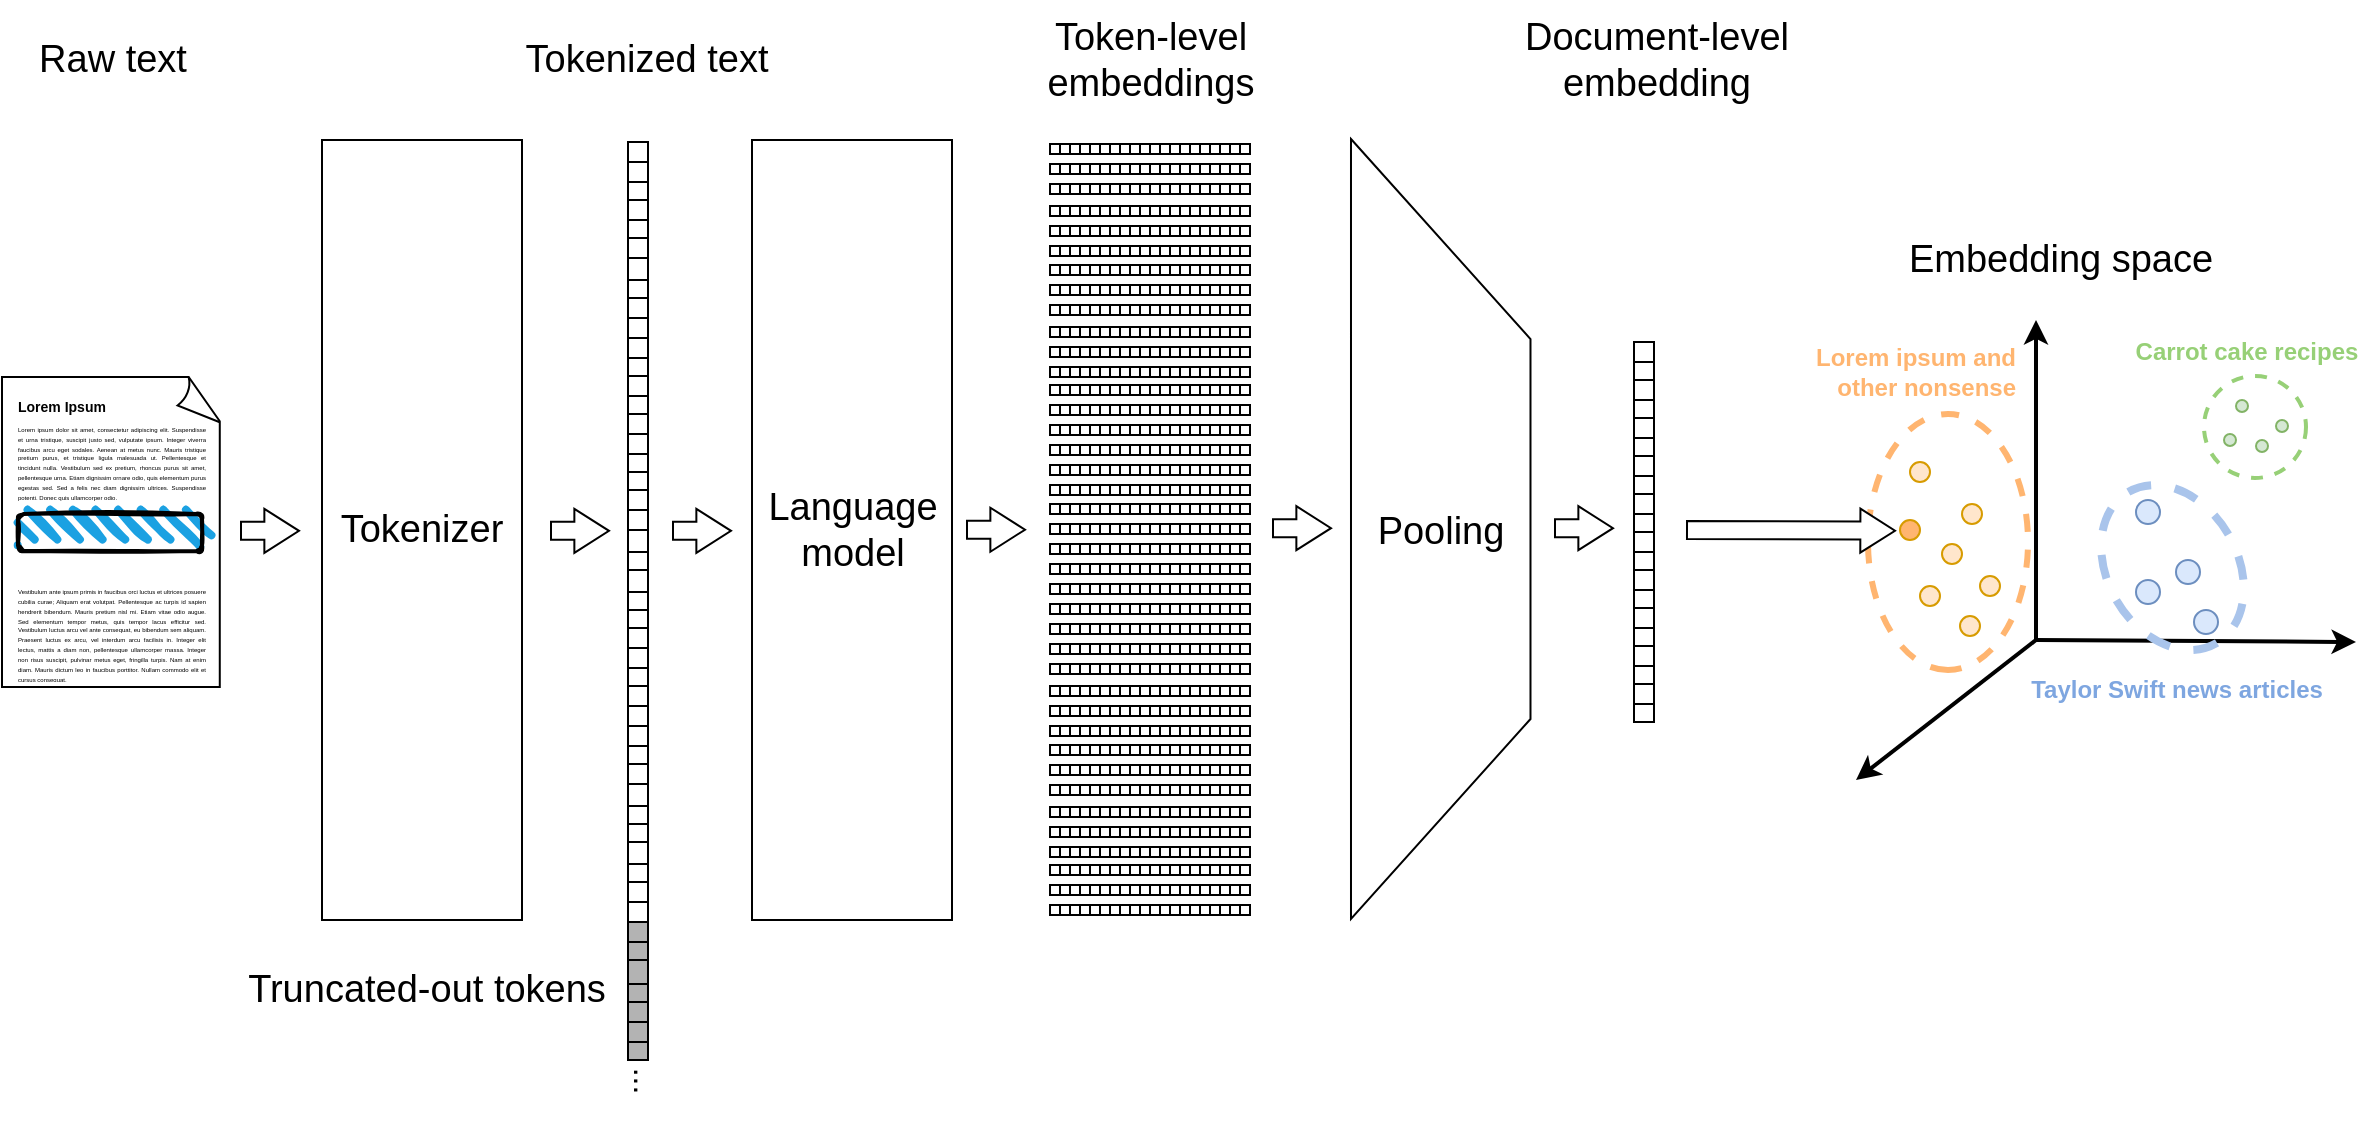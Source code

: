 <mxfile version="28.2.1">
  <diagram name="Page-1" id="63RkQB6hJiAMp5PNXHpP">
    <mxGraphModel dx="1525" dy="1217" grid="1" gridSize="10" guides="1" tooltips="1" connect="1" arrows="1" fold="1" page="1" pageScale="1" pageWidth="980" pageHeight="690" math="0" shadow="0">
      <root>
        <mxCell id="0" />
        <mxCell id="1" parent="0" />
        <mxCell id="hwl1pWc82w8BFcPSDjfb-343" value="" style="rounded=0;whiteSpace=wrap;html=1;" vertex="1" parent="1">
          <mxGeometry x="415" y="90" width="100" height="390" as="geometry" />
        </mxCell>
        <mxCell id="D6EPefc00M1v3JbbzIcs-21" value="" style="shape=table;startSize=0;container=1;collapsible=0;childLayout=tableLayout;" parent="1" vertex="1">
          <mxGeometry x="856" y="191" width="10" height="190" as="geometry" />
        </mxCell>
        <mxCell id="D6EPefc00M1v3JbbzIcs-22" value="" style="shape=tableRow;horizontal=0;startSize=0;swimlaneHead=0;swimlaneBody=0;strokeColor=inherit;top=0;left=0;bottom=0;right=0;collapsible=0;dropTarget=0;fillColor=none;points=[[0,0.5],[1,0.5]];portConstraint=eastwest;" parent="D6EPefc00M1v3JbbzIcs-21" vertex="1">
          <mxGeometry width="10" height="10" as="geometry" />
        </mxCell>
        <mxCell id="D6EPefc00M1v3JbbzIcs-23" value="" style="shape=partialRectangle;html=1;whiteSpace=wrap;connectable=0;strokeColor=inherit;overflow=hidden;fillColor=none;top=0;left=0;bottom=0;right=0;pointerEvents=1;" parent="D6EPefc00M1v3JbbzIcs-22" vertex="1">
          <mxGeometry width="10" height="10" as="geometry">
            <mxRectangle width="10" height="10" as="alternateBounds" />
          </mxGeometry>
        </mxCell>
        <mxCell id="D6EPefc00M1v3JbbzIcs-24" value="" style="shape=tableRow;horizontal=0;startSize=0;swimlaneHead=0;swimlaneBody=0;strokeColor=inherit;top=0;left=0;bottom=0;right=0;collapsible=0;dropTarget=0;fillColor=none;points=[[0,0.5],[1,0.5]];portConstraint=eastwest;" parent="D6EPefc00M1v3JbbzIcs-21" vertex="1">
          <mxGeometry y="10" width="10" height="9" as="geometry" />
        </mxCell>
        <mxCell id="D6EPefc00M1v3JbbzIcs-25" value="" style="shape=partialRectangle;html=1;whiteSpace=wrap;connectable=0;strokeColor=inherit;overflow=hidden;fillColor=none;top=0;left=0;bottom=0;right=0;pointerEvents=1;" parent="D6EPefc00M1v3JbbzIcs-24" vertex="1">
          <mxGeometry width="10" height="9" as="geometry">
            <mxRectangle width="10" height="9" as="alternateBounds" />
          </mxGeometry>
        </mxCell>
        <mxCell id="D6EPefc00M1v3JbbzIcs-26" value="" style="shape=tableRow;horizontal=0;startSize=0;swimlaneHead=0;swimlaneBody=0;strokeColor=inherit;top=0;left=0;bottom=0;right=0;collapsible=0;dropTarget=0;fillColor=none;points=[[0,0.5],[1,0.5]];portConstraint=eastwest;" parent="D6EPefc00M1v3JbbzIcs-21" vertex="1">
          <mxGeometry y="19" width="10" height="10" as="geometry" />
        </mxCell>
        <mxCell id="D6EPefc00M1v3JbbzIcs-27" value="" style="shape=partialRectangle;html=1;whiteSpace=wrap;connectable=0;strokeColor=inherit;overflow=hidden;fillColor=none;top=0;left=0;bottom=0;right=0;pointerEvents=1;" parent="D6EPefc00M1v3JbbzIcs-26" vertex="1">
          <mxGeometry width="10" height="10" as="geometry">
            <mxRectangle width="10" height="10" as="alternateBounds" />
          </mxGeometry>
        </mxCell>
        <mxCell id="D6EPefc00M1v3JbbzIcs-28" value="" style="shape=tableRow;horizontal=0;startSize=0;swimlaneHead=0;swimlaneBody=0;strokeColor=inherit;top=0;left=0;bottom=0;right=0;collapsible=0;dropTarget=0;fillColor=none;points=[[0,0.5],[1,0.5]];portConstraint=eastwest;" parent="D6EPefc00M1v3JbbzIcs-21" vertex="1">
          <mxGeometry y="29" width="10" height="9" as="geometry" />
        </mxCell>
        <mxCell id="D6EPefc00M1v3JbbzIcs-29" value="" style="shape=partialRectangle;html=1;whiteSpace=wrap;connectable=0;strokeColor=inherit;overflow=hidden;fillColor=none;top=0;left=0;bottom=0;right=0;pointerEvents=1;" parent="D6EPefc00M1v3JbbzIcs-28" vertex="1">
          <mxGeometry width="10" height="9" as="geometry">
            <mxRectangle width="10" height="9" as="alternateBounds" />
          </mxGeometry>
        </mxCell>
        <mxCell id="D6EPefc00M1v3JbbzIcs-30" value="" style="shape=tableRow;horizontal=0;startSize=0;swimlaneHead=0;swimlaneBody=0;strokeColor=inherit;top=0;left=0;bottom=0;right=0;collapsible=0;dropTarget=0;fillColor=none;points=[[0,0.5],[1,0.5]];portConstraint=eastwest;" parent="D6EPefc00M1v3JbbzIcs-21" vertex="1">
          <mxGeometry y="38" width="10" height="10" as="geometry" />
        </mxCell>
        <mxCell id="D6EPefc00M1v3JbbzIcs-31" value="" style="shape=partialRectangle;html=1;whiteSpace=wrap;connectable=0;strokeColor=inherit;overflow=hidden;fillColor=none;top=0;left=0;bottom=0;right=0;pointerEvents=1;" parent="D6EPefc00M1v3JbbzIcs-30" vertex="1">
          <mxGeometry width="10" height="10" as="geometry">
            <mxRectangle width="10" height="10" as="alternateBounds" />
          </mxGeometry>
        </mxCell>
        <mxCell id="D6EPefc00M1v3JbbzIcs-32" value="" style="shape=tableRow;horizontal=0;startSize=0;swimlaneHead=0;swimlaneBody=0;strokeColor=inherit;top=0;left=0;bottom=0;right=0;collapsible=0;dropTarget=0;fillColor=none;points=[[0,0.5],[1,0.5]];portConstraint=eastwest;" parent="D6EPefc00M1v3JbbzIcs-21" vertex="1">
          <mxGeometry y="48" width="10" height="9" as="geometry" />
        </mxCell>
        <mxCell id="D6EPefc00M1v3JbbzIcs-33" value="" style="shape=partialRectangle;html=1;whiteSpace=wrap;connectable=0;strokeColor=inherit;overflow=hidden;fillColor=none;top=0;left=0;bottom=0;right=0;pointerEvents=1;" parent="D6EPefc00M1v3JbbzIcs-32" vertex="1">
          <mxGeometry width="10" height="9" as="geometry">
            <mxRectangle width="10" height="9" as="alternateBounds" />
          </mxGeometry>
        </mxCell>
        <mxCell id="D6EPefc00M1v3JbbzIcs-34" value="" style="shape=tableRow;horizontal=0;startSize=0;swimlaneHead=0;swimlaneBody=0;strokeColor=inherit;top=0;left=0;bottom=0;right=0;collapsible=0;dropTarget=0;fillColor=none;points=[[0,0.5],[1,0.5]];portConstraint=eastwest;" parent="D6EPefc00M1v3JbbzIcs-21" vertex="1">
          <mxGeometry y="57" width="10" height="10" as="geometry" />
        </mxCell>
        <mxCell id="D6EPefc00M1v3JbbzIcs-35" value="" style="shape=partialRectangle;html=1;whiteSpace=wrap;connectable=0;strokeColor=inherit;overflow=hidden;fillColor=none;top=0;left=0;bottom=0;right=0;pointerEvents=1;" parent="D6EPefc00M1v3JbbzIcs-34" vertex="1">
          <mxGeometry width="10" height="10" as="geometry">
            <mxRectangle width="10" height="10" as="alternateBounds" />
          </mxGeometry>
        </mxCell>
        <mxCell id="D6EPefc00M1v3JbbzIcs-36" value="" style="shape=tableRow;horizontal=0;startSize=0;swimlaneHead=0;swimlaneBody=0;strokeColor=inherit;top=0;left=0;bottom=0;right=0;collapsible=0;dropTarget=0;fillColor=none;points=[[0,0.5],[1,0.5]];portConstraint=eastwest;" parent="D6EPefc00M1v3JbbzIcs-21" vertex="1">
          <mxGeometry y="67" width="10" height="9" as="geometry" />
        </mxCell>
        <mxCell id="D6EPefc00M1v3JbbzIcs-37" value="" style="shape=partialRectangle;html=1;whiteSpace=wrap;connectable=0;strokeColor=inherit;overflow=hidden;fillColor=none;top=0;left=0;bottom=0;right=0;pointerEvents=1;" parent="D6EPefc00M1v3JbbzIcs-36" vertex="1">
          <mxGeometry width="10" height="9" as="geometry">
            <mxRectangle width="10" height="9" as="alternateBounds" />
          </mxGeometry>
        </mxCell>
        <mxCell id="D6EPefc00M1v3JbbzIcs-38" value="" style="shape=tableRow;horizontal=0;startSize=0;swimlaneHead=0;swimlaneBody=0;strokeColor=inherit;top=0;left=0;bottom=0;right=0;collapsible=0;dropTarget=0;fillColor=none;points=[[0,0.5],[1,0.5]];portConstraint=eastwest;" parent="D6EPefc00M1v3JbbzIcs-21" vertex="1">
          <mxGeometry y="76" width="10" height="10" as="geometry" />
        </mxCell>
        <mxCell id="D6EPefc00M1v3JbbzIcs-39" value="" style="shape=partialRectangle;html=1;whiteSpace=wrap;connectable=0;strokeColor=inherit;overflow=hidden;fillColor=none;top=0;left=0;bottom=0;right=0;pointerEvents=1;" parent="D6EPefc00M1v3JbbzIcs-38" vertex="1">
          <mxGeometry width="10" height="10" as="geometry">
            <mxRectangle width="10" height="10" as="alternateBounds" />
          </mxGeometry>
        </mxCell>
        <mxCell id="D6EPefc00M1v3JbbzIcs-40" value="" style="shape=tableRow;horizontal=0;startSize=0;swimlaneHead=0;swimlaneBody=0;strokeColor=inherit;top=0;left=0;bottom=0;right=0;collapsible=0;dropTarget=0;fillColor=none;points=[[0,0.5],[1,0.5]];portConstraint=eastwest;" parent="D6EPefc00M1v3JbbzIcs-21" vertex="1">
          <mxGeometry y="86" width="10" height="9" as="geometry" />
        </mxCell>
        <mxCell id="D6EPefc00M1v3JbbzIcs-41" value="" style="shape=partialRectangle;html=1;whiteSpace=wrap;connectable=0;strokeColor=inherit;overflow=hidden;fillColor=none;top=0;left=0;bottom=0;right=0;pointerEvents=1;" parent="D6EPefc00M1v3JbbzIcs-40" vertex="1">
          <mxGeometry width="10" height="9" as="geometry">
            <mxRectangle width="10" height="9" as="alternateBounds" />
          </mxGeometry>
        </mxCell>
        <mxCell id="D6EPefc00M1v3JbbzIcs-42" value="" style="shape=tableRow;horizontal=0;startSize=0;swimlaneHead=0;swimlaneBody=0;strokeColor=inherit;top=0;left=0;bottom=0;right=0;collapsible=0;dropTarget=0;fillColor=none;points=[[0,0.5],[1,0.5]];portConstraint=eastwest;" parent="D6EPefc00M1v3JbbzIcs-21" vertex="1">
          <mxGeometry y="95" width="10" height="10" as="geometry" />
        </mxCell>
        <mxCell id="D6EPefc00M1v3JbbzIcs-43" value="" style="shape=partialRectangle;html=1;whiteSpace=wrap;connectable=0;strokeColor=inherit;overflow=hidden;fillColor=none;top=0;left=0;bottom=0;right=0;pointerEvents=1;" parent="D6EPefc00M1v3JbbzIcs-42" vertex="1">
          <mxGeometry width="10" height="10" as="geometry">
            <mxRectangle width="10" height="10" as="alternateBounds" />
          </mxGeometry>
        </mxCell>
        <mxCell id="D6EPefc00M1v3JbbzIcs-44" value="" style="shape=tableRow;horizontal=0;startSize=0;swimlaneHead=0;swimlaneBody=0;strokeColor=inherit;top=0;left=0;bottom=0;right=0;collapsible=0;dropTarget=0;fillColor=none;points=[[0,0.5],[1,0.5]];portConstraint=eastwest;" parent="D6EPefc00M1v3JbbzIcs-21" vertex="1">
          <mxGeometry y="105" width="10" height="9" as="geometry" />
        </mxCell>
        <mxCell id="D6EPefc00M1v3JbbzIcs-45" value="" style="shape=partialRectangle;html=1;whiteSpace=wrap;connectable=0;strokeColor=inherit;overflow=hidden;fillColor=none;top=0;left=0;bottom=0;right=0;pointerEvents=1;" parent="D6EPefc00M1v3JbbzIcs-44" vertex="1">
          <mxGeometry width="10" height="9" as="geometry">
            <mxRectangle width="10" height="9" as="alternateBounds" />
          </mxGeometry>
        </mxCell>
        <mxCell id="D6EPefc00M1v3JbbzIcs-46" value="" style="shape=tableRow;horizontal=0;startSize=0;swimlaneHead=0;swimlaneBody=0;strokeColor=inherit;top=0;left=0;bottom=0;right=0;collapsible=0;dropTarget=0;fillColor=none;points=[[0,0.5],[1,0.5]];portConstraint=eastwest;" parent="D6EPefc00M1v3JbbzIcs-21" vertex="1">
          <mxGeometry y="114" width="10" height="10" as="geometry" />
        </mxCell>
        <mxCell id="D6EPefc00M1v3JbbzIcs-47" value="" style="shape=partialRectangle;html=1;whiteSpace=wrap;connectable=0;strokeColor=inherit;overflow=hidden;fillColor=none;top=0;left=0;bottom=0;right=0;pointerEvents=1;" parent="D6EPefc00M1v3JbbzIcs-46" vertex="1">
          <mxGeometry width="10" height="10" as="geometry">
            <mxRectangle width="10" height="10" as="alternateBounds" />
          </mxGeometry>
        </mxCell>
        <mxCell id="D6EPefc00M1v3JbbzIcs-48" value="" style="shape=tableRow;horizontal=0;startSize=0;swimlaneHead=0;swimlaneBody=0;strokeColor=inherit;top=0;left=0;bottom=0;right=0;collapsible=0;dropTarget=0;fillColor=none;points=[[0,0.5],[1,0.5]];portConstraint=eastwest;" parent="D6EPefc00M1v3JbbzIcs-21" vertex="1">
          <mxGeometry y="124" width="10" height="9" as="geometry" />
        </mxCell>
        <mxCell id="D6EPefc00M1v3JbbzIcs-49" value="" style="shape=partialRectangle;html=1;whiteSpace=wrap;connectable=0;strokeColor=inherit;overflow=hidden;fillColor=none;top=0;left=0;bottom=0;right=0;pointerEvents=1;" parent="D6EPefc00M1v3JbbzIcs-48" vertex="1">
          <mxGeometry width="10" height="9" as="geometry">
            <mxRectangle width="10" height="9" as="alternateBounds" />
          </mxGeometry>
        </mxCell>
        <mxCell id="D6EPefc00M1v3JbbzIcs-50" value="" style="shape=tableRow;horizontal=0;startSize=0;swimlaneHead=0;swimlaneBody=0;strokeColor=inherit;top=0;left=0;bottom=0;right=0;collapsible=0;dropTarget=0;fillColor=none;points=[[0,0.5],[1,0.5]];portConstraint=eastwest;" parent="D6EPefc00M1v3JbbzIcs-21" vertex="1">
          <mxGeometry y="133" width="10" height="10" as="geometry" />
        </mxCell>
        <mxCell id="D6EPefc00M1v3JbbzIcs-51" value="" style="shape=partialRectangle;html=1;whiteSpace=wrap;connectable=0;strokeColor=inherit;overflow=hidden;fillColor=none;top=0;left=0;bottom=0;right=0;pointerEvents=1;" parent="D6EPefc00M1v3JbbzIcs-50" vertex="1">
          <mxGeometry width="10" height="10" as="geometry">
            <mxRectangle width="10" height="10" as="alternateBounds" />
          </mxGeometry>
        </mxCell>
        <mxCell id="D6EPefc00M1v3JbbzIcs-52" value="" style="shape=tableRow;horizontal=0;startSize=0;swimlaneHead=0;swimlaneBody=0;strokeColor=inherit;top=0;left=0;bottom=0;right=0;collapsible=0;dropTarget=0;fillColor=none;points=[[0,0.5],[1,0.5]];portConstraint=eastwest;" parent="D6EPefc00M1v3JbbzIcs-21" vertex="1">
          <mxGeometry y="143" width="10" height="9" as="geometry" />
        </mxCell>
        <mxCell id="D6EPefc00M1v3JbbzIcs-53" value="" style="shape=partialRectangle;html=1;whiteSpace=wrap;connectable=0;strokeColor=inherit;overflow=hidden;fillColor=none;top=0;left=0;bottom=0;right=0;pointerEvents=1;" parent="D6EPefc00M1v3JbbzIcs-52" vertex="1">
          <mxGeometry width="10" height="9" as="geometry">
            <mxRectangle width="10" height="9" as="alternateBounds" />
          </mxGeometry>
        </mxCell>
        <mxCell id="D6EPefc00M1v3JbbzIcs-54" value="" style="shape=tableRow;horizontal=0;startSize=0;swimlaneHead=0;swimlaneBody=0;strokeColor=inherit;top=0;left=0;bottom=0;right=0;collapsible=0;dropTarget=0;fillColor=none;points=[[0,0.5],[1,0.5]];portConstraint=eastwest;" parent="D6EPefc00M1v3JbbzIcs-21" vertex="1">
          <mxGeometry y="152" width="10" height="10" as="geometry" />
        </mxCell>
        <mxCell id="D6EPefc00M1v3JbbzIcs-55" value="" style="shape=partialRectangle;html=1;whiteSpace=wrap;connectable=0;strokeColor=inherit;overflow=hidden;fillColor=none;top=0;left=0;bottom=0;right=0;pointerEvents=1;" parent="D6EPefc00M1v3JbbzIcs-54" vertex="1">
          <mxGeometry width="10" height="10" as="geometry">
            <mxRectangle width="10" height="10" as="alternateBounds" />
          </mxGeometry>
        </mxCell>
        <mxCell id="D6EPefc00M1v3JbbzIcs-56" value="" style="shape=tableRow;horizontal=0;startSize=0;swimlaneHead=0;swimlaneBody=0;strokeColor=inherit;top=0;left=0;bottom=0;right=0;collapsible=0;dropTarget=0;fillColor=none;points=[[0,0.5],[1,0.5]];portConstraint=eastwest;" parent="D6EPefc00M1v3JbbzIcs-21" vertex="1">
          <mxGeometry y="162" width="10" height="9" as="geometry" />
        </mxCell>
        <mxCell id="D6EPefc00M1v3JbbzIcs-57" value="" style="shape=partialRectangle;html=1;whiteSpace=wrap;connectable=0;strokeColor=inherit;overflow=hidden;fillColor=none;top=0;left=0;bottom=0;right=0;pointerEvents=1;" parent="D6EPefc00M1v3JbbzIcs-56" vertex="1">
          <mxGeometry width="10" height="9" as="geometry">
            <mxRectangle width="10" height="9" as="alternateBounds" />
          </mxGeometry>
        </mxCell>
        <mxCell id="D6EPefc00M1v3JbbzIcs-58" value="" style="shape=tableRow;horizontal=0;startSize=0;swimlaneHead=0;swimlaneBody=0;strokeColor=inherit;top=0;left=0;bottom=0;right=0;collapsible=0;dropTarget=0;fillColor=none;points=[[0,0.5],[1,0.5]];portConstraint=eastwest;" parent="D6EPefc00M1v3JbbzIcs-21" vertex="1">
          <mxGeometry y="171" width="10" height="10" as="geometry" />
        </mxCell>
        <mxCell id="D6EPefc00M1v3JbbzIcs-59" value="" style="shape=partialRectangle;html=1;whiteSpace=wrap;connectable=0;strokeColor=inherit;overflow=hidden;fillColor=none;top=0;left=0;bottom=0;right=0;pointerEvents=1;" parent="D6EPefc00M1v3JbbzIcs-58" vertex="1">
          <mxGeometry width="10" height="10" as="geometry">
            <mxRectangle width="10" height="10" as="alternateBounds" />
          </mxGeometry>
        </mxCell>
        <mxCell id="D6EPefc00M1v3JbbzIcs-60" value="" style="shape=tableRow;horizontal=0;startSize=0;swimlaneHead=0;swimlaneBody=0;strokeColor=inherit;top=0;left=0;bottom=0;right=0;collapsible=0;dropTarget=0;fillColor=none;points=[[0,0.5],[1,0.5]];portConstraint=eastwest;" parent="D6EPefc00M1v3JbbzIcs-21" vertex="1">
          <mxGeometry y="181" width="10" height="9" as="geometry" />
        </mxCell>
        <mxCell id="D6EPefc00M1v3JbbzIcs-61" value="" style="shape=partialRectangle;html=1;whiteSpace=wrap;connectable=0;strokeColor=inherit;overflow=hidden;fillColor=none;top=0;left=0;bottom=0;right=0;pointerEvents=1;" parent="D6EPefc00M1v3JbbzIcs-60" vertex="1">
          <mxGeometry width="10" height="9" as="geometry">
            <mxRectangle width="10" height="9" as="alternateBounds" />
          </mxGeometry>
        </mxCell>
        <mxCell id="D6EPefc00M1v3JbbzIcs-63" value="&lt;div&gt;&lt;font style=&quot;font-size: 19px;&quot;&gt;Language&lt;/font&gt;&lt;/div&gt;&lt;div&gt;&lt;font style=&quot;font-size: 19px;&quot;&gt;model&lt;/font&gt;&lt;/div&gt;" style="text;html=1;align=center;verticalAlign=middle;resizable=0;points=[];autosize=1;strokeColor=none;fillColor=none;" parent="1" vertex="1">
          <mxGeometry x="410" y="254.51" width="110" height="60" as="geometry" />
        </mxCell>
        <mxCell id="D6EPefc00M1v3JbbzIcs-64" value="" style="shape=flexArrow;endArrow=classic;html=1;rounded=0;width=9;endSize=5.44;endWidth=12;" parent="1" edge="1">
          <mxGeometry width="50" height="50" relative="1" as="geometry">
            <mxPoint x="522" y="284.86" as="sourcePoint" />
            <mxPoint x="552" y="284.86" as="targetPoint" />
          </mxGeometry>
        </mxCell>
        <mxCell id="hwl1pWc82w8BFcPSDjfb-5" value="" style="group" vertex="1" connectable="0" parent="1">
          <mxGeometry x="40" y="208.5" width="110" height="155" as="geometry" />
        </mxCell>
        <mxCell id="hwl1pWc82w8BFcPSDjfb-1" value="" style="whiteSpace=wrap;html=1;shape=mxgraph.basic.document" vertex="1" parent="hwl1pWc82w8BFcPSDjfb-5">
          <mxGeometry width="110" height="155" as="geometry" />
        </mxCell>
        <mxCell id="hwl1pWc82w8BFcPSDjfb-3" value="&lt;div style=&quot;line-height: 30%;&quot;&gt;&lt;div align=&quot;justify&quot;&gt;&lt;font style=&quot;line-height: 30%; font-size: 7px;&quot;&gt;&lt;b&gt;Lorem Ipsum&lt;/b&gt;&lt;/font&gt;&lt;font style=&quot;line-height: 30%; font-size: 3px;&quot;&gt;&lt;font&gt;&lt;br&gt;&lt;br&gt;Lorem ipsum dolor sit amet, consectetur adipiscing elit. Suspendisse et urna tristique, suscipit justo sed, vulputate ipsum. Integer viverra faucibus arcu eget sodales. Aenean at metus nunc. Mauris tristique pretium purus, et tristique ligula malesuada ut. Pellentesque et tincidunt nulla. Vestibulum sed ex pretium, rhoncus purus sit amet, pellentesque urna. Etiam dignissim ornare odio, quis elementum purus egestas sed. Sed a felis nec diam dignissim ultrices. Suspendisse potenti. Donec quis ullamcorper odio.&lt;/font&gt;&lt;/font&gt;&lt;/div&gt;&lt;div align=&quot;justify&quot; style=&quot;line-height: 0%;&quot;&gt;&lt;font style=&quot;font-size: 3px;&quot;&gt;&lt;br&gt;&lt;/font&gt;&lt;/div&gt;&lt;div align=&quot;justify&quot; style=&quot;line-height: 0%;&quot;&gt;&lt;font style=&quot;font-size: 3px;&quot;&gt;&lt;br&gt;&lt;/font&gt;&lt;/div&gt;&lt;div align=&quot;justify&quot; style=&quot;line-height: 0%;&quot;&gt;&lt;font style=&quot;font-size: 3px;&quot;&gt;&lt;br&gt;&lt;/font&gt;&lt;/div&gt;&lt;div align=&quot;justify&quot; style=&quot;line-height: 0%;&quot;&gt;&lt;font style=&quot;font-size: 3px;&quot;&gt;&lt;br&gt;&lt;/font&gt;&lt;/div&gt;&lt;div align=&quot;justify&quot; style=&quot;line-height: 0%;&quot;&gt;&lt;font style=&quot;font-size: 3px;&quot;&gt;&lt;br&gt;&lt;/font&gt;&lt;/div&gt;&lt;div align=&quot;justify&quot; style=&quot;line-height: 0%;&quot;&gt;&lt;font style=&quot;font-size: 3px;&quot;&gt;&lt;br&gt;&lt;/font&gt;&lt;/div&gt;&lt;div align=&quot;justify&quot; style=&quot;line-height: 0%;&quot;&gt;&lt;font style=&quot;font-size: 3px;&quot;&gt;&lt;br&gt;&lt;/font&gt;&lt;/div&gt;&lt;div align=&quot;justify&quot; style=&quot;line-height: 0%;&quot;&gt;&lt;font style=&quot;font-size: 3px;&quot;&gt;&lt;br&gt;&lt;/font&gt;&lt;/div&gt;&lt;div align=&quot;justify&quot; style=&quot;line-height: 0%;&quot;&gt;&lt;font style=&quot;font-size: 3px;&quot;&gt;&lt;br&gt;&lt;/font&gt;&lt;/div&gt;&lt;div align=&quot;justify&quot; style=&quot;line-height: 0%;&quot;&gt;&lt;font style=&quot;font-size: 3px;&quot;&gt;&lt;br&gt;&lt;/font&gt;&lt;/div&gt;&lt;div align=&quot;justify&quot; style=&quot;line-height: 0%;&quot;&gt;&lt;font style=&quot;font-size: 3px;&quot;&gt;&lt;br&gt;&lt;/font&gt;&lt;/div&gt;&lt;div align=&quot;justify&quot; style=&quot;line-height: 0%;&quot;&gt;&lt;font style=&quot;font-size: 3px;&quot;&gt;&lt;br&gt;&lt;/font&gt;&lt;/div&gt;&lt;div align=&quot;justify&quot; style=&quot;line-height: 0%;&quot;&gt;&lt;font style=&quot;font-size: 3px;&quot;&gt;&lt;br&gt;&lt;/font&gt;&lt;/div&gt;&lt;div align=&quot;justify&quot; style=&quot;line-height: 0%;&quot;&gt;&lt;font style=&quot;font-size: 3px;&quot;&gt;&lt;br&gt;&lt;/font&gt;&lt;/div&gt;&lt;div align=&quot;justify&quot;&gt;&lt;font style=&quot;line-height: 30%; font-size: 3px;&quot;&gt;Vestibulum ante ipsum primis in faucibus orci luctus et ultrices posuere cubilia curae; Aliquam erat volutpat. Pellentesque ac turpis id sapien hendrerit bibendum. Mauris pretium nisl mi. Etiam vitae odio augue. Sed elementum tempor metus, quis tempor lacus efficitur sed. Vestibulum luctus arcu vel ante consequat, eu bibendum sem aliquam. Praesent luctus ex arcu, vel interdum arcu facilisis in. Integer elit lectus, mattis a diam non, pellentesque ullamcorper massa. Integer non risus suscipit, pulvinar metus eget, fringilla turpis. Nam at enim diam. Mauris dictum leo in faucibus porttitor. Nullam commodo elit et cursus consequat.&lt;/font&gt;&lt;/div&gt;&lt;/div&gt;" style="text;html=1;whiteSpace=wrap;overflow=hidden;rounded=0;spacing=0;" vertex="1" parent="hwl1pWc82w8BFcPSDjfb-5">
          <mxGeometry x="8" y="7" width="92" height="140" as="geometry" />
        </mxCell>
        <mxCell id="hwl1pWc82w8BFcPSDjfb-4" value="" style="rounded=1;whiteSpace=wrap;html=1;strokeWidth=2;fillWeight=4;hachureGap=8;hachureAngle=45;fillColor=#1ba1e2;sketch=1;" vertex="1" parent="hwl1pWc82w8BFcPSDjfb-5">
          <mxGeometry x="8" y="68.5" width="92" height="18.5" as="geometry" />
        </mxCell>
        <mxCell id="hwl1pWc82w8BFcPSDjfb-48" value="&lt;font style=&quot;font-size: 19px;&quot;&gt;Tokenizer&lt;/font&gt;" style="rounded=0;whiteSpace=wrap;html=1;" vertex="1" parent="1">
          <mxGeometry x="200" y="90" width="100" height="390" as="geometry" />
        </mxCell>
        <mxCell id="hwl1pWc82w8BFcPSDjfb-221" value="" style="shape=flexArrow;endArrow=classic;html=1;rounded=0;width=9;endSize=5.44;endWidth=12;" edge="1" parent="1">
          <mxGeometry width="50" height="50" relative="1" as="geometry">
            <mxPoint x="159" y="285.41" as="sourcePoint" />
            <mxPoint x="189" y="285.41" as="targetPoint" />
          </mxGeometry>
        </mxCell>
        <mxCell id="hwl1pWc82w8BFcPSDjfb-222" value="" style="group" vertex="1" connectable="0" parent="1">
          <mxGeometry x="347" y="91" width="30" height="489" as="geometry" />
        </mxCell>
        <mxCell id="hwl1pWc82w8BFcPSDjfb-49" value="" style="shape=table;startSize=0;container=1;collapsible=0;childLayout=tableLayout;" vertex="1" parent="hwl1pWc82w8BFcPSDjfb-222">
          <mxGeometry x="6" width="10" height="390" as="geometry" />
        </mxCell>
        <mxCell id="hwl1pWc82w8BFcPSDjfb-50" value="" style="shape=tableRow;horizontal=0;startSize=0;swimlaneHead=0;swimlaneBody=0;strokeColor=inherit;top=0;left=0;bottom=0;right=0;collapsible=0;dropTarget=0;fillColor=none;points=[[0,0.5],[1,0.5]];portConstraint=eastwest;" vertex="1" parent="hwl1pWc82w8BFcPSDjfb-49">
          <mxGeometry width="10" height="10" as="geometry" />
        </mxCell>
        <mxCell id="hwl1pWc82w8BFcPSDjfb-51" value="" style="shape=partialRectangle;html=1;whiteSpace=wrap;connectable=0;strokeColor=inherit;overflow=hidden;fillColor=none;top=0;left=0;bottom=0;right=0;pointerEvents=1;" vertex="1" parent="hwl1pWc82w8BFcPSDjfb-50">
          <mxGeometry width="10" height="10" as="geometry">
            <mxRectangle width="10" height="10" as="alternateBounds" />
          </mxGeometry>
        </mxCell>
        <mxCell id="hwl1pWc82w8BFcPSDjfb-52" value="" style="shape=tableRow;horizontal=0;startSize=0;swimlaneHead=0;swimlaneBody=0;strokeColor=inherit;top=0;left=0;bottom=0;right=0;collapsible=0;dropTarget=0;fillColor=none;points=[[0,0.5],[1,0.5]];portConstraint=eastwest;" vertex="1" parent="hwl1pWc82w8BFcPSDjfb-49">
          <mxGeometry y="10" width="10" height="10" as="geometry" />
        </mxCell>
        <mxCell id="hwl1pWc82w8BFcPSDjfb-53" value="" style="shape=partialRectangle;html=1;whiteSpace=wrap;connectable=0;strokeColor=inherit;overflow=hidden;fillColor=none;top=0;left=0;bottom=0;right=0;pointerEvents=1;" vertex="1" parent="hwl1pWc82w8BFcPSDjfb-52">
          <mxGeometry width="10" height="10" as="geometry">
            <mxRectangle width="10" height="10" as="alternateBounds" />
          </mxGeometry>
        </mxCell>
        <mxCell id="hwl1pWc82w8BFcPSDjfb-54" value="" style="shape=tableRow;horizontal=0;startSize=0;swimlaneHead=0;swimlaneBody=0;strokeColor=inherit;top=0;left=0;bottom=0;right=0;collapsible=0;dropTarget=0;fillColor=none;points=[[0,0.5],[1,0.5]];portConstraint=eastwest;" vertex="1" parent="hwl1pWc82w8BFcPSDjfb-49">
          <mxGeometry y="20" width="10" height="9" as="geometry" />
        </mxCell>
        <mxCell id="hwl1pWc82w8BFcPSDjfb-55" value="" style="shape=partialRectangle;html=1;whiteSpace=wrap;connectable=0;strokeColor=inherit;overflow=hidden;fillColor=none;top=0;left=0;bottom=0;right=0;pointerEvents=1;" vertex="1" parent="hwl1pWc82w8BFcPSDjfb-54">
          <mxGeometry width="10" height="9" as="geometry">
            <mxRectangle width="10" height="9" as="alternateBounds" />
          </mxGeometry>
        </mxCell>
        <mxCell id="hwl1pWc82w8BFcPSDjfb-56" value="" style="shape=tableRow;horizontal=0;startSize=0;swimlaneHead=0;swimlaneBody=0;strokeColor=inherit;top=0;left=0;bottom=0;right=0;collapsible=0;dropTarget=0;fillColor=none;points=[[0,0.5],[1,0.5]];portConstraint=eastwest;" vertex="1" parent="hwl1pWc82w8BFcPSDjfb-49">
          <mxGeometry y="29" width="10" height="10" as="geometry" />
        </mxCell>
        <mxCell id="hwl1pWc82w8BFcPSDjfb-57" value="" style="shape=partialRectangle;html=1;whiteSpace=wrap;connectable=0;strokeColor=inherit;overflow=hidden;fillColor=none;top=0;left=0;bottom=0;right=0;pointerEvents=1;" vertex="1" parent="hwl1pWc82w8BFcPSDjfb-56">
          <mxGeometry width="10" height="10" as="geometry">
            <mxRectangle width="10" height="10" as="alternateBounds" />
          </mxGeometry>
        </mxCell>
        <mxCell id="hwl1pWc82w8BFcPSDjfb-58" value="" style="shape=tableRow;horizontal=0;startSize=0;swimlaneHead=0;swimlaneBody=0;strokeColor=inherit;top=0;left=0;bottom=0;right=0;collapsible=0;dropTarget=0;fillColor=none;points=[[0,0.5],[1,0.5]];portConstraint=eastwest;" vertex="1" parent="hwl1pWc82w8BFcPSDjfb-49">
          <mxGeometry y="39" width="10" height="9" as="geometry" />
        </mxCell>
        <mxCell id="hwl1pWc82w8BFcPSDjfb-59" value="" style="shape=partialRectangle;html=1;whiteSpace=wrap;connectable=0;strokeColor=inherit;overflow=hidden;fillColor=none;top=0;left=0;bottom=0;right=0;pointerEvents=1;" vertex="1" parent="hwl1pWc82w8BFcPSDjfb-58">
          <mxGeometry width="10" height="9" as="geometry">
            <mxRectangle width="10" height="9" as="alternateBounds" />
          </mxGeometry>
        </mxCell>
        <mxCell id="hwl1pWc82w8BFcPSDjfb-60" value="" style="shape=tableRow;horizontal=0;startSize=0;swimlaneHead=0;swimlaneBody=0;strokeColor=inherit;top=0;left=0;bottom=0;right=0;collapsible=0;dropTarget=0;fillColor=none;points=[[0,0.5],[1,0.5]];portConstraint=eastwest;" vertex="1" parent="hwl1pWc82w8BFcPSDjfb-49">
          <mxGeometry y="48" width="10" height="10" as="geometry" />
        </mxCell>
        <mxCell id="hwl1pWc82w8BFcPSDjfb-61" value="" style="shape=partialRectangle;html=1;whiteSpace=wrap;connectable=0;strokeColor=inherit;overflow=hidden;fillColor=none;top=0;left=0;bottom=0;right=0;pointerEvents=1;" vertex="1" parent="hwl1pWc82w8BFcPSDjfb-60">
          <mxGeometry width="10" height="10" as="geometry">
            <mxRectangle width="10" height="10" as="alternateBounds" />
          </mxGeometry>
        </mxCell>
        <mxCell id="hwl1pWc82w8BFcPSDjfb-62" value="" style="shape=tableRow;horizontal=0;startSize=0;swimlaneHead=0;swimlaneBody=0;strokeColor=inherit;top=0;left=0;bottom=0;right=0;collapsible=0;dropTarget=0;fillColor=none;points=[[0,0.5],[1,0.5]];portConstraint=eastwest;" vertex="1" parent="hwl1pWc82w8BFcPSDjfb-49">
          <mxGeometry y="58" width="10" height="11" as="geometry" />
        </mxCell>
        <mxCell id="hwl1pWc82w8BFcPSDjfb-63" value="" style="shape=partialRectangle;html=1;whiteSpace=wrap;connectable=0;strokeColor=inherit;overflow=hidden;fillColor=none;top=0;left=0;bottom=0;right=0;pointerEvents=1;" vertex="1" parent="hwl1pWc82w8BFcPSDjfb-62">
          <mxGeometry width="10" height="11" as="geometry">
            <mxRectangle width="10" height="11" as="alternateBounds" />
          </mxGeometry>
        </mxCell>
        <mxCell id="hwl1pWc82w8BFcPSDjfb-64" value="" style="shape=tableRow;horizontal=0;startSize=0;swimlaneHead=0;swimlaneBody=0;strokeColor=inherit;top=0;left=0;bottom=0;right=0;collapsible=0;dropTarget=0;fillColor=none;points=[[0,0.5],[1,0.5]];portConstraint=eastwest;" vertex="1" parent="hwl1pWc82w8BFcPSDjfb-49">
          <mxGeometry y="69" width="10" height="9" as="geometry" />
        </mxCell>
        <mxCell id="hwl1pWc82w8BFcPSDjfb-65" value="" style="shape=partialRectangle;html=1;whiteSpace=wrap;connectable=0;strokeColor=inherit;overflow=hidden;fillColor=none;top=0;left=0;bottom=0;right=0;pointerEvents=1;" vertex="1" parent="hwl1pWc82w8BFcPSDjfb-64">
          <mxGeometry width="10" height="9" as="geometry">
            <mxRectangle width="10" height="9" as="alternateBounds" />
          </mxGeometry>
        </mxCell>
        <mxCell id="hwl1pWc82w8BFcPSDjfb-66" value="" style="shape=tableRow;horizontal=0;startSize=0;swimlaneHead=0;swimlaneBody=0;strokeColor=inherit;top=0;left=0;bottom=0;right=0;collapsible=0;dropTarget=0;fillColor=none;points=[[0,0.5],[1,0.5]];portConstraint=eastwest;" vertex="1" parent="hwl1pWc82w8BFcPSDjfb-49">
          <mxGeometry y="78" width="10" height="10" as="geometry" />
        </mxCell>
        <mxCell id="hwl1pWc82w8BFcPSDjfb-67" value="" style="shape=partialRectangle;html=1;whiteSpace=wrap;connectable=0;strokeColor=inherit;overflow=hidden;fillColor=none;top=0;left=0;bottom=0;right=0;pointerEvents=1;" vertex="1" parent="hwl1pWc82w8BFcPSDjfb-66">
          <mxGeometry width="10" height="10" as="geometry">
            <mxRectangle width="10" height="10" as="alternateBounds" />
          </mxGeometry>
        </mxCell>
        <mxCell id="hwl1pWc82w8BFcPSDjfb-68" value="" style="shape=tableRow;horizontal=0;startSize=0;swimlaneHead=0;swimlaneBody=0;strokeColor=inherit;top=0;left=0;bottom=0;right=0;collapsible=0;dropTarget=0;fillColor=none;points=[[0,0.5],[1,0.5]];portConstraint=eastwest;" vertex="1" parent="hwl1pWc82w8BFcPSDjfb-49">
          <mxGeometry y="88" width="10" height="10" as="geometry" />
        </mxCell>
        <mxCell id="hwl1pWc82w8BFcPSDjfb-69" value="" style="shape=partialRectangle;html=1;whiteSpace=wrap;connectable=0;strokeColor=inherit;overflow=hidden;fillColor=none;top=0;left=0;bottom=0;right=0;pointerEvents=1;" vertex="1" parent="hwl1pWc82w8BFcPSDjfb-68">
          <mxGeometry width="10" height="10" as="geometry">
            <mxRectangle width="10" height="10" as="alternateBounds" />
          </mxGeometry>
        </mxCell>
        <mxCell id="hwl1pWc82w8BFcPSDjfb-70" value="" style="shape=tableRow;horizontal=0;startSize=0;swimlaneHead=0;swimlaneBody=0;strokeColor=inherit;top=0;left=0;bottom=0;right=0;collapsible=0;dropTarget=0;fillColor=none;points=[[0,0.5],[1,0.5]];portConstraint=eastwest;" vertex="1" parent="hwl1pWc82w8BFcPSDjfb-49">
          <mxGeometry y="98" width="10" height="10" as="geometry" />
        </mxCell>
        <mxCell id="hwl1pWc82w8BFcPSDjfb-71" value="" style="shape=partialRectangle;html=1;whiteSpace=wrap;connectable=0;strokeColor=inherit;overflow=hidden;fillColor=none;top=0;left=0;bottom=0;right=0;pointerEvents=1;" vertex="1" parent="hwl1pWc82w8BFcPSDjfb-70">
          <mxGeometry width="10" height="10" as="geometry">
            <mxRectangle width="10" height="10" as="alternateBounds" />
          </mxGeometry>
        </mxCell>
        <mxCell id="hwl1pWc82w8BFcPSDjfb-72" value="" style="shape=tableRow;horizontal=0;startSize=0;swimlaneHead=0;swimlaneBody=0;strokeColor=inherit;top=0;left=0;bottom=0;right=0;collapsible=0;dropTarget=0;fillColor=none;points=[[0,0.5],[1,0.5]];portConstraint=eastwest;" vertex="1" parent="hwl1pWc82w8BFcPSDjfb-49">
          <mxGeometry y="108" width="10" height="9" as="geometry" />
        </mxCell>
        <mxCell id="hwl1pWc82w8BFcPSDjfb-73" value="" style="shape=partialRectangle;html=1;whiteSpace=wrap;connectable=0;strokeColor=inherit;overflow=hidden;fillColor=none;top=0;left=0;bottom=0;right=0;pointerEvents=1;" vertex="1" parent="hwl1pWc82w8BFcPSDjfb-72">
          <mxGeometry width="10" height="9" as="geometry">
            <mxRectangle width="10" height="9" as="alternateBounds" />
          </mxGeometry>
        </mxCell>
        <mxCell id="hwl1pWc82w8BFcPSDjfb-74" value="" style="shape=tableRow;horizontal=0;startSize=0;swimlaneHead=0;swimlaneBody=0;strokeColor=inherit;top=0;left=0;bottom=0;right=0;collapsible=0;dropTarget=0;fillColor=none;points=[[0,0.5],[1,0.5]];portConstraint=eastwest;" vertex="1" parent="hwl1pWc82w8BFcPSDjfb-49">
          <mxGeometry y="117" width="10" height="10" as="geometry" />
        </mxCell>
        <mxCell id="hwl1pWc82w8BFcPSDjfb-75" value="" style="shape=partialRectangle;html=1;whiteSpace=wrap;connectable=0;strokeColor=inherit;overflow=hidden;fillColor=none;top=0;left=0;bottom=0;right=0;pointerEvents=1;" vertex="1" parent="hwl1pWc82w8BFcPSDjfb-74">
          <mxGeometry width="10" height="10" as="geometry">
            <mxRectangle width="10" height="10" as="alternateBounds" />
          </mxGeometry>
        </mxCell>
        <mxCell id="hwl1pWc82w8BFcPSDjfb-76" value="" style="shape=tableRow;horizontal=0;startSize=0;swimlaneHead=0;swimlaneBody=0;strokeColor=inherit;top=0;left=0;bottom=0;right=0;collapsible=0;dropTarget=0;fillColor=none;points=[[0,0.5],[1,0.5]];portConstraint=eastwest;" vertex="1" parent="hwl1pWc82w8BFcPSDjfb-49">
          <mxGeometry y="127" width="10" height="9" as="geometry" />
        </mxCell>
        <mxCell id="hwl1pWc82w8BFcPSDjfb-77" value="" style="shape=partialRectangle;html=1;whiteSpace=wrap;connectable=0;strokeColor=inherit;overflow=hidden;fillColor=none;top=0;left=0;bottom=0;right=0;pointerEvents=1;" vertex="1" parent="hwl1pWc82w8BFcPSDjfb-76">
          <mxGeometry width="10" height="9" as="geometry">
            <mxRectangle width="10" height="9" as="alternateBounds" />
          </mxGeometry>
        </mxCell>
        <mxCell id="hwl1pWc82w8BFcPSDjfb-78" value="" style="shape=tableRow;horizontal=0;startSize=0;swimlaneHead=0;swimlaneBody=0;strokeColor=inherit;top=0;left=0;bottom=0;right=0;collapsible=0;dropTarget=0;fillColor=none;points=[[0,0.5],[1,0.5]];portConstraint=eastwest;" vertex="1" parent="hwl1pWc82w8BFcPSDjfb-49">
          <mxGeometry y="136" width="10" height="10" as="geometry" />
        </mxCell>
        <mxCell id="hwl1pWc82w8BFcPSDjfb-79" value="" style="shape=partialRectangle;html=1;whiteSpace=wrap;connectable=0;strokeColor=inherit;overflow=hidden;fillColor=none;top=0;left=0;bottom=0;right=0;pointerEvents=1;" vertex="1" parent="hwl1pWc82w8BFcPSDjfb-78">
          <mxGeometry width="10" height="10" as="geometry">
            <mxRectangle width="10" height="10" as="alternateBounds" />
          </mxGeometry>
        </mxCell>
        <mxCell id="hwl1pWc82w8BFcPSDjfb-80" value="" style="shape=tableRow;horizontal=0;startSize=0;swimlaneHead=0;swimlaneBody=0;strokeColor=inherit;top=0;left=0;bottom=0;right=0;collapsible=0;dropTarget=0;fillColor=none;points=[[0,0.5],[1,0.5]];portConstraint=eastwest;" vertex="1" parent="hwl1pWc82w8BFcPSDjfb-49">
          <mxGeometry y="146" width="10" height="10" as="geometry" />
        </mxCell>
        <mxCell id="hwl1pWc82w8BFcPSDjfb-81" value="" style="shape=partialRectangle;html=1;whiteSpace=wrap;connectable=0;strokeColor=inherit;overflow=hidden;fillColor=none;top=0;left=0;bottom=0;right=0;pointerEvents=1;" vertex="1" parent="hwl1pWc82w8BFcPSDjfb-80">
          <mxGeometry width="10" height="10" as="geometry">
            <mxRectangle width="10" height="10" as="alternateBounds" />
          </mxGeometry>
        </mxCell>
        <mxCell id="hwl1pWc82w8BFcPSDjfb-82" value="" style="shape=tableRow;horizontal=0;startSize=0;swimlaneHead=0;swimlaneBody=0;strokeColor=inherit;top=0;left=0;bottom=0;right=0;collapsible=0;dropTarget=0;fillColor=none;points=[[0,0.5],[1,0.5]];portConstraint=eastwest;" vertex="1" parent="hwl1pWc82w8BFcPSDjfb-49">
          <mxGeometry y="156" width="10" height="9" as="geometry" />
        </mxCell>
        <mxCell id="hwl1pWc82w8BFcPSDjfb-83" value="" style="shape=partialRectangle;html=1;whiteSpace=wrap;connectable=0;strokeColor=inherit;overflow=hidden;fillColor=none;top=0;left=0;bottom=0;right=0;pointerEvents=1;" vertex="1" parent="hwl1pWc82w8BFcPSDjfb-82">
          <mxGeometry width="10" height="9" as="geometry">
            <mxRectangle width="10" height="9" as="alternateBounds" />
          </mxGeometry>
        </mxCell>
        <mxCell id="hwl1pWc82w8BFcPSDjfb-84" value="" style="shape=tableRow;horizontal=0;startSize=0;swimlaneHead=0;swimlaneBody=0;strokeColor=inherit;top=0;left=0;bottom=0;right=0;collapsible=0;dropTarget=0;fillColor=none;points=[[0,0.5],[1,0.5]];portConstraint=eastwest;" vertex="1" parent="hwl1pWc82w8BFcPSDjfb-49">
          <mxGeometry y="165" width="10" height="9" as="geometry" />
        </mxCell>
        <mxCell id="hwl1pWc82w8BFcPSDjfb-85" value="" style="shape=partialRectangle;html=1;whiteSpace=wrap;connectable=0;strokeColor=inherit;overflow=hidden;fillColor=none;top=0;left=0;bottom=0;right=0;pointerEvents=1;" vertex="1" parent="hwl1pWc82w8BFcPSDjfb-84">
          <mxGeometry width="10" height="9" as="geometry">
            <mxRectangle width="10" height="9" as="alternateBounds" />
          </mxGeometry>
        </mxCell>
        <mxCell id="hwl1pWc82w8BFcPSDjfb-86" value="" style="shape=tableRow;horizontal=0;startSize=0;swimlaneHead=0;swimlaneBody=0;strokeColor=inherit;top=0;left=0;bottom=0;right=0;collapsible=0;dropTarget=0;fillColor=none;points=[[0,0.5],[1,0.5]];portConstraint=eastwest;" vertex="1" parent="hwl1pWc82w8BFcPSDjfb-49">
          <mxGeometry y="174" width="10" height="10" as="geometry" />
        </mxCell>
        <mxCell id="hwl1pWc82w8BFcPSDjfb-87" value="" style="shape=partialRectangle;html=1;whiteSpace=wrap;connectable=0;strokeColor=inherit;overflow=hidden;fillColor=none;top=0;left=0;bottom=0;right=0;pointerEvents=1;" vertex="1" parent="hwl1pWc82w8BFcPSDjfb-86">
          <mxGeometry width="10" height="10" as="geometry">
            <mxRectangle width="10" height="10" as="alternateBounds" />
          </mxGeometry>
        </mxCell>
        <mxCell id="hwl1pWc82w8BFcPSDjfb-88" value="" style="shape=tableRow;horizontal=0;startSize=0;swimlaneHead=0;swimlaneBody=0;strokeColor=inherit;top=0;left=0;bottom=0;right=0;collapsible=0;dropTarget=0;fillColor=none;points=[[0,0.5],[1,0.5]];portConstraint=eastwest;" vertex="1" parent="hwl1pWc82w8BFcPSDjfb-49">
          <mxGeometry y="184" width="10" height="10" as="geometry" />
        </mxCell>
        <mxCell id="hwl1pWc82w8BFcPSDjfb-89" value="" style="shape=partialRectangle;html=1;whiteSpace=wrap;connectable=0;strokeColor=inherit;overflow=hidden;fillColor=none;top=0;left=0;bottom=0;right=0;pointerEvents=1;" vertex="1" parent="hwl1pWc82w8BFcPSDjfb-88">
          <mxGeometry width="10" height="10" as="geometry">
            <mxRectangle width="10" height="10" as="alternateBounds" />
          </mxGeometry>
        </mxCell>
        <mxCell id="hwl1pWc82w8BFcPSDjfb-92" style="shape=tableRow;horizontal=0;startSize=0;swimlaneHead=0;swimlaneBody=0;strokeColor=inherit;top=0;left=0;bottom=0;right=0;collapsible=0;dropTarget=0;fillColor=none;points=[[0,0.5],[1,0.5]];portConstraint=eastwest;" vertex="1" parent="hwl1pWc82w8BFcPSDjfb-49">
          <mxGeometry y="194" width="10" height="11" as="geometry" />
        </mxCell>
        <mxCell id="hwl1pWc82w8BFcPSDjfb-93" style="shape=partialRectangle;html=1;whiteSpace=wrap;connectable=0;strokeColor=inherit;overflow=hidden;fillColor=none;top=0;left=0;bottom=0;right=0;pointerEvents=1;" vertex="1" parent="hwl1pWc82w8BFcPSDjfb-92">
          <mxGeometry width="10" height="11" as="geometry">
            <mxRectangle width="10" height="11" as="alternateBounds" />
          </mxGeometry>
        </mxCell>
        <mxCell id="hwl1pWc82w8BFcPSDjfb-90" style="shape=tableRow;horizontal=0;startSize=0;swimlaneHead=0;swimlaneBody=0;strokeColor=inherit;top=0;left=0;bottom=0;right=0;collapsible=0;dropTarget=0;fillColor=none;points=[[0,0.5],[1,0.5]];portConstraint=eastwest;" vertex="1" parent="hwl1pWc82w8BFcPSDjfb-49">
          <mxGeometry y="205" width="10" height="9" as="geometry" />
        </mxCell>
        <mxCell id="hwl1pWc82w8BFcPSDjfb-91" style="shape=partialRectangle;html=1;whiteSpace=wrap;connectable=0;strokeColor=inherit;overflow=hidden;fillColor=none;top=0;left=0;bottom=0;right=0;pointerEvents=1;" vertex="1" parent="hwl1pWc82w8BFcPSDjfb-90">
          <mxGeometry width="10" height="9" as="geometry">
            <mxRectangle width="10" height="9" as="alternateBounds" />
          </mxGeometry>
        </mxCell>
        <mxCell id="hwl1pWc82w8BFcPSDjfb-94" style="shape=tableRow;horizontal=0;startSize=0;swimlaneHead=0;swimlaneBody=0;strokeColor=inherit;top=0;left=0;bottom=0;right=0;collapsible=0;dropTarget=0;fillColor=none;points=[[0,0.5],[1,0.5]];portConstraint=eastwest;" vertex="1" parent="hwl1pWc82w8BFcPSDjfb-49">
          <mxGeometry y="214" width="10" height="11" as="geometry" />
        </mxCell>
        <mxCell id="hwl1pWc82w8BFcPSDjfb-95" style="shape=partialRectangle;html=1;whiteSpace=wrap;connectable=0;strokeColor=inherit;overflow=hidden;fillColor=none;top=0;left=0;bottom=0;right=0;pointerEvents=1;" vertex="1" parent="hwl1pWc82w8BFcPSDjfb-94">
          <mxGeometry width="10" height="11" as="geometry">
            <mxRectangle width="10" height="11" as="alternateBounds" />
          </mxGeometry>
        </mxCell>
        <mxCell id="hwl1pWc82w8BFcPSDjfb-96" style="shape=tableRow;horizontal=0;startSize=0;swimlaneHead=0;swimlaneBody=0;strokeColor=inherit;top=0;left=0;bottom=0;right=0;collapsible=0;dropTarget=0;fillColor=none;points=[[0,0.5],[1,0.5]];portConstraint=eastwest;" vertex="1" parent="hwl1pWc82w8BFcPSDjfb-49">
          <mxGeometry y="225" width="10" height="9" as="geometry" />
        </mxCell>
        <mxCell id="hwl1pWc82w8BFcPSDjfb-97" style="shape=partialRectangle;html=1;whiteSpace=wrap;connectable=0;strokeColor=inherit;overflow=hidden;fillColor=none;top=0;left=0;bottom=0;right=0;pointerEvents=1;" vertex="1" parent="hwl1pWc82w8BFcPSDjfb-96">
          <mxGeometry width="10" height="9" as="geometry">
            <mxRectangle width="10" height="9" as="alternateBounds" />
          </mxGeometry>
        </mxCell>
        <mxCell id="hwl1pWc82w8BFcPSDjfb-98" style="shape=tableRow;horizontal=0;startSize=0;swimlaneHead=0;swimlaneBody=0;strokeColor=inherit;top=0;left=0;bottom=0;right=0;collapsible=0;dropTarget=0;fillColor=none;points=[[0,0.5],[1,0.5]];portConstraint=eastwest;" vertex="1" parent="hwl1pWc82w8BFcPSDjfb-49">
          <mxGeometry y="234" width="10" height="9" as="geometry" />
        </mxCell>
        <mxCell id="hwl1pWc82w8BFcPSDjfb-99" style="shape=partialRectangle;html=1;whiteSpace=wrap;connectable=0;strokeColor=inherit;overflow=hidden;fillColor=none;top=0;left=0;bottom=0;right=0;pointerEvents=1;" vertex="1" parent="hwl1pWc82w8BFcPSDjfb-98">
          <mxGeometry width="10" height="9" as="geometry">
            <mxRectangle width="10" height="9" as="alternateBounds" />
          </mxGeometry>
        </mxCell>
        <mxCell id="hwl1pWc82w8BFcPSDjfb-100" style="shape=tableRow;horizontal=0;startSize=0;swimlaneHead=0;swimlaneBody=0;strokeColor=inherit;top=0;left=0;bottom=0;right=0;collapsible=0;dropTarget=0;fillColor=none;points=[[0,0.5],[1,0.5]];portConstraint=eastwest;" vertex="1" parent="hwl1pWc82w8BFcPSDjfb-49">
          <mxGeometry y="243" width="10" height="10" as="geometry" />
        </mxCell>
        <mxCell id="hwl1pWc82w8BFcPSDjfb-101" style="shape=partialRectangle;html=1;whiteSpace=wrap;connectable=0;strokeColor=inherit;overflow=hidden;fillColor=none;top=0;left=0;bottom=0;right=0;pointerEvents=1;" vertex="1" parent="hwl1pWc82w8BFcPSDjfb-100">
          <mxGeometry width="10" height="10" as="geometry">
            <mxRectangle width="10" height="10" as="alternateBounds" />
          </mxGeometry>
        </mxCell>
        <mxCell id="hwl1pWc82w8BFcPSDjfb-102" style="shape=tableRow;horizontal=0;startSize=0;swimlaneHead=0;swimlaneBody=0;strokeColor=inherit;top=0;left=0;bottom=0;right=0;collapsible=0;dropTarget=0;fillColor=none;points=[[0,0.5],[1,0.5]];portConstraint=eastwest;" vertex="1" parent="hwl1pWc82w8BFcPSDjfb-49">
          <mxGeometry y="253" width="10" height="10" as="geometry" />
        </mxCell>
        <mxCell id="hwl1pWc82w8BFcPSDjfb-103" style="shape=partialRectangle;html=1;whiteSpace=wrap;connectable=0;strokeColor=inherit;overflow=hidden;fillColor=none;top=0;left=0;bottom=0;right=0;pointerEvents=1;" vertex="1" parent="hwl1pWc82w8BFcPSDjfb-102">
          <mxGeometry width="10" height="10" as="geometry">
            <mxRectangle width="10" height="10" as="alternateBounds" />
          </mxGeometry>
        </mxCell>
        <mxCell id="hwl1pWc82w8BFcPSDjfb-104" style="shape=tableRow;horizontal=0;startSize=0;swimlaneHead=0;swimlaneBody=0;strokeColor=inherit;top=0;left=0;bottom=0;right=0;collapsible=0;dropTarget=0;fillColor=none;points=[[0,0.5],[1,0.5]];portConstraint=eastwest;" vertex="1" parent="hwl1pWc82w8BFcPSDjfb-49">
          <mxGeometry y="263" width="10" height="9" as="geometry" />
        </mxCell>
        <mxCell id="hwl1pWc82w8BFcPSDjfb-105" style="shape=partialRectangle;html=1;whiteSpace=wrap;connectable=0;strokeColor=inherit;overflow=hidden;fillColor=none;top=0;left=0;bottom=0;right=0;pointerEvents=1;" vertex="1" parent="hwl1pWc82w8BFcPSDjfb-104">
          <mxGeometry width="10" height="9" as="geometry">
            <mxRectangle width="10" height="9" as="alternateBounds" />
          </mxGeometry>
        </mxCell>
        <mxCell id="hwl1pWc82w8BFcPSDjfb-106" style="shape=tableRow;horizontal=0;startSize=0;swimlaneHead=0;swimlaneBody=0;strokeColor=inherit;top=0;left=0;bottom=0;right=0;collapsible=0;dropTarget=0;fillColor=none;points=[[0,0.5],[1,0.5]];portConstraint=eastwest;" vertex="1" parent="hwl1pWc82w8BFcPSDjfb-49">
          <mxGeometry y="272" width="10" height="10" as="geometry" />
        </mxCell>
        <mxCell id="hwl1pWc82w8BFcPSDjfb-107" style="shape=partialRectangle;html=1;whiteSpace=wrap;connectable=0;strokeColor=inherit;overflow=hidden;fillColor=none;top=0;left=0;bottom=0;right=0;pointerEvents=1;" vertex="1" parent="hwl1pWc82w8BFcPSDjfb-106">
          <mxGeometry width="10" height="10" as="geometry">
            <mxRectangle width="10" height="10" as="alternateBounds" />
          </mxGeometry>
        </mxCell>
        <mxCell id="hwl1pWc82w8BFcPSDjfb-108" style="shape=tableRow;horizontal=0;startSize=0;swimlaneHead=0;swimlaneBody=0;strokeColor=inherit;top=0;left=0;bottom=0;right=0;collapsible=0;dropTarget=0;fillColor=none;points=[[0,0.5],[1,0.5]];portConstraint=eastwest;" vertex="1" parent="hwl1pWc82w8BFcPSDjfb-49">
          <mxGeometry y="282" width="10" height="10" as="geometry" />
        </mxCell>
        <mxCell id="hwl1pWc82w8BFcPSDjfb-109" style="shape=partialRectangle;html=1;whiteSpace=wrap;connectable=0;strokeColor=inherit;overflow=hidden;fillColor=none;top=0;left=0;bottom=0;right=0;pointerEvents=1;" vertex="1" parent="hwl1pWc82w8BFcPSDjfb-108">
          <mxGeometry width="10" height="10" as="geometry">
            <mxRectangle width="10" height="10" as="alternateBounds" />
          </mxGeometry>
        </mxCell>
        <mxCell id="hwl1pWc82w8BFcPSDjfb-110" style="shape=tableRow;horizontal=0;startSize=0;swimlaneHead=0;swimlaneBody=0;strokeColor=inherit;top=0;left=0;bottom=0;right=0;collapsible=0;dropTarget=0;fillColor=none;points=[[0,0.5],[1,0.5]];portConstraint=eastwest;" vertex="1" parent="hwl1pWc82w8BFcPSDjfb-49">
          <mxGeometry y="292" width="10" height="10" as="geometry" />
        </mxCell>
        <mxCell id="hwl1pWc82w8BFcPSDjfb-111" style="shape=partialRectangle;html=1;whiteSpace=wrap;connectable=0;strokeColor=inherit;overflow=hidden;fillColor=none;top=0;left=0;bottom=0;right=0;pointerEvents=1;" vertex="1" parent="hwl1pWc82w8BFcPSDjfb-110">
          <mxGeometry width="10" height="10" as="geometry">
            <mxRectangle width="10" height="10" as="alternateBounds" />
          </mxGeometry>
        </mxCell>
        <mxCell id="hwl1pWc82w8BFcPSDjfb-112" style="shape=tableRow;horizontal=0;startSize=0;swimlaneHead=0;swimlaneBody=0;strokeColor=inherit;top=0;left=0;bottom=0;right=0;collapsible=0;dropTarget=0;fillColor=none;points=[[0,0.5],[1,0.5]];portConstraint=eastwest;" vertex="1" parent="hwl1pWc82w8BFcPSDjfb-49">
          <mxGeometry y="302" width="10" height="9" as="geometry" />
        </mxCell>
        <mxCell id="hwl1pWc82w8BFcPSDjfb-113" style="shape=partialRectangle;html=1;whiteSpace=wrap;connectable=0;strokeColor=inherit;overflow=hidden;fillColor=none;top=0;left=0;bottom=0;right=0;pointerEvents=1;" vertex="1" parent="hwl1pWc82w8BFcPSDjfb-112">
          <mxGeometry width="10" height="9" as="geometry">
            <mxRectangle width="10" height="9" as="alternateBounds" />
          </mxGeometry>
        </mxCell>
        <mxCell id="hwl1pWc82w8BFcPSDjfb-114" style="shape=tableRow;horizontal=0;startSize=0;swimlaneHead=0;swimlaneBody=0;strokeColor=inherit;top=0;left=0;bottom=0;right=0;collapsible=0;dropTarget=0;fillColor=none;points=[[0,0.5],[1,0.5]];portConstraint=eastwest;" vertex="1" parent="hwl1pWc82w8BFcPSDjfb-49">
          <mxGeometry y="311" width="10" height="10" as="geometry" />
        </mxCell>
        <mxCell id="hwl1pWc82w8BFcPSDjfb-115" style="shape=partialRectangle;html=1;whiteSpace=wrap;connectable=0;strokeColor=inherit;overflow=hidden;fillColor=none;top=0;left=0;bottom=0;right=0;pointerEvents=1;" vertex="1" parent="hwl1pWc82w8BFcPSDjfb-114">
          <mxGeometry width="10" height="10" as="geometry">
            <mxRectangle width="10" height="10" as="alternateBounds" />
          </mxGeometry>
        </mxCell>
        <mxCell id="hwl1pWc82w8BFcPSDjfb-116" style="shape=tableRow;horizontal=0;startSize=0;swimlaneHead=0;swimlaneBody=0;strokeColor=inherit;top=0;left=0;bottom=0;right=0;collapsible=0;dropTarget=0;fillColor=none;points=[[0,0.5],[1,0.5]];portConstraint=eastwest;" vertex="1" parent="hwl1pWc82w8BFcPSDjfb-49">
          <mxGeometry y="321" width="10" height="11" as="geometry" />
        </mxCell>
        <mxCell id="hwl1pWc82w8BFcPSDjfb-117" style="shape=partialRectangle;html=1;whiteSpace=wrap;connectable=0;strokeColor=inherit;overflow=hidden;fillColor=none;top=0;left=0;bottom=0;right=0;pointerEvents=1;" vertex="1" parent="hwl1pWc82w8BFcPSDjfb-116">
          <mxGeometry width="10" height="11" as="geometry">
            <mxRectangle width="10" height="11" as="alternateBounds" />
          </mxGeometry>
        </mxCell>
        <mxCell id="hwl1pWc82w8BFcPSDjfb-118" style="shape=tableRow;horizontal=0;startSize=0;swimlaneHead=0;swimlaneBody=0;strokeColor=inherit;top=0;left=0;bottom=0;right=0;collapsible=0;dropTarget=0;fillColor=none;points=[[0,0.5],[1,0.5]];portConstraint=eastwest;" vertex="1" parent="hwl1pWc82w8BFcPSDjfb-49">
          <mxGeometry y="332" width="10" height="9" as="geometry" />
        </mxCell>
        <mxCell id="hwl1pWc82w8BFcPSDjfb-119" style="shape=partialRectangle;html=1;whiteSpace=wrap;connectable=0;strokeColor=inherit;overflow=hidden;fillColor=none;top=0;left=0;bottom=0;right=0;pointerEvents=1;" vertex="1" parent="hwl1pWc82w8BFcPSDjfb-118">
          <mxGeometry width="10" height="9" as="geometry">
            <mxRectangle width="10" height="9" as="alternateBounds" />
          </mxGeometry>
        </mxCell>
        <mxCell id="hwl1pWc82w8BFcPSDjfb-120" style="shape=tableRow;horizontal=0;startSize=0;swimlaneHead=0;swimlaneBody=0;strokeColor=inherit;top=0;left=0;bottom=0;right=0;collapsible=0;dropTarget=0;fillColor=none;points=[[0,0.5],[1,0.5]];portConstraint=eastwest;" vertex="1" parent="hwl1pWc82w8BFcPSDjfb-49">
          <mxGeometry y="341" width="10" height="9" as="geometry" />
        </mxCell>
        <mxCell id="hwl1pWc82w8BFcPSDjfb-121" style="shape=partialRectangle;html=1;whiteSpace=wrap;connectable=0;strokeColor=inherit;overflow=hidden;fillColor=none;top=0;left=0;bottom=0;right=0;pointerEvents=1;" vertex="1" parent="hwl1pWc82w8BFcPSDjfb-120">
          <mxGeometry width="10" height="9" as="geometry">
            <mxRectangle width="10" height="9" as="alternateBounds" />
          </mxGeometry>
        </mxCell>
        <mxCell id="hwl1pWc82w8BFcPSDjfb-122" style="shape=tableRow;horizontal=0;startSize=0;swimlaneHead=0;swimlaneBody=0;strokeColor=inherit;top=0;left=0;bottom=0;right=0;collapsible=0;dropTarget=0;fillColor=none;points=[[0,0.5],[1,0.5]];portConstraint=eastwest;" vertex="1" parent="hwl1pWc82w8BFcPSDjfb-49">
          <mxGeometry y="350" width="10" height="11" as="geometry" />
        </mxCell>
        <mxCell id="hwl1pWc82w8BFcPSDjfb-123" style="shape=partialRectangle;html=1;whiteSpace=wrap;connectable=0;strokeColor=inherit;overflow=hidden;fillColor=none;top=0;left=0;bottom=0;right=0;pointerEvents=1;" vertex="1" parent="hwl1pWc82w8BFcPSDjfb-122">
          <mxGeometry width="10" height="11" as="geometry">
            <mxRectangle width="10" height="11" as="alternateBounds" />
          </mxGeometry>
        </mxCell>
        <mxCell id="hwl1pWc82w8BFcPSDjfb-124" style="shape=tableRow;horizontal=0;startSize=0;swimlaneHead=0;swimlaneBody=0;strokeColor=inherit;top=0;left=0;bottom=0;right=0;collapsible=0;dropTarget=0;fillColor=none;points=[[0,0.5],[1,0.5]];portConstraint=eastwest;" vertex="1" parent="hwl1pWc82w8BFcPSDjfb-49">
          <mxGeometry y="361" width="10" height="9" as="geometry" />
        </mxCell>
        <mxCell id="hwl1pWc82w8BFcPSDjfb-125" style="shape=partialRectangle;html=1;whiteSpace=wrap;connectable=0;strokeColor=inherit;overflow=hidden;fillColor=none;top=0;left=0;bottom=0;right=0;pointerEvents=1;" vertex="1" parent="hwl1pWc82w8BFcPSDjfb-124">
          <mxGeometry width="10" height="9" as="geometry">
            <mxRectangle width="10" height="9" as="alternateBounds" />
          </mxGeometry>
        </mxCell>
        <mxCell id="hwl1pWc82w8BFcPSDjfb-126" style="shape=tableRow;horizontal=0;startSize=0;swimlaneHead=0;swimlaneBody=0;strokeColor=inherit;top=0;left=0;bottom=0;right=0;collapsible=0;dropTarget=0;fillColor=none;points=[[0,0.5],[1,0.5]];portConstraint=eastwest;" vertex="1" parent="hwl1pWc82w8BFcPSDjfb-49">
          <mxGeometry y="370" width="10" height="10" as="geometry" />
        </mxCell>
        <mxCell id="hwl1pWc82w8BFcPSDjfb-127" style="shape=partialRectangle;html=1;whiteSpace=wrap;connectable=0;strokeColor=inherit;overflow=hidden;fillColor=none;top=0;left=0;bottom=0;right=0;pointerEvents=1;" vertex="1" parent="hwl1pWc82w8BFcPSDjfb-126">
          <mxGeometry width="10" height="10" as="geometry">
            <mxRectangle width="10" height="10" as="alternateBounds" />
          </mxGeometry>
        </mxCell>
        <mxCell id="hwl1pWc82w8BFcPSDjfb-128" style="shape=tableRow;horizontal=0;startSize=0;swimlaneHead=0;swimlaneBody=0;strokeColor=inherit;top=0;left=0;bottom=0;right=0;collapsible=0;dropTarget=0;fillColor=none;points=[[0,0.5],[1,0.5]];portConstraint=eastwest;" vertex="1" parent="hwl1pWc82w8BFcPSDjfb-49">
          <mxGeometry y="380" width="10" height="10" as="geometry" />
        </mxCell>
        <mxCell id="hwl1pWc82w8BFcPSDjfb-129" style="shape=partialRectangle;html=1;whiteSpace=wrap;connectable=0;strokeColor=inherit;overflow=hidden;fillColor=none;top=0;left=0;bottom=0;right=0;pointerEvents=1;" vertex="1" parent="hwl1pWc82w8BFcPSDjfb-128">
          <mxGeometry width="10" height="10" as="geometry">
            <mxRectangle width="10" height="10" as="alternateBounds" />
          </mxGeometry>
        </mxCell>
        <mxCell id="hwl1pWc82w8BFcPSDjfb-169" value="" style="shape=table;startSize=0;container=1;collapsible=0;childLayout=tableLayout;fillColor=#B3B3B3;" vertex="1" parent="hwl1pWc82w8BFcPSDjfb-222">
          <mxGeometry x="6" y="390" width="10" height="69" as="geometry" />
        </mxCell>
        <mxCell id="hwl1pWc82w8BFcPSDjfb-170" value="" style="shape=tableRow;horizontal=0;startSize=0;swimlaneHead=0;swimlaneBody=0;strokeColor=inherit;top=0;left=0;bottom=0;right=0;collapsible=0;dropTarget=0;fillColor=none;points=[[0,0.5],[1,0.5]];portConstraint=eastwest;" vertex="1" parent="hwl1pWc82w8BFcPSDjfb-169">
          <mxGeometry width="10" height="10" as="geometry" />
        </mxCell>
        <mxCell id="hwl1pWc82w8BFcPSDjfb-171" value="" style="shape=partialRectangle;html=1;whiteSpace=wrap;connectable=0;strokeColor=inherit;overflow=hidden;fillColor=none;top=0;left=0;bottom=0;right=0;pointerEvents=1;" vertex="1" parent="hwl1pWc82w8BFcPSDjfb-170">
          <mxGeometry width="10" height="10" as="geometry">
            <mxRectangle width="10" height="10" as="alternateBounds" />
          </mxGeometry>
        </mxCell>
        <mxCell id="hwl1pWc82w8BFcPSDjfb-172" style="shape=tableRow;horizontal=0;startSize=0;swimlaneHead=0;swimlaneBody=0;strokeColor=inherit;top=0;left=0;bottom=0;right=0;collapsible=0;dropTarget=0;fillColor=none;points=[[0,0.5],[1,0.5]];portConstraint=eastwest;" vertex="1" parent="hwl1pWc82w8BFcPSDjfb-169">
          <mxGeometry y="10" width="10" height="9" as="geometry" />
        </mxCell>
        <mxCell id="hwl1pWc82w8BFcPSDjfb-173" style="shape=partialRectangle;html=1;whiteSpace=wrap;connectable=0;strokeColor=inherit;overflow=hidden;fillColor=none;top=0;left=0;bottom=0;right=0;pointerEvents=1;" vertex="1" parent="hwl1pWc82w8BFcPSDjfb-172">
          <mxGeometry width="10" height="9" as="geometry">
            <mxRectangle width="10" height="9" as="alternateBounds" />
          </mxGeometry>
        </mxCell>
        <mxCell id="hwl1pWc82w8BFcPSDjfb-174" style="shape=tableRow;horizontal=0;startSize=0;swimlaneHead=0;swimlaneBody=0;strokeColor=inherit;top=0;left=0;bottom=0;right=0;collapsible=0;dropTarget=0;fillColor=none;points=[[0,0.5],[1,0.5]];portConstraint=eastwest;" vertex="1" parent="hwl1pWc82w8BFcPSDjfb-169">
          <mxGeometry y="19" width="10" height="12" as="geometry" />
        </mxCell>
        <mxCell id="hwl1pWc82w8BFcPSDjfb-175" style="shape=partialRectangle;html=1;whiteSpace=wrap;connectable=0;strokeColor=inherit;overflow=hidden;fillColor=none;top=0;left=0;bottom=0;right=0;pointerEvents=1;" vertex="1" parent="hwl1pWc82w8BFcPSDjfb-174">
          <mxGeometry width="10" height="12" as="geometry">
            <mxRectangle width="10" height="12" as="alternateBounds" />
          </mxGeometry>
        </mxCell>
        <mxCell id="hwl1pWc82w8BFcPSDjfb-176" style="shape=tableRow;horizontal=0;startSize=0;swimlaneHead=0;swimlaneBody=0;strokeColor=inherit;top=0;left=0;bottom=0;right=0;collapsible=0;dropTarget=0;fillColor=none;points=[[0,0.5],[1,0.5]];portConstraint=eastwest;" vertex="1" parent="hwl1pWc82w8BFcPSDjfb-169">
          <mxGeometry y="31" width="10" height="9" as="geometry" />
        </mxCell>
        <mxCell id="hwl1pWc82w8BFcPSDjfb-177" style="shape=partialRectangle;html=1;whiteSpace=wrap;connectable=0;strokeColor=inherit;overflow=hidden;fillColor=none;top=0;left=0;bottom=0;right=0;pointerEvents=1;" vertex="1" parent="hwl1pWc82w8BFcPSDjfb-176">
          <mxGeometry width="10" height="9" as="geometry">
            <mxRectangle width="10" height="9" as="alternateBounds" />
          </mxGeometry>
        </mxCell>
        <mxCell id="hwl1pWc82w8BFcPSDjfb-178" style="shape=tableRow;horizontal=0;startSize=0;swimlaneHead=0;swimlaneBody=0;strokeColor=inherit;top=0;left=0;bottom=0;right=0;collapsible=0;dropTarget=0;fillColor=none;points=[[0,0.5],[1,0.5]];portConstraint=eastwest;" vertex="1" parent="hwl1pWc82w8BFcPSDjfb-169">
          <mxGeometry y="40" width="10" height="10" as="geometry" />
        </mxCell>
        <mxCell id="hwl1pWc82w8BFcPSDjfb-179" style="shape=partialRectangle;html=1;whiteSpace=wrap;connectable=0;strokeColor=inherit;overflow=hidden;fillColor=none;top=0;left=0;bottom=0;right=0;pointerEvents=1;" vertex="1" parent="hwl1pWc82w8BFcPSDjfb-178">
          <mxGeometry width="10" height="10" as="geometry">
            <mxRectangle width="10" height="10" as="alternateBounds" />
          </mxGeometry>
        </mxCell>
        <mxCell id="hwl1pWc82w8BFcPSDjfb-180" style="shape=tableRow;horizontal=0;startSize=0;swimlaneHead=0;swimlaneBody=0;strokeColor=inherit;top=0;left=0;bottom=0;right=0;collapsible=0;dropTarget=0;fillColor=none;points=[[0,0.5],[1,0.5]];portConstraint=eastwest;" vertex="1" parent="hwl1pWc82w8BFcPSDjfb-169">
          <mxGeometry y="50" width="10" height="10" as="geometry" />
        </mxCell>
        <mxCell id="hwl1pWc82w8BFcPSDjfb-181" style="shape=partialRectangle;html=1;whiteSpace=wrap;connectable=0;strokeColor=inherit;overflow=hidden;fillColor=none;top=0;left=0;bottom=0;right=0;pointerEvents=1;" vertex="1" parent="hwl1pWc82w8BFcPSDjfb-180">
          <mxGeometry width="10" height="10" as="geometry">
            <mxRectangle width="10" height="10" as="alternateBounds" />
          </mxGeometry>
        </mxCell>
        <mxCell id="hwl1pWc82w8BFcPSDjfb-182" style="shape=tableRow;horizontal=0;startSize=0;swimlaneHead=0;swimlaneBody=0;strokeColor=inherit;top=0;left=0;bottom=0;right=0;collapsible=0;dropTarget=0;fillColor=none;points=[[0,0.5],[1,0.5]];portConstraint=eastwest;" vertex="1" parent="hwl1pWc82w8BFcPSDjfb-169">
          <mxGeometry y="60" width="10" height="9" as="geometry" />
        </mxCell>
        <mxCell id="hwl1pWc82w8BFcPSDjfb-183" style="shape=partialRectangle;html=1;whiteSpace=wrap;connectable=0;strokeColor=inherit;overflow=hidden;fillColor=none;top=0;left=0;bottom=0;right=0;pointerEvents=1;" vertex="1" parent="hwl1pWc82w8BFcPSDjfb-182">
          <mxGeometry width="10" height="9" as="geometry">
            <mxRectangle width="10" height="9" as="alternateBounds" />
          </mxGeometry>
        </mxCell>
        <mxCell id="hwl1pWc82w8BFcPSDjfb-220" value="..." style="text;html=1;align=center;verticalAlign=middle;resizable=0;points=[];autosize=1;strokeColor=none;fillColor=none;rotation=90;fontSize=16;" vertex="1" parent="hwl1pWc82w8BFcPSDjfb-222">
          <mxGeometry x="-5" y="454" width="40" height="30" as="geometry" />
        </mxCell>
        <mxCell id="hwl1pWc82w8BFcPSDjfb-223" value="" style="shape=flexArrow;endArrow=classic;html=1;rounded=0;width=9;endSize=5.44;endWidth=12;" edge="1" parent="1">
          <mxGeometry width="50" height="50" relative="1" as="geometry">
            <mxPoint x="314" y="285.41" as="sourcePoint" />
            <mxPoint x="344" y="285.41" as="targetPoint" />
          </mxGeometry>
        </mxCell>
        <mxCell id="hwl1pWc82w8BFcPSDjfb-224" value="" style="shape=flexArrow;endArrow=classic;html=1;rounded=0;width=9;endSize=5.44;endWidth=12;" edge="1" parent="1">
          <mxGeometry width="50" height="50" relative="1" as="geometry">
            <mxPoint x="375" y="285.41" as="sourcePoint" />
            <mxPoint x="405" y="285.41" as="targetPoint" />
          </mxGeometry>
        </mxCell>
        <mxCell id="hwl1pWc82w8BFcPSDjfb-225" value="&lt;font style=&quot;font-size: 19px;&quot;&gt;Tokenized text&lt;/font&gt;" style="text;html=1;align=center;verticalAlign=middle;resizable=0;points=[];autosize=1;strokeColor=none;fillColor=none;" vertex="1" parent="1">
          <mxGeometry x="292" y="30" width="140" height="40" as="geometry" />
        </mxCell>
        <mxCell id="hwl1pWc82w8BFcPSDjfb-226" value="&lt;font style=&quot;font-size: 19px;&quot;&gt;Truncated-out tokens&lt;/font&gt;" style="text;html=1;align=center;verticalAlign=middle;resizable=0;points=[];autosize=1;strokeColor=none;fillColor=none;" vertex="1" parent="1">
          <mxGeometry x="152" y="495" width="200" height="40" as="geometry" />
        </mxCell>
        <mxCell id="hwl1pWc82w8BFcPSDjfb-249" value="" style="ellipse;whiteSpace=wrap;html=1;aspect=fixed;fillColor=#d5e8d4;strokeColor=#82b366;" vertex="1" parent="1">
          <mxGeometry x="1177" y="230" width="6" height="6" as="geometry" />
        </mxCell>
        <mxCell id="hwl1pWc82w8BFcPSDjfb-250" value="" style="ellipse;whiteSpace=wrap;html=1;aspect=fixed;fillColor=#d5e8d4;strokeColor=#82b366;" vertex="1" parent="1">
          <mxGeometry x="1167" y="240" width="6" height="6" as="geometry" />
        </mxCell>
        <mxCell id="hwl1pWc82w8BFcPSDjfb-251" value="" style="ellipse;whiteSpace=wrap;html=1;aspect=fixed;fillColor=#d5e8d4;strokeColor=#82b366;" vertex="1" parent="1">
          <mxGeometry x="1151" y="237" width="6" height="6" as="geometry" />
        </mxCell>
        <mxCell id="hwl1pWc82w8BFcPSDjfb-252" value="" style="ellipse;whiteSpace=wrap;html=1;aspect=fixed;fillColor=#ffe6cc;strokeColor=#d79b00;" vertex="1" parent="1">
          <mxGeometry x="1029" y="308" width="10" height="10" as="geometry" />
        </mxCell>
        <mxCell id="hwl1pWc82w8BFcPSDjfb-253" value="" style="ellipse;whiteSpace=wrap;html=1;aspect=fixed;fillColor=#ffe6cc;strokeColor=#d79b00;" vertex="1" parent="1">
          <mxGeometry x="1019" y="328" width="10" height="10" as="geometry" />
        </mxCell>
        <mxCell id="hwl1pWc82w8BFcPSDjfb-254" value="" style="ellipse;whiteSpace=wrap;html=1;aspect=fixed;fillColor=#ffe6cc;strokeColor=#d79b00;" vertex="1" parent="1">
          <mxGeometry x="999" y="313" width="10" height="10" as="geometry" />
        </mxCell>
        <mxCell id="hwl1pWc82w8BFcPSDjfb-263" value="&lt;div&gt;&lt;font style=&quot;font-size: 19px;&quot;&gt;Embedding space&lt;/font&gt;&lt;/div&gt;" style="text;html=1;align=center;verticalAlign=middle;resizable=0;points=[];autosize=1;strokeColor=none;fillColor=none;" vertex="1" parent="1">
          <mxGeometry x="979" y="130" width="180" height="40" as="geometry" />
        </mxCell>
        <mxCell id="hwl1pWc82w8BFcPSDjfb-264" value="&lt;div align=&quot;right&quot;&gt;&lt;span style=&quot;color: rgb(255, 181, 112);&quot;&gt;&lt;b&gt;Lorem ipsum and&lt;/b&gt;&lt;/span&gt;&lt;/div&gt;&lt;div align=&quot;right&quot;&gt;&lt;span style=&quot;color: rgb(255, 181, 112);&quot;&gt;&lt;b&gt;other nonsense&lt;/b&gt;&lt;/span&gt;&lt;/div&gt;" style="text;html=1;align=right;verticalAlign=middle;resizable=1;points=[];autosize=1;strokeColor=none;fillColor=none;movable=1;rotatable=1;deletable=1;editable=1;locked=0;connectable=1;" vertex="1" parent="1">
          <mxGeometry x="928" y="186" width="120" height="40" as="geometry" />
        </mxCell>
        <mxCell id="hwl1pWc82w8BFcPSDjfb-267" value="&lt;div&gt;&lt;b style=&quot;color: rgb(151, 208, 119);&quot;&gt;Carrot cake recipes&lt;/b&gt;&lt;/div&gt;" style="text;html=1;align=center;verticalAlign=middle;resizable=0;points=[];autosize=1;strokeColor=none;fillColor=none;" vertex="1" parent="1">
          <mxGeometry x="1097" y="181" width="130" height="30" as="geometry" />
        </mxCell>
        <mxCell id="hwl1pWc82w8BFcPSDjfb-258" value="" style="ellipse;whiteSpace=wrap;html=1;rotation=90;fillColor=none;dashed=1;strokeWidth=3;strokeColor=#FFB570;" vertex="1" parent="1">
          <mxGeometry x="949" y="251" width="128" height="80" as="geometry" />
        </mxCell>
        <mxCell id="hwl1pWc82w8BFcPSDjfb-227" value="" style="endArrow=classic;html=1;rounded=0;strokeWidth=2;" edge="1" parent="1">
          <mxGeometry width="50" height="50" relative="1" as="geometry">
            <mxPoint x="1057" y="340" as="sourcePoint" />
            <mxPoint x="1217" y="341" as="targetPoint" />
          </mxGeometry>
        </mxCell>
        <mxCell id="hwl1pWc82w8BFcPSDjfb-228" value="" style="endArrow=classic;html=1;rounded=0;strokeWidth=2;" edge="1" parent="1">
          <mxGeometry width="50" height="50" relative="1" as="geometry">
            <mxPoint x="1057" y="340" as="sourcePoint" />
            <mxPoint x="1057" y="180" as="targetPoint" />
          </mxGeometry>
        </mxCell>
        <mxCell id="hwl1pWc82w8BFcPSDjfb-229" value="" style="endArrow=classic;html=1;rounded=0;strokeWidth=2;" edge="1" parent="1">
          <mxGeometry width="50" height="50" relative="1" as="geometry">
            <mxPoint x="1057" y="340" as="sourcePoint" />
            <mxPoint x="967" y="410" as="targetPoint" />
          </mxGeometry>
        </mxCell>
        <mxCell id="hwl1pWc82w8BFcPSDjfb-231" value="" style="ellipse;whiteSpace=wrap;html=1;aspect=fixed;fillColor=#dae8fc;strokeColor=#6c8ebf;" vertex="1" parent="1">
          <mxGeometry x="1107" y="310" width="12" height="12" as="geometry" />
        </mxCell>
        <mxCell id="hwl1pWc82w8BFcPSDjfb-232" value="" style="ellipse;whiteSpace=wrap;html=1;aspect=fixed;fillColor=#dae8fc;strokeColor=#6c8ebf;" vertex="1" parent="1">
          <mxGeometry x="1127" y="300" width="12" height="12" as="geometry" />
        </mxCell>
        <mxCell id="hwl1pWc82w8BFcPSDjfb-233" value="" style="ellipse;whiteSpace=wrap;html=1;aspect=fixed;fillColor=#dae8fc;strokeColor=#6c8ebf;" vertex="1" parent="1">
          <mxGeometry x="1107" y="270" width="12" height="12" as="geometry" />
        </mxCell>
        <mxCell id="hwl1pWc82w8BFcPSDjfb-234" value="" style="ellipse;whiteSpace=wrap;html=1;aspect=fixed;fillColor=#ffe6cc;strokeColor=#d79b00;" vertex="1" parent="1">
          <mxGeometry x="1020" y="272" width="10" height="10" as="geometry" />
        </mxCell>
        <mxCell id="hwl1pWc82w8BFcPSDjfb-244" value="" style="ellipse;whiteSpace=wrap;html=1;aspect=fixed;fillColor=#ffe6cc;strokeColor=#d79b00;" vertex="1" parent="1">
          <mxGeometry x="1010" y="292" width="10" height="10" as="geometry" />
        </mxCell>
        <mxCell id="hwl1pWc82w8BFcPSDjfb-245" value="" style="ellipse;whiteSpace=wrap;html=1;aspect=fixed;fillColor=#FFB570;strokeColor=#d79b00;" vertex="1" parent="1">
          <mxGeometry x="989" y="280" width="10" height="10" as="geometry" />
        </mxCell>
        <mxCell id="hwl1pWc82w8BFcPSDjfb-246" value="" style="ellipse;whiteSpace=wrap;html=1;aspect=fixed;fillColor=#dae8fc;strokeColor=#6c8ebf;" vertex="1" parent="1">
          <mxGeometry x="1136" y="325" width="12" height="12" as="geometry" />
        </mxCell>
        <mxCell id="hwl1pWc82w8BFcPSDjfb-247" value="" style="ellipse;whiteSpace=wrap;html=1;aspect=fixed;fillColor=#ffe6cc;strokeColor=#d79b00;" vertex="1" parent="1">
          <mxGeometry x="994" y="251" width="10" height="10" as="geometry" />
        </mxCell>
        <mxCell id="hwl1pWc82w8BFcPSDjfb-248" value="" style="ellipse;whiteSpace=wrap;html=1;aspect=fixed;fillColor=#d5e8d4;strokeColor=#82b366;" vertex="1" parent="1">
          <mxGeometry x="1157" y="220" width="6" height="6" as="geometry" />
        </mxCell>
        <mxCell id="hwl1pWc82w8BFcPSDjfb-255" value="" style="ellipse;whiteSpace=wrap;html=1;aspect=fixed;fillColor=none;strokeColor=#97D077;dashed=1;strokeWidth=2;" vertex="1" parent="1">
          <mxGeometry x="1141" y="208" width="51" height="51" as="geometry" />
        </mxCell>
        <mxCell id="hwl1pWc82w8BFcPSDjfb-262" value="" style="ellipse;whiteSpace=wrap;html=1;rotation=60;fillColor=none;dashed=1;strokeWidth=4;strokeColor=#A9C4EB;" vertex="1" parent="1">
          <mxGeometry x="1081.5" y="271.25" width="87.5" height="65" as="geometry" />
        </mxCell>
        <mxCell id="hwl1pWc82w8BFcPSDjfb-268" value="&lt;div&gt;&lt;b&gt;Taylor Swift news articles&lt;/b&gt;&lt;/div&gt;" style="text;html=1;align=center;verticalAlign=middle;resizable=0;points=[];autosize=1;strokeColor=none;fillColor=none;fontColor=#7EA6E0;" vertex="1" parent="1">
          <mxGeometry x="1042" y="350" width="170" height="30" as="geometry" />
        </mxCell>
        <mxCell id="hwl1pWc82w8BFcPSDjfb-259" value="" style="shape=flexArrow;endArrow=classic;html=1;rounded=0;width=9;endSize=5.44;endWidth=12;entryX=0.456;entryY=0.825;entryDx=0;entryDy=0;entryPerimeter=0;fillColor=#FFFFFF;gradientColor=#FFFFFF;gradientDirection=west;" edge="1" parent="1" target="hwl1pWc82w8BFcPSDjfb-258">
          <mxGeometry width="50" height="50" relative="1" as="geometry">
            <mxPoint x="882" y="285" as="sourcePoint" />
            <mxPoint x="917" y="285.33" as="targetPoint" />
          </mxGeometry>
        </mxCell>
        <mxCell id="hwl1pWc82w8BFcPSDjfb-270" value="" style="shape=tableRow;horizontal=0;startSize=0;swimlaneHead=0;swimlaneBody=0;strokeColor=inherit;top=0;left=0;bottom=0;right=0;collapsible=0;dropTarget=0;fillColor=none;points=[[0,0.5],[1,0.5]];portConstraint=eastwest;" vertex="1" parent="1">
          <mxGeometry x="882" y="320" width="10" height="10" as="geometry" />
        </mxCell>
        <mxCell id="hwl1pWc82w8BFcPSDjfb-271" value="" style="shape=partialRectangle;html=1;whiteSpace=wrap;connectable=0;strokeColor=inherit;overflow=hidden;fillColor=none;top=0;left=0;bottom=0;right=0;pointerEvents=1;" vertex="1" parent="hwl1pWc82w8BFcPSDjfb-270">
          <mxGeometry width="10" height="10" as="geometry">
            <mxRectangle width="10" height="10" as="alternateBounds" />
          </mxGeometry>
        </mxCell>
        <mxCell id="hwl1pWc82w8BFcPSDjfb-342" value="" style="shape=trapezoid;perimeter=trapezoidPerimeter;whiteSpace=wrap;html=1;fixedSize=1;rotation=90;size=100;" vertex="1" parent="1">
          <mxGeometry x="564.37" y="239.63" width="390" height="89.75" as="geometry" />
        </mxCell>
        <mxCell id="hwl1pWc82w8BFcPSDjfb-344" value="" style="shape=table;startSize=0;container=1;collapsible=0;childLayout=tableLayout;" vertex="1" parent="1">
          <mxGeometry x="564" y="92" width="100" height="5" as="geometry" />
        </mxCell>
        <mxCell id="hwl1pWc82w8BFcPSDjfb-345" value="" style="shape=tableRow;horizontal=0;startSize=0;swimlaneHead=0;swimlaneBody=0;strokeColor=inherit;top=0;left=0;bottom=0;right=0;collapsible=0;dropTarget=0;fillColor=none;points=[[0,0.5],[1,0.5]];portConstraint=eastwest;" vertex="1" parent="hwl1pWc82w8BFcPSDjfb-344">
          <mxGeometry width="100" height="5" as="geometry" />
        </mxCell>
        <mxCell id="hwl1pWc82w8BFcPSDjfb-346" value="" style="shape=partialRectangle;html=1;whiteSpace=wrap;connectable=0;strokeColor=inherit;overflow=hidden;fillColor=none;top=0;left=0;bottom=0;right=0;pointerEvents=1;" vertex="1" parent="hwl1pWc82w8BFcPSDjfb-345">
          <mxGeometry width="5" height="5" as="geometry">
            <mxRectangle width="5" height="5" as="alternateBounds" />
          </mxGeometry>
        </mxCell>
        <mxCell id="hwl1pWc82w8BFcPSDjfb-347" value="" style="shape=partialRectangle;html=1;whiteSpace=wrap;connectable=0;strokeColor=inherit;overflow=hidden;fillColor=none;top=0;left=0;bottom=0;right=0;pointerEvents=1;" vertex="1" parent="hwl1pWc82w8BFcPSDjfb-345">
          <mxGeometry x="5" width="5" height="5" as="geometry">
            <mxRectangle width="5" height="5" as="alternateBounds" />
          </mxGeometry>
        </mxCell>
        <mxCell id="hwl1pWc82w8BFcPSDjfb-348" value="" style="shape=partialRectangle;html=1;whiteSpace=wrap;connectable=0;strokeColor=inherit;overflow=hidden;fillColor=none;top=0;left=0;bottom=0;right=0;pointerEvents=1;" vertex="1" parent="hwl1pWc82w8BFcPSDjfb-345">
          <mxGeometry x="10" width="5" height="5" as="geometry">
            <mxRectangle width="5" height="5" as="alternateBounds" />
          </mxGeometry>
        </mxCell>
        <mxCell id="hwl1pWc82w8BFcPSDjfb-349" value="" style="shape=partialRectangle;html=1;whiteSpace=wrap;connectable=0;strokeColor=inherit;overflow=hidden;fillColor=none;top=0;left=0;bottom=0;right=0;pointerEvents=1;" vertex="1" parent="hwl1pWc82w8BFcPSDjfb-345">
          <mxGeometry x="15" width="5" height="5" as="geometry">
            <mxRectangle width="5" height="5" as="alternateBounds" />
          </mxGeometry>
        </mxCell>
        <mxCell id="hwl1pWc82w8BFcPSDjfb-350" value="" style="shape=partialRectangle;html=1;whiteSpace=wrap;connectable=0;strokeColor=inherit;overflow=hidden;fillColor=none;top=0;left=0;bottom=0;right=0;pointerEvents=1;" vertex="1" parent="hwl1pWc82w8BFcPSDjfb-345">
          <mxGeometry x="20" width="5" height="5" as="geometry">
            <mxRectangle width="5" height="5" as="alternateBounds" />
          </mxGeometry>
        </mxCell>
        <mxCell id="hwl1pWc82w8BFcPSDjfb-351" value="" style="shape=partialRectangle;html=1;whiteSpace=wrap;connectable=0;strokeColor=inherit;overflow=hidden;fillColor=none;top=0;left=0;bottom=0;right=0;pointerEvents=1;" vertex="1" parent="hwl1pWc82w8BFcPSDjfb-345">
          <mxGeometry x="25" width="5" height="5" as="geometry">
            <mxRectangle width="5" height="5" as="alternateBounds" />
          </mxGeometry>
        </mxCell>
        <mxCell id="hwl1pWc82w8BFcPSDjfb-352" value="" style="shape=partialRectangle;html=1;whiteSpace=wrap;connectable=0;strokeColor=inherit;overflow=hidden;fillColor=none;top=0;left=0;bottom=0;right=0;pointerEvents=1;" vertex="1" parent="hwl1pWc82w8BFcPSDjfb-345">
          <mxGeometry x="30" width="5" height="5" as="geometry">
            <mxRectangle width="5" height="5" as="alternateBounds" />
          </mxGeometry>
        </mxCell>
        <mxCell id="hwl1pWc82w8BFcPSDjfb-353" value="" style="shape=partialRectangle;html=1;whiteSpace=wrap;connectable=0;strokeColor=inherit;overflow=hidden;fillColor=none;top=0;left=0;bottom=0;right=0;pointerEvents=1;" vertex="1" parent="hwl1pWc82w8BFcPSDjfb-345">
          <mxGeometry x="35" width="5" height="5" as="geometry">
            <mxRectangle width="5" height="5" as="alternateBounds" />
          </mxGeometry>
        </mxCell>
        <mxCell id="hwl1pWc82w8BFcPSDjfb-354" value="" style="shape=partialRectangle;html=1;whiteSpace=wrap;connectable=0;strokeColor=inherit;overflow=hidden;fillColor=none;top=0;left=0;bottom=0;right=0;pointerEvents=1;" vertex="1" parent="hwl1pWc82w8BFcPSDjfb-345">
          <mxGeometry x="40" width="5" height="5" as="geometry">
            <mxRectangle width="5" height="5" as="alternateBounds" />
          </mxGeometry>
        </mxCell>
        <mxCell id="hwl1pWc82w8BFcPSDjfb-355" value="" style="shape=partialRectangle;html=1;whiteSpace=wrap;connectable=0;strokeColor=inherit;overflow=hidden;fillColor=none;top=0;left=0;bottom=0;right=0;pointerEvents=1;" vertex="1" parent="hwl1pWc82w8BFcPSDjfb-345">
          <mxGeometry x="45" width="5" height="5" as="geometry">
            <mxRectangle width="5" height="5" as="alternateBounds" />
          </mxGeometry>
        </mxCell>
        <mxCell id="hwl1pWc82w8BFcPSDjfb-356" value="" style="shape=partialRectangle;html=1;whiteSpace=wrap;connectable=0;strokeColor=inherit;overflow=hidden;fillColor=none;top=0;left=0;bottom=0;right=0;pointerEvents=1;" vertex="1" parent="hwl1pWc82w8BFcPSDjfb-345">
          <mxGeometry x="50" width="5" height="5" as="geometry">
            <mxRectangle width="5" height="5" as="alternateBounds" />
          </mxGeometry>
        </mxCell>
        <mxCell id="hwl1pWc82w8BFcPSDjfb-357" value="" style="shape=partialRectangle;html=1;whiteSpace=wrap;connectable=0;strokeColor=inherit;overflow=hidden;fillColor=none;top=0;left=0;bottom=0;right=0;pointerEvents=1;" vertex="1" parent="hwl1pWc82w8BFcPSDjfb-345">
          <mxGeometry x="55" width="5" height="5" as="geometry">
            <mxRectangle width="5" height="5" as="alternateBounds" />
          </mxGeometry>
        </mxCell>
        <mxCell id="hwl1pWc82w8BFcPSDjfb-358" value="" style="shape=partialRectangle;html=1;whiteSpace=wrap;connectable=0;strokeColor=inherit;overflow=hidden;fillColor=none;top=0;left=0;bottom=0;right=0;pointerEvents=1;" vertex="1" parent="hwl1pWc82w8BFcPSDjfb-345">
          <mxGeometry x="60" width="5" height="5" as="geometry">
            <mxRectangle width="5" height="5" as="alternateBounds" />
          </mxGeometry>
        </mxCell>
        <mxCell id="hwl1pWc82w8BFcPSDjfb-359" value="" style="shape=partialRectangle;html=1;whiteSpace=wrap;connectable=0;strokeColor=inherit;overflow=hidden;fillColor=none;top=0;left=0;bottom=0;right=0;pointerEvents=1;" vertex="1" parent="hwl1pWc82w8BFcPSDjfb-345">
          <mxGeometry x="65" width="5" height="5" as="geometry">
            <mxRectangle width="5" height="5" as="alternateBounds" />
          </mxGeometry>
        </mxCell>
        <mxCell id="hwl1pWc82w8BFcPSDjfb-360" value="" style="shape=partialRectangle;html=1;whiteSpace=wrap;connectable=0;strokeColor=inherit;overflow=hidden;fillColor=none;top=0;left=0;bottom=0;right=0;pointerEvents=1;" vertex="1" parent="hwl1pWc82w8BFcPSDjfb-345">
          <mxGeometry x="70" width="5" height="5" as="geometry">
            <mxRectangle width="5" height="5" as="alternateBounds" />
          </mxGeometry>
        </mxCell>
        <mxCell id="hwl1pWc82w8BFcPSDjfb-361" value="" style="shape=partialRectangle;html=1;whiteSpace=wrap;connectable=0;strokeColor=inherit;overflow=hidden;fillColor=none;top=0;left=0;bottom=0;right=0;pointerEvents=1;" vertex="1" parent="hwl1pWc82w8BFcPSDjfb-345">
          <mxGeometry x="75" width="5" height="5" as="geometry">
            <mxRectangle width="5" height="5" as="alternateBounds" />
          </mxGeometry>
        </mxCell>
        <mxCell id="hwl1pWc82w8BFcPSDjfb-362" value="" style="shape=partialRectangle;html=1;whiteSpace=wrap;connectable=0;strokeColor=inherit;overflow=hidden;fillColor=none;top=0;left=0;bottom=0;right=0;pointerEvents=1;" vertex="1" parent="hwl1pWc82w8BFcPSDjfb-345">
          <mxGeometry x="80" width="5" height="5" as="geometry">
            <mxRectangle width="5" height="5" as="alternateBounds" />
          </mxGeometry>
        </mxCell>
        <mxCell id="hwl1pWc82w8BFcPSDjfb-363" value="" style="shape=partialRectangle;html=1;whiteSpace=wrap;connectable=0;strokeColor=inherit;overflow=hidden;fillColor=none;top=0;left=0;bottom=0;right=0;pointerEvents=1;" vertex="1" parent="hwl1pWc82w8BFcPSDjfb-345">
          <mxGeometry x="85" width="5" height="5" as="geometry">
            <mxRectangle width="5" height="5" as="alternateBounds" />
          </mxGeometry>
        </mxCell>
        <mxCell id="hwl1pWc82w8BFcPSDjfb-364" value="" style="shape=partialRectangle;html=1;whiteSpace=wrap;connectable=0;strokeColor=inherit;overflow=hidden;fillColor=none;top=0;left=0;bottom=0;right=0;pointerEvents=1;" vertex="1" parent="hwl1pWc82w8BFcPSDjfb-345">
          <mxGeometry x="90" width="5" height="5" as="geometry">
            <mxRectangle width="5" height="5" as="alternateBounds" />
          </mxGeometry>
        </mxCell>
        <mxCell id="hwl1pWc82w8BFcPSDjfb-365" value="" style="shape=partialRectangle;html=1;whiteSpace=wrap;connectable=0;strokeColor=inherit;overflow=hidden;fillColor=none;top=0;left=0;bottom=0;right=0;pointerEvents=1;" vertex="1" parent="hwl1pWc82w8BFcPSDjfb-345">
          <mxGeometry x="95" width="5" height="5" as="geometry">
            <mxRectangle width="5" height="5" as="alternateBounds" />
          </mxGeometry>
        </mxCell>
        <mxCell id="hwl1pWc82w8BFcPSDjfb-366" value="" style="shape=table;startSize=0;container=1;collapsible=0;childLayout=tableLayout;" vertex="1" parent="1">
          <mxGeometry x="564" y="102" width="100" height="5" as="geometry" />
        </mxCell>
        <mxCell id="hwl1pWc82w8BFcPSDjfb-367" value="" style="shape=tableRow;horizontal=0;startSize=0;swimlaneHead=0;swimlaneBody=0;strokeColor=inherit;top=0;left=0;bottom=0;right=0;collapsible=0;dropTarget=0;fillColor=none;points=[[0,0.5],[1,0.5]];portConstraint=eastwest;" vertex="1" parent="hwl1pWc82w8BFcPSDjfb-366">
          <mxGeometry width="100" height="5" as="geometry" />
        </mxCell>
        <mxCell id="hwl1pWc82w8BFcPSDjfb-368" value="" style="shape=partialRectangle;html=1;whiteSpace=wrap;connectable=0;strokeColor=inherit;overflow=hidden;fillColor=none;top=0;left=0;bottom=0;right=0;pointerEvents=1;" vertex="1" parent="hwl1pWc82w8BFcPSDjfb-367">
          <mxGeometry width="5" height="5" as="geometry">
            <mxRectangle width="5" height="5" as="alternateBounds" />
          </mxGeometry>
        </mxCell>
        <mxCell id="hwl1pWc82w8BFcPSDjfb-369" value="" style="shape=partialRectangle;html=1;whiteSpace=wrap;connectable=0;strokeColor=inherit;overflow=hidden;fillColor=none;top=0;left=0;bottom=0;right=0;pointerEvents=1;" vertex="1" parent="hwl1pWc82w8BFcPSDjfb-367">
          <mxGeometry x="5" width="5" height="5" as="geometry">
            <mxRectangle width="5" height="5" as="alternateBounds" />
          </mxGeometry>
        </mxCell>
        <mxCell id="hwl1pWc82w8BFcPSDjfb-370" value="" style="shape=partialRectangle;html=1;whiteSpace=wrap;connectable=0;strokeColor=inherit;overflow=hidden;fillColor=none;top=0;left=0;bottom=0;right=0;pointerEvents=1;" vertex="1" parent="hwl1pWc82w8BFcPSDjfb-367">
          <mxGeometry x="10" width="5" height="5" as="geometry">
            <mxRectangle width="5" height="5" as="alternateBounds" />
          </mxGeometry>
        </mxCell>
        <mxCell id="hwl1pWc82w8BFcPSDjfb-371" value="" style="shape=partialRectangle;html=1;whiteSpace=wrap;connectable=0;strokeColor=inherit;overflow=hidden;fillColor=none;top=0;left=0;bottom=0;right=0;pointerEvents=1;" vertex="1" parent="hwl1pWc82w8BFcPSDjfb-367">
          <mxGeometry x="15" width="5" height="5" as="geometry">
            <mxRectangle width="5" height="5" as="alternateBounds" />
          </mxGeometry>
        </mxCell>
        <mxCell id="hwl1pWc82w8BFcPSDjfb-372" value="" style="shape=partialRectangle;html=1;whiteSpace=wrap;connectable=0;strokeColor=inherit;overflow=hidden;fillColor=none;top=0;left=0;bottom=0;right=0;pointerEvents=1;" vertex="1" parent="hwl1pWc82w8BFcPSDjfb-367">
          <mxGeometry x="20" width="5" height="5" as="geometry">
            <mxRectangle width="5" height="5" as="alternateBounds" />
          </mxGeometry>
        </mxCell>
        <mxCell id="hwl1pWc82w8BFcPSDjfb-373" value="" style="shape=partialRectangle;html=1;whiteSpace=wrap;connectable=0;strokeColor=inherit;overflow=hidden;fillColor=none;top=0;left=0;bottom=0;right=0;pointerEvents=1;" vertex="1" parent="hwl1pWc82w8BFcPSDjfb-367">
          <mxGeometry x="25" width="5" height="5" as="geometry">
            <mxRectangle width="5" height="5" as="alternateBounds" />
          </mxGeometry>
        </mxCell>
        <mxCell id="hwl1pWc82w8BFcPSDjfb-374" value="" style="shape=partialRectangle;html=1;whiteSpace=wrap;connectable=0;strokeColor=inherit;overflow=hidden;fillColor=none;top=0;left=0;bottom=0;right=0;pointerEvents=1;" vertex="1" parent="hwl1pWc82w8BFcPSDjfb-367">
          <mxGeometry x="30" width="5" height="5" as="geometry">
            <mxRectangle width="5" height="5" as="alternateBounds" />
          </mxGeometry>
        </mxCell>
        <mxCell id="hwl1pWc82w8BFcPSDjfb-375" value="" style="shape=partialRectangle;html=1;whiteSpace=wrap;connectable=0;strokeColor=inherit;overflow=hidden;fillColor=none;top=0;left=0;bottom=0;right=0;pointerEvents=1;" vertex="1" parent="hwl1pWc82w8BFcPSDjfb-367">
          <mxGeometry x="35" width="5" height="5" as="geometry">
            <mxRectangle width="5" height="5" as="alternateBounds" />
          </mxGeometry>
        </mxCell>
        <mxCell id="hwl1pWc82w8BFcPSDjfb-376" value="" style="shape=partialRectangle;html=1;whiteSpace=wrap;connectable=0;strokeColor=inherit;overflow=hidden;fillColor=none;top=0;left=0;bottom=0;right=0;pointerEvents=1;" vertex="1" parent="hwl1pWc82w8BFcPSDjfb-367">
          <mxGeometry x="40" width="5" height="5" as="geometry">
            <mxRectangle width="5" height="5" as="alternateBounds" />
          </mxGeometry>
        </mxCell>
        <mxCell id="hwl1pWc82w8BFcPSDjfb-377" value="" style="shape=partialRectangle;html=1;whiteSpace=wrap;connectable=0;strokeColor=inherit;overflow=hidden;fillColor=none;top=0;left=0;bottom=0;right=0;pointerEvents=1;" vertex="1" parent="hwl1pWc82w8BFcPSDjfb-367">
          <mxGeometry x="45" width="5" height="5" as="geometry">
            <mxRectangle width="5" height="5" as="alternateBounds" />
          </mxGeometry>
        </mxCell>
        <mxCell id="hwl1pWc82w8BFcPSDjfb-378" value="" style="shape=partialRectangle;html=1;whiteSpace=wrap;connectable=0;strokeColor=inherit;overflow=hidden;fillColor=none;top=0;left=0;bottom=0;right=0;pointerEvents=1;" vertex="1" parent="hwl1pWc82w8BFcPSDjfb-367">
          <mxGeometry x="50" width="5" height="5" as="geometry">
            <mxRectangle width="5" height="5" as="alternateBounds" />
          </mxGeometry>
        </mxCell>
        <mxCell id="hwl1pWc82w8BFcPSDjfb-379" value="" style="shape=partialRectangle;html=1;whiteSpace=wrap;connectable=0;strokeColor=inherit;overflow=hidden;fillColor=none;top=0;left=0;bottom=0;right=0;pointerEvents=1;" vertex="1" parent="hwl1pWc82w8BFcPSDjfb-367">
          <mxGeometry x="55" width="5" height="5" as="geometry">
            <mxRectangle width="5" height="5" as="alternateBounds" />
          </mxGeometry>
        </mxCell>
        <mxCell id="hwl1pWc82w8BFcPSDjfb-380" value="" style="shape=partialRectangle;html=1;whiteSpace=wrap;connectable=0;strokeColor=inherit;overflow=hidden;fillColor=none;top=0;left=0;bottom=0;right=0;pointerEvents=1;" vertex="1" parent="hwl1pWc82w8BFcPSDjfb-367">
          <mxGeometry x="60" width="5" height="5" as="geometry">
            <mxRectangle width="5" height="5" as="alternateBounds" />
          </mxGeometry>
        </mxCell>
        <mxCell id="hwl1pWc82w8BFcPSDjfb-381" value="" style="shape=partialRectangle;html=1;whiteSpace=wrap;connectable=0;strokeColor=inherit;overflow=hidden;fillColor=none;top=0;left=0;bottom=0;right=0;pointerEvents=1;" vertex="1" parent="hwl1pWc82w8BFcPSDjfb-367">
          <mxGeometry x="65" width="5" height="5" as="geometry">
            <mxRectangle width="5" height="5" as="alternateBounds" />
          </mxGeometry>
        </mxCell>
        <mxCell id="hwl1pWc82w8BFcPSDjfb-382" value="" style="shape=partialRectangle;html=1;whiteSpace=wrap;connectable=0;strokeColor=inherit;overflow=hidden;fillColor=none;top=0;left=0;bottom=0;right=0;pointerEvents=1;" vertex="1" parent="hwl1pWc82w8BFcPSDjfb-367">
          <mxGeometry x="70" width="5" height="5" as="geometry">
            <mxRectangle width="5" height="5" as="alternateBounds" />
          </mxGeometry>
        </mxCell>
        <mxCell id="hwl1pWc82w8BFcPSDjfb-383" value="" style="shape=partialRectangle;html=1;whiteSpace=wrap;connectable=0;strokeColor=inherit;overflow=hidden;fillColor=none;top=0;left=0;bottom=0;right=0;pointerEvents=1;" vertex="1" parent="hwl1pWc82w8BFcPSDjfb-367">
          <mxGeometry x="75" width="5" height="5" as="geometry">
            <mxRectangle width="5" height="5" as="alternateBounds" />
          </mxGeometry>
        </mxCell>
        <mxCell id="hwl1pWc82w8BFcPSDjfb-384" value="" style="shape=partialRectangle;html=1;whiteSpace=wrap;connectable=0;strokeColor=inherit;overflow=hidden;fillColor=none;top=0;left=0;bottom=0;right=0;pointerEvents=1;" vertex="1" parent="hwl1pWc82w8BFcPSDjfb-367">
          <mxGeometry x="80" width="5" height="5" as="geometry">
            <mxRectangle width="5" height="5" as="alternateBounds" />
          </mxGeometry>
        </mxCell>
        <mxCell id="hwl1pWc82w8BFcPSDjfb-385" value="" style="shape=partialRectangle;html=1;whiteSpace=wrap;connectable=0;strokeColor=inherit;overflow=hidden;fillColor=none;top=0;left=0;bottom=0;right=0;pointerEvents=1;" vertex="1" parent="hwl1pWc82w8BFcPSDjfb-367">
          <mxGeometry x="85" width="5" height="5" as="geometry">
            <mxRectangle width="5" height="5" as="alternateBounds" />
          </mxGeometry>
        </mxCell>
        <mxCell id="hwl1pWc82w8BFcPSDjfb-386" value="" style="shape=partialRectangle;html=1;whiteSpace=wrap;connectable=0;strokeColor=inherit;overflow=hidden;fillColor=none;top=0;left=0;bottom=0;right=0;pointerEvents=1;" vertex="1" parent="hwl1pWc82w8BFcPSDjfb-367">
          <mxGeometry x="90" width="5" height="5" as="geometry">
            <mxRectangle width="5" height="5" as="alternateBounds" />
          </mxGeometry>
        </mxCell>
        <mxCell id="hwl1pWc82w8BFcPSDjfb-387" value="" style="shape=partialRectangle;html=1;whiteSpace=wrap;connectable=0;strokeColor=inherit;overflow=hidden;fillColor=none;top=0;left=0;bottom=0;right=0;pointerEvents=1;" vertex="1" parent="hwl1pWc82w8BFcPSDjfb-367">
          <mxGeometry x="95" width="5" height="5" as="geometry">
            <mxRectangle width="5" height="5" as="alternateBounds" />
          </mxGeometry>
        </mxCell>
        <mxCell id="hwl1pWc82w8BFcPSDjfb-388" value="" style="shape=table;startSize=0;container=1;collapsible=0;childLayout=tableLayout;" vertex="1" parent="1">
          <mxGeometry x="564" y="112" width="100" height="5" as="geometry" />
        </mxCell>
        <mxCell id="hwl1pWc82w8BFcPSDjfb-389" value="" style="shape=tableRow;horizontal=0;startSize=0;swimlaneHead=0;swimlaneBody=0;strokeColor=inherit;top=0;left=0;bottom=0;right=0;collapsible=0;dropTarget=0;fillColor=none;points=[[0,0.5],[1,0.5]];portConstraint=eastwest;" vertex="1" parent="hwl1pWc82w8BFcPSDjfb-388">
          <mxGeometry width="100" height="5" as="geometry" />
        </mxCell>
        <mxCell id="hwl1pWc82w8BFcPSDjfb-390" value="" style="shape=partialRectangle;html=1;whiteSpace=wrap;connectable=0;strokeColor=inherit;overflow=hidden;fillColor=none;top=0;left=0;bottom=0;right=0;pointerEvents=1;" vertex="1" parent="hwl1pWc82w8BFcPSDjfb-389">
          <mxGeometry width="5" height="5" as="geometry">
            <mxRectangle width="5" height="5" as="alternateBounds" />
          </mxGeometry>
        </mxCell>
        <mxCell id="hwl1pWc82w8BFcPSDjfb-391" value="" style="shape=partialRectangle;html=1;whiteSpace=wrap;connectable=0;strokeColor=inherit;overflow=hidden;fillColor=none;top=0;left=0;bottom=0;right=0;pointerEvents=1;" vertex="1" parent="hwl1pWc82w8BFcPSDjfb-389">
          <mxGeometry x="5" width="5" height="5" as="geometry">
            <mxRectangle width="5" height="5" as="alternateBounds" />
          </mxGeometry>
        </mxCell>
        <mxCell id="hwl1pWc82w8BFcPSDjfb-392" value="" style="shape=partialRectangle;html=1;whiteSpace=wrap;connectable=0;strokeColor=inherit;overflow=hidden;fillColor=none;top=0;left=0;bottom=0;right=0;pointerEvents=1;" vertex="1" parent="hwl1pWc82w8BFcPSDjfb-389">
          <mxGeometry x="10" width="5" height="5" as="geometry">
            <mxRectangle width="5" height="5" as="alternateBounds" />
          </mxGeometry>
        </mxCell>
        <mxCell id="hwl1pWc82w8BFcPSDjfb-393" value="" style="shape=partialRectangle;html=1;whiteSpace=wrap;connectable=0;strokeColor=inherit;overflow=hidden;fillColor=none;top=0;left=0;bottom=0;right=0;pointerEvents=1;" vertex="1" parent="hwl1pWc82w8BFcPSDjfb-389">
          <mxGeometry x="15" width="5" height="5" as="geometry">
            <mxRectangle width="5" height="5" as="alternateBounds" />
          </mxGeometry>
        </mxCell>
        <mxCell id="hwl1pWc82w8BFcPSDjfb-394" value="" style="shape=partialRectangle;html=1;whiteSpace=wrap;connectable=0;strokeColor=inherit;overflow=hidden;fillColor=none;top=0;left=0;bottom=0;right=0;pointerEvents=1;" vertex="1" parent="hwl1pWc82w8BFcPSDjfb-389">
          <mxGeometry x="20" width="5" height="5" as="geometry">
            <mxRectangle width="5" height="5" as="alternateBounds" />
          </mxGeometry>
        </mxCell>
        <mxCell id="hwl1pWc82w8BFcPSDjfb-395" value="" style="shape=partialRectangle;html=1;whiteSpace=wrap;connectable=0;strokeColor=inherit;overflow=hidden;fillColor=none;top=0;left=0;bottom=0;right=0;pointerEvents=1;" vertex="1" parent="hwl1pWc82w8BFcPSDjfb-389">
          <mxGeometry x="25" width="5" height="5" as="geometry">
            <mxRectangle width="5" height="5" as="alternateBounds" />
          </mxGeometry>
        </mxCell>
        <mxCell id="hwl1pWc82w8BFcPSDjfb-396" value="" style="shape=partialRectangle;html=1;whiteSpace=wrap;connectable=0;strokeColor=inherit;overflow=hidden;fillColor=none;top=0;left=0;bottom=0;right=0;pointerEvents=1;" vertex="1" parent="hwl1pWc82w8BFcPSDjfb-389">
          <mxGeometry x="30" width="5" height="5" as="geometry">
            <mxRectangle width="5" height="5" as="alternateBounds" />
          </mxGeometry>
        </mxCell>
        <mxCell id="hwl1pWc82w8BFcPSDjfb-397" value="" style="shape=partialRectangle;html=1;whiteSpace=wrap;connectable=0;strokeColor=inherit;overflow=hidden;fillColor=none;top=0;left=0;bottom=0;right=0;pointerEvents=1;" vertex="1" parent="hwl1pWc82w8BFcPSDjfb-389">
          <mxGeometry x="35" width="5" height="5" as="geometry">
            <mxRectangle width="5" height="5" as="alternateBounds" />
          </mxGeometry>
        </mxCell>
        <mxCell id="hwl1pWc82w8BFcPSDjfb-398" value="" style="shape=partialRectangle;html=1;whiteSpace=wrap;connectable=0;strokeColor=inherit;overflow=hidden;fillColor=none;top=0;left=0;bottom=0;right=0;pointerEvents=1;" vertex="1" parent="hwl1pWc82w8BFcPSDjfb-389">
          <mxGeometry x="40" width="5" height="5" as="geometry">
            <mxRectangle width="5" height="5" as="alternateBounds" />
          </mxGeometry>
        </mxCell>
        <mxCell id="hwl1pWc82w8BFcPSDjfb-399" value="" style="shape=partialRectangle;html=1;whiteSpace=wrap;connectable=0;strokeColor=inherit;overflow=hidden;fillColor=none;top=0;left=0;bottom=0;right=0;pointerEvents=1;" vertex="1" parent="hwl1pWc82w8BFcPSDjfb-389">
          <mxGeometry x="45" width="5" height="5" as="geometry">
            <mxRectangle width="5" height="5" as="alternateBounds" />
          </mxGeometry>
        </mxCell>
        <mxCell id="hwl1pWc82w8BFcPSDjfb-400" value="" style="shape=partialRectangle;html=1;whiteSpace=wrap;connectable=0;strokeColor=inherit;overflow=hidden;fillColor=none;top=0;left=0;bottom=0;right=0;pointerEvents=1;" vertex="1" parent="hwl1pWc82w8BFcPSDjfb-389">
          <mxGeometry x="50" width="5" height="5" as="geometry">
            <mxRectangle width="5" height="5" as="alternateBounds" />
          </mxGeometry>
        </mxCell>
        <mxCell id="hwl1pWc82w8BFcPSDjfb-401" value="" style="shape=partialRectangle;html=1;whiteSpace=wrap;connectable=0;strokeColor=inherit;overflow=hidden;fillColor=none;top=0;left=0;bottom=0;right=0;pointerEvents=1;" vertex="1" parent="hwl1pWc82w8BFcPSDjfb-389">
          <mxGeometry x="55" width="5" height="5" as="geometry">
            <mxRectangle width="5" height="5" as="alternateBounds" />
          </mxGeometry>
        </mxCell>
        <mxCell id="hwl1pWc82w8BFcPSDjfb-402" value="" style="shape=partialRectangle;html=1;whiteSpace=wrap;connectable=0;strokeColor=inherit;overflow=hidden;fillColor=none;top=0;left=0;bottom=0;right=0;pointerEvents=1;" vertex="1" parent="hwl1pWc82w8BFcPSDjfb-389">
          <mxGeometry x="60" width="5" height="5" as="geometry">
            <mxRectangle width="5" height="5" as="alternateBounds" />
          </mxGeometry>
        </mxCell>
        <mxCell id="hwl1pWc82w8BFcPSDjfb-403" value="" style="shape=partialRectangle;html=1;whiteSpace=wrap;connectable=0;strokeColor=inherit;overflow=hidden;fillColor=none;top=0;left=0;bottom=0;right=0;pointerEvents=1;" vertex="1" parent="hwl1pWc82w8BFcPSDjfb-389">
          <mxGeometry x="65" width="5" height="5" as="geometry">
            <mxRectangle width="5" height="5" as="alternateBounds" />
          </mxGeometry>
        </mxCell>
        <mxCell id="hwl1pWc82w8BFcPSDjfb-404" value="" style="shape=partialRectangle;html=1;whiteSpace=wrap;connectable=0;strokeColor=inherit;overflow=hidden;fillColor=none;top=0;left=0;bottom=0;right=0;pointerEvents=1;" vertex="1" parent="hwl1pWc82w8BFcPSDjfb-389">
          <mxGeometry x="70" width="5" height="5" as="geometry">
            <mxRectangle width="5" height="5" as="alternateBounds" />
          </mxGeometry>
        </mxCell>
        <mxCell id="hwl1pWc82w8BFcPSDjfb-405" value="" style="shape=partialRectangle;html=1;whiteSpace=wrap;connectable=0;strokeColor=inherit;overflow=hidden;fillColor=none;top=0;left=0;bottom=0;right=0;pointerEvents=1;" vertex="1" parent="hwl1pWc82w8BFcPSDjfb-389">
          <mxGeometry x="75" width="5" height="5" as="geometry">
            <mxRectangle width="5" height="5" as="alternateBounds" />
          </mxGeometry>
        </mxCell>
        <mxCell id="hwl1pWc82w8BFcPSDjfb-406" value="" style="shape=partialRectangle;html=1;whiteSpace=wrap;connectable=0;strokeColor=inherit;overflow=hidden;fillColor=none;top=0;left=0;bottom=0;right=0;pointerEvents=1;" vertex="1" parent="hwl1pWc82w8BFcPSDjfb-389">
          <mxGeometry x="80" width="5" height="5" as="geometry">
            <mxRectangle width="5" height="5" as="alternateBounds" />
          </mxGeometry>
        </mxCell>
        <mxCell id="hwl1pWc82w8BFcPSDjfb-407" value="" style="shape=partialRectangle;html=1;whiteSpace=wrap;connectable=0;strokeColor=inherit;overflow=hidden;fillColor=none;top=0;left=0;bottom=0;right=0;pointerEvents=1;" vertex="1" parent="hwl1pWc82w8BFcPSDjfb-389">
          <mxGeometry x="85" width="5" height="5" as="geometry">
            <mxRectangle width="5" height="5" as="alternateBounds" />
          </mxGeometry>
        </mxCell>
        <mxCell id="hwl1pWc82w8BFcPSDjfb-408" value="" style="shape=partialRectangle;html=1;whiteSpace=wrap;connectable=0;strokeColor=inherit;overflow=hidden;fillColor=none;top=0;left=0;bottom=0;right=0;pointerEvents=1;" vertex="1" parent="hwl1pWc82w8BFcPSDjfb-389">
          <mxGeometry x="90" width="5" height="5" as="geometry">
            <mxRectangle width="5" height="5" as="alternateBounds" />
          </mxGeometry>
        </mxCell>
        <mxCell id="hwl1pWc82w8BFcPSDjfb-409" value="" style="shape=partialRectangle;html=1;whiteSpace=wrap;connectable=0;strokeColor=inherit;overflow=hidden;fillColor=none;top=0;left=0;bottom=0;right=0;pointerEvents=1;" vertex="1" parent="hwl1pWc82w8BFcPSDjfb-389">
          <mxGeometry x="95" width="5" height="5" as="geometry">
            <mxRectangle width="5" height="5" as="alternateBounds" />
          </mxGeometry>
        </mxCell>
        <mxCell id="hwl1pWc82w8BFcPSDjfb-410" value="" style="shape=table;startSize=0;container=1;collapsible=0;childLayout=tableLayout;" vertex="1" parent="1">
          <mxGeometry x="564" y="123" width="100" height="5" as="geometry" />
        </mxCell>
        <mxCell id="hwl1pWc82w8BFcPSDjfb-411" value="" style="shape=tableRow;horizontal=0;startSize=0;swimlaneHead=0;swimlaneBody=0;strokeColor=inherit;top=0;left=0;bottom=0;right=0;collapsible=0;dropTarget=0;fillColor=none;points=[[0,0.5],[1,0.5]];portConstraint=eastwest;" vertex="1" parent="hwl1pWc82w8BFcPSDjfb-410">
          <mxGeometry width="100" height="5" as="geometry" />
        </mxCell>
        <mxCell id="hwl1pWc82w8BFcPSDjfb-412" value="" style="shape=partialRectangle;html=1;whiteSpace=wrap;connectable=0;strokeColor=inherit;overflow=hidden;fillColor=none;top=0;left=0;bottom=0;right=0;pointerEvents=1;" vertex="1" parent="hwl1pWc82w8BFcPSDjfb-411">
          <mxGeometry width="5" height="5" as="geometry">
            <mxRectangle width="5" height="5" as="alternateBounds" />
          </mxGeometry>
        </mxCell>
        <mxCell id="hwl1pWc82w8BFcPSDjfb-413" value="" style="shape=partialRectangle;html=1;whiteSpace=wrap;connectable=0;strokeColor=inherit;overflow=hidden;fillColor=none;top=0;left=0;bottom=0;right=0;pointerEvents=1;" vertex="1" parent="hwl1pWc82w8BFcPSDjfb-411">
          <mxGeometry x="5" width="5" height="5" as="geometry">
            <mxRectangle width="5" height="5" as="alternateBounds" />
          </mxGeometry>
        </mxCell>
        <mxCell id="hwl1pWc82w8BFcPSDjfb-414" value="" style="shape=partialRectangle;html=1;whiteSpace=wrap;connectable=0;strokeColor=inherit;overflow=hidden;fillColor=none;top=0;left=0;bottom=0;right=0;pointerEvents=1;" vertex="1" parent="hwl1pWc82w8BFcPSDjfb-411">
          <mxGeometry x="10" width="5" height="5" as="geometry">
            <mxRectangle width="5" height="5" as="alternateBounds" />
          </mxGeometry>
        </mxCell>
        <mxCell id="hwl1pWc82w8BFcPSDjfb-415" value="" style="shape=partialRectangle;html=1;whiteSpace=wrap;connectable=0;strokeColor=inherit;overflow=hidden;fillColor=none;top=0;left=0;bottom=0;right=0;pointerEvents=1;" vertex="1" parent="hwl1pWc82w8BFcPSDjfb-411">
          <mxGeometry x="15" width="5" height="5" as="geometry">
            <mxRectangle width="5" height="5" as="alternateBounds" />
          </mxGeometry>
        </mxCell>
        <mxCell id="hwl1pWc82w8BFcPSDjfb-416" value="" style="shape=partialRectangle;html=1;whiteSpace=wrap;connectable=0;strokeColor=inherit;overflow=hidden;fillColor=none;top=0;left=0;bottom=0;right=0;pointerEvents=1;" vertex="1" parent="hwl1pWc82w8BFcPSDjfb-411">
          <mxGeometry x="20" width="5" height="5" as="geometry">
            <mxRectangle width="5" height="5" as="alternateBounds" />
          </mxGeometry>
        </mxCell>
        <mxCell id="hwl1pWc82w8BFcPSDjfb-417" value="" style="shape=partialRectangle;html=1;whiteSpace=wrap;connectable=0;strokeColor=inherit;overflow=hidden;fillColor=none;top=0;left=0;bottom=0;right=0;pointerEvents=1;" vertex="1" parent="hwl1pWc82w8BFcPSDjfb-411">
          <mxGeometry x="25" width="5" height="5" as="geometry">
            <mxRectangle width="5" height="5" as="alternateBounds" />
          </mxGeometry>
        </mxCell>
        <mxCell id="hwl1pWc82w8BFcPSDjfb-418" value="" style="shape=partialRectangle;html=1;whiteSpace=wrap;connectable=0;strokeColor=inherit;overflow=hidden;fillColor=none;top=0;left=0;bottom=0;right=0;pointerEvents=1;" vertex="1" parent="hwl1pWc82w8BFcPSDjfb-411">
          <mxGeometry x="30" width="5" height="5" as="geometry">
            <mxRectangle width="5" height="5" as="alternateBounds" />
          </mxGeometry>
        </mxCell>
        <mxCell id="hwl1pWc82w8BFcPSDjfb-419" value="" style="shape=partialRectangle;html=1;whiteSpace=wrap;connectable=0;strokeColor=inherit;overflow=hidden;fillColor=none;top=0;left=0;bottom=0;right=0;pointerEvents=1;" vertex="1" parent="hwl1pWc82w8BFcPSDjfb-411">
          <mxGeometry x="35" width="5" height="5" as="geometry">
            <mxRectangle width="5" height="5" as="alternateBounds" />
          </mxGeometry>
        </mxCell>
        <mxCell id="hwl1pWc82w8BFcPSDjfb-420" value="" style="shape=partialRectangle;html=1;whiteSpace=wrap;connectable=0;strokeColor=inherit;overflow=hidden;fillColor=none;top=0;left=0;bottom=0;right=0;pointerEvents=1;" vertex="1" parent="hwl1pWc82w8BFcPSDjfb-411">
          <mxGeometry x="40" width="5" height="5" as="geometry">
            <mxRectangle width="5" height="5" as="alternateBounds" />
          </mxGeometry>
        </mxCell>
        <mxCell id="hwl1pWc82w8BFcPSDjfb-421" value="" style="shape=partialRectangle;html=1;whiteSpace=wrap;connectable=0;strokeColor=inherit;overflow=hidden;fillColor=none;top=0;left=0;bottom=0;right=0;pointerEvents=1;" vertex="1" parent="hwl1pWc82w8BFcPSDjfb-411">
          <mxGeometry x="45" width="5" height="5" as="geometry">
            <mxRectangle width="5" height="5" as="alternateBounds" />
          </mxGeometry>
        </mxCell>
        <mxCell id="hwl1pWc82w8BFcPSDjfb-422" value="" style="shape=partialRectangle;html=1;whiteSpace=wrap;connectable=0;strokeColor=inherit;overflow=hidden;fillColor=none;top=0;left=0;bottom=0;right=0;pointerEvents=1;" vertex="1" parent="hwl1pWc82w8BFcPSDjfb-411">
          <mxGeometry x="50" width="5" height="5" as="geometry">
            <mxRectangle width="5" height="5" as="alternateBounds" />
          </mxGeometry>
        </mxCell>
        <mxCell id="hwl1pWc82w8BFcPSDjfb-423" value="" style="shape=partialRectangle;html=1;whiteSpace=wrap;connectable=0;strokeColor=inherit;overflow=hidden;fillColor=none;top=0;left=0;bottom=0;right=0;pointerEvents=1;" vertex="1" parent="hwl1pWc82w8BFcPSDjfb-411">
          <mxGeometry x="55" width="5" height="5" as="geometry">
            <mxRectangle width="5" height="5" as="alternateBounds" />
          </mxGeometry>
        </mxCell>
        <mxCell id="hwl1pWc82w8BFcPSDjfb-424" value="" style="shape=partialRectangle;html=1;whiteSpace=wrap;connectable=0;strokeColor=inherit;overflow=hidden;fillColor=none;top=0;left=0;bottom=0;right=0;pointerEvents=1;" vertex="1" parent="hwl1pWc82w8BFcPSDjfb-411">
          <mxGeometry x="60" width="5" height="5" as="geometry">
            <mxRectangle width="5" height="5" as="alternateBounds" />
          </mxGeometry>
        </mxCell>
        <mxCell id="hwl1pWc82w8BFcPSDjfb-425" value="" style="shape=partialRectangle;html=1;whiteSpace=wrap;connectable=0;strokeColor=inherit;overflow=hidden;fillColor=none;top=0;left=0;bottom=0;right=0;pointerEvents=1;" vertex="1" parent="hwl1pWc82w8BFcPSDjfb-411">
          <mxGeometry x="65" width="5" height="5" as="geometry">
            <mxRectangle width="5" height="5" as="alternateBounds" />
          </mxGeometry>
        </mxCell>
        <mxCell id="hwl1pWc82w8BFcPSDjfb-426" value="" style="shape=partialRectangle;html=1;whiteSpace=wrap;connectable=0;strokeColor=inherit;overflow=hidden;fillColor=none;top=0;left=0;bottom=0;right=0;pointerEvents=1;" vertex="1" parent="hwl1pWc82w8BFcPSDjfb-411">
          <mxGeometry x="70" width="5" height="5" as="geometry">
            <mxRectangle width="5" height="5" as="alternateBounds" />
          </mxGeometry>
        </mxCell>
        <mxCell id="hwl1pWc82w8BFcPSDjfb-427" value="" style="shape=partialRectangle;html=1;whiteSpace=wrap;connectable=0;strokeColor=inherit;overflow=hidden;fillColor=none;top=0;left=0;bottom=0;right=0;pointerEvents=1;" vertex="1" parent="hwl1pWc82w8BFcPSDjfb-411">
          <mxGeometry x="75" width="5" height="5" as="geometry">
            <mxRectangle width="5" height="5" as="alternateBounds" />
          </mxGeometry>
        </mxCell>
        <mxCell id="hwl1pWc82w8BFcPSDjfb-428" value="" style="shape=partialRectangle;html=1;whiteSpace=wrap;connectable=0;strokeColor=inherit;overflow=hidden;fillColor=none;top=0;left=0;bottom=0;right=0;pointerEvents=1;" vertex="1" parent="hwl1pWc82w8BFcPSDjfb-411">
          <mxGeometry x="80" width="5" height="5" as="geometry">
            <mxRectangle width="5" height="5" as="alternateBounds" />
          </mxGeometry>
        </mxCell>
        <mxCell id="hwl1pWc82w8BFcPSDjfb-429" value="" style="shape=partialRectangle;html=1;whiteSpace=wrap;connectable=0;strokeColor=inherit;overflow=hidden;fillColor=none;top=0;left=0;bottom=0;right=0;pointerEvents=1;" vertex="1" parent="hwl1pWc82w8BFcPSDjfb-411">
          <mxGeometry x="85" width="5" height="5" as="geometry">
            <mxRectangle width="5" height="5" as="alternateBounds" />
          </mxGeometry>
        </mxCell>
        <mxCell id="hwl1pWc82w8BFcPSDjfb-430" value="" style="shape=partialRectangle;html=1;whiteSpace=wrap;connectable=0;strokeColor=inherit;overflow=hidden;fillColor=none;top=0;left=0;bottom=0;right=0;pointerEvents=1;" vertex="1" parent="hwl1pWc82w8BFcPSDjfb-411">
          <mxGeometry x="90" width="5" height="5" as="geometry">
            <mxRectangle width="5" height="5" as="alternateBounds" />
          </mxGeometry>
        </mxCell>
        <mxCell id="hwl1pWc82w8BFcPSDjfb-431" value="" style="shape=partialRectangle;html=1;whiteSpace=wrap;connectable=0;strokeColor=inherit;overflow=hidden;fillColor=none;top=0;left=0;bottom=0;right=0;pointerEvents=1;" vertex="1" parent="hwl1pWc82w8BFcPSDjfb-411">
          <mxGeometry x="95" width="5" height="5" as="geometry">
            <mxRectangle width="5" height="5" as="alternateBounds" />
          </mxGeometry>
        </mxCell>
        <mxCell id="hwl1pWc82w8BFcPSDjfb-432" value="" style="shape=table;startSize=0;container=1;collapsible=0;childLayout=tableLayout;" vertex="1" parent="1">
          <mxGeometry x="564" y="133" width="100" height="5" as="geometry" />
        </mxCell>
        <mxCell id="hwl1pWc82w8BFcPSDjfb-433" value="" style="shape=tableRow;horizontal=0;startSize=0;swimlaneHead=0;swimlaneBody=0;strokeColor=inherit;top=0;left=0;bottom=0;right=0;collapsible=0;dropTarget=0;fillColor=none;points=[[0,0.5],[1,0.5]];portConstraint=eastwest;" vertex="1" parent="hwl1pWc82w8BFcPSDjfb-432">
          <mxGeometry width="100" height="5" as="geometry" />
        </mxCell>
        <mxCell id="hwl1pWc82w8BFcPSDjfb-434" value="" style="shape=partialRectangle;html=1;whiteSpace=wrap;connectable=0;strokeColor=inherit;overflow=hidden;fillColor=none;top=0;left=0;bottom=0;right=0;pointerEvents=1;" vertex="1" parent="hwl1pWc82w8BFcPSDjfb-433">
          <mxGeometry width="5" height="5" as="geometry">
            <mxRectangle width="5" height="5" as="alternateBounds" />
          </mxGeometry>
        </mxCell>
        <mxCell id="hwl1pWc82w8BFcPSDjfb-435" value="" style="shape=partialRectangle;html=1;whiteSpace=wrap;connectable=0;strokeColor=inherit;overflow=hidden;fillColor=none;top=0;left=0;bottom=0;right=0;pointerEvents=1;" vertex="1" parent="hwl1pWc82w8BFcPSDjfb-433">
          <mxGeometry x="5" width="5" height="5" as="geometry">
            <mxRectangle width="5" height="5" as="alternateBounds" />
          </mxGeometry>
        </mxCell>
        <mxCell id="hwl1pWc82w8BFcPSDjfb-436" value="" style="shape=partialRectangle;html=1;whiteSpace=wrap;connectable=0;strokeColor=inherit;overflow=hidden;fillColor=none;top=0;left=0;bottom=0;right=0;pointerEvents=1;" vertex="1" parent="hwl1pWc82w8BFcPSDjfb-433">
          <mxGeometry x="10" width="5" height="5" as="geometry">
            <mxRectangle width="5" height="5" as="alternateBounds" />
          </mxGeometry>
        </mxCell>
        <mxCell id="hwl1pWc82w8BFcPSDjfb-437" value="" style="shape=partialRectangle;html=1;whiteSpace=wrap;connectable=0;strokeColor=inherit;overflow=hidden;fillColor=none;top=0;left=0;bottom=0;right=0;pointerEvents=1;" vertex="1" parent="hwl1pWc82w8BFcPSDjfb-433">
          <mxGeometry x="15" width="5" height="5" as="geometry">
            <mxRectangle width="5" height="5" as="alternateBounds" />
          </mxGeometry>
        </mxCell>
        <mxCell id="hwl1pWc82w8BFcPSDjfb-438" value="" style="shape=partialRectangle;html=1;whiteSpace=wrap;connectable=0;strokeColor=inherit;overflow=hidden;fillColor=none;top=0;left=0;bottom=0;right=0;pointerEvents=1;" vertex="1" parent="hwl1pWc82w8BFcPSDjfb-433">
          <mxGeometry x="20" width="5" height="5" as="geometry">
            <mxRectangle width="5" height="5" as="alternateBounds" />
          </mxGeometry>
        </mxCell>
        <mxCell id="hwl1pWc82w8BFcPSDjfb-439" value="" style="shape=partialRectangle;html=1;whiteSpace=wrap;connectable=0;strokeColor=inherit;overflow=hidden;fillColor=none;top=0;left=0;bottom=0;right=0;pointerEvents=1;" vertex="1" parent="hwl1pWc82w8BFcPSDjfb-433">
          <mxGeometry x="25" width="5" height="5" as="geometry">
            <mxRectangle width="5" height="5" as="alternateBounds" />
          </mxGeometry>
        </mxCell>
        <mxCell id="hwl1pWc82w8BFcPSDjfb-440" value="" style="shape=partialRectangle;html=1;whiteSpace=wrap;connectable=0;strokeColor=inherit;overflow=hidden;fillColor=none;top=0;left=0;bottom=0;right=0;pointerEvents=1;" vertex="1" parent="hwl1pWc82w8BFcPSDjfb-433">
          <mxGeometry x="30" width="5" height="5" as="geometry">
            <mxRectangle width="5" height="5" as="alternateBounds" />
          </mxGeometry>
        </mxCell>
        <mxCell id="hwl1pWc82w8BFcPSDjfb-441" value="" style="shape=partialRectangle;html=1;whiteSpace=wrap;connectable=0;strokeColor=inherit;overflow=hidden;fillColor=none;top=0;left=0;bottom=0;right=0;pointerEvents=1;" vertex="1" parent="hwl1pWc82w8BFcPSDjfb-433">
          <mxGeometry x="35" width="5" height="5" as="geometry">
            <mxRectangle width="5" height="5" as="alternateBounds" />
          </mxGeometry>
        </mxCell>
        <mxCell id="hwl1pWc82w8BFcPSDjfb-442" value="" style="shape=partialRectangle;html=1;whiteSpace=wrap;connectable=0;strokeColor=inherit;overflow=hidden;fillColor=none;top=0;left=0;bottom=0;right=0;pointerEvents=1;" vertex="1" parent="hwl1pWc82w8BFcPSDjfb-433">
          <mxGeometry x="40" width="5" height="5" as="geometry">
            <mxRectangle width="5" height="5" as="alternateBounds" />
          </mxGeometry>
        </mxCell>
        <mxCell id="hwl1pWc82w8BFcPSDjfb-443" value="" style="shape=partialRectangle;html=1;whiteSpace=wrap;connectable=0;strokeColor=inherit;overflow=hidden;fillColor=none;top=0;left=0;bottom=0;right=0;pointerEvents=1;" vertex="1" parent="hwl1pWc82w8BFcPSDjfb-433">
          <mxGeometry x="45" width="5" height="5" as="geometry">
            <mxRectangle width="5" height="5" as="alternateBounds" />
          </mxGeometry>
        </mxCell>
        <mxCell id="hwl1pWc82w8BFcPSDjfb-444" value="" style="shape=partialRectangle;html=1;whiteSpace=wrap;connectable=0;strokeColor=inherit;overflow=hidden;fillColor=none;top=0;left=0;bottom=0;right=0;pointerEvents=1;" vertex="1" parent="hwl1pWc82w8BFcPSDjfb-433">
          <mxGeometry x="50" width="5" height="5" as="geometry">
            <mxRectangle width="5" height="5" as="alternateBounds" />
          </mxGeometry>
        </mxCell>
        <mxCell id="hwl1pWc82w8BFcPSDjfb-445" value="" style="shape=partialRectangle;html=1;whiteSpace=wrap;connectable=0;strokeColor=inherit;overflow=hidden;fillColor=none;top=0;left=0;bottom=0;right=0;pointerEvents=1;" vertex="1" parent="hwl1pWc82w8BFcPSDjfb-433">
          <mxGeometry x="55" width="5" height="5" as="geometry">
            <mxRectangle width="5" height="5" as="alternateBounds" />
          </mxGeometry>
        </mxCell>
        <mxCell id="hwl1pWc82w8BFcPSDjfb-446" value="" style="shape=partialRectangle;html=1;whiteSpace=wrap;connectable=0;strokeColor=inherit;overflow=hidden;fillColor=none;top=0;left=0;bottom=0;right=0;pointerEvents=1;" vertex="1" parent="hwl1pWc82w8BFcPSDjfb-433">
          <mxGeometry x="60" width="5" height="5" as="geometry">
            <mxRectangle width="5" height="5" as="alternateBounds" />
          </mxGeometry>
        </mxCell>
        <mxCell id="hwl1pWc82w8BFcPSDjfb-447" value="" style="shape=partialRectangle;html=1;whiteSpace=wrap;connectable=0;strokeColor=inherit;overflow=hidden;fillColor=none;top=0;left=0;bottom=0;right=0;pointerEvents=1;" vertex="1" parent="hwl1pWc82w8BFcPSDjfb-433">
          <mxGeometry x="65" width="5" height="5" as="geometry">
            <mxRectangle width="5" height="5" as="alternateBounds" />
          </mxGeometry>
        </mxCell>
        <mxCell id="hwl1pWc82w8BFcPSDjfb-448" value="" style="shape=partialRectangle;html=1;whiteSpace=wrap;connectable=0;strokeColor=inherit;overflow=hidden;fillColor=none;top=0;left=0;bottom=0;right=0;pointerEvents=1;" vertex="1" parent="hwl1pWc82w8BFcPSDjfb-433">
          <mxGeometry x="70" width="5" height="5" as="geometry">
            <mxRectangle width="5" height="5" as="alternateBounds" />
          </mxGeometry>
        </mxCell>
        <mxCell id="hwl1pWc82w8BFcPSDjfb-449" value="" style="shape=partialRectangle;html=1;whiteSpace=wrap;connectable=0;strokeColor=inherit;overflow=hidden;fillColor=none;top=0;left=0;bottom=0;right=0;pointerEvents=1;" vertex="1" parent="hwl1pWc82w8BFcPSDjfb-433">
          <mxGeometry x="75" width="5" height="5" as="geometry">
            <mxRectangle width="5" height="5" as="alternateBounds" />
          </mxGeometry>
        </mxCell>
        <mxCell id="hwl1pWc82w8BFcPSDjfb-450" value="" style="shape=partialRectangle;html=1;whiteSpace=wrap;connectable=0;strokeColor=inherit;overflow=hidden;fillColor=none;top=0;left=0;bottom=0;right=0;pointerEvents=1;" vertex="1" parent="hwl1pWc82w8BFcPSDjfb-433">
          <mxGeometry x="80" width="5" height="5" as="geometry">
            <mxRectangle width="5" height="5" as="alternateBounds" />
          </mxGeometry>
        </mxCell>
        <mxCell id="hwl1pWc82w8BFcPSDjfb-451" value="" style="shape=partialRectangle;html=1;whiteSpace=wrap;connectable=0;strokeColor=inherit;overflow=hidden;fillColor=none;top=0;left=0;bottom=0;right=0;pointerEvents=1;" vertex="1" parent="hwl1pWc82w8BFcPSDjfb-433">
          <mxGeometry x="85" width="5" height="5" as="geometry">
            <mxRectangle width="5" height="5" as="alternateBounds" />
          </mxGeometry>
        </mxCell>
        <mxCell id="hwl1pWc82w8BFcPSDjfb-452" value="" style="shape=partialRectangle;html=1;whiteSpace=wrap;connectable=0;strokeColor=inherit;overflow=hidden;fillColor=none;top=0;left=0;bottom=0;right=0;pointerEvents=1;" vertex="1" parent="hwl1pWc82w8BFcPSDjfb-433">
          <mxGeometry x="90" width="5" height="5" as="geometry">
            <mxRectangle width="5" height="5" as="alternateBounds" />
          </mxGeometry>
        </mxCell>
        <mxCell id="hwl1pWc82w8BFcPSDjfb-453" value="" style="shape=partialRectangle;html=1;whiteSpace=wrap;connectable=0;strokeColor=inherit;overflow=hidden;fillColor=none;top=0;left=0;bottom=0;right=0;pointerEvents=1;" vertex="1" parent="hwl1pWc82w8BFcPSDjfb-433">
          <mxGeometry x="95" width="5" height="5" as="geometry">
            <mxRectangle width="5" height="5" as="alternateBounds" />
          </mxGeometry>
        </mxCell>
        <mxCell id="hwl1pWc82w8BFcPSDjfb-454" value="" style="shape=table;startSize=0;container=1;collapsible=0;childLayout=tableLayout;" vertex="1" parent="1">
          <mxGeometry x="564" y="143" width="100" height="5" as="geometry" />
        </mxCell>
        <mxCell id="hwl1pWc82w8BFcPSDjfb-455" value="" style="shape=tableRow;horizontal=0;startSize=0;swimlaneHead=0;swimlaneBody=0;strokeColor=inherit;top=0;left=0;bottom=0;right=0;collapsible=0;dropTarget=0;fillColor=none;points=[[0,0.5],[1,0.5]];portConstraint=eastwest;" vertex="1" parent="hwl1pWc82w8BFcPSDjfb-454">
          <mxGeometry width="100" height="5" as="geometry" />
        </mxCell>
        <mxCell id="hwl1pWc82w8BFcPSDjfb-456" value="" style="shape=partialRectangle;html=1;whiteSpace=wrap;connectable=0;strokeColor=inherit;overflow=hidden;fillColor=none;top=0;left=0;bottom=0;right=0;pointerEvents=1;" vertex="1" parent="hwl1pWc82w8BFcPSDjfb-455">
          <mxGeometry width="5" height="5" as="geometry">
            <mxRectangle width="5" height="5" as="alternateBounds" />
          </mxGeometry>
        </mxCell>
        <mxCell id="hwl1pWc82w8BFcPSDjfb-457" value="" style="shape=partialRectangle;html=1;whiteSpace=wrap;connectable=0;strokeColor=inherit;overflow=hidden;fillColor=none;top=0;left=0;bottom=0;right=0;pointerEvents=1;" vertex="1" parent="hwl1pWc82w8BFcPSDjfb-455">
          <mxGeometry x="5" width="5" height="5" as="geometry">
            <mxRectangle width="5" height="5" as="alternateBounds" />
          </mxGeometry>
        </mxCell>
        <mxCell id="hwl1pWc82w8BFcPSDjfb-458" value="" style="shape=partialRectangle;html=1;whiteSpace=wrap;connectable=0;strokeColor=inherit;overflow=hidden;fillColor=none;top=0;left=0;bottom=0;right=0;pointerEvents=1;" vertex="1" parent="hwl1pWc82w8BFcPSDjfb-455">
          <mxGeometry x="10" width="5" height="5" as="geometry">
            <mxRectangle width="5" height="5" as="alternateBounds" />
          </mxGeometry>
        </mxCell>
        <mxCell id="hwl1pWc82w8BFcPSDjfb-459" value="" style="shape=partialRectangle;html=1;whiteSpace=wrap;connectable=0;strokeColor=inherit;overflow=hidden;fillColor=none;top=0;left=0;bottom=0;right=0;pointerEvents=1;" vertex="1" parent="hwl1pWc82w8BFcPSDjfb-455">
          <mxGeometry x="15" width="5" height="5" as="geometry">
            <mxRectangle width="5" height="5" as="alternateBounds" />
          </mxGeometry>
        </mxCell>
        <mxCell id="hwl1pWc82w8BFcPSDjfb-460" value="" style="shape=partialRectangle;html=1;whiteSpace=wrap;connectable=0;strokeColor=inherit;overflow=hidden;fillColor=none;top=0;left=0;bottom=0;right=0;pointerEvents=1;" vertex="1" parent="hwl1pWc82w8BFcPSDjfb-455">
          <mxGeometry x="20" width="5" height="5" as="geometry">
            <mxRectangle width="5" height="5" as="alternateBounds" />
          </mxGeometry>
        </mxCell>
        <mxCell id="hwl1pWc82w8BFcPSDjfb-461" value="" style="shape=partialRectangle;html=1;whiteSpace=wrap;connectable=0;strokeColor=inherit;overflow=hidden;fillColor=none;top=0;left=0;bottom=0;right=0;pointerEvents=1;" vertex="1" parent="hwl1pWc82w8BFcPSDjfb-455">
          <mxGeometry x="25" width="5" height="5" as="geometry">
            <mxRectangle width="5" height="5" as="alternateBounds" />
          </mxGeometry>
        </mxCell>
        <mxCell id="hwl1pWc82w8BFcPSDjfb-462" value="" style="shape=partialRectangle;html=1;whiteSpace=wrap;connectable=0;strokeColor=inherit;overflow=hidden;fillColor=none;top=0;left=0;bottom=0;right=0;pointerEvents=1;" vertex="1" parent="hwl1pWc82w8BFcPSDjfb-455">
          <mxGeometry x="30" width="5" height="5" as="geometry">
            <mxRectangle width="5" height="5" as="alternateBounds" />
          </mxGeometry>
        </mxCell>
        <mxCell id="hwl1pWc82w8BFcPSDjfb-463" value="" style="shape=partialRectangle;html=1;whiteSpace=wrap;connectable=0;strokeColor=inherit;overflow=hidden;fillColor=none;top=0;left=0;bottom=0;right=0;pointerEvents=1;" vertex="1" parent="hwl1pWc82w8BFcPSDjfb-455">
          <mxGeometry x="35" width="5" height="5" as="geometry">
            <mxRectangle width="5" height="5" as="alternateBounds" />
          </mxGeometry>
        </mxCell>
        <mxCell id="hwl1pWc82w8BFcPSDjfb-464" value="" style="shape=partialRectangle;html=1;whiteSpace=wrap;connectable=0;strokeColor=inherit;overflow=hidden;fillColor=none;top=0;left=0;bottom=0;right=0;pointerEvents=1;" vertex="1" parent="hwl1pWc82w8BFcPSDjfb-455">
          <mxGeometry x="40" width="5" height="5" as="geometry">
            <mxRectangle width="5" height="5" as="alternateBounds" />
          </mxGeometry>
        </mxCell>
        <mxCell id="hwl1pWc82w8BFcPSDjfb-465" value="" style="shape=partialRectangle;html=1;whiteSpace=wrap;connectable=0;strokeColor=inherit;overflow=hidden;fillColor=none;top=0;left=0;bottom=0;right=0;pointerEvents=1;" vertex="1" parent="hwl1pWc82w8BFcPSDjfb-455">
          <mxGeometry x="45" width="5" height="5" as="geometry">
            <mxRectangle width="5" height="5" as="alternateBounds" />
          </mxGeometry>
        </mxCell>
        <mxCell id="hwl1pWc82w8BFcPSDjfb-466" value="" style="shape=partialRectangle;html=1;whiteSpace=wrap;connectable=0;strokeColor=inherit;overflow=hidden;fillColor=none;top=0;left=0;bottom=0;right=0;pointerEvents=1;" vertex="1" parent="hwl1pWc82w8BFcPSDjfb-455">
          <mxGeometry x="50" width="5" height="5" as="geometry">
            <mxRectangle width="5" height="5" as="alternateBounds" />
          </mxGeometry>
        </mxCell>
        <mxCell id="hwl1pWc82w8BFcPSDjfb-467" value="" style="shape=partialRectangle;html=1;whiteSpace=wrap;connectable=0;strokeColor=inherit;overflow=hidden;fillColor=none;top=0;left=0;bottom=0;right=0;pointerEvents=1;" vertex="1" parent="hwl1pWc82w8BFcPSDjfb-455">
          <mxGeometry x="55" width="5" height="5" as="geometry">
            <mxRectangle width="5" height="5" as="alternateBounds" />
          </mxGeometry>
        </mxCell>
        <mxCell id="hwl1pWc82w8BFcPSDjfb-468" value="" style="shape=partialRectangle;html=1;whiteSpace=wrap;connectable=0;strokeColor=inherit;overflow=hidden;fillColor=none;top=0;left=0;bottom=0;right=0;pointerEvents=1;" vertex="1" parent="hwl1pWc82w8BFcPSDjfb-455">
          <mxGeometry x="60" width="5" height="5" as="geometry">
            <mxRectangle width="5" height="5" as="alternateBounds" />
          </mxGeometry>
        </mxCell>
        <mxCell id="hwl1pWc82w8BFcPSDjfb-469" value="" style="shape=partialRectangle;html=1;whiteSpace=wrap;connectable=0;strokeColor=inherit;overflow=hidden;fillColor=none;top=0;left=0;bottom=0;right=0;pointerEvents=1;" vertex="1" parent="hwl1pWc82w8BFcPSDjfb-455">
          <mxGeometry x="65" width="5" height="5" as="geometry">
            <mxRectangle width="5" height="5" as="alternateBounds" />
          </mxGeometry>
        </mxCell>
        <mxCell id="hwl1pWc82w8BFcPSDjfb-470" value="" style="shape=partialRectangle;html=1;whiteSpace=wrap;connectable=0;strokeColor=inherit;overflow=hidden;fillColor=none;top=0;left=0;bottom=0;right=0;pointerEvents=1;" vertex="1" parent="hwl1pWc82w8BFcPSDjfb-455">
          <mxGeometry x="70" width="5" height="5" as="geometry">
            <mxRectangle width="5" height="5" as="alternateBounds" />
          </mxGeometry>
        </mxCell>
        <mxCell id="hwl1pWc82w8BFcPSDjfb-471" value="" style="shape=partialRectangle;html=1;whiteSpace=wrap;connectable=0;strokeColor=inherit;overflow=hidden;fillColor=none;top=0;left=0;bottom=0;right=0;pointerEvents=1;" vertex="1" parent="hwl1pWc82w8BFcPSDjfb-455">
          <mxGeometry x="75" width="5" height="5" as="geometry">
            <mxRectangle width="5" height="5" as="alternateBounds" />
          </mxGeometry>
        </mxCell>
        <mxCell id="hwl1pWc82w8BFcPSDjfb-472" value="" style="shape=partialRectangle;html=1;whiteSpace=wrap;connectable=0;strokeColor=inherit;overflow=hidden;fillColor=none;top=0;left=0;bottom=0;right=0;pointerEvents=1;" vertex="1" parent="hwl1pWc82w8BFcPSDjfb-455">
          <mxGeometry x="80" width="5" height="5" as="geometry">
            <mxRectangle width="5" height="5" as="alternateBounds" />
          </mxGeometry>
        </mxCell>
        <mxCell id="hwl1pWc82w8BFcPSDjfb-473" value="" style="shape=partialRectangle;html=1;whiteSpace=wrap;connectable=0;strokeColor=inherit;overflow=hidden;fillColor=none;top=0;left=0;bottom=0;right=0;pointerEvents=1;" vertex="1" parent="hwl1pWc82w8BFcPSDjfb-455">
          <mxGeometry x="85" width="5" height="5" as="geometry">
            <mxRectangle width="5" height="5" as="alternateBounds" />
          </mxGeometry>
        </mxCell>
        <mxCell id="hwl1pWc82w8BFcPSDjfb-474" value="" style="shape=partialRectangle;html=1;whiteSpace=wrap;connectable=0;strokeColor=inherit;overflow=hidden;fillColor=none;top=0;left=0;bottom=0;right=0;pointerEvents=1;" vertex="1" parent="hwl1pWc82w8BFcPSDjfb-455">
          <mxGeometry x="90" width="5" height="5" as="geometry">
            <mxRectangle width="5" height="5" as="alternateBounds" />
          </mxGeometry>
        </mxCell>
        <mxCell id="hwl1pWc82w8BFcPSDjfb-475" value="" style="shape=partialRectangle;html=1;whiteSpace=wrap;connectable=0;strokeColor=inherit;overflow=hidden;fillColor=none;top=0;left=0;bottom=0;right=0;pointerEvents=1;" vertex="1" parent="hwl1pWc82w8BFcPSDjfb-455">
          <mxGeometry x="95" width="5" height="5" as="geometry">
            <mxRectangle width="5" height="5" as="alternateBounds" />
          </mxGeometry>
        </mxCell>
        <mxCell id="hwl1pWc82w8BFcPSDjfb-476" value="" style="shape=table;startSize=0;container=1;collapsible=0;childLayout=tableLayout;" vertex="1" parent="1">
          <mxGeometry x="564" y="152.5" width="100" height="5" as="geometry" />
        </mxCell>
        <mxCell id="hwl1pWc82w8BFcPSDjfb-477" value="" style="shape=tableRow;horizontal=0;startSize=0;swimlaneHead=0;swimlaneBody=0;strokeColor=inherit;top=0;left=0;bottom=0;right=0;collapsible=0;dropTarget=0;fillColor=none;points=[[0,0.5],[1,0.5]];portConstraint=eastwest;" vertex="1" parent="hwl1pWc82w8BFcPSDjfb-476">
          <mxGeometry width="100" height="5" as="geometry" />
        </mxCell>
        <mxCell id="hwl1pWc82w8BFcPSDjfb-478" value="" style="shape=partialRectangle;html=1;whiteSpace=wrap;connectable=0;strokeColor=inherit;overflow=hidden;fillColor=none;top=0;left=0;bottom=0;right=0;pointerEvents=1;" vertex="1" parent="hwl1pWc82w8BFcPSDjfb-477">
          <mxGeometry width="5" height="5" as="geometry">
            <mxRectangle width="5" height="5" as="alternateBounds" />
          </mxGeometry>
        </mxCell>
        <mxCell id="hwl1pWc82w8BFcPSDjfb-479" value="" style="shape=partialRectangle;html=1;whiteSpace=wrap;connectable=0;strokeColor=inherit;overflow=hidden;fillColor=none;top=0;left=0;bottom=0;right=0;pointerEvents=1;" vertex="1" parent="hwl1pWc82w8BFcPSDjfb-477">
          <mxGeometry x="5" width="5" height="5" as="geometry">
            <mxRectangle width="5" height="5" as="alternateBounds" />
          </mxGeometry>
        </mxCell>
        <mxCell id="hwl1pWc82w8BFcPSDjfb-480" value="" style="shape=partialRectangle;html=1;whiteSpace=wrap;connectable=0;strokeColor=inherit;overflow=hidden;fillColor=none;top=0;left=0;bottom=0;right=0;pointerEvents=1;" vertex="1" parent="hwl1pWc82w8BFcPSDjfb-477">
          <mxGeometry x="10" width="5" height="5" as="geometry">
            <mxRectangle width="5" height="5" as="alternateBounds" />
          </mxGeometry>
        </mxCell>
        <mxCell id="hwl1pWc82w8BFcPSDjfb-481" value="" style="shape=partialRectangle;html=1;whiteSpace=wrap;connectable=0;strokeColor=inherit;overflow=hidden;fillColor=none;top=0;left=0;bottom=0;right=0;pointerEvents=1;" vertex="1" parent="hwl1pWc82w8BFcPSDjfb-477">
          <mxGeometry x="15" width="5" height="5" as="geometry">
            <mxRectangle width="5" height="5" as="alternateBounds" />
          </mxGeometry>
        </mxCell>
        <mxCell id="hwl1pWc82w8BFcPSDjfb-482" value="" style="shape=partialRectangle;html=1;whiteSpace=wrap;connectable=0;strokeColor=inherit;overflow=hidden;fillColor=none;top=0;left=0;bottom=0;right=0;pointerEvents=1;" vertex="1" parent="hwl1pWc82w8BFcPSDjfb-477">
          <mxGeometry x="20" width="5" height="5" as="geometry">
            <mxRectangle width="5" height="5" as="alternateBounds" />
          </mxGeometry>
        </mxCell>
        <mxCell id="hwl1pWc82w8BFcPSDjfb-483" value="" style="shape=partialRectangle;html=1;whiteSpace=wrap;connectable=0;strokeColor=inherit;overflow=hidden;fillColor=none;top=0;left=0;bottom=0;right=0;pointerEvents=1;" vertex="1" parent="hwl1pWc82w8BFcPSDjfb-477">
          <mxGeometry x="25" width="5" height="5" as="geometry">
            <mxRectangle width="5" height="5" as="alternateBounds" />
          </mxGeometry>
        </mxCell>
        <mxCell id="hwl1pWc82w8BFcPSDjfb-484" value="" style="shape=partialRectangle;html=1;whiteSpace=wrap;connectable=0;strokeColor=inherit;overflow=hidden;fillColor=none;top=0;left=0;bottom=0;right=0;pointerEvents=1;" vertex="1" parent="hwl1pWc82w8BFcPSDjfb-477">
          <mxGeometry x="30" width="5" height="5" as="geometry">
            <mxRectangle width="5" height="5" as="alternateBounds" />
          </mxGeometry>
        </mxCell>
        <mxCell id="hwl1pWc82w8BFcPSDjfb-485" value="" style="shape=partialRectangle;html=1;whiteSpace=wrap;connectable=0;strokeColor=inherit;overflow=hidden;fillColor=none;top=0;left=0;bottom=0;right=0;pointerEvents=1;" vertex="1" parent="hwl1pWc82w8BFcPSDjfb-477">
          <mxGeometry x="35" width="5" height="5" as="geometry">
            <mxRectangle width="5" height="5" as="alternateBounds" />
          </mxGeometry>
        </mxCell>
        <mxCell id="hwl1pWc82w8BFcPSDjfb-486" value="" style="shape=partialRectangle;html=1;whiteSpace=wrap;connectable=0;strokeColor=inherit;overflow=hidden;fillColor=none;top=0;left=0;bottom=0;right=0;pointerEvents=1;" vertex="1" parent="hwl1pWc82w8BFcPSDjfb-477">
          <mxGeometry x="40" width="5" height="5" as="geometry">
            <mxRectangle width="5" height="5" as="alternateBounds" />
          </mxGeometry>
        </mxCell>
        <mxCell id="hwl1pWc82w8BFcPSDjfb-487" value="" style="shape=partialRectangle;html=1;whiteSpace=wrap;connectable=0;strokeColor=inherit;overflow=hidden;fillColor=none;top=0;left=0;bottom=0;right=0;pointerEvents=1;" vertex="1" parent="hwl1pWc82w8BFcPSDjfb-477">
          <mxGeometry x="45" width="5" height="5" as="geometry">
            <mxRectangle width="5" height="5" as="alternateBounds" />
          </mxGeometry>
        </mxCell>
        <mxCell id="hwl1pWc82w8BFcPSDjfb-488" value="" style="shape=partialRectangle;html=1;whiteSpace=wrap;connectable=0;strokeColor=inherit;overflow=hidden;fillColor=none;top=0;left=0;bottom=0;right=0;pointerEvents=1;" vertex="1" parent="hwl1pWc82w8BFcPSDjfb-477">
          <mxGeometry x="50" width="5" height="5" as="geometry">
            <mxRectangle width="5" height="5" as="alternateBounds" />
          </mxGeometry>
        </mxCell>
        <mxCell id="hwl1pWc82w8BFcPSDjfb-489" value="" style="shape=partialRectangle;html=1;whiteSpace=wrap;connectable=0;strokeColor=inherit;overflow=hidden;fillColor=none;top=0;left=0;bottom=0;right=0;pointerEvents=1;" vertex="1" parent="hwl1pWc82w8BFcPSDjfb-477">
          <mxGeometry x="55" width="5" height="5" as="geometry">
            <mxRectangle width="5" height="5" as="alternateBounds" />
          </mxGeometry>
        </mxCell>
        <mxCell id="hwl1pWc82w8BFcPSDjfb-490" value="" style="shape=partialRectangle;html=1;whiteSpace=wrap;connectable=0;strokeColor=inherit;overflow=hidden;fillColor=none;top=0;left=0;bottom=0;right=0;pointerEvents=1;" vertex="1" parent="hwl1pWc82w8BFcPSDjfb-477">
          <mxGeometry x="60" width="5" height="5" as="geometry">
            <mxRectangle width="5" height="5" as="alternateBounds" />
          </mxGeometry>
        </mxCell>
        <mxCell id="hwl1pWc82w8BFcPSDjfb-491" value="" style="shape=partialRectangle;html=1;whiteSpace=wrap;connectable=0;strokeColor=inherit;overflow=hidden;fillColor=none;top=0;left=0;bottom=0;right=0;pointerEvents=1;" vertex="1" parent="hwl1pWc82w8BFcPSDjfb-477">
          <mxGeometry x="65" width="5" height="5" as="geometry">
            <mxRectangle width="5" height="5" as="alternateBounds" />
          </mxGeometry>
        </mxCell>
        <mxCell id="hwl1pWc82w8BFcPSDjfb-492" value="" style="shape=partialRectangle;html=1;whiteSpace=wrap;connectable=0;strokeColor=inherit;overflow=hidden;fillColor=none;top=0;left=0;bottom=0;right=0;pointerEvents=1;" vertex="1" parent="hwl1pWc82w8BFcPSDjfb-477">
          <mxGeometry x="70" width="5" height="5" as="geometry">
            <mxRectangle width="5" height="5" as="alternateBounds" />
          </mxGeometry>
        </mxCell>
        <mxCell id="hwl1pWc82w8BFcPSDjfb-493" value="" style="shape=partialRectangle;html=1;whiteSpace=wrap;connectable=0;strokeColor=inherit;overflow=hidden;fillColor=none;top=0;left=0;bottom=0;right=0;pointerEvents=1;" vertex="1" parent="hwl1pWc82w8BFcPSDjfb-477">
          <mxGeometry x="75" width="5" height="5" as="geometry">
            <mxRectangle width="5" height="5" as="alternateBounds" />
          </mxGeometry>
        </mxCell>
        <mxCell id="hwl1pWc82w8BFcPSDjfb-494" value="" style="shape=partialRectangle;html=1;whiteSpace=wrap;connectable=0;strokeColor=inherit;overflow=hidden;fillColor=none;top=0;left=0;bottom=0;right=0;pointerEvents=1;" vertex="1" parent="hwl1pWc82w8BFcPSDjfb-477">
          <mxGeometry x="80" width="5" height="5" as="geometry">
            <mxRectangle width="5" height="5" as="alternateBounds" />
          </mxGeometry>
        </mxCell>
        <mxCell id="hwl1pWc82w8BFcPSDjfb-495" value="" style="shape=partialRectangle;html=1;whiteSpace=wrap;connectable=0;strokeColor=inherit;overflow=hidden;fillColor=none;top=0;left=0;bottom=0;right=0;pointerEvents=1;" vertex="1" parent="hwl1pWc82w8BFcPSDjfb-477">
          <mxGeometry x="85" width="5" height="5" as="geometry">
            <mxRectangle width="5" height="5" as="alternateBounds" />
          </mxGeometry>
        </mxCell>
        <mxCell id="hwl1pWc82w8BFcPSDjfb-496" value="" style="shape=partialRectangle;html=1;whiteSpace=wrap;connectable=0;strokeColor=inherit;overflow=hidden;fillColor=none;top=0;left=0;bottom=0;right=0;pointerEvents=1;" vertex="1" parent="hwl1pWc82w8BFcPSDjfb-477">
          <mxGeometry x="90" width="5" height="5" as="geometry">
            <mxRectangle width="5" height="5" as="alternateBounds" />
          </mxGeometry>
        </mxCell>
        <mxCell id="hwl1pWc82w8BFcPSDjfb-497" value="" style="shape=partialRectangle;html=1;whiteSpace=wrap;connectable=0;strokeColor=inherit;overflow=hidden;fillColor=none;top=0;left=0;bottom=0;right=0;pointerEvents=1;" vertex="1" parent="hwl1pWc82w8BFcPSDjfb-477">
          <mxGeometry x="95" width="5" height="5" as="geometry">
            <mxRectangle width="5" height="5" as="alternateBounds" />
          </mxGeometry>
        </mxCell>
        <mxCell id="hwl1pWc82w8BFcPSDjfb-498" value="" style="shape=table;startSize=0;container=1;collapsible=0;childLayout=tableLayout;" vertex="1" parent="1">
          <mxGeometry x="564" y="162.5" width="100" height="5" as="geometry" />
        </mxCell>
        <mxCell id="hwl1pWc82w8BFcPSDjfb-499" value="" style="shape=tableRow;horizontal=0;startSize=0;swimlaneHead=0;swimlaneBody=0;strokeColor=inherit;top=0;left=0;bottom=0;right=0;collapsible=0;dropTarget=0;fillColor=none;points=[[0,0.5],[1,0.5]];portConstraint=eastwest;" vertex="1" parent="hwl1pWc82w8BFcPSDjfb-498">
          <mxGeometry width="100" height="5" as="geometry" />
        </mxCell>
        <mxCell id="hwl1pWc82w8BFcPSDjfb-500" value="" style="shape=partialRectangle;html=1;whiteSpace=wrap;connectable=0;strokeColor=inherit;overflow=hidden;fillColor=none;top=0;left=0;bottom=0;right=0;pointerEvents=1;" vertex="1" parent="hwl1pWc82w8BFcPSDjfb-499">
          <mxGeometry width="5" height="5" as="geometry">
            <mxRectangle width="5" height="5" as="alternateBounds" />
          </mxGeometry>
        </mxCell>
        <mxCell id="hwl1pWc82w8BFcPSDjfb-501" value="" style="shape=partialRectangle;html=1;whiteSpace=wrap;connectable=0;strokeColor=inherit;overflow=hidden;fillColor=none;top=0;left=0;bottom=0;right=0;pointerEvents=1;" vertex="1" parent="hwl1pWc82w8BFcPSDjfb-499">
          <mxGeometry x="5" width="5" height="5" as="geometry">
            <mxRectangle width="5" height="5" as="alternateBounds" />
          </mxGeometry>
        </mxCell>
        <mxCell id="hwl1pWc82w8BFcPSDjfb-502" value="" style="shape=partialRectangle;html=1;whiteSpace=wrap;connectable=0;strokeColor=inherit;overflow=hidden;fillColor=none;top=0;left=0;bottom=0;right=0;pointerEvents=1;" vertex="1" parent="hwl1pWc82w8BFcPSDjfb-499">
          <mxGeometry x="10" width="5" height="5" as="geometry">
            <mxRectangle width="5" height="5" as="alternateBounds" />
          </mxGeometry>
        </mxCell>
        <mxCell id="hwl1pWc82w8BFcPSDjfb-503" value="" style="shape=partialRectangle;html=1;whiteSpace=wrap;connectable=0;strokeColor=inherit;overflow=hidden;fillColor=none;top=0;left=0;bottom=0;right=0;pointerEvents=1;" vertex="1" parent="hwl1pWc82w8BFcPSDjfb-499">
          <mxGeometry x="15" width="5" height="5" as="geometry">
            <mxRectangle width="5" height="5" as="alternateBounds" />
          </mxGeometry>
        </mxCell>
        <mxCell id="hwl1pWc82w8BFcPSDjfb-504" value="" style="shape=partialRectangle;html=1;whiteSpace=wrap;connectable=0;strokeColor=inherit;overflow=hidden;fillColor=none;top=0;left=0;bottom=0;right=0;pointerEvents=1;" vertex="1" parent="hwl1pWc82w8BFcPSDjfb-499">
          <mxGeometry x="20" width="5" height="5" as="geometry">
            <mxRectangle width="5" height="5" as="alternateBounds" />
          </mxGeometry>
        </mxCell>
        <mxCell id="hwl1pWc82w8BFcPSDjfb-505" value="" style="shape=partialRectangle;html=1;whiteSpace=wrap;connectable=0;strokeColor=inherit;overflow=hidden;fillColor=none;top=0;left=0;bottom=0;right=0;pointerEvents=1;" vertex="1" parent="hwl1pWc82w8BFcPSDjfb-499">
          <mxGeometry x="25" width="5" height="5" as="geometry">
            <mxRectangle width="5" height="5" as="alternateBounds" />
          </mxGeometry>
        </mxCell>
        <mxCell id="hwl1pWc82w8BFcPSDjfb-506" value="" style="shape=partialRectangle;html=1;whiteSpace=wrap;connectable=0;strokeColor=inherit;overflow=hidden;fillColor=none;top=0;left=0;bottom=0;right=0;pointerEvents=1;" vertex="1" parent="hwl1pWc82w8BFcPSDjfb-499">
          <mxGeometry x="30" width="5" height="5" as="geometry">
            <mxRectangle width="5" height="5" as="alternateBounds" />
          </mxGeometry>
        </mxCell>
        <mxCell id="hwl1pWc82w8BFcPSDjfb-507" value="" style="shape=partialRectangle;html=1;whiteSpace=wrap;connectable=0;strokeColor=inherit;overflow=hidden;fillColor=none;top=0;left=0;bottom=0;right=0;pointerEvents=1;" vertex="1" parent="hwl1pWc82w8BFcPSDjfb-499">
          <mxGeometry x="35" width="5" height="5" as="geometry">
            <mxRectangle width="5" height="5" as="alternateBounds" />
          </mxGeometry>
        </mxCell>
        <mxCell id="hwl1pWc82w8BFcPSDjfb-508" value="" style="shape=partialRectangle;html=1;whiteSpace=wrap;connectable=0;strokeColor=inherit;overflow=hidden;fillColor=none;top=0;left=0;bottom=0;right=0;pointerEvents=1;" vertex="1" parent="hwl1pWc82w8BFcPSDjfb-499">
          <mxGeometry x="40" width="5" height="5" as="geometry">
            <mxRectangle width="5" height="5" as="alternateBounds" />
          </mxGeometry>
        </mxCell>
        <mxCell id="hwl1pWc82w8BFcPSDjfb-509" value="" style="shape=partialRectangle;html=1;whiteSpace=wrap;connectable=0;strokeColor=inherit;overflow=hidden;fillColor=none;top=0;left=0;bottom=0;right=0;pointerEvents=1;" vertex="1" parent="hwl1pWc82w8BFcPSDjfb-499">
          <mxGeometry x="45" width="5" height="5" as="geometry">
            <mxRectangle width="5" height="5" as="alternateBounds" />
          </mxGeometry>
        </mxCell>
        <mxCell id="hwl1pWc82w8BFcPSDjfb-510" value="" style="shape=partialRectangle;html=1;whiteSpace=wrap;connectable=0;strokeColor=inherit;overflow=hidden;fillColor=none;top=0;left=0;bottom=0;right=0;pointerEvents=1;" vertex="1" parent="hwl1pWc82w8BFcPSDjfb-499">
          <mxGeometry x="50" width="5" height="5" as="geometry">
            <mxRectangle width="5" height="5" as="alternateBounds" />
          </mxGeometry>
        </mxCell>
        <mxCell id="hwl1pWc82w8BFcPSDjfb-511" value="" style="shape=partialRectangle;html=1;whiteSpace=wrap;connectable=0;strokeColor=inherit;overflow=hidden;fillColor=none;top=0;left=0;bottom=0;right=0;pointerEvents=1;" vertex="1" parent="hwl1pWc82w8BFcPSDjfb-499">
          <mxGeometry x="55" width="5" height="5" as="geometry">
            <mxRectangle width="5" height="5" as="alternateBounds" />
          </mxGeometry>
        </mxCell>
        <mxCell id="hwl1pWc82w8BFcPSDjfb-512" value="" style="shape=partialRectangle;html=1;whiteSpace=wrap;connectable=0;strokeColor=inherit;overflow=hidden;fillColor=none;top=0;left=0;bottom=0;right=0;pointerEvents=1;" vertex="1" parent="hwl1pWc82w8BFcPSDjfb-499">
          <mxGeometry x="60" width="5" height="5" as="geometry">
            <mxRectangle width="5" height="5" as="alternateBounds" />
          </mxGeometry>
        </mxCell>
        <mxCell id="hwl1pWc82w8BFcPSDjfb-513" value="" style="shape=partialRectangle;html=1;whiteSpace=wrap;connectable=0;strokeColor=inherit;overflow=hidden;fillColor=none;top=0;left=0;bottom=0;right=0;pointerEvents=1;" vertex="1" parent="hwl1pWc82w8BFcPSDjfb-499">
          <mxGeometry x="65" width="5" height="5" as="geometry">
            <mxRectangle width="5" height="5" as="alternateBounds" />
          </mxGeometry>
        </mxCell>
        <mxCell id="hwl1pWc82w8BFcPSDjfb-514" value="" style="shape=partialRectangle;html=1;whiteSpace=wrap;connectable=0;strokeColor=inherit;overflow=hidden;fillColor=none;top=0;left=0;bottom=0;right=0;pointerEvents=1;" vertex="1" parent="hwl1pWc82w8BFcPSDjfb-499">
          <mxGeometry x="70" width="5" height="5" as="geometry">
            <mxRectangle width="5" height="5" as="alternateBounds" />
          </mxGeometry>
        </mxCell>
        <mxCell id="hwl1pWc82w8BFcPSDjfb-515" value="" style="shape=partialRectangle;html=1;whiteSpace=wrap;connectable=0;strokeColor=inherit;overflow=hidden;fillColor=none;top=0;left=0;bottom=0;right=0;pointerEvents=1;" vertex="1" parent="hwl1pWc82w8BFcPSDjfb-499">
          <mxGeometry x="75" width="5" height="5" as="geometry">
            <mxRectangle width="5" height="5" as="alternateBounds" />
          </mxGeometry>
        </mxCell>
        <mxCell id="hwl1pWc82w8BFcPSDjfb-516" value="" style="shape=partialRectangle;html=1;whiteSpace=wrap;connectable=0;strokeColor=inherit;overflow=hidden;fillColor=none;top=0;left=0;bottom=0;right=0;pointerEvents=1;" vertex="1" parent="hwl1pWc82w8BFcPSDjfb-499">
          <mxGeometry x="80" width="5" height="5" as="geometry">
            <mxRectangle width="5" height="5" as="alternateBounds" />
          </mxGeometry>
        </mxCell>
        <mxCell id="hwl1pWc82w8BFcPSDjfb-517" value="" style="shape=partialRectangle;html=1;whiteSpace=wrap;connectable=0;strokeColor=inherit;overflow=hidden;fillColor=none;top=0;left=0;bottom=0;right=0;pointerEvents=1;" vertex="1" parent="hwl1pWc82w8BFcPSDjfb-499">
          <mxGeometry x="85" width="5" height="5" as="geometry">
            <mxRectangle width="5" height="5" as="alternateBounds" />
          </mxGeometry>
        </mxCell>
        <mxCell id="hwl1pWc82w8BFcPSDjfb-518" value="" style="shape=partialRectangle;html=1;whiteSpace=wrap;connectable=0;strokeColor=inherit;overflow=hidden;fillColor=none;top=0;left=0;bottom=0;right=0;pointerEvents=1;" vertex="1" parent="hwl1pWc82w8BFcPSDjfb-499">
          <mxGeometry x="90" width="5" height="5" as="geometry">
            <mxRectangle width="5" height="5" as="alternateBounds" />
          </mxGeometry>
        </mxCell>
        <mxCell id="hwl1pWc82w8BFcPSDjfb-519" value="" style="shape=partialRectangle;html=1;whiteSpace=wrap;connectable=0;strokeColor=inherit;overflow=hidden;fillColor=none;top=0;left=0;bottom=0;right=0;pointerEvents=1;" vertex="1" parent="hwl1pWc82w8BFcPSDjfb-499">
          <mxGeometry x="95" width="5" height="5" as="geometry">
            <mxRectangle width="5" height="5" as="alternateBounds" />
          </mxGeometry>
        </mxCell>
        <mxCell id="hwl1pWc82w8BFcPSDjfb-520" value="" style="shape=table;startSize=0;container=1;collapsible=0;childLayout=tableLayout;" vertex="1" parent="1">
          <mxGeometry x="564" y="172.5" width="100" height="5" as="geometry" />
        </mxCell>
        <mxCell id="hwl1pWc82w8BFcPSDjfb-521" value="" style="shape=tableRow;horizontal=0;startSize=0;swimlaneHead=0;swimlaneBody=0;strokeColor=inherit;top=0;left=0;bottom=0;right=0;collapsible=0;dropTarget=0;fillColor=none;points=[[0,0.5],[1,0.5]];portConstraint=eastwest;" vertex="1" parent="hwl1pWc82w8BFcPSDjfb-520">
          <mxGeometry width="100" height="5" as="geometry" />
        </mxCell>
        <mxCell id="hwl1pWc82w8BFcPSDjfb-522" value="" style="shape=partialRectangle;html=1;whiteSpace=wrap;connectable=0;strokeColor=inherit;overflow=hidden;fillColor=none;top=0;left=0;bottom=0;right=0;pointerEvents=1;" vertex="1" parent="hwl1pWc82w8BFcPSDjfb-521">
          <mxGeometry width="5" height="5" as="geometry">
            <mxRectangle width="5" height="5" as="alternateBounds" />
          </mxGeometry>
        </mxCell>
        <mxCell id="hwl1pWc82w8BFcPSDjfb-523" value="" style="shape=partialRectangle;html=1;whiteSpace=wrap;connectable=0;strokeColor=inherit;overflow=hidden;fillColor=none;top=0;left=0;bottom=0;right=0;pointerEvents=1;" vertex="1" parent="hwl1pWc82w8BFcPSDjfb-521">
          <mxGeometry x="5" width="5" height="5" as="geometry">
            <mxRectangle width="5" height="5" as="alternateBounds" />
          </mxGeometry>
        </mxCell>
        <mxCell id="hwl1pWc82w8BFcPSDjfb-524" value="" style="shape=partialRectangle;html=1;whiteSpace=wrap;connectable=0;strokeColor=inherit;overflow=hidden;fillColor=none;top=0;left=0;bottom=0;right=0;pointerEvents=1;" vertex="1" parent="hwl1pWc82w8BFcPSDjfb-521">
          <mxGeometry x="10" width="5" height="5" as="geometry">
            <mxRectangle width="5" height="5" as="alternateBounds" />
          </mxGeometry>
        </mxCell>
        <mxCell id="hwl1pWc82w8BFcPSDjfb-525" value="" style="shape=partialRectangle;html=1;whiteSpace=wrap;connectable=0;strokeColor=inherit;overflow=hidden;fillColor=none;top=0;left=0;bottom=0;right=0;pointerEvents=1;" vertex="1" parent="hwl1pWc82w8BFcPSDjfb-521">
          <mxGeometry x="15" width="5" height="5" as="geometry">
            <mxRectangle width="5" height="5" as="alternateBounds" />
          </mxGeometry>
        </mxCell>
        <mxCell id="hwl1pWc82w8BFcPSDjfb-526" value="" style="shape=partialRectangle;html=1;whiteSpace=wrap;connectable=0;strokeColor=inherit;overflow=hidden;fillColor=none;top=0;left=0;bottom=0;right=0;pointerEvents=1;" vertex="1" parent="hwl1pWc82w8BFcPSDjfb-521">
          <mxGeometry x="20" width="5" height="5" as="geometry">
            <mxRectangle width="5" height="5" as="alternateBounds" />
          </mxGeometry>
        </mxCell>
        <mxCell id="hwl1pWc82w8BFcPSDjfb-527" value="" style="shape=partialRectangle;html=1;whiteSpace=wrap;connectable=0;strokeColor=inherit;overflow=hidden;fillColor=none;top=0;left=0;bottom=0;right=0;pointerEvents=1;" vertex="1" parent="hwl1pWc82w8BFcPSDjfb-521">
          <mxGeometry x="25" width="5" height="5" as="geometry">
            <mxRectangle width="5" height="5" as="alternateBounds" />
          </mxGeometry>
        </mxCell>
        <mxCell id="hwl1pWc82w8BFcPSDjfb-528" value="" style="shape=partialRectangle;html=1;whiteSpace=wrap;connectable=0;strokeColor=inherit;overflow=hidden;fillColor=none;top=0;left=0;bottom=0;right=0;pointerEvents=1;" vertex="1" parent="hwl1pWc82w8BFcPSDjfb-521">
          <mxGeometry x="30" width="5" height="5" as="geometry">
            <mxRectangle width="5" height="5" as="alternateBounds" />
          </mxGeometry>
        </mxCell>
        <mxCell id="hwl1pWc82w8BFcPSDjfb-529" value="" style="shape=partialRectangle;html=1;whiteSpace=wrap;connectable=0;strokeColor=inherit;overflow=hidden;fillColor=none;top=0;left=0;bottom=0;right=0;pointerEvents=1;" vertex="1" parent="hwl1pWc82w8BFcPSDjfb-521">
          <mxGeometry x="35" width="5" height="5" as="geometry">
            <mxRectangle width="5" height="5" as="alternateBounds" />
          </mxGeometry>
        </mxCell>
        <mxCell id="hwl1pWc82w8BFcPSDjfb-530" value="" style="shape=partialRectangle;html=1;whiteSpace=wrap;connectable=0;strokeColor=inherit;overflow=hidden;fillColor=none;top=0;left=0;bottom=0;right=0;pointerEvents=1;" vertex="1" parent="hwl1pWc82w8BFcPSDjfb-521">
          <mxGeometry x="40" width="5" height="5" as="geometry">
            <mxRectangle width="5" height="5" as="alternateBounds" />
          </mxGeometry>
        </mxCell>
        <mxCell id="hwl1pWc82w8BFcPSDjfb-531" value="" style="shape=partialRectangle;html=1;whiteSpace=wrap;connectable=0;strokeColor=inherit;overflow=hidden;fillColor=none;top=0;left=0;bottom=0;right=0;pointerEvents=1;" vertex="1" parent="hwl1pWc82w8BFcPSDjfb-521">
          <mxGeometry x="45" width="5" height="5" as="geometry">
            <mxRectangle width="5" height="5" as="alternateBounds" />
          </mxGeometry>
        </mxCell>
        <mxCell id="hwl1pWc82w8BFcPSDjfb-532" value="" style="shape=partialRectangle;html=1;whiteSpace=wrap;connectable=0;strokeColor=inherit;overflow=hidden;fillColor=none;top=0;left=0;bottom=0;right=0;pointerEvents=1;" vertex="1" parent="hwl1pWc82w8BFcPSDjfb-521">
          <mxGeometry x="50" width="5" height="5" as="geometry">
            <mxRectangle width="5" height="5" as="alternateBounds" />
          </mxGeometry>
        </mxCell>
        <mxCell id="hwl1pWc82w8BFcPSDjfb-533" value="" style="shape=partialRectangle;html=1;whiteSpace=wrap;connectable=0;strokeColor=inherit;overflow=hidden;fillColor=none;top=0;left=0;bottom=0;right=0;pointerEvents=1;" vertex="1" parent="hwl1pWc82w8BFcPSDjfb-521">
          <mxGeometry x="55" width="5" height="5" as="geometry">
            <mxRectangle width="5" height="5" as="alternateBounds" />
          </mxGeometry>
        </mxCell>
        <mxCell id="hwl1pWc82w8BFcPSDjfb-534" value="" style="shape=partialRectangle;html=1;whiteSpace=wrap;connectable=0;strokeColor=inherit;overflow=hidden;fillColor=none;top=0;left=0;bottom=0;right=0;pointerEvents=1;" vertex="1" parent="hwl1pWc82w8BFcPSDjfb-521">
          <mxGeometry x="60" width="5" height="5" as="geometry">
            <mxRectangle width="5" height="5" as="alternateBounds" />
          </mxGeometry>
        </mxCell>
        <mxCell id="hwl1pWc82w8BFcPSDjfb-535" value="" style="shape=partialRectangle;html=1;whiteSpace=wrap;connectable=0;strokeColor=inherit;overflow=hidden;fillColor=none;top=0;left=0;bottom=0;right=0;pointerEvents=1;" vertex="1" parent="hwl1pWc82w8BFcPSDjfb-521">
          <mxGeometry x="65" width="5" height="5" as="geometry">
            <mxRectangle width="5" height="5" as="alternateBounds" />
          </mxGeometry>
        </mxCell>
        <mxCell id="hwl1pWc82w8BFcPSDjfb-536" value="" style="shape=partialRectangle;html=1;whiteSpace=wrap;connectable=0;strokeColor=inherit;overflow=hidden;fillColor=none;top=0;left=0;bottom=0;right=0;pointerEvents=1;" vertex="1" parent="hwl1pWc82w8BFcPSDjfb-521">
          <mxGeometry x="70" width="5" height="5" as="geometry">
            <mxRectangle width="5" height="5" as="alternateBounds" />
          </mxGeometry>
        </mxCell>
        <mxCell id="hwl1pWc82w8BFcPSDjfb-537" value="" style="shape=partialRectangle;html=1;whiteSpace=wrap;connectable=0;strokeColor=inherit;overflow=hidden;fillColor=none;top=0;left=0;bottom=0;right=0;pointerEvents=1;" vertex="1" parent="hwl1pWc82w8BFcPSDjfb-521">
          <mxGeometry x="75" width="5" height="5" as="geometry">
            <mxRectangle width="5" height="5" as="alternateBounds" />
          </mxGeometry>
        </mxCell>
        <mxCell id="hwl1pWc82w8BFcPSDjfb-538" value="" style="shape=partialRectangle;html=1;whiteSpace=wrap;connectable=0;strokeColor=inherit;overflow=hidden;fillColor=none;top=0;left=0;bottom=0;right=0;pointerEvents=1;" vertex="1" parent="hwl1pWc82w8BFcPSDjfb-521">
          <mxGeometry x="80" width="5" height="5" as="geometry">
            <mxRectangle width="5" height="5" as="alternateBounds" />
          </mxGeometry>
        </mxCell>
        <mxCell id="hwl1pWc82w8BFcPSDjfb-539" value="" style="shape=partialRectangle;html=1;whiteSpace=wrap;connectable=0;strokeColor=inherit;overflow=hidden;fillColor=none;top=0;left=0;bottom=0;right=0;pointerEvents=1;" vertex="1" parent="hwl1pWc82w8BFcPSDjfb-521">
          <mxGeometry x="85" width="5" height="5" as="geometry">
            <mxRectangle width="5" height="5" as="alternateBounds" />
          </mxGeometry>
        </mxCell>
        <mxCell id="hwl1pWc82w8BFcPSDjfb-540" value="" style="shape=partialRectangle;html=1;whiteSpace=wrap;connectable=0;strokeColor=inherit;overflow=hidden;fillColor=none;top=0;left=0;bottom=0;right=0;pointerEvents=1;" vertex="1" parent="hwl1pWc82w8BFcPSDjfb-521">
          <mxGeometry x="90" width="5" height="5" as="geometry">
            <mxRectangle width="5" height="5" as="alternateBounds" />
          </mxGeometry>
        </mxCell>
        <mxCell id="hwl1pWc82w8BFcPSDjfb-541" value="" style="shape=partialRectangle;html=1;whiteSpace=wrap;connectable=0;strokeColor=inherit;overflow=hidden;fillColor=none;top=0;left=0;bottom=0;right=0;pointerEvents=1;" vertex="1" parent="hwl1pWc82w8BFcPSDjfb-521">
          <mxGeometry x="95" width="5" height="5" as="geometry">
            <mxRectangle width="5" height="5" as="alternateBounds" />
          </mxGeometry>
        </mxCell>
        <mxCell id="hwl1pWc82w8BFcPSDjfb-542" value="" style="shape=table;startSize=0;container=1;collapsible=0;childLayout=tableLayout;" vertex="1" parent="1">
          <mxGeometry x="564" y="183.5" width="100" height="5" as="geometry" />
        </mxCell>
        <mxCell id="hwl1pWc82w8BFcPSDjfb-543" value="" style="shape=tableRow;horizontal=0;startSize=0;swimlaneHead=0;swimlaneBody=0;strokeColor=inherit;top=0;left=0;bottom=0;right=0;collapsible=0;dropTarget=0;fillColor=none;points=[[0,0.5],[1,0.5]];portConstraint=eastwest;" vertex="1" parent="hwl1pWc82w8BFcPSDjfb-542">
          <mxGeometry width="100" height="5" as="geometry" />
        </mxCell>
        <mxCell id="hwl1pWc82w8BFcPSDjfb-544" value="" style="shape=partialRectangle;html=1;whiteSpace=wrap;connectable=0;strokeColor=inherit;overflow=hidden;fillColor=none;top=0;left=0;bottom=0;right=0;pointerEvents=1;" vertex="1" parent="hwl1pWc82w8BFcPSDjfb-543">
          <mxGeometry width="5" height="5" as="geometry">
            <mxRectangle width="5" height="5" as="alternateBounds" />
          </mxGeometry>
        </mxCell>
        <mxCell id="hwl1pWc82w8BFcPSDjfb-545" value="" style="shape=partialRectangle;html=1;whiteSpace=wrap;connectable=0;strokeColor=inherit;overflow=hidden;fillColor=none;top=0;left=0;bottom=0;right=0;pointerEvents=1;" vertex="1" parent="hwl1pWc82w8BFcPSDjfb-543">
          <mxGeometry x="5" width="5" height="5" as="geometry">
            <mxRectangle width="5" height="5" as="alternateBounds" />
          </mxGeometry>
        </mxCell>
        <mxCell id="hwl1pWc82w8BFcPSDjfb-546" value="" style="shape=partialRectangle;html=1;whiteSpace=wrap;connectable=0;strokeColor=inherit;overflow=hidden;fillColor=none;top=0;left=0;bottom=0;right=0;pointerEvents=1;" vertex="1" parent="hwl1pWc82w8BFcPSDjfb-543">
          <mxGeometry x="10" width="5" height="5" as="geometry">
            <mxRectangle width="5" height="5" as="alternateBounds" />
          </mxGeometry>
        </mxCell>
        <mxCell id="hwl1pWc82w8BFcPSDjfb-547" value="" style="shape=partialRectangle;html=1;whiteSpace=wrap;connectable=0;strokeColor=inherit;overflow=hidden;fillColor=none;top=0;left=0;bottom=0;right=0;pointerEvents=1;" vertex="1" parent="hwl1pWc82w8BFcPSDjfb-543">
          <mxGeometry x="15" width="5" height="5" as="geometry">
            <mxRectangle width="5" height="5" as="alternateBounds" />
          </mxGeometry>
        </mxCell>
        <mxCell id="hwl1pWc82w8BFcPSDjfb-548" value="" style="shape=partialRectangle;html=1;whiteSpace=wrap;connectable=0;strokeColor=inherit;overflow=hidden;fillColor=none;top=0;left=0;bottom=0;right=0;pointerEvents=1;" vertex="1" parent="hwl1pWc82w8BFcPSDjfb-543">
          <mxGeometry x="20" width="5" height="5" as="geometry">
            <mxRectangle width="5" height="5" as="alternateBounds" />
          </mxGeometry>
        </mxCell>
        <mxCell id="hwl1pWc82w8BFcPSDjfb-549" value="" style="shape=partialRectangle;html=1;whiteSpace=wrap;connectable=0;strokeColor=inherit;overflow=hidden;fillColor=none;top=0;left=0;bottom=0;right=0;pointerEvents=1;" vertex="1" parent="hwl1pWc82w8BFcPSDjfb-543">
          <mxGeometry x="25" width="5" height="5" as="geometry">
            <mxRectangle width="5" height="5" as="alternateBounds" />
          </mxGeometry>
        </mxCell>
        <mxCell id="hwl1pWc82w8BFcPSDjfb-550" value="" style="shape=partialRectangle;html=1;whiteSpace=wrap;connectable=0;strokeColor=inherit;overflow=hidden;fillColor=none;top=0;left=0;bottom=0;right=0;pointerEvents=1;" vertex="1" parent="hwl1pWc82w8BFcPSDjfb-543">
          <mxGeometry x="30" width="5" height="5" as="geometry">
            <mxRectangle width="5" height="5" as="alternateBounds" />
          </mxGeometry>
        </mxCell>
        <mxCell id="hwl1pWc82w8BFcPSDjfb-551" value="" style="shape=partialRectangle;html=1;whiteSpace=wrap;connectable=0;strokeColor=inherit;overflow=hidden;fillColor=none;top=0;left=0;bottom=0;right=0;pointerEvents=1;" vertex="1" parent="hwl1pWc82w8BFcPSDjfb-543">
          <mxGeometry x="35" width="5" height="5" as="geometry">
            <mxRectangle width="5" height="5" as="alternateBounds" />
          </mxGeometry>
        </mxCell>
        <mxCell id="hwl1pWc82w8BFcPSDjfb-552" value="" style="shape=partialRectangle;html=1;whiteSpace=wrap;connectable=0;strokeColor=inherit;overflow=hidden;fillColor=none;top=0;left=0;bottom=0;right=0;pointerEvents=1;" vertex="1" parent="hwl1pWc82w8BFcPSDjfb-543">
          <mxGeometry x="40" width="5" height="5" as="geometry">
            <mxRectangle width="5" height="5" as="alternateBounds" />
          </mxGeometry>
        </mxCell>
        <mxCell id="hwl1pWc82w8BFcPSDjfb-553" value="" style="shape=partialRectangle;html=1;whiteSpace=wrap;connectable=0;strokeColor=inherit;overflow=hidden;fillColor=none;top=0;left=0;bottom=0;right=0;pointerEvents=1;" vertex="1" parent="hwl1pWc82w8BFcPSDjfb-543">
          <mxGeometry x="45" width="5" height="5" as="geometry">
            <mxRectangle width="5" height="5" as="alternateBounds" />
          </mxGeometry>
        </mxCell>
        <mxCell id="hwl1pWc82w8BFcPSDjfb-554" value="" style="shape=partialRectangle;html=1;whiteSpace=wrap;connectable=0;strokeColor=inherit;overflow=hidden;fillColor=none;top=0;left=0;bottom=0;right=0;pointerEvents=1;" vertex="1" parent="hwl1pWc82w8BFcPSDjfb-543">
          <mxGeometry x="50" width="5" height="5" as="geometry">
            <mxRectangle width="5" height="5" as="alternateBounds" />
          </mxGeometry>
        </mxCell>
        <mxCell id="hwl1pWc82w8BFcPSDjfb-555" value="" style="shape=partialRectangle;html=1;whiteSpace=wrap;connectable=0;strokeColor=inherit;overflow=hidden;fillColor=none;top=0;left=0;bottom=0;right=0;pointerEvents=1;" vertex="1" parent="hwl1pWc82w8BFcPSDjfb-543">
          <mxGeometry x="55" width="5" height="5" as="geometry">
            <mxRectangle width="5" height="5" as="alternateBounds" />
          </mxGeometry>
        </mxCell>
        <mxCell id="hwl1pWc82w8BFcPSDjfb-556" value="" style="shape=partialRectangle;html=1;whiteSpace=wrap;connectable=0;strokeColor=inherit;overflow=hidden;fillColor=none;top=0;left=0;bottom=0;right=0;pointerEvents=1;" vertex="1" parent="hwl1pWc82w8BFcPSDjfb-543">
          <mxGeometry x="60" width="5" height="5" as="geometry">
            <mxRectangle width="5" height="5" as="alternateBounds" />
          </mxGeometry>
        </mxCell>
        <mxCell id="hwl1pWc82w8BFcPSDjfb-557" value="" style="shape=partialRectangle;html=1;whiteSpace=wrap;connectable=0;strokeColor=inherit;overflow=hidden;fillColor=none;top=0;left=0;bottom=0;right=0;pointerEvents=1;" vertex="1" parent="hwl1pWc82w8BFcPSDjfb-543">
          <mxGeometry x="65" width="5" height="5" as="geometry">
            <mxRectangle width="5" height="5" as="alternateBounds" />
          </mxGeometry>
        </mxCell>
        <mxCell id="hwl1pWc82w8BFcPSDjfb-558" value="" style="shape=partialRectangle;html=1;whiteSpace=wrap;connectable=0;strokeColor=inherit;overflow=hidden;fillColor=none;top=0;left=0;bottom=0;right=0;pointerEvents=1;" vertex="1" parent="hwl1pWc82w8BFcPSDjfb-543">
          <mxGeometry x="70" width="5" height="5" as="geometry">
            <mxRectangle width="5" height="5" as="alternateBounds" />
          </mxGeometry>
        </mxCell>
        <mxCell id="hwl1pWc82w8BFcPSDjfb-559" value="" style="shape=partialRectangle;html=1;whiteSpace=wrap;connectable=0;strokeColor=inherit;overflow=hidden;fillColor=none;top=0;left=0;bottom=0;right=0;pointerEvents=1;" vertex="1" parent="hwl1pWc82w8BFcPSDjfb-543">
          <mxGeometry x="75" width="5" height="5" as="geometry">
            <mxRectangle width="5" height="5" as="alternateBounds" />
          </mxGeometry>
        </mxCell>
        <mxCell id="hwl1pWc82w8BFcPSDjfb-560" value="" style="shape=partialRectangle;html=1;whiteSpace=wrap;connectable=0;strokeColor=inherit;overflow=hidden;fillColor=none;top=0;left=0;bottom=0;right=0;pointerEvents=1;" vertex="1" parent="hwl1pWc82w8BFcPSDjfb-543">
          <mxGeometry x="80" width="5" height="5" as="geometry">
            <mxRectangle width="5" height="5" as="alternateBounds" />
          </mxGeometry>
        </mxCell>
        <mxCell id="hwl1pWc82w8BFcPSDjfb-561" value="" style="shape=partialRectangle;html=1;whiteSpace=wrap;connectable=0;strokeColor=inherit;overflow=hidden;fillColor=none;top=0;left=0;bottom=0;right=0;pointerEvents=1;" vertex="1" parent="hwl1pWc82w8BFcPSDjfb-543">
          <mxGeometry x="85" width="5" height="5" as="geometry">
            <mxRectangle width="5" height="5" as="alternateBounds" />
          </mxGeometry>
        </mxCell>
        <mxCell id="hwl1pWc82w8BFcPSDjfb-562" value="" style="shape=partialRectangle;html=1;whiteSpace=wrap;connectable=0;strokeColor=inherit;overflow=hidden;fillColor=none;top=0;left=0;bottom=0;right=0;pointerEvents=1;" vertex="1" parent="hwl1pWc82w8BFcPSDjfb-543">
          <mxGeometry x="90" width="5" height="5" as="geometry">
            <mxRectangle width="5" height="5" as="alternateBounds" />
          </mxGeometry>
        </mxCell>
        <mxCell id="hwl1pWc82w8BFcPSDjfb-563" value="" style="shape=partialRectangle;html=1;whiteSpace=wrap;connectable=0;strokeColor=inherit;overflow=hidden;fillColor=none;top=0;left=0;bottom=0;right=0;pointerEvents=1;" vertex="1" parent="hwl1pWc82w8BFcPSDjfb-543">
          <mxGeometry x="95" width="5" height="5" as="geometry">
            <mxRectangle width="5" height="5" as="alternateBounds" />
          </mxGeometry>
        </mxCell>
        <mxCell id="hwl1pWc82w8BFcPSDjfb-564" value="" style="shape=table;startSize=0;container=1;collapsible=0;childLayout=tableLayout;" vertex="1" parent="1">
          <mxGeometry x="564" y="193.5" width="100" height="5" as="geometry" />
        </mxCell>
        <mxCell id="hwl1pWc82w8BFcPSDjfb-565" value="" style="shape=tableRow;horizontal=0;startSize=0;swimlaneHead=0;swimlaneBody=0;strokeColor=inherit;top=0;left=0;bottom=0;right=0;collapsible=0;dropTarget=0;fillColor=none;points=[[0,0.5],[1,0.5]];portConstraint=eastwest;" vertex="1" parent="hwl1pWc82w8BFcPSDjfb-564">
          <mxGeometry width="100" height="5" as="geometry" />
        </mxCell>
        <mxCell id="hwl1pWc82w8BFcPSDjfb-566" value="" style="shape=partialRectangle;html=1;whiteSpace=wrap;connectable=0;strokeColor=inherit;overflow=hidden;fillColor=none;top=0;left=0;bottom=0;right=0;pointerEvents=1;" vertex="1" parent="hwl1pWc82w8BFcPSDjfb-565">
          <mxGeometry width="5" height="5" as="geometry">
            <mxRectangle width="5" height="5" as="alternateBounds" />
          </mxGeometry>
        </mxCell>
        <mxCell id="hwl1pWc82w8BFcPSDjfb-567" value="" style="shape=partialRectangle;html=1;whiteSpace=wrap;connectable=0;strokeColor=inherit;overflow=hidden;fillColor=none;top=0;left=0;bottom=0;right=0;pointerEvents=1;" vertex="1" parent="hwl1pWc82w8BFcPSDjfb-565">
          <mxGeometry x="5" width="5" height="5" as="geometry">
            <mxRectangle width="5" height="5" as="alternateBounds" />
          </mxGeometry>
        </mxCell>
        <mxCell id="hwl1pWc82w8BFcPSDjfb-568" value="" style="shape=partialRectangle;html=1;whiteSpace=wrap;connectable=0;strokeColor=inherit;overflow=hidden;fillColor=none;top=0;left=0;bottom=0;right=0;pointerEvents=1;" vertex="1" parent="hwl1pWc82w8BFcPSDjfb-565">
          <mxGeometry x="10" width="5" height="5" as="geometry">
            <mxRectangle width="5" height="5" as="alternateBounds" />
          </mxGeometry>
        </mxCell>
        <mxCell id="hwl1pWc82w8BFcPSDjfb-569" value="" style="shape=partialRectangle;html=1;whiteSpace=wrap;connectable=0;strokeColor=inherit;overflow=hidden;fillColor=none;top=0;left=0;bottom=0;right=0;pointerEvents=1;" vertex="1" parent="hwl1pWc82w8BFcPSDjfb-565">
          <mxGeometry x="15" width="5" height="5" as="geometry">
            <mxRectangle width="5" height="5" as="alternateBounds" />
          </mxGeometry>
        </mxCell>
        <mxCell id="hwl1pWc82w8BFcPSDjfb-570" value="" style="shape=partialRectangle;html=1;whiteSpace=wrap;connectable=0;strokeColor=inherit;overflow=hidden;fillColor=none;top=0;left=0;bottom=0;right=0;pointerEvents=1;" vertex="1" parent="hwl1pWc82w8BFcPSDjfb-565">
          <mxGeometry x="20" width="5" height="5" as="geometry">
            <mxRectangle width="5" height="5" as="alternateBounds" />
          </mxGeometry>
        </mxCell>
        <mxCell id="hwl1pWc82w8BFcPSDjfb-571" value="" style="shape=partialRectangle;html=1;whiteSpace=wrap;connectable=0;strokeColor=inherit;overflow=hidden;fillColor=none;top=0;left=0;bottom=0;right=0;pointerEvents=1;" vertex="1" parent="hwl1pWc82w8BFcPSDjfb-565">
          <mxGeometry x="25" width="5" height="5" as="geometry">
            <mxRectangle width="5" height="5" as="alternateBounds" />
          </mxGeometry>
        </mxCell>
        <mxCell id="hwl1pWc82w8BFcPSDjfb-572" value="" style="shape=partialRectangle;html=1;whiteSpace=wrap;connectable=0;strokeColor=inherit;overflow=hidden;fillColor=none;top=0;left=0;bottom=0;right=0;pointerEvents=1;" vertex="1" parent="hwl1pWc82w8BFcPSDjfb-565">
          <mxGeometry x="30" width="5" height="5" as="geometry">
            <mxRectangle width="5" height="5" as="alternateBounds" />
          </mxGeometry>
        </mxCell>
        <mxCell id="hwl1pWc82w8BFcPSDjfb-573" value="" style="shape=partialRectangle;html=1;whiteSpace=wrap;connectable=0;strokeColor=inherit;overflow=hidden;fillColor=none;top=0;left=0;bottom=0;right=0;pointerEvents=1;" vertex="1" parent="hwl1pWc82w8BFcPSDjfb-565">
          <mxGeometry x="35" width="5" height="5" as="geometry">
            <mxRectangle width="5" height="5" as="alternateBounds" />
          </mxGeometry>
        </mxCell>
        <mxCell id="hwl1pWc82w8BFcPSDjfb-574" value="" style="shape=partialRectangle;html=1;whiteSpace=wrap;connectable=0;strokeColor=inherit;overflow=hidden;fillColor=none;top=0;left=0;bottom=0;right=0;pointerEvents=1;" vertex="1" parent="hwl1pWc82w8BFcPSDjfb-565">
          <mxGeometry x="40" width="5" height="5" as="geometry">
            <mxRectangle width="5" height="5" as="alternateBounds" />
          </mxGeometry>
        </mxCell>
        <mxCell id="hwl1pWc82w8BFcPSDjfb-575" value="" style="shape=partialRectangle;html=1;whiteSpace=wrap;connectable=0;strokeColor=inherit;overflow=hidden;fillColor=none;top=0;left=0;bottom=0;right=0;pointerEvents=1;" vertex="1" parent="hwl1pWc82w8BFcPSDjfb-565">
          <mxGeometry x="45" width="5" height="5" as="geometry">
            <mxRectangle width="5" height="5" as="alternateBounds" />
          </mxGeometry>
        </mxCell>
        <mxCell id="hwl1pWc82w8BFcPSDjfb-576" value="" style="shape=partialRectangle;html=1;whiteSpace=wrap;connectable=0;strokeColor=inherit;overflow=hidden;fillColor=none;top=0;left=0;bottom=0;right=0;pointerEvents=1;" vertex="1" parent="hwl1pWc82w8BFcPSDjfb-565">
          <mxGeometry x="50" width="5" height="5" as="geometry">
            <mxRectangle width="5" height="5" as="alternateBounds" />
          </mxGeometry>
        </mxCell>
        <mxCell id="hwl1pWc82w8BFcPSDjfb-577" value="" style="shape=partialRectangle;html=1;whiteSpace=wrap;connectable=0;strokeColor=inherit;overflow=hidden;fillColor=none;top=0;left=0;bottom=0;right=0;pointerEvents=1;" vertex="1" parent="hwl1pWc82w8BFcPSDjfb-565">
          <mxGeometry x="55" width="5" height="5" as="geometry">
            <mxRectangle width="5" height="5" as="alternateBounds" />
          </mxGeometry>
        </mxCell>
        <mxCell id="hwl1pWc82w8BFcPSDjfb-578" value="" style="shape=partialRectangle;html=1;whiteSpace=wrap;connectable=0;strokeColor=inherit;overflow=hidden;fillColor=none;top=0;left=0;bottom=0;right=0;pointerEvents=1;" vertex="1" parent="hwl1pWc82w8BFcPSDjfb-565">
          <mxGeometry x="60" width="5" height="5" as="geometry">
            <mxRectangle width="5" height="5" as="alternateBounds" />
          </mxGeometry>
        </mxCell>
        <mxCell id="hwl1pWc82w8BFcPSDjfb-579" value="" style="shape=partialRectangle;html=1;whiteSpace=wrap;connectable=0;strokeColor=inherit;overflow=hidden;fillColor=none;top=0;left=0;bottom=0;right=0;pointerEvents=1;" vertex="1" parent="hwl1pWc82w8BFcPSDjfb-565">
          <mxGeometry x="65" width="5" height="5" as="geometry">
            <mxRectangle width="5" height="5" as="alternateBounds" />
          </mxGeometry>
        </mxCell>
        <mxCell id="hwl1pWc82w8BFcPSDjfb-580" value="" style="shape=partialRectangle;html=1;whiteSpace=wrap;connectable=0;strokeColor=inherit;overflow=hidden;fillColor=none;top=0;left=0;bottom=0;right=0;pointerEvents=1;" vertex="1" parent="hwl1pWc82w8BFcPSDjfb-565">
          <mxGeometry x="70" width="5" height="5" as="geometry">
            <mxRectangle width="5" height="5" as="alternateBounds" />
          </mxGeometry>
        </mxCell>
        <mxCell id="hwl1pWc82w8BFcPSDjfb-581" value="" style="shape=partialRectangle;html=1;whiteSpace=wrap;connectable=0;strokeColor=inherit;overflow=hidden;fillColor=none;top=0;left=0;bottom=0;right=0;pointerEvents=1;" vertex="1" parent="hwl1pWc82w8BFcPSDjfb-565">
          <mxGeometry x="75" width="5" height="5" as="geometry">
            <mxRectangle width="5" height="5" as="alternateBounds" />
          </mxGeometry>
        </mxCell>
        <mxCell id="hwl1pWc82w8BFcPSDjfb-582" value="" style="shape=partialRectangle;html=1;whiteSpace=wrap;connectable=0;strokeColor=inherit;overflow=hidden;fillColor=none;top=0;left=0;bottom=0;right=0;pointerEvents=1;" vertex="1" parent="hwl1pWc82w8BFcPSDjfb-565">
          <mxGeometry x="80" width="5" height="5" as="geometry">
            <mxRectangle width="5" height="5" as="alternateBounds" />
          </mxGeometry>
        </mxCell>
        <mxCell id="hwl1pWc82w8BFcPSDjfb-583" value="" style="shape=partialRectangle;html=1;whiteSpace=wrap;connectable=0;strokeColor=inherit;overflow=hidden;fillColor=none;top=0;left=0;bottom=0;right=0;pointerEvents=1;" vertex="1" parent="hwl1pWc82w8BFcPSDjfb-565">
          <mxGeometry x="85" width="5" height="5" as="geometry">
            <mxRectangle width="5" height="5" as="alternateBounds" />
          </mxGeometry>
        </mxCell>
        <mxCell id="hwl1pWc82w8BFcPSDjfb-584" value="" style="shape=partialRectangle;html=1;whiteSpace=wrap;connectable=0;strokeColor=inherit;overflow=hidden;fillColor=none;top=0;left=0;bottom=0;right=0;pointerEvents=1;" vertex="1" parent="hwl1pWc82w8BFcPSDjfb-565">
          <mxGeometry x="90" width="5" height="5" as="geometry">
            <mxRectangle width="5" height="5" as="alternateBounds" />
          </mxGeometry>
        </mxCell>
        <mxCell id="hwl1pWc82w8BFcPSDjfb-585" value="" style="shape=partialRectangle;html=1;whiteSpace=wrap;connectable=0;strokeColor=inherit;overflow=hidden;fillColor=none;top=0;left=0;bottom=0;right=0;pointerEvents=1;" vertex="1" parent="hwl1pWc82w8BFcPSDjfb-565">
          <mxGeometry x="95" width="5" height="5" as="geometry">
            <mxRectangle width="5" height="5" as="alternateBounds" />
          </mxGeometry>
        </mxCell>
        <mxCell id="hwl1pWc82w8BFcPSDjfb-586" value="" style="shape=table;startSize=0;container=1;collapsible=0;childLayout=tableLayout;" vertex="1" parent="1">
          <mxGeometry x="564" y="203.5" width="100" height="5" as="geometry" />
        </mxCell>
        <mxCell id="hwl1pWc82w8BFcPSDjfb-587" value="" style="shape=tableRow;horizontal=0;startSize=0;swimlaneHead=0;swimlaneBody=0;strokeColor=inherit;top=0;left=0;bottom=0;right=0;collapsible=0;dropTarget=0;fillColor=none;points=[[0,0.5],[1,0.5]];portConstraint=eastwest;" vertex="1" parent="hwl1pWc82w8BFcPSDjfb-586">
          <mxGeometry width="100" height="5" as="geometry" />
        </mxCell>
        <mxCell id="hwl1pWc82w8BFcPSDjfb-588" value="" style="shape=partialRectangle;html=1;whiteSpace=wrap;connectable=0;strokeColor=inherit;overflow=hidden;fillColor=none;top=0;left=0;bottom=0;right=0;pointerEvents=1;" vertex="1" parent="hwl1pWc82w8BFcPSDjfb-587">
          <mxGeometry width="5" height="5" as="geometry">
            <mxRectangle width="5" height="5" as="alternateBounds" />
          </mxGeometry>
        </mxCell>
        <mxCell id="hwl1pWc82w8BFcPSDjfb-589" value="" style="shape=partialRectangle;html=1;whiteSpace=wrap;connectable=0;strokeColor=inherit;overflow=hidden;fillColor=none;top=0;left=0;bottom=0;right=0;pointerEvents=1;" vertex="1" parent="hwl1pWc82w8BFcPSDjfb-587">
          <mxGeometry x="5" width="5" height="5" as="geometry">
            <mxRectangle width="5" height="5" as="alternateBounds" />
          </mxGeometry>
        </mxCell>
        <mxCell id="hwl1pWc82w8BFcPSDjfb-590" value="" style="shape=partialRectangle;html=1;whiteSpace=wrap;connectable=0;strokeColor=inherit;overflow=hidden;fillColor=none;top=0;left=0;bottom=0;right=0;pointerEvents=1;" vertex="1" parent="hwl1pWc82w8BFcPSDjfb-587">
          <mxGeometry x="10" width="5" height="5" as="geometry">
            <mxRectangle width="5" height="5" as="alternateBounds" />
          </mxGeometry>
        </mxCell>
        <mxCell id="hwl1pWc82w8BFcPSDjfb-591" value="" style="shape=partialRectangle;html=1;whiteSpace=wrap;connectable=0;strokeColor=inherit;overflow=hidden;fillColor=none;top=0;left=0;bottom=0;right=0;pointerEvents=1;" vertex="1" parent="hwl1pWc82w8BFcPSDjfb-587">
          <mxGeometry x="15" width="5" height="5" as="geometry">
            <mxRectangle width="5" height="5" as="alternateBounds" />
          </mxGeometry>
        </mxCell>
        <mxCell id="hwl1pWc82w8BFcPSDjfb-592" value="" style="shape=partialRectangle;html=1;whiteSpace=wrap;connectable=0;strokeColor=inherit;overflow=hidden;fillColor=none;top=0;left=0;bottom=0;right=0;pointerEvents=1;" vertex="1" parent="hwl1pWc82w8BFcPSDjfb-587">
          <mxGeometry x="20" width="5" height="5" as="geometry">
            <mxRectangle width="5" height="5" as="alternateBounds" />
          </mxGeometry>
        </mxCell>
        <mxCell id="hwl1pWc82w8BFcPSDjfb-593" value="" style="shape=partialRectangle;html=1;whiteSpace=wrap;connectable=0;strokeColor=inherit;overflow=hidden;fillColor=none;top=0;left=0;bottom=0;right=0;pointerEvents=1;" vertex="1" parent="hwl1pWc82w8BFcPSDjfb-587">
          <mxGeometry x="25" width="5" height="5" as="geometry">
            <mxRectangle width="5" height="5" as="alternateBounds" />
          </mxGeometry>
        </mxCell>
        <mxCell id="hwl1pWc82w8BFcPSDjfb-594" value="" style="shape=partialRectangle;html=1;whiteSpace=wrap;connectable=0;strokeColor=inherit;overflow=hidden;fillColor=none;top=0;left=0;bottom=0;right=0;pointerEvents=1;" vertex="1" parent="hwl1pWc82w8BFcPSDjfb-587">
          <mxGeometry x="30" width="5" height="5" as="geometry">
            <mxRectangle width="5" height="5" as="alternateBounds" />
          </mxGeometry>
        </mxCell>
        <mxCell id="hwl1pWc82w8BFcPSDjfb-595" value="" style="shape=partialRectangle;html=1;whiteSpace=wrap;connectable=0;strokeColor=inherit;overflow=hidden;fillColor=none;top=0;left=0;bottom=0;right=0;pointerEvents=1;" vertex="1" parent="hwl1pWc82w8BFcPSDjfb-587">
          <mxGeometry x="35" width="5" height="5" as="geometry">
            <mxRectangle width="5" height="5" as="alternateBounds" />
          </mxGeometry>
        </mxCell>
        <mxCell id="hwl1pWc82w8BFcPSDjfb-596" value="" style="shape=partialRectangle;html=1;whiteSpace=wrap;connectable=0;strokeColor=inherit;overflow=hidden;fillColor=none;top=0;left=0;bottom=0;right=0;pointerEvents=1;" vertex="1" parent="hwl1pWc82w8BFcPSDjfb-587">
          <mxGeometry x="40" width="5" height="5" as="geometry">
            <mxRectangle width="5" height="5" as="alternateBounds" />
          </mxGeometry>
        </mxCell>
        <mxCell id="hwl1pWc82w8BFcPSDjfb-597" value="" style="shape=partialRectangle;html=1;whiteSpace=wrap;connectable=0;strokeColor=inherit;overflow=hidden;fillColor=none;top=0;left=0;bottom=0;right=0;pointerEvents=1;" vertex="1" parent="hwl1pWc82w8BFcPSDjfb-587">
          <mxGeometry x="45" width="5" height="5" as="geometry">
            <mxRectangle width="5" height="5" as="alternateBounds" />
          </mxGeometry>
        </mxCell>
        <mxCell id="hwl1pWc82w8BFcPSDjfb-598" value="" style="shape=partialRectangle;html=1;whiteSpace=wrap;connectable=0;strokeColor=inherit;overflow=hidden;fillColor=none;top=0;left=0;bottom=0;right=0;pointerEvents=1;" vertex="1" parent="hwl1pWc82w8BFcPSDjfb-587">
          <mxGeometry x="50" width="5" height="5" as="geometry">
            <mxRectangle width="5" height="5" as="alternateBounds" />
          </mxGeometry>
        </mxCell>
        <mxCell id="hwl1pWc82w8BFcPSDjfb-599" value="" style="shape=partialRectangle;html=1;whiteSpace=wrap;connectable=0;strokeColor=inherit;overflow=hidden;fillColor=none;top=0;left=0;bottom=0;right=0;pointerEvents=1;" vertex="1" parent="hwl1pWc82w8BFcPSDjfb-587">
          <mxGeometry x="55" width="5" height="5" as="geometry">
            <mxRectangle width="5" height="5" as="alternateBounds" />
          </mxGeometry>
        </mxCell>
        <mxCell id="hwl1pWc82w8BFcPSDjfb-600" value="" style="shape=partialRectangle;html=1;whiteSpace=wrap;connectable=0;strokeColor=inherit;overflow=hidden;fillColor=none;top=0;left=0;bottom=0;right=0;pointerEvents=1;" vertex="1" parent="hwl1pWc82w8BFcPSDjfb-587">
          <mxGeometry x="60" width="5" height="5" as="geometry">
            <mxRectangle width="5" height="5" as="alternateBounds" />
          </mxGeometry>
        </mxCell>
        <mxCell id="hwl1pWc82w8BFcPSDjfb-601" value="" style="shape=partialRectangle;html=1;whiteSpace=wrap;connectable=0;strokeColor=inherit;overflow=hidden;fillColor=none;top=0;left=0;bottom=0;right=0;pointerEvents=1;" vertex="1" parent="hwl1pWc82w8BFcPSDjfb-587">
          <mxGeometry x="65" width="5" height="5" as="geometry">
            <mxRectangle width="5" height="5" as="alternateBounds" />
          </mxGeometry>
        </mxCell>
        <mxCell id="hwl1pWc82w8BFcPSDjfb-602" value="" style="shape=partialRectangle;html=1;whiteSpace=wrap;connectable=0;strokeColor=inherit;overflow=hidden;fillColor=none;top=0;left=0;bottom=0;right=0;pointerEvents=1;" vertex="1" parent="hwl1pWc82w8BFcPSDjfb-587">
          <mxGeometry x="70" width="5" height="5" as="geometry">
            <mxRectangle width="5" height="5" as="alternateBounds" />
          </mxGeometry>
        </mxCell>
        <mxCell id="hwl1pWc82w8BFcPSDjfb-603" value="" style="shape=partialRectangle;html=1;whiteSpace=wrap;connectable=0;strokeColor=inherit;overflow=hidden;fillColor=none;top=0;left=0;bottom=0;right=0;pointerEvents=1;" vertex="1" parent="hwl1pWc82w8BFcPSDjfb-587">
          <mxGeometry x="75" width="5" height="5" as="geometry">
            <mxRectangle width="5" height="5" as="alternateBounds" />
          </mxGeometry>
        </mxCell>
        <mxCell id="hwl1pWc82w8BFcPSDjfb-604" value="" style="shape=partialRectangle;html=1;whiteSpace=wrap;connectable=0;strokeColor=inherit;overflow=hidden;fillColor=none;top=0;left=0;bottom=0;right=0;pointerEvents=1;" vertex="1" parent="hwl1pWc82w8BFcPSDjfb-587">
          <mxGeometry x="80" width="5" height="5" as="geometry">
            <mxRectangle width="5" height="5" as="alternateBounds" />
          </mxGeometry>
        </mxCell>
        <mxCell id="hwl1pWc82w8BFcPSDjfb-605" value="" style="shape=partialRectangle;html=1;whiteSpace=wrap;connectable=0;strokeColor=inherit;overflow=hidden;fillColor=none;top=0;left=0;bottom=0;right=0;pointerEvents=1;" vertex="1" parent="hwl1pWc82w8BFcPSDjfb-587">
          <mxGeometry x="85" width="5" height="5" as="geometry">
            <mxRectangle width="5" height="5" as="alternateBounds" />
          </mxGeometry>
        </mxCell>
        <mxCell id="hwl1pWc82w8BFcPSDjfb-606" value="" style="shape=partialRectangle;html=1;whiteSpace=wrap;connectable=0;strokeColor=inherit;overflow=hidden;fillColor=none;top=0;left=0;bottom=0;right=0;pointerEvents=1;" vertex="1" parent="hwl1pWc82w8BFcPSDjfb-587">
          <mxGeometry x="90" width="5" height="5" as="geometry">
            <mxRectangle width="5" height="5" as="alternateBounds" />
          </mxGeometry>
        </mxCell>
        <mxCell id="hwl1pWc82w8BFcPSDjfb-607" value="" style="shape=partialRectangle;html=1;whiteSpace=wrap;connectable=0;strokeColor=inherit;overflow=hidden;fillColor=none;top=0;left=0;bottom=0;right=0;pointerEvents=1;" vertex="1" parent="hwl1pWc82w8BFcPSDjfb-587">
          <mxGeometry x="95" width="5" height="5" as="geometry">
            <mxRectangle width="5" height="5" as="alternateBounds" />
          </mxGeometry>
        </mxCell>
        <mxCell id="hwl1pWc82w8BFcPSDjfb-608" value="" style="shape=table;startSize=0;container=1;collapsible=0;childLayout=tableLayout;" vertex="1" parent="1">
          <mxGeometry x="564" y="212.5" width="100" height="5" as="geometry" />
        </mxCell>
        <mxCell id="hwl1pWc82w8BFcPSDjfb-609" value="" style="shape=tableRow;horizontal=0;startSize=0;swimlaneHead=0;swimlaneBody=0;strokeColor=inherit;top=0;left=0;bottom=0;right=0;collapsible=0;dropTarget=0;fillColor=none;points=[[0,0.5],[1,0.5]];portConstraint=eastwest;" vertex="1" parent="hwl1pWc82w8BFcPSDjfb-608">
          <mxGeometry width="100" height="5" as="geometry" />
        </mxCell>
        <mxCell id="hwl1pWc82w8BFcPSDjfb-610" value="" style="shape=partialRectangle;html=1;whiteSpace=wrap;connectable=0;strokeColor=inherit;overflow=hidden;fillColor=none;top=0;left=0;bottom=0;right=0;pointerEvents=1;" vertex="1" parent="hwl1pWc82w8BFcPSDjfb-609">
          <mxGeometry width="5" height="5" as="geometry">
            <mxRectangle width="5" height="5" as="alternateBounds" />
          </mxGeometry>
        </mxCell>
        <mxCell id="hwl1pWc82w8BFcPSDjfb-611" value="" style="shape=partialRectangle;html=1;whiteSpace=wrap;connectable=0;strokeColor=inherit;overflow=hidden;fillColor=none;top=0;left=0;bottom=0;right=0;pointerEvents=1;" vertex="1" parent="hwl1pWc82w8BFcPSDjfb-609">
          <mxGeometry x="5" width="5" height="5" as="geometry">
            <mxRectangle width="5" height="5" as="alternateBounds" />
          </mxGeometry>
        </mxCell>
        <mxCell id="hwl1pWc82w8BFcPSDjfb-612" value="" style="shape=partialRectangle;html=1;whiteSpace=wrap;connectable=0;strokeColor=inherit;overflow=hidden;fillColor=none;top=0;left=0;bottom=0;right=0;pointerEvents=1;" vertex="1" parent="hwl1pWc82w8BFcPSDjfb-609">
          <mxGeometry x="10" width="5" height="5" as="geometry">
            <mxRectangle width="5" height="5" as="alternateBounds" />
          </mxGeometry>
        </mxCell>
        <mxCell id="hwl1pWc82w8BFcPSDjfb-613" value="" style="shape=partialRectangle;html=1;whiteSpace=wrap;connectable=0;strokeColor=inherit;overflow=hidden;fillColor=none;top=0;left=0;bottom=0;right=0;pointerEvents=1;" vertex="1" parent="hwl1pWc82w8BFcPSDjfb-609">
          <mxGeometry x="15" width="5" height="5" as="geometry">
            <mxRectangle width="5" height="5" as="alternateBounds" />
          </mxGeometry>
        </mxCell>
        <mxCell id="hwl1pWc82w8BFcPSDjfb-614" value="" style="shape=partialRectangle;html=1;whiteSpace=wrap;connectable=0;strokeColor=inherit;overflow=hidden;fillColor=none;top=0;left=0;bottom=0;right=0;pointerEvents=1;" vertex="1" parent="hwl1pWc82w8BFcPSDjfb-609">
          <mxGeometry x="20" width="5" height="5" as="geometry">
            <mxRectangle width="5" height="5" as="alternateBounds" />
          </mxGeometry>
        </mxCell>
        <mxCell id="hwl1pWc82w8BFcPSDjfb-615" value="" style="shape=partialRectangle;html=1;whiteSpace=wrap;connectable=0;strokeColor=inherit;overflow=hidden;fillColor=none;top=0;left=0;bottom=0;right=0;pointerEvents=1;" vertex="1" parent="hwl1pWc82w8BFcPSDjfb-609">
          <mxGeometry x="25" width="5" height="5" as="geometry">
            <mxRectangle width="5" height="5" as="alternateBounds" />
          </mxGeometry>
        </mxCell>
        <mxCell id="hwl1pWc82w8BFcPSDjfb-616" value="" style="shape=partialRectangle;html=1;whiteSpace=wrap;connectable=0;strokeColor=inherit;overflow=hidden;fillColor=none;top=0;left=0;bottom=0;right=0;pointerEvents=1;" vertex="1" parent="hwl1pWc82w8BFcPSDjfb-609">
          <mxGeometry x="30" width="5" height="5" as="geometry">
            <mxRectangle width="5" height="5" as="alternateBounds" />
          </mxGeometry>
        </mxCell>
        <mxCell id="hwl1pWc82w8BFcPSDjfb-617" value="" style="shape=partialRectangle;html=1;whiteSpace=wrap;connectable=0;strokeColor=inherit;overflow=hidden;fillColor=none;top=0;left=0;bottom=0;right=0;pointerEvents=1;" vertex="1" parent="hwl1pWc82w8BFcPSDjfb-609">
          <mxGeometry x="35" width="5" height="5" as="geometry">
            <mxRectangle width="5" height="5" as="alternateBounds" />
          </mxGeometry>
        </mxCell>
        <mxCell id="hwl1pWc82w8BFcPSDjfb-618" value="" style="shape=partialRectangle;html=1;whiteSpace=wrap;connectable=0;strokeColor=inherit;overflow=hidden;fillColor=none;top=0;left=0;bottom=0;right=0;pointerEvents=1;" vertex="1" parent="hwl1pWc82w8BFcPSDjfb-609">
          <mxGeometry x="40" width="5" height="5" as="geometry">
            <mxRectangle width="5" height="5" as="alternateBounds" />
          </mxGeometry>
        </mxCell>
        <mxCell id="hwl1pWc82w8BFcPSDjfb-619" value="" style="shape=partialRectangle;html=1;whiteSpace=wrap;connectable=0;strokeColor=inherit;overflow=hidden;fillColor=none;top=0;left=0;bottom=0;right=0;pointerEvents=1;" vertex="1" parent="hwl1pWc82w8BFcPSDjfb-609">
          <mxGeometry x="45" width="5" height="5" as="geometry">
            <mxRectangle width="5" height="5" as="alternateBounds" />
          </mxGeometry>
        </mxCell>
        <mxCell id="hwl1pWc82w8BFcPSDjfb-620" value="" style="shape=partialRectangle;html=1;whiteSpace=wrap;connectable=0;strokeColor=inherit;overflow=hidden;fillColor=none;top=0;left=0;bottom=0;right=0;pointerEvents=1;" vertex="1" parent="hwl1pWc82w8BFcPSDjfb-609">
          <mxGeometry x="50" width="5" height="5" as="geometry">
            <mxRectangle width="5" height="5" as="alternateBounds" />
          </mxGeometry>
        </mxCell>
        <mxCell id="hwl1pWc82w8BFcPSDjfb-621" value="" style="shape=partialRectangle;html=1;whiteSpace=wrap;connectable=0;strokeColor=inherit;overflow=hidden;fillColor=none;top=0;left=0;bottom=0;right=0;pointerEvents=1;" vertex="1" parent="hwl1pWc82w8BFcPSDjfb-609">
          <mxGeometry x="55" width="5" height="5" as="geometry">
            <mxRectangle width="5" height="5" as="alternateBounds" />
          </mxGeometry>
        </mxCell>
        <mxCell id="hwl1pWc82w8BFcPSDjfb-622" value="" style="shape=partialRectangle;html=1;whiteSpace=wrap;connectable=0;strokeColor=inherit;overflow=hidden;fillColor=none;top=0;left=0;bottom=0;right=0;pointerEvents=1;" vertex="1" parent="hwl1pWc82w8BFcPSDjfb-609">
          <mxGeometry x="60" width="5" height="5" as="geometry">
            <mxRectangle width="5" height="5" as="alternateBounds" />
          </mxGeometry>
        </mxCell>
        <mxCell id="hwl1pWc82w8BFcPSDjfb-623" value="" style="shape=partialRectangle;html=1;whiteSpace=wrap;connectable=0;strokeColor=inherit;overflow=hidden;fillColor=none;top=0;left=0;bottom=0;right=0;pointerEvents=1;" vertex="1" parent="hwl1pWc82w8BFcPSDjfb-609">
          <mxGeometry x="65" width="5" height="5" as="geometry">
            <mxRectangle width="5" height="5" as="alternateBounds" />
          </mxGeometry>
        </mxCell>
        <mxCell id="hwl1pWc82w8BFcPSDjfb-624" value="" style="shape=partialRectangle;html=1;whiteSpace=wrap;connectable=0;strokeColor=inherit;overflow=hidden;fillColor=none;top=0;left=0;bottom=0;right=0;pointerEvents=1;" vertex="1" parent="hwl1pWc82w8BFcPSDjfb-609">
          <mxGeometry x="70" width="5" height="5" as="geometry">
            <mxRectangle width="5" height="5" as="alternateBounds" />
          </mxGeometry>
        </mxCell>
        <mxCell id="hwl1pWc82w8BFcPSDjfb-625" value="" style="shape=partialRectangle;html=1;whiteSpace=wrap;connectable=0;strokeColor=inherit;overflow=hidden;fillColor=none;top=0;left=0;bottom=0;right=0;pointerEvents=1;" vertex="1" parent="hwl1pWc82w8BFcPSDjfb-609">
          <mxGeometry x="75" width="5" height="5" as="geometry">
            <mxRectangle width="5" height="5" as="alternateBounds" />
          </mxGeometry>
        </mxCell>
        <mxCell id="hwl1pWc82w8BFcPSDjfb-626" value="" style="shape=partialRectangle;html=1;whiteSpace=wrap;connectable=0;strokeColor=inherit;overflow=hidden;fillColor=none;top=0;left=0;bottom=0;right=0;pointerEvents=1;" vertex="1" parent="hwl1pWc82w8BFcPSDjfb-609">
          <mxGeometry x="80" width="5" height="5" as="geometry">
            <mxRectangle width="5" height="5" as="alternateBounds" />
          </mxGeometry>
        </mxCell>
        <mxCell id="hwl1pWc82w8BFcPSDjfb-627" value="" style="shape=partialRectangle;html=1;whiteSpace=wrap;connectable=0;strokeColor=inherit;overflow=hidden;fillColor=none;top=0;left=0;bottom=0;right=0;pointerEvents=1;" vertex="1" parent="hwl1pWc82w8BFcPSDjfb-609">
          <mxGeometry x="85" width="5" height="5" as="geometry">
            <mxRectangle width="5" height="5" as="alternateBounds" />
          </mxGeometry>
        </mxCell>
        <mxCell id="hwl1pWc82w8BFcPSDjfb-628" value="" style="shape=partialRectangle;html=1;whiteSpace=wrap;connectable=0;strokeColor=inherit;overflow=hidden;fillColor=none;top=0;left=0;bottom=0;right=0;pointerEvents=1;" vertex="1" parent="hwl1pWc82w8BFcPSDjfb-609">
          <mxGeometry x="90" width="5" height="5" as="geometry">
            <mxRectangle width="5" height="5" as="alternateBounds" />
          </mxGeometry>
        </mxCell>
        <mxCell id="hwl1pWc82w8BFcPSDjfb-629" value="" style="shape=partialRectangle;html=1;whiteSpace=wrap;connectable=0;strokeColor=inherit;overflow=hidden;fillColor=none;top=0;left=0;bottom=0;right=0;pointerEvents=1;" vertex="1" parent="hwl1pWc82w8BFcPSDjfb-609">
          <mxGeometry x="95" width="5" height="5" as="geometry">
            <mxRectangle width="5" height="5" as="alternateBounds" />
          </mxGeometry>
        </mxCell>
        <mxCell id="hwl1pWc82w8BFcPSDjfb-630" value="" style="shape=table;startSize=0;container=1;collapsible=0;childLayout=tableLayout;" vertex="1" parent="1">
          <mxGeometry x="564" y="222.5" width="100" height="5" as="geometry" />
        </mxCell>
        <mxCell id="hwl1pWc82w8BFcPSDjfb-631" value="" style="shape=tableRow;horizontal=0;startSize=0;swimlaneHead=0;swimlaneBody=0;strokeColor=inherit;top=0;left=0;bottom=0;right=0;collapsible=0;dropTarget=0;fillColor=none;points=[[0,0.5],[1,0.5]];portConstraint=eastwest;" vertex="1" parent="hwl1pWc82w8BFcPSDjfb-630">
          <mxGeometry width="100" height="5" as="geometry" />
        </mxCell>
        <mxCell id="hwl1pWc82w8BFcPSDjfb-632" value="" style="shape=partialRectangle;html=1;whiteSpace=wrap;connectable=0;strokeColor=inherit;overflow=hidden;fillColor=none;top=0;left=0;bottom=0;right=0;pointerEvents=1;" vertex="1" parent="hwl1pWc82w8BFcPSDjfb-631">
          <mxGeometry width="5" height="5" as="geometry">
            <mxRectangle width="5" height="5" as="alternateBounds" />
          </mxGeometry>
        </mxCell>
        <mxCell id="hwl1pWc82w8BFcPSDjfb-633" value="" style="shape=partialRectangle;html=1;whiteSpace=wrap;connectable=0;strokeColor=inherit;overflow=hidden;fillColor=none;top=0;left=0;bottom=0;right=0;pointerEvents=1;" vertex="1" parent="hwl1pWc82w8BFcPSDjfb-631">
          <mxGeometry x="5" width="5" height="5" as="geometry">
            <mxRectangle width="5" height="5" as="alternateBounds" />
          </mxGeometry>
        </mxCell>
        <mxCell id="hwl1pWc82w8BFcPSDjfb-634" value="" style="shape=partialRectangle;html=1;whiteSpace=wrap;connectable=0;strokeColor=inherit;overflow=hidden;fillColor=none;top=0;left=0;bottom=0;right=0;pointerEvents=1;" vertex="1" parent="hwl1pWc82w8BFcPSDjfb-631">
          <mxGeometry x="10" width="5" height="5" as="geometry">
            <mxRectangle width="5" height="5" as="alternateBounds" />
          </mxGeometry>
        </mxCell>
        <mxCell id="hwl1pWc82w8BFcPSDjfb-635" value="" style="shape=partialRectangle;html=1;whiteSpace=wrap;connectable=0;strokeColor=inherit;overflow=hidden;fillColor=none;top=0;left=0;bottom=0;right=0;pointerEvents=1;" vertex="1" parent="hwl1pWc82w8BFcPSDjfb-631">
          <mxGeometry x="15" width="5" height="5" as="geometry">
            <mxRectangle width="5" height="5" as="alternateBounds" />
          </mxGeometry>
        </mxCell>
        <mxCell id="hwl1pWc82w8BFcPSDjfb-636" value="" style="shape=partialRectangle;html=1;whiteSpace=wrap;connectable=0;strokeColor=inherit;overflow=hidden;fillColor=none;top=0;left=0;bottom=0;right=0;pointerEvents=1;" vertex="1" parent="hwl1pWc82w8BFcPSDjfb-631">
          <mxGeometry x="20" width="5" height="5" as="geometry">
            <mxRectangle width="5" height="5" as="alternateBounds" />
          </mxGeometry>
        </mxCell>
        <mxCell id="hwl1pWc82w8BFcPSDjfb-637" value="" style="shape=partialRectangle;html=1;whiteSpace=wrap;connectable=0;strokeColor=inherit;overflow=hidden;fillColor=none;top=0;left=0;bottom=0;right=0;pointerEvents=1;" vertex="1" parent="hwl1pWc82w8BFcPSDjfb-631">
          <mxGeometry x="25" width="5" height="5" as="geometry">
            <mxRectangle width="5" height="5" as="alternateBounds" />
          </mxGeometry>
        </mxCell>
        <mxCell id="hwl1pWc82w8BFcPSDjfb-638" value="" style="shape=partialRectangle;html=1;whiteSpace=wrap;connectable=0;strokeColor=inherit;overflow=hidden;fillColor=none;top=0;left=0;bottom=0;right=0;pointerEvents=1;" vertex="1" parent="hwl1pWc82w8BFcPSDjfb-631">
          <mxGeometry x="30" width="5" height="5" as="geometry">
            <mxRectangle width="5" height="5" as="alternateBounds" />
          </mxGeometry>
        </mxCell>
        <mxCell id="hwl1pWc82w8BFcPSDjfb-639" value="" style="shape=partialRectangle;html=1;whiteSpace=wrap;connectable=0;strokeColor=inherit;overflow=hidden;fillColor=none;top=0;left=0;bottom=0;right=0;pointerEvents=1;" vertex="1" parent="hwl1pWc82w8BFcPSDjfb-631">
          <mxGeometry x="35" width="5" height="5" as="geometry">
            <mxRectangle width="5" height="5" as="alternateBounds" />
          </mxGeometry>
        </mxCell>
        <mxCell id="hwl1pWc82w8BFcPSDjfb-640" value="" style="shape=partialRectangle;html=1;whiteSpace=wrap;connectable=0;strokeColor=inherit;overflow=hidden;fillColor=none;top=0;left=0;bottom=0;right=0;pointerEvents=1;" vertex="1" parent="hwl1pWc82w8BFcPSDjfb-631">
          <mxGeometry x="40" width="5" height="5" as="geometry">
            <mxRectangle width="5" height="5" as="alternateBounds" />
          </mxGeometry>
        </mxCell>
        <mxCell id="hwl1pWc82w8BFcPSDjfb-641" value="" style="shape=partialRectangle;html=1;whiteSpace=wrap;connectable=0;strokeColor=inherit;overflow=hidden;fillColor=none;top=0;left=0;bottom=0;right=0;pointerEvents=1;" vertex="1" parent="hwl1pWc82w8BFcPSDjfb-631">
          <mxGeometry x="45" width="5" height="5" as="geometry">
            <mxRectangle width="5" height="5" as="alternateBounds" />
          </mxGeometry>
        </mxCell>
        <mxCell id="hwl1pWc82w8BFcPSDjfb-642" value="" style="shape=partialRectangle;html=1;whiteSpace=wrap;connectable=0;strokeColor=inherit;overflow=hidden;fillColor=none;top=0;left=0;bottom=0;right=0;pointerEvents=1;" vertex="1" parent="hwl1pWc82w8BFcPSDjfb-631">
          <mxGeometry x="50" width="5" height="5" as="geometry">
            <mxRectangle width="5" height="5" as="alternateBounds" />
          </mxGeometry>
        </mxCell>
        <mxCell id="hwl1pWc82w8BFcPSDjfb-643" value="" style="shape=partialRectangle;html=1;whiteSpace=wrap;connectable=0;strokeColor=inherit;overflow=hidden;fillColor=none;top=0;left=0;bottom=0;right=0;pointerEvents=1;" vertex="1" parent="hwl1pWc82w8BFcPSDjfb-631">
          <mxGeometry x="55" width="5" height="5" as="geometry">
            <mxRectangle width="5" height="5" as="alternateBounds" />
          </mxGeometry>
        </mxCell>
        <mxCell id="hwl1pWc82w8BFcPSDjfb-644" value="" style="shape=partialRectangle;html=1;whiteSpace=wrap;connectable=0;strokeColor=inherit;overflow=hidden;fillColor=none;top=0;left=0;bottom=0;right=0;pointerEvents=1;" vertex="1" parent="hwl1pWc82w8BFcPSDjfb-631">
          <mxGeometry x="60" width="5" height="5" as="geometry">
            <mxRectangle width="5" height="5" as="alternateBounds" />
          </mxGeometry>
        </mxCell>
        <mxCell id="hwl1pWc82w8BFcPSDjfb-645" value="" style="shape=partialRectangle;html=1;whiteSpace=wrap;connectable=0;strokeColor=inherit;overflow=hidden;fillColor=none;top=0;left=0;bottom=0;right=0;pointerEvents=1;" vertex="1" parent="hwl1pWc82w8BFcPSDjfb-631">
          <mxGeometry x="65" width="5" height="5" as="geometry">
            <mxRectangle width="5" height="5" as="alternateBounds" />
          </mxGeometry>
        </mxCell>
        <mxCell id="hwl1pWc82w8BFcPSDjfb-646" value="" style="shape=partialRectangle;html=1;whiteSpace=wrap;connectable=0;strokeColor=inherit;overflow=hidden;fillColor=none;top=0;left=0;bottom=0;right=0;pointerEvents=1;" vertex="1" parent="hwl1pWc82w8BFcPSDjfb-631">
          <mxGeometry x="70" width="5" height="5" as="geometry">
            <mxRectangle width="5" height="5" as="alternateBounds" />
          </mxGeometry>
        </mxCell>
        <mxCell id="hwl1pWc82w8BFcPSDjfb-647" value="" style="shape=partialRectangle;html=1;whiteSpace=wrap;connectable=0;strokeColor=inherit;overflow=hidden;fillColor=none;top=0;left=0;bottom=0;right=0;pointerEvents=1;" vertex="1" parent="hwl1pWc82w8BFcPSDjfb-631">
          <mxGeometry x="75" width="5" height="5" as="geometry">
            <mxRectangle width="5" height="5" as="alternateBounds" />
          </mxGeometry>
        </mxCell>
        <mxCell id="hwl1pWc82w8BFcPSDjfb-648" value="" style="shape=partialRectangle;html=1;whiteSpace=wrap;connectable=0;strokeColor=inherit;overflow=hidden;fillColor=none;top=0;left=0;bottom=0;right=0;pointerEvents=1;" vertex="1" parent="hwl1pWc82w8BFcPSDjfb-631">
          <mxGeometry x="80" width="5" height="5" as="geometry">
            <mxRectangle width="5" height="5" as="alternateBounds" />
          </mxGeometry>
        </mxCell>
        <mxCell id="hwl1pWc82w8BFcPSDjfb-649" value="" style="shape=partialRectangle;html=1;whiteSpace=wrap;connectable=0;strokeColor=inherit;overflow=hidden;fillColor=none;top=0;left=0;bottom=0;right=0;pointerEvents=1;" vertex="1" parent="hwl1pWc82w8BFcPSDjfb-631">
          <mxGeometry x="85" width="5" height="5" as="geometry">
            <mxRectangle width="5" height="5" as="alternateBounds" />
          </mxGeometry>
        </mxCell>
        <mxCell id="hwl1pWc82w8BFcPSDjfb-650" value="" style="shape=partialRectangle;html=1;whiteSpace=wrap;connectable=0;strokeColor=inherit;overflow=hidden;fillColor=none;top=0;left=0;bottom=0;right=0;pointerEvents=1;" vertex="1" parent="hwl1pWc82w8BFcPSDjfb-631">
          <mxGeometry x="90" width="5" height="5" as="geometry">
            <mxRectangle width="5" height="5" as="alternateBounds" />
          </mxGeometry>
        </mxCell>
        <mxCell id="hwl1pWc82w8BFcPSDjfb-651" value="" style="shape=partialRectangle;html=1;whiteSpace=wrap;connectable=0;strokeColor=inherit;overflow=hidden;fillColor=none;top=0;left=0;bottom=0;right=0;pointerEvents=1;" vertex="1" parent="hwl1pWc82w8BFcPSDjfb-631">
          <mxGeometry x="95" width="5" height="5" as="geometry">
            <mxRectangle width="5" height="5" as="alternateBounds" />
          </mxGeometry>
        </mxCell>
        <mxCell id="hwl1pWc82w8BFcPSDjfb-652" value="" style="shape=table;startSize=0;container=1;collapsible=0;childLayout=tableLayout;" vertex="1" parent="1">
          <mxGeometry x="564" y="232.5" width="100" height="5" as="geometry" />
        </mxCell>
        <mxCell id="hwl1pWc82w8BFcPSDjfb-653" value="" style="shape=tableRow;horizontal=0;startSize=0;swimlaneHead=0;swimlaneBody=0;strokeColor=inherit;top=0;left=0;bottom=0;right=0;collapsible=0;dropTarget=0;fillColor=none;points=[[0,0.5],[1,0.5]];portConstraint=eastwest;" vertex="1" parent="hwl1pWc82w8BFcPSDjfb-652">
          <mxGeometry width="100" height="5" as="geometry" />
        </mxCell>
        <mxCell id="hwl1pWc82w8BFcPSDjfb-654" value="" style="shape=partialRectangle;html=1;whiteSpace=wrap;connectable=0;strokeColor=inherit;overflow=hidden;fillColor=none;top=0;left=0;bottom=0;right=0;pointerEvents=1;" vertex="1" parent="hwl1pWc82w8BFcPSDjfb-653">
          <mxGeometry width="5" height="5" as="geometry">
            <mxRectangle width="5" height="5" as="alternateBounds" />
          </mxGeometry>
        </mxCell>
        <mxCell id="hwl1pWc82w8BFcPSDjfb-655" value="" style="shape=partialRectangle;html=1;whiteSpace=wrap;connectable=0;strokeColor=inherit;overflow=hidden;fillColor=none;top=0;left=0;bottom=0;right=0;pointerEvents=1;" vertex="1" parent="hwl1pWc82w8BFcPSDjfb-653">
          <mxGeometry x="5" width="5" height="5" as="geometry">
            <mxRectangle width="5" height="5" as="alternateBounds" />
          </mxGeometry>
        </mxCell>
        <mxCell id="hwl1pWc82w8BFcPSDjfb-656" value="" style="shape=partialRectangle;html=1;whiteSpace=wrap;connectable=0;strokeColor=inherit;overflow=hidden;fillColor=none;top=0;left=0;bottom=0;right=0;pointerEvents=1;" vertex="1" parent="hwl1pWc82w8BFcPSDjfb-653">
          <mxGeometry x="10" width="5" height="5" as="geometry">
            <mxRectangle width="5" height="5" as="alternateBounds" />
          </mxGeometry>
        </mxCell>
        <mxCell id="hwl1pWc82w8BFcPSDjfb-657" value="" style="shape=partialRectangle;html=1;whiteSpace=wrap;connectable=0;strokeColor=inherit;overflow=hidden;fillColor=none;top=0;left=0;bottom=0;right=0;pointerEvents=1;" vertex="1" parent="hwl1pWc82w8BFcPSDjfb-653">
          <mxGeometry x="15" width="5" height="5" as="geometry">
            <mxRectangle width="5" height="5" as="alternateBounds" />
          </mxGeometry>
        </mxCell>
        <mxCell id="hwl1pWc82w8BFcPSDjfb-658" value="" style="shape=partialRectangle;html=1;whiteSpace=wrap;connectable=0;strokeColor=inherit;overflow=hidden;fillColor=none;top=0;left=0;bottom=0;right=0;pointerEvents=1;" vertex="1" parent="hwl1pWc82w8BFcPSDjfb-653">
          <mxGeometry x="20" width="5" height="5" as="geometry">
            <mxRectangle width="5" height="5" as="alternateBounds" />
          </mxGeometry>
        </mxCell>
        <mxCell id="hwl1pWc82w8BFcPSDjfb-659" value="" style="shape=partialRectangle;html=1;whiteSpace=wrap;connectable=0;strokeColor=inherit;overflow=hidden;fillColor=none;top=0;left=0;bottom=0;right=0;pointerEvents=1;" vertex="1" parent="hwl1pWc82w8BFcPSDjfb-653">
          <mxGeometry x="25" width="5" height="5" as="geometry">
            <mxRectangle width="5" height="5" as="alternateBounds" />
          </mxGeometry>
        </mxCell>
        <mxCell id="hwl1pWc82w8BFcPSDjfb-660" value="" style="shape=partialRectangle;html=1;whiteSpace=wrap;connectable=0;strokeColor=inherit;overflow=hidden;fillColor=none;top=0;left=0;bottom=0;right=0;pointerEvents=1;" vertex="1" parent="hwl1pWc82w8BFcPSDjfb-653">
          <mxGeometry x="30" width="5" height="5" as="geometry">
            <mxRectangle width="5" height="5" as="alternateBounds" />
          </mxGeometry>
        </mxCell>
        <mxCell id="hwl1pWc82w8BFcPSDjfb-661" value="" style="shape=partialRectangle;html=1;whiteSpace=wrap;connectable=0;strokeColor=inherit;overflow=hidden;fillColor=none;top=0;left=0;bottom=0;right=0;pointerEvents=1;" vertex="1" parent="hwl1pWc82w8BFcPSDjfb-653">
          <mxGeometry x="35" width="5" height="5" as="geometry">
            <mxRectangle width="5" height="5" as="alternateBounds" />
          </mxGeometry>
        </mxCell>
        <mxCell id="hwl1pWc82w8BFcPSDjfb-662" value="" style="shape=partialRectangle;html=1;whiteSpace=wrap;connectable=0;strokeColor=inherit;overflow=hidden;fillColor=none;top=0;left=0;bottom=0;right=0;pointerEvents=1;" vertex="1" parent="hwl1pWc82w8BFcPSDjfb-653">
          <mxGeometry x="40" width="5" height="5" as="geometry">
            <mxRectangle width="5" height="5" as="alternateBounds" />
          </mxGeometry>
        </mxCell>
        <mxCell id="hwl1pWc82w8BFcPSDjfb-663" value="" style="shape=partialRectangle;html=1;whiteSpace=wrap;connectable=0;strokeColor=inherit;overflow=hidden;fillColor=none;top=0;left=0;bottom=0;right=0;pointerEvents=1;" vertex="1" parent="hwl1pWc82w8BFcPSDjfb-653">
          <mxGeometry x="45" width="5" height="5" as="geometry">
            <mxRectangle width="5" height="5" as="alternateBounds" />
          </mxGeometry>
        </mxCell>
        <mxCell id="hwl1pWc82w8BFcPSDjfb-664" value="" style="shape=partialRectangle;html=1;whiteSpace=wrap;connectable=0;strokeColor=inherit;overflow=hidden;fillColor=none;top=0;left=0;bottom=0;right=0;pointerEvents=1;" vertex="1" parent="hwl1pWc82w8BFcPSDjfb-653">
          <mxGeometry x="50" width="5" height="5" as="geometry">
            <mxRectangle width="5" height="5" as="alternateBounds" />
          </mxGeometry>
        </mxCell>
        <mxCell id="hwl1pWc82w8BFcPSDjfb-665" value="" style="shape=partialRectangle;html=1;whiteSpace=wrap;connectable=0;strokeColor=inherit;overflow=hidden;fillColor=none;top=0;left=0;bottom=0;right=0;pointerEvents=1;" vertex="1" parent="hwl1pWc82w8BFcPSDjfb-653">
          <mxGeometry x="55" width="5" height="5" as="geometry">
            <mxRectangle width="5" height="5" as="alternateBounds" />
          </mxGeometry>
        </mxCell>
        <mxCell id="hwl1pWc82w8BFcPSDjfb-666" value="" style="shape=partialRectangle;html=1;whiteSpace=wrap;connectable=0;strokeColor=inherit;overflow=hidden;fillColor=none;top=0;left=0;bottom=0;right=0;pointerEvents=1;" vertex="1" parent="hwl1pWc82w8BFcPSDjfb-653">
          <mxGeometry x="60" width="5" height="5" as="geometry">
            <mxRectangle width="5" height="5" as="alternateBounds" />
          </mxGeometry>
        </mxCell>
        <mxCell id="hwl1pWc82w8BFcPSDjfb-667" value="" style="shape=partialRectangle;html=1;whiteSpace=wrap;connectable=0;strokeColor=inherit;overflow=hidden;fillColor=none;top=0;left=0;bottom=0;right=0;pointerEvents=1;" vertex="1" parent="hwl1pWc82w8BFcPSDjfb-653">
          <mxGeometry x="65" width="5" height="5" as="geometry">
            <mxRectangle width="5" height="5" as="alternateBounds" />
          </mxGeometry>
        </mxCell>
        <mxCell id="hwl1pWc82w8BFcPSDjfb-668" value="" style="shape=partialRectangle;html=1;whiteSpace=wrap;connectable=0;strokeColor=inherit;overflow=hidden;fillColor=none;top=0;left=0;bottom=0;right=0;pointerEvents=1;" vertex="1" parent="hwl1pWc82w8BFcPSDjfb-653">
          <mxGeometry x="70" width="5" height="5" as="geometry">
            <mxRectangle width="5" height="5" as="alternateBounds" />
          </mxGeometry>
        </mxCell>
        <mxCell id="hwl1pWc82w8BFcPSDjfb-669" value="" style="shape=partialRectangle;html=1;whiteSpace=wrap;connectable=0;strokeColor=inherit;overflow=hidden;fillColor=none;top=0;left=0;bottom=0;right=0;pointerEvents=1;" vertex="1" parent="hwl1pWc82w8BFcPSDjfb-653">
          <mxGeometry x="75" width="5" height="5" as="geometry">
            <mxRectangle width="5" height="5" as="alternateBounds" />
          </mxGeometry>
        </mxCell>
        <mxCell id="hwl1pWc82w8BFcPSDjfb-670" value="" style="shape=partialRectangle;html=1;whiteSpace=wrap;connectable=0;strokeColor=inherit;overflow=hidden;fillColor=none;top=0;left=0;bottom=0;right=0;pointerEvents=1;" vertex="1" parent="hwl1pWc82w8BFcPSDjfb-653">
          <mxGeometry x="80" width="5" height="5" as="geometry">
            <mxRectangle width="5" height="5" as="alternateBounds" />
          </mxGeometry>
        </mxCell>
        <mxCell id="hwl1pWc82w8BFcPSDjfb-671" value="" style="shape=partialRectangle;html=1;whiteSpace=wrap;connectable=0;strokeColor=inherit;overflow=hidden;fillColor=none;top=0;left=0;bottom=0;right=0;pointerEvents=1;" vertex="1" parent="hwl1pWc82w8BFcPSDjfb-653">
          <mxGeometry x="85" width="5" height="5" as="geometry">
            <mxRectangle width="5" height="5" as="alternateBounds" />
          </mxGeometry>
        </mxCell>
        <mxCell id="hwl1pWc82w8BFcPSDjfb-672" value="" style="shape=partialRectangle;html=1;whiteSpace=wrap;connectable=0;strokeColor=inherit;overflow=hidden;fillColor=none;top=0;left=0;bottom=0;right=0;pointerEvents=1;" vertex="1" parent="hwl1pWc82w8BFcPSDjfb-653">
          <mxGeometry x="90" width="5" height="5" as="geometry">
            <mxRectangle width="5" height="5" as="alternateBounds" />
          </mxGeometry>
        </mxCell>
        <mxCell id="hwl1pWc82w8BFcPSDjfb-673" value="" style="shape=partialRectangle;html=1;whiteSpace=wrap;connectable=0;strokeColor=inherit;overflow=hidden;fillColor=none;top=0;left=0;bottom=0;right=0;pointerEvents=1;" vertex="1" parent="hwl1pWc82w8BFcPSDjfb-653">
          <mxGeometry x="95" width="5" height="5" as="geometry">
            <mxRectangle width="5" height="5" as="alternateBounds" />
          </mxGeometry>
        </mxCell>
        <mxCell id="hwl1pWc82w8BFcPSDjfb-674" value="" style="shape=table;startSize=0;container=1;collapsible=0;childLayout=tableLayout;" vertex="1" parent="1">
          <mxGeometry x="564" y="242.5" width="100" height="5" as="geometry" />
        </mxCell>
        <mxCell id="hwl1pWc82w8BFcPSDjfb-675" value="" style="shape=tableRow;horizontal=0;startSize=0;swimlaneHead=0;swimlaneBody=0;strokeColor=inherit;top=0;left=0;bottom=0;right=0;collapsible=0;dropTarget=0;fillColor=none;points=[[0,0.5],[1,0.5]];portConstraint=eastwest;" vertex="1" parent="hwl1pWc82w8BFcPSDjfb-674">
          <mxGeometry width="100" height="5" as="geometry" />
        </mxCell>
        <mxCell id="hwl1pWc82w8BFcPSDjfb-676" value="" style="shape=partialRectangle;html=1;whiteSpace=wrap;connectable=0;strokeColor=inherit;overflow=hidden;fillColor=none;top=0;left=0;bottom=0;right=0;pointerEvents=1;" vertex="1" parent="hwl1pWc82w8BFcPSDjfb-675">
          <mxGeometry width="5" height="5" as="geometry">
            <mxRectangle width="5" height="5" as="alternateBounds" />
          </mxGeometry>
        </mxCell>
        <mxCell id="hwl1pWc82w8BFcPSDjfb-677" value="" style="shape=partialRectangle;html=1;whiteSpace=wrap;connectable=0;strokeColor=inherit;overflow=hidden;fillColor=none;top=0;left=0;bottom=0;right=0;pointerEvents=1;" vertex="1" parent="hwl1pWc82w8BFcPSDjfb-675">
          <mxGeometry x="5" width="5" height="5" as="geometry">
            <mxRectangle width="5" height="5" as="alternateBounds" />
          </mxGeometry>
        </mxCell>
        <mxCell id="hwl1pWc82w8BFcPSDjfb-678" value="" style="shape=partialRectangle;html=1;whiteSpace=wrap;connectable=0;strokeColor=inherit;overflow=hidden;fillColor=none;top=0;left=0;bottom=0;right=0;pointerEvents=1;" vertex="1" parent="hwl1pWc82w8BFcPSDjfb-675">
          <mxGeometry x="10" width="5" height="5" as="geometry">
            <mxRectangle width="5" height="5" as="alternateBounds" />
          </mxGeometry>
        </mxCell>
        <mxCell id="hwl1pWc82w8BFcPSDjfb-679" value="" style="shape=partialRectangle;html=1;whiteSpace=wrap;connectable=0;strokeColor=inherit;overflow=hidden;fillColor=none;top=0;left=0;bottom=0;right=0;pointerEvents=1;" vertex="1" parent="hwl1pWc82w8BFcPSDjfb-675">
          <mxGeometry x="15" width="5" height="5" as="geometry">
            <mxRectangle width="5" height="5" as="alternateBounds" />
          </mxGeometry>
        </mxCell>
        <mxCell id="hwl1pWc82w8BFcPSDjfb-680" value="" style="shape=partialRectangle;html=1;whiteSpace=wrap;connectable=0;strokeColor=inherit;overflow=hidden;fillColor=none;top=0;left=0;bottom=0;right=0;pointerEvents=1;" vertex="1" parent="hwl1pWc82w8BFcPSDjfb-675">
          <mxGeometry x="20" width="5" height="5" as="geometry">
            <mxRectangle width="5" height="5" as="alternateBounds" />
          </mxGeometry>
        </mxCell>
        <mxCell id="hwl1pWc82w8BFcPSDjfb-681" value="" style="shape=partialRectangle;html=1;whiteSpace=wrap;connectable=0;strokeColor=inherit;overflow=hidden;fillColor=none;top=0;left=0;bottom=0;right=0;pointerEvents=1;" vertex="1" parent="hwl1pWc82w8BFcPSDjfb-675">
          <mxGeometry x="25" width="5" height="5" as="geometry">
            <mxRectangle width="5" height="5" as="alternateBounds" />
          </mxGeometry>
        </mxCell>
        <mxCell id="hwl1pWc82w8BFcPSDjfb-682" value="" style="shape=partialRectangle;html=1;whiteSpace=wrap;connectable=0;strokeColor=inherit;overflow=hidden;fillColor=none;top=0;left=0;bottom=0;right=0;pointerEvents=1;" vertex="1" parent="hwl1pWc82w8BFcPSDjfb-675">
          <mxGeometry x="30" width="5" height="5" as="geometry">
            <mxRectangle width="5" height="5" as="alternateBounds" />
          </mxGeometry>
        </mxCell>
        <mxCell id="hwl1pWc82w8BFcPSDjfb-683" value="" style="shape=partialRectangle;html=1;whiteSpace=wrap;connectable=0;strokeColor=inherit;overflow=hidden;fillColor=none;top=0;left=0;bottom=0;right=0;pointerEvents=1;" vertex="1" parent="hwl1pWc82w8BFcPSDjfb-675">
          <mxGeometry x="35" width="5" height="5" as="geometry">
            <mxRectangle width="5" height="5" as="alternateBounds" />
          </mxGeometry>
        </mxCell>
        <mxCell id="hwl1pWc82w8BFcPSDjfb-684" value="" style="shape=partialRectangle;html=1;whiteSpace=wrap;connectable=0;strokeColor=inherit;overflow=hidden;fillColor=none;top=0;left=0;bottom=0;right=0;pointerEvents=1;" vertex="1" parent="hwl1pWc82w8BFcPSDjfb-675">
          <mxGeometry x="40" width="5" height="5" as="geometry">
            <mxRectangle width="5" height="5" as="alternateBounds" />
          </mxGeometry>
        </mxCell>
        <mxCell id="hwl1pWc82w8BFcPSDjfb-685" value="" style="shape=partialRectangle;html=1;whiteSpace=wrap;connectable=0;strokeColor=inherit;overflow=hidden;fillColor=none;top=0;left=0;bottom=0;right=0;pointerEvents=1;" vertex="1" parent="hwl1pWc82w8BFcPSDjfb-675">
          <mxGeometry x="45" width="5" height="5" as="geometry">
            <mxRectangle width="5" height="5" as="alternateBounds" />
          </mxGeometry>
        </mxCell>
        <mxCell id="hwl1pWc82w8BFcPSDjfb-686" value="" style="shape=partialRectangle;html=1;whiteSpace=wrap;connectable=0;strokeColor=inherit;overflow=hidden;fillColor=none;top=0;left=0;bottom=0;right=0;pointerEvents=1;" vertex="1" parent="hwl1pWc82w8BFcPSDjfb-675">
          <mxGeometry x="50" width="5" height="5" as="geometry">
            <mxRectangle width="5" height="5" as="alternateBounds" />
          </mxGeometry>
        </mxCell>
        <mxCell id="hwl1pWc82w8BFcPSDjfb-687" value="" style="shape=partialRectangle;html=1;whiteSpace=wrap;connectable=0;strokeColor=inherit;overflow=hidden;fillColor=none;top=0;left=0;bottom=0;right=0;pointerEvents=1;" vertex="1" parent="hwl1pWc82w8BFcPSDjfb-675">
          <mxGeometry x="55" width="5" height="5" as="geometry">
            <mxRectangle width="5" height="5" as="alternateBounds" />
          </mxGeometry>
        </mxCell>
        <mxCell id="hwl1pWc82w8BFcPSDjfb-688" value="" style="shape=partialRectangle;html=1;whiteSpace=wrap;connectable=0;strokeColor=inherit;overflow=hidden;fillColor=none;top=0;left=0;bottom=0;right=0;pointerEvents=1;" vertex="1" parent="hwl1pWc82w8BFcPSDjfb-675">
          <mxGeometry x="60" width="5" height="5" as="geometry">
            <mxRectangle width="5" height="5" as="alternateBounds" />
          </mxGeometry>
        </mxCell>
        <mxCell id="hwl1pWc82w8BFcPSDjfb-689" value="" style="shape=partialRectangle;html=1;whiteSpace=wrap;connectable=0;strokeColor=inherit;overflow=hidden;fillColor=none;top=0;left=0;bottom=0;right=0;pointerEvents=1;" vertex="1" parent="hwl1pWc82w8BFcPSDjfb-675">
          <mxGeometry x="65" width="5" height="5" as="geometry">
            <mxRectangle width="5" height="5" as="alternateBounds" />
          </mxGeometry>
        </mxCell>
        <mxCell id="hwl1pWc82w8BFcPSDjfb-690" value="" style="shape=partialRectangle;html=1;whiteSpace=wrap;connectable=0;strokeColor=inherit;overflow=hidden;fillColor=none;top=0;left=0;bottom=0;right=0;pointerEvents=1;" vertex="1" parent="hwl1pWc82w8BFcPSDjfb-675">
          <mxGeometry x="70" width="5" height="5" as="geometry">
            <mxRectangle width="5" height="5" as="alternateBounds" />
          </mxGeometry>
        </mxCell>
        <mxCell id="hwl1pWc82w8BFcPSDjfb-691" value="" style="shape=partialRectangle;html=1;whiteSpace=wrap;connectable=0;strokeColor=inherit;overflow=hidden;fillColor=none;top=0;left=0;bottom=0;right=0;pointerEvents=1;" vertex="1" parent="hwl1pWc82w8BFcPSDjfb-675">
          <mxGeometry x="75" width="5" height="5" as="geometry">
            <mxRectangle width="5" height="5" as="alternateBounds" />
          </mxGeometry>
        </mxCell>
        <mxCell id="hwl1pWc82w8BFcPSDjfb-692" value="" style="shape=partialRectangle;html=1;whiteSpace=wrap;connectable=0;strokeColor=inherit;overflow=hidden;fillColor=none;top=0;left=0;bottom=0;right=0;pointerEvents=1;" vertex="1" parent="hwl1pWc82w8BFcPSDjfb-675">
          <mxGeometry x="80" width="5" height="5" as="geometry">
            <mxRectangle width="5" height="5" as="alternateBounds" />
          </mxGeometry>
        </mxCell>
        <mxCell id="hwl1pWc82w8BFcPSDjfb-693" value="" style="shape=partialRectangle;html=1;whiteSpace=wrap;connectable=0;strokeColor=inherit;overflow=hidden;fillColor=none;top=0;left=0;bottom=0;right=0;pointerEvents=1;" vertex="1" parent="hwl1pWc82w8BFcPSDjfb-675">
          <mxGeometry x="85" width="5" height="5" as="geometry">
            <mxRectangle width="5" height="5" as="alternateBounds" />
          </mxGeometry>
        </mxCell>
        <mxCell id="hwl1pWc82w8BFcPSDjfb-694" value="" style="shape=partialRectangle;html=1;whiteSpace=wrap;connectable=0;strokeColor=inherit;overflow=hidden;fillColor=none;top=0;left=0;bottom=0;right=0;pointerEvents=1;" vertex="1" parent="hwl1pWc82w8BFcPSDjfb-675">
          <mxGeometry x="90" width="5" height="5" as="geometry">
            <mxRectangle width="5" height="5" as="alternateBounds" />
          </mxGeometry>
        </mxCell>
        <mxCell id="hwl1pWc82w8BFcPSDjfb-695" value="" style="shape=partialRectangle;html=1;whiteSpace=wrap;connectable=0;strokeColor=inherit;overflow=hidden;fillColor=none;top=0;left=0;bottom=0;right=0;pointerEvents=1;" vertex="1" parent="hwl1pWc82w8BFcPSDjfb-675">
          <mxGeometry x="95" width="5" height="5" as="geometry">
            <mxRectangle width="5" height="5" as="alternateBounds" />
          </mxGeometry>
        </mxCell>
        <mxCell id="hwl1pWc82w8BFcPSDjfb-696" value="" style="shape=table;startSize=0;container=1;collapsible=0;childLayout=tableLayout;" vertex="1" parent="1">
          <mxGeometry x="564" y="252.5" width="100" height="5" as="geometry" />
        </mxCell>
        <mxCell id="hwl1pWc82w8BFcPSDjfb-697" value="" style="shape=tableRow;horizontal=0;startSize=0;swimlaneHead=0;swimlaneBody=0;strokeColor=inherit;top=0;left=0;bottom=0;right=0;collapsible=0;dropTarget=0;fillColor=none;points=[[0,0.5],[1,0.5]];portConstraint=eastwest;" vertex="1" parent="hwl1pWc82w8BFcPSDjfb-696">
          <mxGeometry width="100" height="5" as="geometry" />
        </mxCell>
        <mxCell id="hwl1pWc82w8BFcPSDjfb-698" value="" style="shape=partialRectangle;html=1;whiteSpace=wrap;connectable=0;strokeColor=inherit;overflow=hidden;fillColor=none;top=0;left=0;bottom=0;right=0;pointerEvents=1;" vertex="1" parent="hwl1pWc82w8BFcPSDjfb-697">
          <mxGeometry width="5" height="5" as="geometry">
            <mxRectangle width="5" height="5" as="alternateBounds" />
          </mxGeometry>
        </mxCell>
        <mxCell id="hwl1pWc82w8BFcPSDjfb-699" value="" style="shape=partialRectangle;html=1;whiteSpace=wrap;connectable=0;strokeColor=inherit;overflow=hidden;fillColor=none;top=0;left=0;bottom=0;right=0;pointerEvents=1;" vertex="1" parent="hwl1pWc82w8BFcPSDjfb-697">
          <mxGeometry x="5" width="5" height="5" as="geometry">
            <mxRectangle width="5" height="5" as="alternateBounds" />
          </mxGeometry>
        </mxCell>
        <mxCell id="hwl1pWc82w8BFcPSDjfb-700" value="" style="shape=partialRectangle;html=1;whiteSpace=wrap;connectable=0;strokeColor=inherit;overflow=hidden;fillColor=none;top=0;left=0;bottom=0;right=0;pointerEvents=1;" vertex="1" parent="hwl1pWc82w8BFcPSDjfb-697">
          <mxGeometry x="10" width="5" height="5" as="geometry">
            <mxRectangle width="5" height="5" as="alternateBounds" />
          </mxGeometry>
        </mxCell>
        <mxCell id="hwl1pWc82w8BFcPSDjfb-701" value="" style="shape=partialRectangle;html=1;whiteSpace=wrap;connectable=0;strokeColor=inherit;overflow=hidden;fillColor=none;top=0;left=0;bottom=0;right=0;pointerEvents=1;" vertex="1" parent="hwl1pWc82w8BFcPSDjfb-697">
          <mxGeometry x="15" width="5" height="5" as="geometry">
            <mxRectangle width="5" height="5" as="alternateBounds" />
          </mxGeometry>
        </mxCell>
        <mxCell id="hwl1pWc82w8BFcPSDjfb-702" value="" style="shape=partialRectangle;html=1;whiteSpace=wrap;connectable=0;strokeColor=inherit;overflow=hidden;fillColor=none;top=0;left=0;bottom=0;right=0;pointerEvents=1;" vertex="1" parent="hwl1pWc82w8BFcPSDjfb-697">
          <mxGeometry x="20" width="5" height="5" as="geometry">
            <mxRectangle width="5" height="5" as="alternateBounds" />
          </mxGeometry>
        </mxCell>
        <mxCell id="hwl1pWc82w8BFcPSDjfb-703" value="" style="shape=partialRectangle;html=1;whiteSpace=wrap;connectable=0;strokeColor=inherit;overflow=hidden;fillColor=none;top=0;left=0;bottom=0;right=0;pointerEvents=1;" vertex="1" parent="hwl1pWc82w8BFcPSDjfb-697">
          <mxGeometry x="25" width="5" height="5" as="geometry">
            <mxRectangle width="5" height="5" as="alternateBounds" />
          </mxGeometry>
        </mxCell>
        <mxCell id="hwl1pWc82w8BFcPSDjfb-704" value="" style="shape=partialRectangle;html=1;whiteSpace=wrap;connectable=0;strokeColor=inherit;overflow=hidden;fillColor=none;top=0;left=0;bottom=0;right=0;pointerEvents=1;" vertex="1" parent="hwl1pWc82w8BFcPSDjfb-697">
          <mxGeometry x="30" width="5" height="5" as="geometry">
            <mxRectangle width="5" height="5" as="alternateBounds" />
          </mxGeometry>
        </mxCell>
        <mxCell id="hwl1pWc82w8BFcPSDjfb-705" value="" style="shape=partialRectangle;html=1;whiteSpace=wrap;connectable=0;strokeColor=inherit;overflow=hidden;fillColor=none;top=0;left=0;bottom=0;right=0;pointerEvents=1;" vertex="1" parent="hwl1pWc82w8BFcPSDjfb-697">
          <mxGeometry x="35" width="5" height="5" as="geometry">
            <mxRectangle width="5" height="5" as="alternateBounds" />
          </mxGeometry>
        </mxCell>
        <mxCell id="hwl1pWc82w8BFcPSDjfb-706" value="" style="shape=partialRectangle;html=1;whiteSpace=wrap;connectable=0;strokeColor=inherit;overflow=hidden;fillColor=none;top=0;left=0;bottom=0;right=0;pointerEvents=1;" vertex="1" parent="hwl1pWc82w8BFcPSDjfb-697">
          <mxGeometry x="40" width="5" height="5" as="geometry">
            <mxRectangle width="5" height="5" as="alternateBounds" />
          </mxGeometry>
        </mxCell>
        <mxCell id="hwl1pWc82w8BFcPSDjfb-707" value="" style="shape=partialRectangle;html=1;whiteSpace=wrap;connectable=0;strokeColor=inherit;overflow=hidden;fillColor=none;top=0;left=0;bottom=0;right=0;pointerEvents=1;" vertex="1" parent="hwl1pWc82w8BFcPSDjfb-697">
          <mxGeometry x="45" width="5" height="5" as="geometry">
            <mxRectangle width="5" height="5" as="alternateBounds" />
          </mxGeometry>
        </mxCell>
        <mxCell id="hwl1pWc82w8BFcPSDjfb-708" value="" style="shape=partialRectangle;html=1;whiteSpace=wrap;connectable=0;strokeColor=inherit;overflow=hidden;fillColor=none;top=0;left=0;bottom=0;right=0;pointerEvents=1;" vertex="1" parent="hwl1pWc82w8BFcPSDjfb-697">
          <mxGeometry x="50" width="5" height="5" as="geometry">
            <mxRectangle width="5" height="5" as="alternateBounds" />
          </mxGeometry>
        </mxCell>
        <mxCell id="hwl1pWc82w8BFcPSDjfb-709" value="" style="shape=partialRectangle;html=1;whiteSpace=wrap;connectable=0;strokeColor=inherit;overflow=hidden;fillColor=none;top=0;left=0;bottom=0;right=0;pointerEvents=1;" vertex="1" parent="hwl1pWc82w8BFcPSDjfb-697">
          <mxGeometry x="55" width="5" height="5" as="geometry">
            <mxRectangle width="5" height="5" as="alternateBounds" />
          </mxGeometry>
        </mxCell>
        <mxCell id="hwl1pWc82w8BFcPSDjfb-710" value="" style="shape=partialRectangle;html=1;whiteSpace=wrap;connectable=0;strokeColor=inherit;overflow=hidden;fillColor=none;top=0;left=0;bottom=0;right=0;pointerEvents=1;" vertex="1" parent="hwl1pWc82w8BFcPSDjfb-697">
          <mxGeometry x="60" width="5" height="5" as="geometry">
            <mxRectangle width="5" height="5" as="alternateBounds" />
          </mxGeometry>
        </mxCell>
        <mxCell id="hwl1pWc82w8BFcPSDjfb-711" value="" style="shape=partialRectangle;html=1;whiteSpace=wrap;connectable=0;strokeColor=inherit;overflow=hidden;fillColor=none;top=0;left=0;bottom=0;right=0;pointerEvents=1;" vertex="1" parent="hwl1pWc82w8BFcPSDjfb-697">
          <mxGeometry x="65" width="5" height="5" as="geometry">
            <mxRectangle width="5" height="5" as="alternateBounds" />
          </mxGeometry>
        </mxCell>
        <mxCell id="hwl1pWc82w8BFcPSDjfb-712" value="" style="shape=partialRectangle;html=1;whiteSpace=wrap;connectable=0;strokeColor=inherit;overflow=hidden;fillColor=none;top=0;left=0;bottom=0;right=0;pointerEvents=1;" vertex="1" parent="hwl1pWc82w8BFcPSDjfb-697">
          <mxGeometry x="70" width="5" height="5" as="geometry">
            <mxRectangle width="5" height="5" as="alternateBounds" />
          </mxGeometry>
        </mxCell>
        <mxCell id="hwl1pWc82w8BFcPSDjfb-713" value="" style="shape=partialRectangle;html=1;whiteSpace=wrap;connectable=0;strokeColor=inherit;overflow=hidden;fillColor=none;top=0;left=0;bottom=0;right=0;pointerEvents=1;" vertex="1" parent="hwl1pWc82w8BFcPSDjfb-697">
          <mxGeometry x="75" width="5" height="5" as="geometry">
            <mxRectangle width="5" height="5" as="alternateBounds" />
          </mxGeometry>
        </mxCell>
        <mxCell id="hwl1pWc82w8BFcPSDjfb-714" value="" style="shape=partialRectangle;html=1;whiteSpace=wrap;connectable=0;strokeColor=inherit;overflow=hidden;fillColor=none;top=0;left=0;bottom=0;right=0;pointerEvents=1;" vertex="1" parent="hwl1pWc82w8BFcPSDjfb-697">
          <mxGeometry x="80" width="5" height="5" as="geometry">
            <mxRectangle width="5" height="5" as="alternateBounds" />
          </mxGeometry>
        </mxCell>
        <mxCell id="hwl1pWc82w8BFcPSDjfb-715" value="" style="shape=partialRectangle;html=1;whiteSpace=wrap;connectable=0;strokeColor=inherit;overflow=hidden;fillColor=none;top=0;left=0;bottom=0;right=0;pointerEvents=1;" vertex="1" parent="hwl1pWc82w8BFcPSDjfb-697">
          <mxGeometry x="85" width="5" height="5" as="geometry">
            <mxRectangle width="5" height="5" as="alternateBounds" />
          </mxGeometry>
        </mxCell>
        <mxCell id="hwl1pWc82w8BFcPSDjfb-716" value="" style="shape=partialRectangle;html=1;whiteSpace=wrap;connectable=0;strokeColor=inherit;overflow=hidden;fillColor=none;top=0;left=0;bottom=0;right=0;pointerEvents=1;" vertex="1" parent="hwl1pWc82w8BFcPSDjfb-697">
          <mxGeometry x="90" width="5" height="5" as="geometry">
            <mxRectangle width="5" height="5" as="alternateBounds" />
          </mxGeometry>
        </mxCell>
        <mxCell id="hwl1pWc82w8BFcPSDjfb-717" value="" style="shape=partialRectangle;html=1;whiteSpace=wrap;connectable=0;strokeColor=inherit;overflow=hidden;fillColor=none;top=0;left=0;bottom=0;right=0;pointerEvents=1;" vertex="1" parent="hwl1pWc82w8BFcPSDjfb-697">
          <mxGeometry x="95" width="5" height="5" as="geometry">
            <mxRectangle width="5" height="5" as="alternateBounds" />
          </mxGeometry>
        </mxCell>
        <mxCell id="hwl1pWc82w8BFcPSDjfb-718" value="" style="shape=table;startSize=0;container=1;collapsible=0;childLayout=tableLayout;" vertex="1" parent="1">
          <mxGeometry x="564" y="262.5" width="100" height="5" as="geometry" />
        </mxCell>
        <mxCell id="hwl1pWc82w8BFcPSDjfb-719" value="" style="shape=tableRow;horizontal=0;startSize=0;swimlaneHead=0;swimlaneBody=0;strokeColor=inherit;top=0;left=0;bottom=0;right=0;collapsible=0;dropTarget=0;fillColor=none;points=[[0,0.5],[1,0.5]];portConstraint=eastwest;" vertex="1" parent="hwl1pWc82w8BFcPSDjfb-718">
          <mxGeometry width="100" height="5" as="geometry" />
        </mxCell>
        <mxCell id="hwl1pWc82w8BFcPSDjfb-720" value="" style="shape=partialRectangle;html=1;whiteSpace=wrap;connectable=0;strokeColor=inherit;overflow=hidden;fillColor=none;top=0;left=0;bottom=0;right=0;pointerEvents=1;" vertex="1" parent="hwl1pWc82w8BFcPSDjfb-719">
          <mxGeometry width="5" height="5" as="geometry">
            <mxRectangle width="5" height="5" as="alternateBounds" />
          </mxGeometry>
        </mxCell>
        <mxCell id="hwl1pWc82w8BFcPSDjfb-721" value="" style="shape=partialRectangle;html=1;whiteSpace=wrap;connectable=0;strokeColor=inherit;overflow=hidden;fillColor=none;top=0;left=0;bottom=0;right=0;pointerEvents=1;" vertex="1" parent="hwl1pWc82w8BFcPSDjfb-719">
          <mxGeometry x="5" width="5" height="5" as="geometry">
            <mxRectangle width="5" height="5" as="alternateBounds" />
          </mxGeometry>
        </mxCell>
        <mxCell id="hwl1pWc82w8BFcPSDjfb-722" value="" style="shape=partialRectangle;html=1;whiteSpace=wrap;connectable=0;strokeColor=inherit;overflow=hidden;fillColor=none;top=0;left=0;bottom=0;right=0;pointerEvents=1;" vertex="1" parent="hwl1pWc82w8BFcPSDjfb-719">
          <mxGeometry x="10" width="5" height="5" as="geometry">
            <mxRectangle width="5" height="5" as="alternateBounds" />
          </mxGeometry>
        </mxCell>
        <mxCell id="hwl1pWc82w8BFcPSDjfb-723" value="" style="shape=partialRectangle;html=1;whiteSpace=wrap;connectable=0;strokeColor=inherit;overflow=hidden;fillColor=none;top=0;left=0;bottom=0;right=0;pointerEvents=1;" vertex="1" parent="hwl1pWc82w8BFcPSDjfb-719">
          <mxGeometry x="15" width="5" height="5" as="geometry">
            <mxRectangle width="5" height="5" as="alternateBounds" />
          </mxGeometry>
        </mxCell>
        <mxCell id="hwl1pWc82w8BFcPSDjfb-724" value="" style="shape=partialRectangle;html=1;whiteSpace=wrap;connectable=0;strokeColor=inherit;overflow=hidden;fillColor=none;top=0;left=0;bottom=0;right=0;pointerEvents=1;" vertex="1" parent="hwl1pWc82w8BFcPSDjfb-719">
          <mxGeometry x="20" width="5" height="5" as="geometry">
            <mxRectangle width="5" height="5" as="alternateBounds" />
          </mxGeometry>
        </mxCell>
        <mxCell id="hwl1pWc82w8BFcPSDjfb-725" value="" style="shape=partialRectangle;html=1;whiteSpace=wrap;connectable=0;strokeColor=inherit;overflow=hidden;fillColor=none;top=0;left=0;bottom=0;right=0;pointerEvents=1;" vertex="1" parent="hwl1pWc82w8BFcPSDjfb-719">
          <mxGeometry x="25" width="5" height="5" as="geometry">
            <mxRectangle width="5" height="5" as="alternateBounds" />
          </mxGeometry>
        </mxCell>
        <mxCell id="hwl1pWc82w8BFcPSDjfb-726" value="" style="shape=partialRectangle;html=1;whiteSpace=wrap;connectable=0;strokeColor=inherit;overflow=hidden;fillColor=none;top=0;left=0;bottom=0;right=0;pointerEvents=1;" vertex="1" parent="hwl1pWc82w8BFcPSDjfb-719">
          <mxGeometry x="30" width="5" height="5" as="geometry">
            <mxRectangle width="5" height="5" as="alternateBounds" />
          </mxGeometry>
        </mxCell>
        <mxCell id="hwl1pWc82w8BFcPSDjfb-727" value="" style="shape=partialRectangle;html=1;whiteSpace=wrap;connectable=0;strokeColor=inherit;overflow=hidden;fillColor=none;top=0;left=0;bottom=0;right=0;pointerEvents=1;" vertex="1" parent="hwl1pWc82w8BFcPSDjfb-719">
          <mxGeometry x="35" width="5" height="5" as="geometry">
            <mxRectangle width="5" height="5" as="alternateBounds" />
          </mxGeometry>
        </mxCell>
        <mxCell id="hwl1pWc82w8BFcPSDjfb-728" value="" style="shape=partialRectangle;html=1;whiteSpace=wrap;connectable=0;strokeColor=inherit;overflow=hidden;fillColor=none;top=0;left=0;bottom=0;right=0;pointerEvents=1;" vertex="1" parent="hwl1pWc82w8BFcPSDjfb-719">
          <mxGeometry x="40" width="5" height="5" as="geometry">
            <mxRectangle width="5" height="5" as="alternateBounds" />
          </mxGeometry>
        </mxCell>
        <mxCell id="hwl1pWc82w8BFcPSDjfb-729" value="" style="shape=partialRectangle;html=1;whiteSpace=wrap;connectable=0;strokeColor=inherit;overflow=hidden;fillColor=none;top=0;left=0;bottom=0;right=0;pointerEvents=1;" vertex="1" parent="hwl1pWc82w8BFcPSDjfb-719">
          <mxGeometry x="45" width="5" height="5" as="geometry">
            <mxRectangle width="5" height="5" as="alternateBounds" />
          </mxGeometry>
        </mxCell>
        <mxCell id="hwl1pWc82w8BFcPSDjfb-730" value="" style="shape=partialRectangle;html=1;whiteSpace=wrap;connectable=0;strokeColor=inherit;overflow=hidden;fillColor=none;top=0;left=0;bottom=0;right=0;pointerEvents=1;" vertex="1" parent="hwl1pWc82w8BFcPSDjfb-719">
          <mxGeometry x="50" width="5" height="5" as="geometry">
            <mxRectangle width="5" height="5" as="alternateBounds" />
          </mxGeometry>
        </mxCell>
        <mxCell id="hwl1pWc82w8BFcPSDjfb-731" value="" style="shape=partialRectangle;html=1;whiteSpace=wrap;connectable=0;strokeColor=inherit;overflow=hidden;fillColor=none;top=0;left=0;bottom=0;right=0;pointerEvents=1;" vertex="1" parent="hwl1pWc82w8BFcPSDjfb-719">
          <mxGeometry x="55" width="5" height="5" as="geometry">
            <mxRectangle width="5" height="5" as="alternateBounds" />
          </mxGeometry>
        </mxCell>
        <mxCell id="hwl1pWc82w8BFcPSDjfb-732" value="" style="shape=partialRectangle;html=1;whiteSpace=wrap;connectable=0;strokeColor=inherit;overflow=hidden;fillColor=none;top=0;left=0;bottom=0;right=0;pointerEvents=1;" vertex="1" parent="hwl1pWc82w8BFcPSDjfb-719">
          <mxGeometry x="60" width="5" height="5" as="geometry">
            <mxRectangle width="5" height="5" as="alternateBounds" />
          </mxGeometry>
        </mxCell>
        <mxCell id="hwl1pWc82w8BFcPSDjfb-733" value="" style="shape=partialRectangle;html=1;whiteSpace=wrap;connectable=0;strokeColor=inherit;overflow=hidden;fillColor=none;top=0;left=0;bottom=0;right=0;pointerEvents=1;" vertex="1" parent="hwl1pWc82w8BFcPSDjfb-719">
          <mxGeometry x="65" width="5" height="5" as="geometry">
            <mxRectangle width="5" height="5" as="alternateBounds" />
          </mxGeometry>
        </mxCell>
        <mxCell id="hwl1pWc82w8BFcPSDjfb-734" value="" style="shape=partialRectangle;html=1;whiteSpace=wrap;connectable=0;strokeColor=inherit;overflow=hidden;fillColor=none;top=0;left=0;bottom=0;right=0;pointerEvents=1;" vertex="1" parent="hwl1pWc82w8BFcPSDjfb-719">
          <mxGeometry x="70" width="5" height="5" as="geometry">
            <mxRectangle width="5" height="5" as="alternateBounds" />
          </mxGeometry>
        </mxCell>
        <mxCell id="hwl1pWc82w8BFcPSDjfb-735" value="" style="shape=partialRectangle;html=1;whiteSpace=wrap;connectable=0;strokeColor=inherit;overflow=hidden;fillColor=none;top=0;left=0;bottom=0;right=0;pointerEvents=1;" vertex="1" parent="hwl1pWc82w8BFcPSDjfb-719">
          <mxGeometry x="75" width="5" height="5" as="geometry">
            <mxRectangle width="5" height="5" as="alternateBounds" />
          </mxGeometry>
        </mxCell>
        <mxCell id="hwl1pWc82w8BFcPSDjfb-736" value="" style="shape=partialRectangle;html=1;whiteSpace=wrap;connectable=0;strokeColor=inherit;overflow=hidden;fillColor=none;top=0;left=0;bottom=0;right=0;pointerEvents=1;" vertex="1" parent="hwl1pWc82w8BFcPSDjfb-719">
          <mxGeometry x="80" width="5" height="5" as="geometry">
            <mxRectangle width="5" height="5" as="alternateBounds" />
          </mxGeometry>
        </mxCell>
        <mxCell id="hwl1pWc82w8BFcPSDjfb-737" value="" style="shape=partialRectangle;html=1;whiteSpace=wrap;connectable=0;strokeColor=inherit;overflow=hidden;fillColor=none;top=0;left=0;bottom=0;right=0;pointerEvents=1;" vertex="1" parent="hwl1pWc82w8BFcPSDjfb-719">
          <mxGeometry x="85" width="5" height="5" as="geometry">
            <mxRectangle width="5" height="5" as="alternateBounds" />
          </mxGeometry>
        </mxCell>
        <mxCell id="hwl1pWc82w8BFcPSDjfb-738" value="" style="shape=partialRectangle;html=1;whiteSpace=wrap;connectable=0;strokeColor=inherit;overflow=hidden;fillColor=none;top=0;left=0;bottom=0;right=0;pointerEvents=1;" vertex="1" parent="hwl1pWc82w8BFcPSDjfb-719">
          <mxGeometry x="90" width="5" height="5" as="geometry">
            <mxRectangle width="5" height="5" as="alternateBounds" />
          </mxGeometry>
        </mxCell>
        <mxCell id="hwl1pWc82w8BFcPSDjfb-739" value="" style="shape=partialRectangle;html=1;whiteSpace=wrap;connectable=0;strokeColor=inherit;overflow=hidden;fillColor=none;top=0;left=0;bottom=0;right=0;pointerEvents=1;" vertex="1" parent="hwl1pWc82w8BFcPSDjfb-719">
          <mxGeometry x="95" width="5" height="5" as="geometry">
            <mxRectangle width="5" height="5" as="alternateBounds" />
          </mxGeometry>
        </mxCell>
        <mxCell id="hwl1pWc82w8BFcPSDjfb-740" value="" style="shape=table;startSize=0;container=1;collapsible=0;childLayout=tableLayout;" vertex="1" parent="1">
          <mxGeometry x="564" y="272" width="100" height="5" as="geometry" />
        </mxCell>
        <mxCell id="hwl1pWc82w8BFcPSDjfb-741" value="" style="shape=tableRow;horizontal=0;startSize=0;swimlaneHead=0;swimlaneBody=0;strokeColor=inherit;top=0;left=0;bottom=0;right=0;collapsible=0;dropTarget=0;fillColor=none;points=[[0,0.5],[1,0.5]];portConstraint=eastwest;" vertex="1" parent="hwl1pWc82w8BFcPSDjfb-740">
          <mxGeometry width="100" height="5" as="geometry" />
        </mxCell>
        <mxCell id="hwl1pWc82w8BFcPSDjfb-742" value="" style="shape=partialRectangle;html=1;whiteSpace=wrap;connectable=0;strokeColor=inherit;overflow=hidden;fillColor=none;top=0;left=0;bottom=0;right=0;pointerEvents=1;" vertex="1" parent="hwl1pWc82w8BFcPSDjfb-741">
          <mxGeometry width="5" height="5" as="geometry">
            <mxRectangle width="5" height="5" as="alternateBounds" />
          </mxGeometry>
        </mxCell>
        <mxCell id="hwl1pWc82w8BFcPSDjfb-743" value="" style="shape=partialRectangle;html=1;whiteSpace=wrap;connectable=0;strokeColor=inherit;overflow=hidden;fillColor=none;top=0;left=0;bottom=0;right=0;pointerEvents=1;" vertex="1" parent="hwl1pWc82w8BFcPSDjfb-741">
          <mxGeometry x="5" width="5" height="5" as="geometry">
            <mxRectangle width="5" height="5" as="alternateBounds" />
          </mxGeometry>
        </mxCell>
        <mxCell id="hwl1pWc82w8BFcPSDjfb-744" value="" style="shape=partialRectangle;html=1;whiteSpace=wrap;connectable=0;strokeColor=inherit;overflow=hidden;fillColor=none;top=0;left=0;bottom=0;right=0;pointerEvents=1;" vertex="1" parent="hwl1pWc82w8BFcPSDjfb-741">
          <mxGeometry x="10" width="5" height="5" as="geometry">
            <mxRectangle width="5" height="5" as="alternateBounds" />
          </mxGeometry>
        </mxCell>
        <mxCell id="hwl1pWc82w8BFcPSDjfb-745" value="" style="shape=partialRectangle;html=1;whiteSpace=wrap;connectable=0;strokeColor=inherit;overflow=hidden;fillColor=none;top=0;left=0;bottom=0;right=0;pointerEvents=1;" vertex="1" parent="hwl1pWc82w8BFcPSDjfb-741">
          <mxGeometry x="15" width="5" height="5" as="geometry">
            <mxRectangle width="5" height="5" as="alternateBounds" />
          </mxGeometry>
        </mxCell>
        <mxCell id="hwl1pWc82w8BFcPSDjfb-746" value="" style="shape=partialRectangle;html=1;whiteSpace=wrap;connectable=0;strokeColor=inherit;overflow=hidden;fillColor=none;top=0;left=0;bottom=0;right=0;pointerEvents=1;" vertex="1" parent="hwl1pWc82w8BFcPSDjfb-741">
          <mxGeometry x="20" width="5" height="5" as="geometry">
            <mxRectangle width="5" height="5" as="alternateBounds" />
          </mxGeometry>
        </mxCell>
        <mxCell id="hwl1pWc82w8BFcPSDjfb-747" value="" style="shape=partialRectangle;html=1;whiteSpace=wrap;connectable=0;strokeColor=inherit;overflow=hidden;fillColor=none;top=0;left=0;bottom=0;right=0;pointerEvents=1;" vertex="1" parent="hwl1pWc82w8BFcPSDjfb-741">
          <mxGeometry x="25" width="5" height="5" as="geometry">
            <mxRectangle width="5" height="5" as="alternateBounds" />
          </mxGeometry>
        </mxCell>
        <mxCell id="hwl1pWc82w8BFcPSDjfb-748" value="" style="shape=partialRectangle;html=1;whiteSpace=wrap;connectable=0;strokeColor=inherit;overflow=hidden;fillColor=none;top=0;left=0;bottom=0;right=0;pointerEvents=1;" vertex="1" parent="hwl1pWc82w8BFcPSDjfb-741">
          <mxGeometry x="30" width="5" height="5" as="geometry">
            <mxRectangle width="5" height="5" as="alternateBounds" />
          </mxGeometry>
        </mxCell>
        <mxCell id="hwl1pWc82w8BFcPSDjfb-749" value="" style="shape=partialRectangle;html=1;whiteSpace=wrap;connectable=0;strokeColor=inherit;overflow=hidden;fillColor=none;top=0;left=0;bottom=0;right=0;pointerEvents=1;" vertex="1" parent="hwl1pWc82w8BFcPSDjfb-741">
          <mxGeometry x="35" width="5" height="5" as="geometry">
            <mxRectangle width="5" height="5" as="alternateBounds" />
          </mxGeometry>
        </mxCell>
        <mxCell id="hwl1pWc82w8BFcPSDjfb-750" value="" style="shape=partialRectangle;html=1;whiteSpace=wrap;connectable=0;strokeColor=inherit;overflow=hidden;fillColor=none;top=0;left=0;bottom=0;right=0;pointerEvents=1;" vertex="1" parent="hwl1pWc82w8BFcPSDjfb-741">
          <mxGeometry x="40" width="5" height="5" as="geometry">
            <mxRectangle width="5" height="5" as="alternateBounds" />
          </mxGeometry>
        </mxCell>
        <mxCell id="hwl1pWc82w8BFcPSDjfb-751" value="" style="shape=partialRectangle;html=1;whiteSpace=wrap;connectable=0;strokeColor=inherit;overflow=hidden;fillColor=none;top=0;left=0;bottom=0;right=0;pointerEvents=1;" vertex="1" parent="hwl1pWc82w8BFcPSDjfb-741">
          <mxGeometry x="45" width="5" height="5" as="geometry">
            <mxRectangle width="5" height="5" as="alternateBounds" />
          </mxGeometry>
        </mxCell>
        <mxCell id="hwl1pWc82w8BFcPSDjfb-752" value="" style="shape=partialRectangle;html=1;whiteSpace=wrap;connectable=0;strokeColor=inherit;overflow=hidden;fillColor=none;top=0;left=0;bottom=0;right=0;pointerEvents=1;" vertex="1" parent="hwl1pWc82w8BFcPSDjfb-741">
          <mxGeometry x="50" width="5" height="5" as="geometry">
            <mxRectangle width="5" height="5" as="alternateBounds" />
          </mxGeometry>
        </mxCell>
        <mxCell id="hwl1pWc82w8BFcPSDjfb-753" value="" style="shape=partialRectangle;html=1;whiteSpace=wrap;connectable=0;strokeColor=inherit;overflow=hidden;fillColor=none;top=0;left=0;bottom=0;right=0;pointerEvents=1;" vertex="1" parent="hwl1pWc82w8BFcPSDjfb-741">
          <mxGeometry x="55" width="5" height="5" as="geometry">
            <mxRectangle width="5" height="5" as="alternateBounds" />
          </mxGeometry>
        </mxCell>
        <mxCell id="hwl1pWc82w8BFcPSDjfb-754" value="" style="shape=partialRectangle;html=1;whiteSpace=wrap;connectable=0;strokeColor=inherit;overflow=hidden;fillColor=none;top=0;left=0;bottom=0;right=0;pointerEvents=1;" vertex="1" parent="hwl1pWc82w8BFcPSDjfb-741">
          <mxGeometry x="60" width="5" height="5" as="geometry">
            <mxRectangle width="5" height="5" as="alternateBounds" />
          </mxGeometry>
        </mxCell>
        <mxCell id="hwl1pWc82w8BFcPSDjfb-755" value="" style="shape=partialRectangle;html=1;whiteSpace=wrap;connectable=0;strokeColor=inherit;overflow=hidden;fillColor=none;top=0;left=0;bottom=0;right=0;pointerEvents=1;" vertex="1" parent="hwl1pWc82w8BFcPSDjfb-741">
          <mxGeometry x="65" width="5" height="5" as="geometry">
            <mxRectangle width="5" height="5" as="alternateBounds" />
          </mxGeometry>
        </mxCell>
        <mxCell id="hwl1pWc82w8BFcPSDjfb-756" value="" style="shape=partialRectangle;html=1;whiteSpace=wrap;connectable=0;strokeColor=inherit;overflow=hidden;fillColor=none;top=0;left=0;bottom=0;right=0;pointerEvents=1;" vertex="1" parent="hwl1pWc82w8BFcPSDjfb-741">
          <mxGeometry x="70" width="5" height="5" as="geometry">
            <mxRectangle width="5" height="5" as="alternateBounds" />
          </mxGeometry>
        </mxCell>
        <mxCell id="hwl1pWc82w8BFcPSDjfb-757" value="" style="shape=partialRectangle;html=1;whiteSpace=wrap;connectable=0;strokeColor=inherit;overflow=hidden;fillColor=none;top=0;left=0;bottom=0;right=0;pointerEvents=1;" vertex="1" parent="hwl1pWc82w8BFcPSDjfb-741">
          <mxGeometry x="75" width="5" height="5" as="geometry">
            <mxRectangle width="5" height="5" as="alternateBounds" />
          </mxGeometry>
        </mxCell>
        <mxCell id="hwl1pWc82w8BFcPSDjfb-758" value="" style="shape=partialRectangle;html=1;whiteSpace=wrap;connectable=0;strokeColor=inherit;overflow=hidden;fillColor=none;top=0;left=0;bottom=0;right=0;pointerEvents=1;" vertex="1" parent="hwl1pWc82w8BFcPSDjfb-741">
          <mxGeometry x="80" width="5" height="5" as="geometry">
            <mxRectangle width="5" height="5" as="alternateBounds" />
          </mxGeometry>
        </mxCell>
        <mxCell id="hwl1pWc82w8BFcPSDjfb-759" value="" style="shape=partialRectangle;html=1;whiteSpace=wrap;connectable=0;strokeColor=inherit;overflow=hidden;fillColor=none;top=0;left=0;bottom=0;right=0;pointerEvents=1;" vertex="1" parent="hwl1pWc82w8BFcPSDjfb-741">
          <mxGeometry x="85" width="5" height="5" as="geometry">
            <mxRectangle width="5" height="5" as="alternateBounds" />
          </mxGeometry>
        </mxCell>
        <mxCell id="hwl1pWc82w8BFcPSDjfb-760" value="" style="shape=partialRectangle;html=1;whiteSpace=wrap;connectable=0;strokeColor=inherit;overflow=hidden;fillColor=none;top=0;left=0;bottom=0;right=0;pointerEvents=1;" vertex="1" parent="hwl1pWc82w8BFcPSDjfb-741">
          <mxGeometry x="90" width="5" height="5" as="geometry">
            <mxRectangle width="5" height="5" as="alternateBounds" />
          </mxGeometry>
        </mxCell>
        <mxCell id="hwl1pWc82w8BFcPSDjfb-761" value="" style="shape=partialRectangle;html=1;whiteSpace=wrap;connectable=0;strokeColor=inherit;overflow=hidden;fillColor=none;top=0;left=0;bottom=0;right=0;pointerEvents=1;" vertex="1" parent="hwl1pWc82w8BFcPSDjfb-741">
          <mxGeometry x="95" width="5" height="5" as="geometry">
            <mxRectangle width="5" height="5" as="alternateBounds" />
          </mxGeometry>
        </mxCell>
        <mxCell id="hwl1pWc82w8BFcPSDjfb-762" value="" style="shape=table;startSize=0;container=1;collapsible=0;childLayout=tableLayout;" vertex="1" parent="1">
          <mxGeometry x="564" y="282" width="100" height="5" as="geometry" />
        </mxCell>
        <mxCell id="hwl1pWc82w8BFcPSDjfb-763" value="" style="shape=tableRow;horizontal=0;startSize=0;swimlaneHead=0;swimlaneBody=0;strokeColor=inherit;top=0;left=0;bottom=0;right=0;collapsible=0;dropTarget=0;fillColor=none;points=[[0,0.5],[1,0.5]];portConstraint=eastwest;" vertex="1" parent="hwl1pWc82w8BFcPSDjfb-762">
          <mxGeometry width="100" height="5" as="geometry" />
        </mxCell>
        <mxCell id="hwl1pWc82w8BFcPSDjfb-764" value="" style="shape=partialRectangle;html=1;whiteSpace=wrap;connectable=0;strokeColor=inherit;overflow=hidden;fillColor=none;top=0;left=0;bottom=0;right=0;pointerEvents=1;" vertex="1" parent="hwl1pWc82w8BFcPSDjfb-763">
          <mxGeometry width="5" height="5" as="geometry">
            <mxRectangle width="5" height="5" as="alternateBounds" />
          </mxGeometry>
        </mxCell>
        <mxCell id="hwl1pWc82w8BFcPSDjfb-765" value="" style="shape=partialRectangle;html=1;whiteSpace=wrap;connectable=0;strokeColor=inherit;overflow=hidden;fillColor=none;top=0;left=0;bottom=0;right=0;pointerEvents=1;" vertex="1" parent="hwl1pWc82w8BFcPSDjfb-763">
          <mxGeometry x="5" width="5" height="5" as="geometry">
            <mxRectangle width="5" height="5" as="alternateBounds" />
          </mxGeometry>
        </mxCell>
        <mxCell id="hwl1pWc82w8BFcPSDjfb-766" value="" style="shape=partialRectangle;html=1;whiteSpace=wrap;connectable=0;strokeColor=inherit;overflow=hidden;fillColor=none;top=0;left=0;bottom=0;right=0;pointerEvents=1;" vertex="1" parent="hwl1pWc82w8BFcPSDjfb-763">
          <mxGeometry x="10" width="5" height="5" as="geometry">
            <mxRectangle width="5" height="5" as="alternateBounds" />
          </mxGeometry>
        </mxCell>
        <mxCell id="hwl1pWc82w8BFcPSDjfb-767" value="" style="shape=partialRectangle;html=1;whiteSpace=wrap;connectable=0;strokeColor=inherit;overflow=hidden;fillColor=none;top=0;left=0;bottom=0;right=0;pointerEvents=1;" vertex="1" parent="hwl1pWc82w8BFcPSDjfb-763">
          <mxGeometry x="15" width="5" height="5" as="geometry">
            <mxRectangle width="5" height="5" as="alternateBounds" />
          </mxGeometry>
        </mxCell>
        <mxCell id="hwl1pWc82w8BFcPSDjfb-768" value="" style="shape=partialRectangle;html=1;whiteSpace=wrap;connectable=0;strokeColor=inherit;overflow=hidden;fillColor=none;top=0;left=0;bottom=0;right=0;pointerEvents=1;" vertex="1" parent="hwl1pWc82w8BFcPSDjfb-763">
          <mxGeometry x="20" width="5" height="5" as="geometry">
            <mxRectangle width="5" height="5" as="alternateBounds" />
          </mxGeometry>
        </mxCell>
        <mxCell id="hwl1pWc82w8BFcPSDjfb-769" value="" style="shape=partialRectangle;html=1;whiteSpace=wrap;connectable=0;strokeColor=inherit;overflow=hidden;fillColor=none;top=0;left=0;bottom=0;right=0;pointerEvents=1;" vertex="1" parent="hwl1pWc82w8BFcPSDjfb-763">
          <mxGeometry x="25" width="5" height="5" as="geometry">
            <mxRectangle width="5" height="5" as="alternateBounds" />
          </mxGeometry>
        </mxCell>
        <mxCell id="hwl1pWc82w8BFcPSDjfb-770" value="" style="shape=partialRectangle;html=1;whiteSpace=wrap;connectable=0;strokeColor=inherit;overflow=hidden;fillColor=none;top=0;left=0;bottom=0;right=0;pointerEvents=1;" vertex="1" parent="hwl1pWc82w8BFcPSDjfb-763">
          <mxGeometry x="30" width="5" height="5" as="geometry">
            <mxRectangle width="5" height="5" as="alternateBounds" />
          </mxGeometry>
        </mxCell>
        <mxCell id="hwl1pWc82w8BFcPSDjfb-771" value="" style="shape=partialRectangle;html=1;whiteSpace=wrap;connectable=0;strokeColor=inherit;overflow=hidden;fillColor=none;top=0;left=0;bottom=0;right=0;pointerEvents=1;" vertex="1" parent="hwl1pWc82w8BFcPSDjfb-763">
          <mxGeometry x="35" width="5" height="5" as="geometry">
            <mxRectangle width="5" height="5" as="alternateBounds" />
          </mxGeometry>
        </mxCell>
        <mxCell id="hwl1pWc82w8BFcPSDjfb-772" value="" style="shape=partialRectangle;html=1;whiteSpace=wrap;connectable=0;strokeColor=inherit;overflow=hidden;fillColor=none;top=0;left=0;bottom=0;right=0;pointerEvents=1;" vertex="1" parent="hwl1pWc82w8BFcPSDjfb-763">
          <mxGeometry x="40" width="5" height="5" as="geometry">
            <mxRectangle width="5" height="5" as="alternateBounds" />
          </mxGeometry>
        </mxCell>
        <mxCell id="hwl1pWc82w8BFcPSDjfb-773" value="" style="shape=partialRectangle;html=1;whiteSpace=wrap;connectable=0;strokeColor=inherit;overflow=hidden;fillColor=none;top=0;left=0;bottom=0;right=0;pointerEvents=1;" vertex="1" parent="hwl1pWc82w8BFcPSDjfb-763">
          <mxGeometry x="45" width="5" height="5" as="geometry">
            <mxRectangle width="5" height="5" as="alternateBounds" />
          </mxGeometry>
        </mxCell>
        <mxCell id="hwl1pWc82w8BFcPSDjfb-774" value="" style="shape=partialRectangle;html=1;whiteSpace=wrap;connectable=0;strokeColor=inherit;overflow=hidden;fillColor=none;top=0;left=0;bottom=0;right=0;pointerEvents=1;" vertex="1" parent="hwl1pWc82w8BFcPSDjfb-763">
          <mxGeometry x="50" width="5" height="5" as="geometry">
            <mxRectangle width="5" height="5" as="alternateBounds" />
          </mxGeometry>
        </mxCell>
        <mxCell id="hwl1pWc82w8BFcPSDjfb-775" value="" style="shape=partialRectangle;html=1;whiteSpace=wrap;connectable=0;strokeColor=inherit;overflow=hidden;fillColor=none;top=0;left=0;bottom=0;right=0;pointerEvents=1;" vertex="1" parent="hwl1pWc82w8BFcPSDjfb-763">
          <mxGeometry x="55" width="5" height="5" as="geometry">
            <mxRectangle width="5" height="5" as="alternateBounds" />
          </mxGeometry>
        </mxCell>
        <mxCell id="hwl1pWc82w8BFcPSDjfb-776" value="" style="shape=partialRectangle;html=1;whiteSpace=wrap;connectable=0;strokeColor=inherit;overflow=hidden;fillColor=none;top=0;left=0;bottom=0;right=0;pointerEvents=1;" vertex="1" parent="hwl1pWc82w8BFcPSDjfb-763">
          <mxGeometry x="60" width="5" height="5" as="geometry">
            <mxRectangle width="5" height="5" as="alternateBounds" />
          </mxGeometry>
        </mxCell>
        <mxCell id="hwl1pWc82w8BFcPSDjfb-777" value="" style="shape=partialRectangle;html=1;whiteSpace=wrap;connectable=0;strokeColor=inherit;overflow=hidden;fillColor=none;top=0;left=0;bottom=0;right=0;pointerEvents=1;" vertex="1" parent="hwl1pWc82w8BFcPSDjfb-763">
          <mxGeometry x="65" width="5" height="5" as="geometry">
            <mxRectangle width="5" height="5" as="alternateBounds" />
          </mxGeometry>
        </mxCell>
        <mxCell id="hwl1pWc82w8BFcPSDjfb-778" value="" style="shape=partialRectangle;html=1;whiteSpace=wrap;connectable=0;strokeColor=inherit;overflow=hidden;fillColor=none;top=0;left=0;bottom=0;right=0;pointerEvents=1;" vertex="1" parent="hwl1pWc82w8BFcPSDjfb-763">
          <mxGeometry x="70" width="5" height="5" as="geometry">
            <mxRectangle width="5" height="5" as="alternateBounds" />
          </mxGeometry>
        </mxCell>
        <mxCell id="hwl1pWc82w8BFcPSDjfb-779" value="" style="shape=partialRectangle;html=1;whiteSpace=wrap;connectable=0;strokeColor=inherit;overflow=hidden;fillColor=none;top=0;left=0;bottom=0;right=0;pointerEvents=1;" vertex="1" parent="hwl1pWc82w8BFcPSDjfb-763">
          <mxGeometry x="75" width="5" height="5" as="geometry">
            <mxRectangle width="5" height="5" as="alternateBounds" />
          </mxGeometry>
        </mxCell>
        <mxCell id="hwl1pWc82w8BFcPSDjfb-780" value="" style="shape=partialRectangle;html=1;whiteSpace=wrap;connectable=0;strokeColor=inherit;overflow=hidden;fillColor=none;top=0;left=0;bottom=0;right=0;pointerEvents=1;" vertex="1" parent="hwl1pWc82w8BFcPSDjfb-763">
          <mxGeometry x="80" width="5" height="5" as="geometry">
            <mxRectangle width="5" height="5" as="alternateBounds" />
          </mxGeometry>
        </mxCell>
        <mxCell id="hwl1pWc82w8BFcPSDjfb-781" value="" style="shape=partialRectangle;html=1;whiteSpace=wrap;connectable=0;strokeColor=inherit;overflow=hidden;fillColor=none;top=0;left=0;bottom=0;right=0;pointerEvents=1;" vertex="1" parent="hwl1pWc82w8BFcPSDjfb-763">
          <mxGeometry x="85" width="5" height="5" as="geometry">
            <mxRectangle width="5" height="5" as="alternateBounds" />
          </mxGeometry>
        </mxCell>
        <mxCell id="hwl1pWc82w8BFcPSDjfb-782" value="" style="shape=partialRectangle;html=1;whiteSpace=wrap;connectable=0;strokeColor=inherit;overflow=hidden;fillColor=none;top=0;left=0;bottom=0;right=0;pointerEvents=1;" vertex="1" parent="hwl1pWc82w8BFcPSDjfb-763">
          <mxGeometry x="90" width="5" height="5" as="geometry">
            <mxRectangle width="5" height="5" as="alternateBounds" />
          </mxGeometry>
        </mxCell>
        <mxCell id="hwl1pWc82w8BFcPSDjfb-783" value="" style="shape=partialRectangle;html=1;whiteSpace=wrap;connectable=0;strokeColor=inherit;overflow=hidden;fillColor=none;top=0;left=0;bottom=0;right=0;pointerEvents=1;" vertex="1" parent="hwl1pWc82w8BFcPSDjfb-763">
          <mxGeometry x="95" width="5" height="5" as="geometry">
            <mxRectangle width="5" height="5" as="alternateBounds" />
          </mxGeometry>
        </mxCell>
        <mxCell id="hwl1pWc82w8BFcPSDjfb-784" value="" style="shape=table;startSize=0;container=1;collapsible=0;childLayout=tableLayout;" vertex="1" parent="1">
          <mxGeometry x="564" y="292" width="100" height="5" as="geometry" />
        </mxCell>
        <mxCell id="hwl1pWc82w8BFcPSDjfb-785" value="" style="shape=tableRow;horizontal=0;startSize=0;swimlaneHead=0;swimlaneBody=0;strokeColor=inherit;top=0;left=0;bottom=0;right=0;collapsible=0;dropTarget=0;fillColor=none;points=[[0,0.5],[1,0.5]];portConstraint=eastwest;" vertex="1" parent="hwl1pWc82w8BFcPSDjfb-784">
          <mxGeometry width="100" height="5" as="geometry" />
        </mxCell>
        <mxCell id="hwl1pWc82w8BFcPSDjfb-786" value="" style="shape=partialRectangle;html=1;whiteSpace=wrap;connectable=0;strokeColor=inherit;overflow=hidden;fillColor=none;top=0;left=0;bottom=0;right=0;pointerEvents=1;" vertex="1" parent="hwl1pWc82w8BFcPSDjfb-785">
          <mxGeometry width="5" height="5" as="geometry">
            <mxRectangle width="5" height="5" as="alternateBounds" />
          </mxGeometry>
        </mxCell>
        <mxCell id="hwl1pWc82w8BFcPSDjfb-787" value="" style="shape=partialRectangle;html=1;whiteSpace=wrap;connectable=0;strokeColor=inherit;overflow=hidden;fillColor=none;top=0;left=0;bottom=0;right=0;pointerEvents=1;" vertex="1" parent="hwl1pWc82w8BFcPSDjfb-785">
          <mxGeometry x="5" width="5" height="5" as="geometry">
            <mxRectangle width="5" height="5" as="alternateBounds" />
          </mxGeometry>
        </mxCell>
        <mxCell id="hwl1pWc82w8BFcPSDjfb-788" value="" style="shape=partialRectangle;html=1;whiteSpace=wrap;connectable=0;strokeColor=inherit;overflow=hidden;fillColor=none;top=0;left=0;bottom=0;right=0;pointerEvents=1;" vertex="1" parent="hwl1pWc82w8BFcPSDjfb-785">
          <mxGeometry x="10" width="5" height="5" as="geometry">
            <mxRectangle width="5" height="5" as="alternateBounds" />
          </mxGeometry>
        </mxCell>
        <mxCell id="hwl1pWc82w8BFcPSDjfb-789" value="" style="shape=partialRectangle;html=1;whiteSpace=wrap;connectable=0;strokeColor=inherit;overflow=hidden;fillColor=none;top=0;left=0;bottom=0;right=0;pointerEvents=1;" vertex="1" parent="hwl1pWc82w8BFcPSDjfb-785">
          <mxGeometry x="15" width="5" height="5" as="geometry">
            <mxRectangle width="5" height="5" as="alternateBounds" />
          </mxGeometry>
        </mxCell>
        <mxCell id="hwl1pWc82w8BFcPSDjfb-790" value="" style="shape=partialRectangle;html=1;whiteSpace=wrap;connectable=0;strokeColor=inherit;overflow=hidden;fillColor=none;top=0;left=0;bottom=0;right=0;pointerEvents=1;" vertex="1" parent="hwl1pWc82w8BFcPSDjfb-785">
          <mxGeometry x="20" width="5" height="5" as="geometry">
            <mxRectangle width="5" height="5" as="alternateBounds" />
          </mxGeometry>
        </mxCell>
        <mxCell id="hwl1pWc82w8BFcPSDjfb-791" value="" style="shape=partialRectangle;html=1;whiteSpace=wrap;connectable=0;strokeColor=inherit;overflow=hidden;fillColor=none;top=0;left=0;bottom=0;right=0;pointerEvents=1;" vertex="1" parent="hwl1pWc82w8BFcPSDjfb-785">
          <mxGeometry x="25" width="5" height="5" as="geometry">
            <mxRectangle width="5" height="5" as="alternateBounds" />
          </mxGeometry>
        </mxCell>
        <mxCell id="hwl1pWc82w8BFcPSDjfb-792" value="" style="shape=partialRectangle;html=1;whiteSpace=wrap;connectable=0;strokeColor=inherit;overflow=hidden;fillColor=none;top=0;left=0;bottom=0;right=0;pointerEvents=1;" vertex="1" parent="hwl1pWc82w8BFcPSDjfb-785">
          <mxGeometry x="30" width="5" height="5" as="geometry">
            <mxRectangle width="5" height="5" as="alternateBounds" />
          </mxGeometry>
        </mxCell>
        <mxCell id="hwl1pWc82w8BFcPSDjfb-793" value="" style="shape=partialRectangle;html=1;whiteSpace=wrap;connectable=0;strokeColor=inherit;overflow=hidden;fillColor=none;top=0;left=0;bottom=0;right=0;pointerEvents=1;" vertex="1" parent="hwl1pWc82w8BFcPSDjfb-785">
          <mxGeometry x="35" width="5" height="5" as="geometry">
            <mxRectangle width="5" height="5" as="alternateBounds" />
          </mxGeometry>
        </mxCell>
        <mxCell id="hwl1pWc82w8BFcPSDjfb-794" value="" style="shape=partialRectangle;html=1;whiteSpace=wrap;connectable=0;strokeColor=inherit;overflow=hidden;fillColor=none;top=0;left=0;bottom=0;right=0;pointerEvents=1;" vertex="1" parent="hwl1pWc82w8BFcPSDjfb-785">
          <mxGeometry x="40" width="5" height="5" as="geometry">
            <mxRectangle width="5" height="5" as="alternateBounds" />
          </mxGeometry>
        </mxCell>
        <mxCell id="hwl1pWc82w8BFcPSDjfb-795" value="" style="shape=partialRectangle;html=1;whiteSpace=wrap;connectable=0;strokeColor=inherit;overflow=hidden;fillColor=none;top=0;left=0;bottom=0;right=0;pointerEvents=1;" vertex="1" parent="hwl1pWc82w8BFcPSDjfb-785">
          <mxGeometry x="45" width="5" height="5" as="geometry">
            <mxRectangle width="5" height="5" as="alternateBounds" />
          </mxGeometry>
        </mxCell>
        <mxCell id="hwl1pWc82w8BFcPSDjfb-796" value="" style="shape=partialRectangle;html=1;whiteSpace=wrap;connectable=0;strokeColor=inherit;overflow=hidden;fillColor=none;top=0;left=0;bottom=0;right=0;pointerEvents=1;" vertex="1" parent="hwl1pWc82w8BFcPSDjfb-785">
          <mxGeometry x="50" width="5" height="5" as="geometry">
            <mxRectangle width="5" height="5" as="alternateBounds" />
          </mxGeometry>
        </mxCell>
        <mxCell id="hwl1pWc82w8BFcPSDjfb-797" value="" style="shape=partialRectangle;html=1;whiteSpace=wrap;connectable=0;strokeColor=inherit;overflow=hidden;fillColor=none;top=0;left=0;bottom=0;right=0;pointerEvents=1;" vertex="1" parent="hwl1pWc82w8BFcPSDjfb-785">
          <mxGeometry x="55" width="5" height="5" as="geometry">
            <mxRectangle width="5" height="5" as="alternateBounds" />
          </mxGeometry>
        </mxCell>
        <mxCell id="hwl1pWc82w8BFcPSDjfb-798" value="" style="shape=partialRectangle;html=1;whiteSpace=wrap;connectable=0;strokeColor=inherit;overflow=hidden;fillColor=none;top=0;left=0;bottom=0;right=0;pointerEvents=1;" vertex="1" parent="hwl1pWc82w8BFcPSDjfb-785">
          <mxGeometry x="60" width="5" height="5" as="geometry">
            <mxRectangle width="5" height="5" as="alternateBounds" />
          </mxGeometry>
        </mxCell>
        <mxCell id="hwl1pWc82w8BFcPSDjfb-799" value="" style="shape=partialRectangle;html=1;whiteSpace=wrap;connectable=0;strokeColor=inherit;overflow=hidden;fillColor=none;top=0;left=0;bottom=0;right=0;pointerEvents=1;" vertex="1" parent="hwl1pWc82w8BFcPSDjfb-785">
          <mxGeometry x="65" width="5" height="5" as="geometry">
            <mxRectangle width="5" height="5" as="alternateBounds" />
          </mxGeometry>
        </mxCell>
        <mxCell id="hwl1pWc82w8BFcPSDjfb-800" value="" style="shape=partialRectangle;html=1;whiteSpace=wrap;connectable=0;strokeColor=inherit;overflow=hidden;fillColor=none;top=0;left=0;bottom=0;right=0;pointerEvents=1;" vertex="1" parent="hwl1pWc82w8BFcPSDjfb-785">
          <mxGeometry x="70" width="5" height="5" as="geometry">
            <mxRectangle width="5" height="5" as="alternateBounds" />
          </mxGeometry>
        </mxCell>
        <mxCell id="hwl1pWc82w8BFcPSDjfb-801" value="" style="shape=partialRectangle;html=1;whiteSpace=wrap;connectable=0;strokeColor=inherit;overflow=hidden;fillColor=none;top=0;left=0;bottom=0;right=0;pointerEvents=1;" vertex="1" parent="hwl1pWc82w8BFcPSDjfb-785">
          <mxGeometry x="75" width="5" height="5" as="geometry">
            <mxRectangle width="5" height="5" as="alternateBounds" />
          </mxGeometry>
        </mxCell>
        <mxCell id="hwl1pWc82w8BFcPSDjfb-802" value="" style="shape=partialRectangle;html=1;whiteSpace=wrap;connectable=0;strokeColor=inherit;overflow=hidden;fillColor=none;top=0;left=0;bottom=0;right=0;pointerEvents=1;" vertex="1" parent="hwl1pWc82w8BFcPSDjfb-785">
          <mxGeometry x="80" width="5" height="5" as="geometry">
            <mxRectangle width="5" height="5" as="alternateBounds" />
          </mxGeometry>
        </mxCell>
        <mxCell id="hwl1pWc82w8BFcPSDjfb-803" value="" style="shape=partialRectangle;html=1;whiteSpace=wrap;connectable=0;strokeColor=inherit;overflow=hidden;fillColor=none;top=0;left=0;bottom=0;right=0;pointerEvents=1;" vertex="1" parent="hwl1pWc82w8BFcPSDjfb-785">
          <mxGeometry x="85" width="5" height="5" as="geometry">
            <mxRectangle width="5" height="5" as="alternateBounds" />
          </mxGeometry>
        </mxCell>
        <mxCell id="hwl1pWc82w8BFcPSDjfb-804" value="" style="shape=partialRectangle;html=1;whiteSpace=wrap;connectable=0;strokeColor=inherit;overflow=hidden;fillColor=none;top=0;left=0;bottom=0;right=0;pointerEvents=1;" vertex="1" parent="hwl1pWc82w8BFcPSDjfb-785">
          <mxGeometry x="90" width="5" height="5" as="geometry">
            <mxRectangle width="5" height="5" as="alternateBounds" />
          </mxGeometry>
        </mxCell>
        <mxCell id="hwl1pWc82w8BFcPSDjfb-805" value="" style="shape=partialRectangle;html=1;whiteSpace=wrap;connectable=0;strokeColor=inherit;overflow=hidden;fillColor=none;top=0;left=0;bottom=0;right=0;pointerEvents=1;" vertex="1" parent="hwl1pWc82w8BFcPSDjfb-785">
          <mxGeometry x="95" width="5" height="5" as="geometry">
            <mxRectangle width="5" height="5" as="alternateBounds" />
          </mxGeometry>
        </mxCell>
        <mxCell id="hwl1pWc82w8BFcPSDjfb-806" value="" style="shape=table;startSize=0;container=1;collapsible=0;childLayout=tableLayout;" vertex="1" parent="1">
          <mxGeometry x="564" y="302" width="100" height="5" as="geometry" />
        </mxCell>
        <mxCell id="hwl1pWc82w8BFcPSDjfb-807" value="" style="shape=tableRow;horizontal=0;startSize=0;swimlaneHead=0;swimlaneBody=0;strokeColor=inherit;top=0;left=0;bottom=0;right=0;collapsible=0;dropTarget=0;fillColor=none;points=[[0,0.5],[1,0.5]];portConstraint=eastwest;" vertex="1" parent="hwl1pWc82w8BFcPSDjfb-806">
          <mxGeometry width="100" height="5" as="geometry" />
        </mxCell>
        <mxCell id="hwl1pWc82w8BFcPSDjfb-808" value="" style="shape=partialRectangle;html=1;whiteSpace=wrap;connectable=0;strokeColor=inherit;overflow=hidden;fillColor=none;top=0;left=0;bottom=0;right=0;pointerEvents=1;" vertex="1" parent="hwl1pWc82w8BFcPSDjfb-807">
          <mxGeometry width="5" height="5" as="geometry">
            <mxRectangle width="5" height="5" as="alternateBounds" />
          </mxGeometry>
        </mxCell>
        <mxCell id="hwl1pWc82w8BFcPSDjfb-809" value="" style="shape=partialRectangle;html=1;whiteSpace=wrap;connectable=0;strokeColor=inherit;overflow=hidden;fillColor=none;top=0;left=0;bottom=0;right=0;pointerEvents=1;" vertex="1" parent="hwl1pWc82w8BFcPSDjfb-807">
          <mxGeometry x="5" width="5" height="5" as="geometry">
            <mxRectangle width="5" height="5" as="alternateBounds" />
          </mxGeometry>
        </mxCell>
        <mxCell id="hwl1pWc82w8BFcPSDjfb-810" value="" style="shape=partialRectangle;html=1;whiteSpace=wrap;connectable=0;strokeColor=inherit;overflow=hidden;fillColor=none;top=0;left=0;bottom=0;right=0;pointerEvents=1;" vertex="1" parent="hwl1pWc82w8BFcPSDjfb-807">
          <mxGeometry x="10" width="5" height="5" as="geometry">
            <mxRectangle width="5" height="5" as="alternateBounds" />
          </mxGeometry>
        </mxCell>
        <mxCell id="hwl1pWc82w8BFcPSDjfb-811" value="" style="shape=partialRectangle;html=1;whiteSpace=wrap;connectable=0;strokeColor=inherit;overflow=hidden;fillColor=none;top=0;left=0;bottom=0;right=0;pointerEvents=1;" vertex="1" parent="hwl1pWc82w8BFcPSDjfb-807">
          <mxGeometry x="15" width="5" height="5" as="geometry">
            <mxRectangle width="5" height="5" as="alternateBounds" />
          </mxGeometry>
        </mxCell>
        <mxCell id="hwl1pWc82w8BFcPSDjfb-812" value="" style="shape=partialRectangle;html=1;whiteSpace=wrap;connectable=0;strokeColor=inherit;overflow=hidden;fillColor=none;top=0;left=0;bottom=0;right=0;pointerEvents=1;" vertex="1" parent="hwl1pWc82w8BFcPSDjfb-807">
          <mxGeometry x="20" width="5" height="5" as="geometry">
            <mxRectangle width="5" height="5" as="alternateBounds" />
          </mxGeometry>
        </mxCell>
        <mxCell id="hwl1pWc82w8BFcPSDjfb-813" value="" style="shape=partialRectangle;html=1;whiteSpace=wrap;connectable=0;strokeColor=inherit;overflow=hidden;fillColor=none;top=0;left=0;bottom=0;right=0;pointerEvents=1;" vertex="1" parent="hwl1pWc82w8BFcPSDjfb-807">
          <mxGeometry x="25" width="5" height="5" as="geometry">
            <mxRectangle width="5" height="5" as="alternateBounds" />
          </mxGeometry>
        </mxCell>
        <mxCell id="hwl1pWc82w8BFcPSDjfb-814" value="" style="shape=partialRectangle;html=1;whiteSpace=wrap;connectable=0;strokeColor=inherit;overflow=hidden;fillColor=none;top=0;left=0;bottom=0;right=0;pointerEvents=1;" vertex="1" parent="hwl1pWc82w8BFcPSDjfb-807">
          <mxGeometry x="30" width="5" height="5" as="geometry">
            <mxRectangle width="5" height="5" as="alternateBounds" />
          </mxGeometry>
        </mxCell>
        <mxCell id="hwl1pWc82w8BFcPSDjfb-815" value="" style="shape=partialRectangle;html=1;whiteSpace=wrap;connectable=0;strokeColor=inherit;overflow=hidden;fillColor=none;top=0;left=0;bottom=0;right=0;pointerEvents=1;" vertex="1" parent="hwl1pWc82w8BFcPSDjfb-807">
          <mxGeometry x="35" width="5" height="5" as="geometry">
            <mxRectangle width="5" height="5" as="alternateBounds" />
          </mxGeometry>
        </mxCell>
        <mxCell id="hwl1pWc82w8BFcPSDjfb-816" value="" style="shape=partialRectangle;html=1;whiteSpace=wrap;connectable=0;strokeColor=inherit;overflow=hidden;fillColor=none;top=0;left=0;bottom=0;right=0;pointerEvents=1;" vertex="1" parent="hwl1pWc82w8BFcPSDjfb-807">
          <mxGeometry x="40" width="5" height="5" as="geometry">
            <mxRectangle width="5" height="5" as="alternateBounds" />
          </mxGeometry>
        </mxCell>
        <mxCell id="hwl1pWc82w8BFcPSDjfb-817" value="" style="shape=partialRectangle;html=1;whiteSpace=wrap;connectable=0;strokeColor=inherit;overflow=hidden;fillColor=none;top=0;left=0;bottom=0;right=0;pointerEvents=1;" vertex="1" parent="hwl1pWc82w8BFcPSDjfb-807">
          <mxGeometry x="45" width="5" height="5" as="geometry">
            <mxRectangle width="5" height="5" as="alternateBounds" />
          </mxGeometry>
        </mxCell>
        <mxCell id="hwl1pWc82w8BFcPSDjfb-818" value="" style="shape=partialRectangle;html=1;whiteSpace=wrap;connectable=0;strokeColor=inherit;overflow=hidden;fillColor=none;top=0;left=0;bottom=0;right=0;pointerEvents=1;" vertex="1" parent="hwl1pWc82w8BFcPSDjfb-807">
          <mxGeometry x="50" width="5" height="5" as="geometry">
            <mxRectangle width="5" height="5" as="alternateBounds" />
          </mxGeometry>
        </mxCell>
        <mxCell id="hwl1pWc82w8BFcPSDjfb-819" value="" style="shape=partialRectangle;html=1;whiteSpace=wrap;connectable=0;strokeColor=inherit;overflow=hidden;fillColor=none;top=0;left=0;bottom=0;right=0;pointerEvents=1;" vertex="1" parent="hwl1pWc82w8BFcPSDjfb-807">
          <mxGeometry x="55" width="5" height="5" as="geometry">
            <mxRectangle width="5" height="5" as="alternateBounds" />
          </mxGeometry>
        </mxCell>
        <mxCell id="hwl1pWc82w8BFcPSDjfb-820" value="" style="shape=partialRectangle;html=1;whiteSpace=wrap;connectable=0;strokeColor=inherit;overflow=hidden;fillColor=none;top=0;left=0;bottom=0;right=0;pointerEvents=1;" vertex="1" parent="hwl1pWc82w8BFcPSDjfb-807">
          <mxGeometry x="60" width="5" height="5" as="geometry">
            <mxRectangle width="5" height="5" as="alternateBounds" />
          </mxGeometry>
        </mxCell>
        <mxCell id="hwl1pWc82w8BFcPSDjfb-821" value="" style="shape=partialRectangle;html=1;whiteSpace=wrap;connectable=0;strokeColor=inherit;overflow=hidden;fillColor=none;top=0;left=0;bottom=0;right=0;pointerEvents=1;" vertex="1" parent="hwl1pWc82w8BFcPSDjfb-807">
          <mxGeometry x="65" width="5" height="5" as="geometry">
            <mxRectangle width="5" height="5" as="alternateBounds" />
          </mxGeometry>
        </mxCell>
        <mxCell id="hwl1pWc82w8BFcPSDjfb-822" value="" style="shape=partialRectangle;html=1;whiteSpace=wrap;connectable=0;strokeColor=inherit;overflow=hidden;fillColor=none;top=0;left=0;bottom=0;right=0;pointerEvents=1;" vertex="1" parent="hwl1pWc82w8BFcPSDjfb-807">
          <mxGeometry x="70" width="5" height="5" as="geometry">
            <mxRectangle width="5" height="5" as="alternateBounds" />
          </mxGeometry>
        </mxCell>
        <mxCell id="hwl1pWc82w8BFcPSDjfb-823" value="" style="shape=partialRectangle;html=1;whiteSpace=wrap;connectable=0;strokeColor=inherit;overflow=hidden;fillColor=none;top=0;left=0;bottom=0;right=0;pointerEvents=1;" vertex="1" parent="hwl1pWc82w8BFcPSDjfb-807">
          <mxGeometry x="75" width="5" height="5" as="geometry">
            <mxRectangle width="5" height="5" as="alternateBounds" />
          </mxGeometry>
        </mxCell>
        <mxCell id="hwl1pWc82w8BFcPSDjfb-824" value="" style="shape=partialRectangle;html=1;whiteSpace=wrap;connectable=0;strokeColor=inherit;overflow=hidden;fillColor=none;top=0;left=0;bottom=0;right=0;pointerEvents=1;" vertex="1" parent="hwl1pWc82w8BFcPSDjfb-807">
          <mxGeometry x="80" width="5" height="5" as="geometry">
            <mxRectangle width="5" height="5" as="alternateBounds" />
          </mxGeometry>
        </mxCell>
        <mxCell id="hwl1pWc82w8BFcPSDjfb-825" value="" style="shape=partialRectangle;html=1;whiteSpace=wrap;connectable=0;strokeColor=inherit;overflow=hidden;fillColor=none;top=0;left=0;bottom=0;right=0;pointerEvents=1;" vertex="1" parent="hwl1pWc82w8BFcPSDjfb-807">
          <mxGeometry x="85" width="5" height="5" as="geometry">
            <mxRectangle width="5" height="5" as="alternateBounds" />
          </mxGeometry>
        </mxCell>
        <mxCell id="hwl1pWc82w8BFcPSDjfb-826" value="" style="shape=partialRectangle;html=1;whiteSpace=wrap;connectable=0;strokeColor=inherit;overflow=hidden;fillColor=none;top=0;left=0;bottom=0;right=0;pointerEvents=1;" vertex="1" parent="hwl1pWc82w8BFcPSDjfb-807">
          <mxGeometry x="90" width="5" height="5" as="geometry">
            <mxRectangle width="5" height="5" as="alternateBounds" />
          </mxGeometry>
        </mxCell>
        <mxCell id="hwl1pWc82w8BFcPSDjfb-827" value="" style="shape=partialRectangle;html=1;whiteSpace=wrap;connectable=0;strokeColor=inherit;overflow=hidden;fillColor=none;top=0;left=0;bottom=0;right=0;pointerEvents=1;" vertex="1" parent="hwl1pWc82w8BFcPSDjfb-807">
          <mxGeometry x="95" width="5" height="5" as="geometry">
            <mxRectangle width="5" height="5" as="alternateBounds" />
          </mxGeometry>
        </mxCell>
        <mxCell id="hwl1pWc82w8BFcPSDjfb-828" value="" style="shape=table;startSize=0;container=1;collapsible=0;childLayout=tableLayout;" vertex="1" parent="1">
          <mxGeometry x="564" y="312" width="100" height="5" as="geometry" />
        </mxCell>
        <mxCell id="hwl1pWc82w8BFcPSDjfb-829" value="" style="shape=tableRow;horizontal=0;startSize=0;swimlaneHead=0;swimlaneBody=0;strokeColor=inherit;top=0;left=0;bottom=0;right=0;collapsible=0;dropTarget=0;fillColor=none;points=[[0,0.5],[1,0.5]];portConstraint=eastwest;" vertex="1" parent="hwl1pWc82w8BFcPSDjfb-828">
          <mxGeometry width="100" height="5" as="geometry" />
        </mxCell>
        <mxCell id="hwl1pWc82w8BFcPSDjfb-830" value="" style="shape=partialRectangle;html=1;whiteSpace=wrap;connectable=0;strokeColor=inherit;overflow=hidden;fillColor=none;top=0;left=0;bottom=0;right=0;pointerEvents=1;" vertex="1" parent="hwl1pWc82w8BFcPSDjfb-829">
          <mxGeometry width="5" height="5" as="geometry">
            <mxRectangle width="5" height="5" as="alternateBounds" />
          </mxGeometry>
        </mxCell>
        <mxCell id="hwl1pWc82w8BFcPSDjfb-831" value="" style="shape=partialRectangle;html=1;whiteSpace=wrap;connectable=0;strokeColor=inherit;overflow=hidden;fillColor=none;top=0;left=0;bottom=0;right=0;pointerEvents=1;" vertex="1" parent="hwl1pWc82w8BFcPSDjfb-829">
          <mxGeometry x="5" width="5" height="5" as="geometry">
            <mxRectangle width="5" height="5" as="alternateBounds" />
          </mxGeometry>
        </mxCell>
        <mxCell id="hwl1pWc82w8BFcPSDjfb-832" value="" style="shape=partialRectangle;html=1;whiteSpace=wrap;connectable=0;strokeColor=inherit;overflow=hidden;fillColor=none;top=0;left=0;bottom=0;right=0;pointerEvents=1;" vertex="1" parent="hwl1pWc82w8BFcPSDjfb-829">
          <mxGeometry x="10" width="5" height="5" as="geometry">
            <mxRectangle width="5" height="5" as="alternateBounds" />
          </mxGeometry>
        </mxCell>
        <mxCell id="hwl1pWc82w8BFcPSDjfb-833" value="" style="shape=partialRectangle;html=1;whiteSpace=wrap;connectable=0;strokeColor=inherit;overflow=hidden;fillColor=none;top=0;left=0;bottom=0;right=0;pointerEvents=1;" vertex="1" parent="hwl1pWc82w8BFcPSDjfb-829">
          <mxGeometry x="15" width="5" height="5" as="geometry">
            <mxRectangle width="5" height="5" as="alternateBounds" />
          </mxGeometry>
        </mxCell>
        <mxCell id="hwl1pWc82w8BFcPSDjfb-834" value="" style="shape=partialRectangle;html=1;whiteSpace=wrap;connectable=0;strokeColor=inherit;overflow=hidden;fillColor=none;top=0;left=0;bottom=0;right=0;pointerEvents=1;" vertex="1" parent="hwl1pWc82w8BFcPSDjfb-829">
          <mxGeometry x="20" width="5" height="5" as="geometry">
            <mxRectangle width="5" height="5" as="alternateBounds" />
          </mxGeometry>
        </mxCell>
        <mxCell id="hwl1pWc82w8BFcPSDjfb-835" value="" style="shape=partialRectangle;html=1;whiteSpace=wrap;connectable=0;strokeColor=inherit;overflow=hidden;fillColor=none;top=0;left=0;bottom=0;right=0;pointerEvents=1;" vertex="1" parent="hwl1pWc82w8BFcPSDjfb-829">
          <mxGeometry x="25" width="5" height="5" as="geometry">
            <mxRectangle width="5" height="5" as="alternateBounds" />
          </mxGeometry>
        </mxCell>
        <mxCell id="hwl1pWc82w8BFcPSDjfb-836" value="" style="shape=partialRectangle;html=1;whiteSpace=wrap;connectable=0;strokeColor=inherit;overflow=hidden;fillColor=none;top=0;left=0;bottom=0;right=0;pointerEvents=1;" vertex="1" parent="hwl1pWc82w8BFcPSDjfb-829">
          <mxGeometry x="30" width="5" height="5" as="geometry">
            <mxRectangle width="5" height="5" as="alternateBounds" />
          </mxGeometry>
        </mxCell>
        <mxCell id="hwl1pWc82w8BFcPSDjfb-837" value="" style="shape=partialRectangle;html=1;whiteSpace=wrap;connectable=0;strokeColor=inherit;overflow=hidden;fillColor=none;top=0;left=0;bottom=0;right=0;pointerEvents=1;" vertex="1" parent="hwl1pWc82w8BFcPSDjfb-829">
          <mxGeometry x="35" width="5" height="5" as="geometry">
            <mxRectangle width="5" height="5" as="alternateBounds" />
          </mxGeometry>
        </mxCell>
        <mxCell id="hwl1pWc82w8BFcPSDjfb-838" value="" style="shape=partialRectangle;html=1;whiteSpace=wrap;connectable=0;strokeColor=inherit;overflow=hidden;fillColor=none;top=0;left=0;bottom=0;right=0;pointerEvents=1;" vertex="1" parent="hwl1pWc82w8BFcPSDjfb-829">
          <mxGeometry x="40" width="5" height="5" as="geometry">
            <mxRectangle width="5" height="5" as="alternateBounds" />
          </mxGeometry>
        </mxCell>
        <mxCell id="hwl1pWc82w8BFcPSDjfb-839" value="" style="shape=partialRectangle;html=1;whiteSpace=wrap;connectable=0;strokeColor=inherit;overflow=hidden;fillColor=none;top=0;left=0;bottom=0;right=0;pointerEvents=1;" vertex="1" parent="hwl1pWc82w8BFcPSDjfb-829">
          <mxGeometry x="45" width="5" height="5" as="geometry">
            <mxRectangle width="5" height="5" as="alternateBounds" />
          </mxGeometry>
        </mxCell>
        <mxCell id="hwl1pWc82w8BFcPSDjfb-840" value="" style="shape=partialRectangle;html=1;whiteSpace=wrap;connectable=0;strokeColor=inherit;overflow=hidden;fillColor=none;top=0;left=0;bottom=0;right=0;pointerEvents=1;" vertex="1" parent="hwl1pWc82w8BFcPSDjfb-829">
          <mxGeometry x="50" width="5" height="5" as="geometry">
            <mxRectangle width="5" height="5" as="alternateBounds" />
          </mxGeometry>
        </mxCell>
        <mxCell id="hwl1pWc82w8BFcPSDjfb-841" value="" style="shape=partialRectangle;html=1;whiteSpace=wrap;connectable=0;strokeColor=inherit;overflow=hidden;fillColor=none;top=0;left=0;bottom=0;right=0;pointerEvents=1;" vertex="1" parent="hwl1pWc82w8BFcPSDjfb-829">
          <mxGeometry x="55" width="5" height="5" as="geometry">
            <mxRectangle width="5" height="5" as="alternateBounds" />
          </mxGeometry>
        </mxCell>
        <mxCell id="hwl1pWc82w8BFcPSDjfb-842" value="" style="shape=partialRectangle;html=1;whiteSpace=wrap;connectable=0;strokeColor=inherit;overflow=hidden;fillColor=none;top=0;left=0;bottom=0;right=0;pointerEvents=1;" vertex="1" parent="hwl1pWc82w8BFcPSDjfb-829">
          <mxGeometry x="60" width="5" height="5" as="geometry">
            <mxRectangle width="5" height="5" as="alternateBounds" />
          </mxGeometry>
        </mxCell>
        <mxCell id="hwl1pWc82w8BFcPSDjfb-843" value="" style="shape=partialRectangle;html=1;whiteSpace=wrap;connectable=0;strokeColor=inherit;overflow=hidden;fillColor=none;top=0;left=0;bottom=0;right=0;pointerEvents=1;" vertex="1" parent="hwl1pWc82w8BFcPSDjfb-829">
          <mxGeometry x="65" width="5" height="5" as="geometry">
            <mxRectangle width="5" height="5" as="alternateBounds" />
          </mxGeometry>
        </mxCell>
        <mxCell id="hwl1pWc82w8BFcPSDjfb-844" value="" style="shape=partialRectangle;html=1;whiteSpace=wrap;connectable=0;strokeColor=inherit;overflow=hidden;fillColor=none;top=0;left=0;bottom=0;right=0;pointerEvents=1;" vertex="1" parent="hwl1pWc82w8BFcPSDjfb-829">
          <mxGeometry x="70" width="5" height="5" as="geometry">
            <mxRectangle width="5" height="5" as="alternateBounds" />
          </mxGeometry>
        </mxCell>
        <mxCell id="hwl1pWc82w8BFcPSDjfb-845" value="" style="shape=partialRectangle;html=1;whiteSpace=wrap;connectable=0;strokeColor=inherit;overflow=hidden;fillColor=none;top=0;left=0;bottom=0;right=0;pointerEvents=1;" vertex="1" parent="hwl1pWc82w8BFcPSDjfb-829">
          <mxGeometry x="75" width="5" height="5" as="geometry">
            <mxRectangle width="5" height="5" as="alternateBounds" />
          </mxGeometry>
        </mxCell>
        <mxCell id="hwl1pWc82w8BFcPSDjfb-846" value="" style="shape=partialRectangle;html=1;whiteSpace=wrap;connectable=0;strokeColor=inherit;overflow=hidden;fillColor=none;top=0;left=0;bottom=0;right=0;pointerEvents=1;" vertex="1" parent="hwl1pWc82w8BFcPSDjfb-829">
          <mxGeometry x="80" width="5" height="5" as="geometry">
            <mxRectangle width="5" height="5" as="alternateBounds" />
          </mxGeometry>
        </mxCell>
        <mxCell id="hwl1pWc82w8BFcPSDjfb-847" value="" style="shape=partialRectangle;html=1;whiteSpace=wrap;connectable=0;strokeColor=inherit;overflow=hidden;fillColor=none;top=0;left=0;bottom=0;right=0;pointerEvents=1;" vertex="1" parent="hwl1pWc82w8BFcPSDjfb-829">
          <mxGeometry x="85" width="5" height="5" as="geometry">
            <mxRectangle width="5" height="5" as="alternateBounds" />
          </mxGeometry>
        </mxCell>
        <mxCell id="hwl1pWc82w8BFcPSDjfb-848" value="" style="shape=partialRectangle;html=1;whiteSpace=wrap;connectable=0;strokeColor=inherit;overflow=hidden;fillColor=none;top=0;left=0;bottom=0;right=0;pointerEvents=1;" vertex="1" parent="hwl1pWc82w8BFcPSDjfb-829">
          <mxGeometry x="90" width="5" height="5" as="geometry">
            <mxRectangle width="5" height="5" as="alternateBounds" />
          </mxGeometry>
        </mxCell>
        <mxCell id="hwl1pWc82w8BFcPSDjfb-849" value="" style="shape=partialRectangle;html=1;whiteSpace=wrap;connectable=0;strokeColor=inherit;overflow=hidden;fillColor=none;top=0;left=0;bottom=0;right=0;pointerEvents=1;" vertex="1" parent="hwl1pWc82w8BFcPSDjfb-829">
          <mxGeometry x="95" width="5" height="5" as="geometry">
            <mxRectangle width="5" height="5" as="alternateBounds" />
          </mxGeometry>
        </mxCell>
        <mxCell id="hwl1pWc82w8BFcPSDjfb-850" value="" style="shape=table;startSize=0;container=1;collapsible=0;childLayout=tableLayout;" vertex="1" parent="1">
          <mxGeometry x="564" y="322" width="100" height="5" as="geometry" />
        </mxCell>
        <mxCell id="hwl1pWc82w8BFcPSDjfb-851" value="" style="shape=tableRow;horizontal=0;startSize=0;swimlaneHead=0;swimlaneBody=0;strokeColor=inherit;top=0;left=0;bottom=0;right=0;collapsible=0;dropTarget=0;fillColor=none;points=[[0,0.5],[1,0.5]];portConstraint=eastwest;" vertex="1" parent="hwl1pWc82w8BFcPSDjfb-850">
          <mxGeometry width="100" height="5" as="geometry" />
        </mxCell>
        <mxCell id="hwl1pWc82w8BFcPSDjfb-852" value="" style="shape=partialRectangle;html=1;whiteSpace=wrap;connectable=0;strokeColor=inherit;overflow=hidden;fillColor=none;top=0;left=0;bottom=0;right=0;pointerEvents=1;" vertex="1" parent="hwl1pWc82w8BFcPSDjfb-851">
          <mxGeometry width="5" height="5" as="geometry">
            <mxRectangle width="5" height="5" as="alternateBounds" />
          </mxGeometry>
        </mxCell>
        <mxCell id="hwl1pWc82w8BFcPSDjfb-853" value="" style="shape=partialRectangle;html=1;whiteSpace=wrap;connectable=0;strokeColor=inherit;overflow=hidden;fillColor=none;top=0;left=0;bottom=0;right=0;pointerEvents=1;" vertex="1" parent="hwl1pWc82w8BFcPSDjfb-851">
          <mxGeometry x="5" width="5" height="5" as="geometry">
            <mxRectangle width="5" height="5" as="alternateBounds" />
          </mxGeometry>
        </mxCell>
        <mxCell id="hwl1pWc82w8BFcPSDjfb-854" value="" style="shape=partialRectangle;html=1;whiteSpace=wrap;connectable=0;strokeColor=inherit;overflow=hidden;fillColor=none;top=0;left=0;bottom=0;right=0;pointerEvents=1;" vertex="1" parent="hwl1pWc82w8BFcPSDjfb-851">
          <mxGeometry x="10" width="5" height="5" as="geometry">
            <mxRectangle width="5" height="5" as="alternateBounds" />
          </mxGeometry>
        </mxCell>
        <mxCell id="hwl1pWc82w8BFcPSDjfb-855" value="" style="shape=partialRectangle;html=1;whiteSpace=wrap;connectable=0;strokeColor=inherit;overflow=hidden;fillColor=none;top=0;left=0;bottom=0;right=0;pointerEvents=1;" vertex="1" parent="hwl1pWc82w8BFcPSDjfb-851">
          <mxGeometry x="15" width="5" height="5" as="geometry">
            <mxRectangle width="5" height="5" as="alternateBounds" />
          </mxGeometry>
        </mxCell>
        <mxCell id="hwl1pWc82w8BFcPSDjfb-856" value="" style="shape=partialRectangle;html=1;whiteSpace=wrap;connectable=0;strokeColor=inherit;overflow=hidden;fillColor=none;top=0;left=0;bottom=0;right=0;pointerEvents=1;" vertex="1" parent="hwl1pWc82w8BFcPSDjfb-851">
          <mxGeometry x="20" width="5" height="5" as="geometry">
            <mxRectangle width="5" height="5" as="alternateBounds" />
          </mxGeometry>
        </mxCell>
        <mxCell id="hwl1pWc82w8BFcPSDjfb-857" value="" style="shape=partialRectangle;html=1;whiteSpace=wrap;connectable=0;strokeColor=inherit;overflow=hidden;fillColor=none;top=0;left=0;bottom=0;right=0;pointerEvents=1;" vertex="1" parent="hwl1pWc82w8BFcPSDjfb-851">
          <mxGeometry x="25" width="5" height="5" as="geometry">
            <mxRectangle width="5" height="5" as="alternateBounds" />
          </mxGeometry>
        </mxCell>
        <mxCell id="hwl1pWc82w8BFcPSDjfb-858" value="" style="shape=partialRectangle;html=1;whiteSpace=wrap;connectable=0;strokeColor=inherit;overflow=hidden;fillColor=none;top=0;left=0;bottom=0;right=0;pointerEvents=1;" vertex="1" parent="hwl1pWc82w8BFcPSDjfb-851">
          <mxGeometry x="30" width="5" height="5" as="geometry">
            <mxRectangle width="5" height="5" as="alternateBounds" />
          </mxGeometry>
        </mxCell>
        <mxCell id="hwl1pWc82w8BFcPSDjfb-859" value="" style="shape=partialRectangle;html=1;whiteSpace=wrap;connectable=0;strokeColor=inherit;overflow=hidden;fillColor=none;top=0;left=0;bottom=0;right=0;pointerEvents=1;" vertex="1" parent="hwl1pWc82w8BFcPSDjfb-851">
          <mxGeometry x="35" width="5" height="5" as="geometry">
            <mxRectangle width="5" height="5" as="alternateBounds" />
          </mxGeometry>
        </mxCell>
        <mxCell id="hwl1pWc82w8BFcPSDjfb-860" value="" style="shape=partialRectangle;html=1;whiteSpace=wrap;connectable=0;strokeColor=inherit;overflow=hidden;fillColor=none;top=0;left=0;bottom=0;right=0;pointerEvents=1;" vertex="1" parent="hwl1pWc82w8BFcPSDjfb-851">
          <mxGeometry x="40" width="5" height="5" as="geometry">
            <mxRectangle width="5" height="5" as="alternateBounds" />
          </mxGeometry>
        </mxCell>
        <mxCell id="hwl1pWc82w8BFcPSDjfb-861" value="" style="shape=partialRectangle;html=1;whiteSpace=wrap;connectable=0;strokeColor=inherit;overflow=hidden;fillColor=none;top=0;left=0;bottom=0;right=0;pointerEvents=1;" vertex="1" parent="hwl1pWc82w8BFcPSDjfb-851">
          <mxGeometry x="45" width="5" height="5" as="geometry">
            <mxRectangle width="5" height="5" as="alternateBounds" />
          </mxGeometry>
        </mxCell>
        <mxCell id="hwl1pWc82w8BFcPSDjfb-862" value="" style="shape=partialRectangle;html=1;whiteSpace=wrap;connectable=0;strokeColor=inherit;overflow=hidden;fillColor=none;top=0;left=0;bottom=0;right=0;pointerEvents=1;" vertex="1" parent="hwl1pWc82w8BFcPSDjfb-851">
          <mxGeometry x="50" width="5" height="5" as="geometry">
            <mxRectangle width="5" height="5" as="alternateBounds" />
          </mxGeometry>
        </mxCell>
        <mxCell id="hwl1pWc82w8BFcPSDjfb-863" value="" style="shape=partialRectangle;html=1;whiteSpace=wrap;connectable=0;strokeColor=inherit;overflow=hidden;fillColor=none;top=0;left=0;bottom=0;right=0;pointerEvents=1;" vertex="1" parent="hwl1pWc82w8BFcPSDjfb-851">
          <mxGeometry x="55" width="5" height="5" as="geometry">
            <mxRectangle width="5" height="5" as="alternateBounds" />
          </mxGeometry>
        </mxCell>
        <mxCell id="hwl1pWc82w8BFcPSDjfb-864" value="" style="shape=partialRectangle;html=1;whiteSpace=wrap;connectable=0;strokeColor=inherit;overflow=hidden;fillColor=none;top=0;left=0;bottom=0;right=0;pointerEvents=1;" vertex="1" parent="hwl1pWc82w8BFcPSDjfb-851">
          <mxGeometry x="60" width="5" height="5" as="geometry">
            <mxRectangle width="5" height="5" as="alternateBounds" />
          </mxGeometry>
        </mxCell>
        <mxCell id="hwl1pWc82w8BFcPSDjfb-865" value="" style="shape=partialRectangle;html=1;whiteSpace=wrap;connectable=0;strokeColor=inherit;overflow=hidden;fillColor=none;top=0;left=0;bottom=0;right=0;pointerEvents=1;" vertex="1" parent="hwl1pWc82w8BFcPSDjfb-851">
          <mxGeometry x="65" width="5" height="5" as="geometry">
            <mxRectangle width="5" height="5" as="alternateBounds" />
          </mxGeometry>
        </mxCell>
        <mxCell id="hwl1pWc82w8BFcPSDjfb-866" value="" style="shape=partialRectangle;html=1;whiteSpace=wrap;connectable=0;strokeColor=inherit;overflow=hidden;fillColor=none;top=0;left=0;bottom=0;right=0;pointerEvents=1;" vertex="1" parent="hwl1pWc82w8BFcPSDjfb-851">
          <mxGeometry x="70" width="5" height="5" as="geometry">
            <mxRectangle width="5" height="5" as="alternateBounds" />
          </mxGeometry>
        </mxCell>
        <mxCell id="hwl1pWc82w8BFcPSDjfb-867" value="" style="shape=partialRectangle;html=1;whiteSpace=wrap;connectable=0;strokeColor=inherit;overflow=hidden;fillColor=none;top=0;left=0;bottom=0;right=0;pointerEvents=1;" vertex="1" parent="hwl1pWc82w8BFcPSDjfb-851">
          <mxGeometry x="75" width="5" height="5" as="geometry">
            <mxRectangle width="5" height="5" as="alternateBounds" />
          </mxGeometry>
        </mxCell>
        <mxCell id="hwl1pWc82w8BFcPSDjfb-868" value="" style="shape=partialRectangle;html=1;whiteSpace=wrap;connectable=0;strokeColor=inherit;overflow=hidden;fillColor=none;top=0;left=0;bottom=0;right=0;pointerEvents=1;" vertex="1" parent="hwl1pWc82w8BFcPSDjfb-851">
          <mxGeometry x="80" width="5" height="5" as="geometry">
            <mxRectangle width="5" height="5" as="alternateBounds" />
          </mxGeometry>
        </mxCell>
        <mxCell id="hwl1pWc82w8BFcPSDjfb-869" value="" style="shape=partialRectangle;html=1;whiteSpace=wrap;connectable=0;strokeColor=inherit;overflow=hidden;fillColor=none;top=0;left=0;bottom=0;right=0;pointerEvents=1;" vertex="1" parent="hwl1pWc82w8BFcPSDjfb-851">
          <mxGeometry x="85" width="5" height="5" as="geometry">
            <mxRectangle width="5" height="5" as="alternateBounds" />
          </mxGeometry>
        </mxCell>
        <mxCell id="hwl1pWc82w8BFcPSDjfb-870" value="" style="shape=partialRectangle;html=1;whiteSpace=wrap;connectable=0;strokeColor=inherit;overflow=hidden;fillColor=none;top=0;left=0;bottom=0;right=0;pointerEvents=1;" vertex="1" parent="hwl1pWc82w8BFcPSDjfb-851">
          <mxGeometry x="90" width="5" height="5" as="geometry">
            <mxRectangle width="5" height="5" as="alternateBounds" />
          </mxGeometry>
        </mxCell>
        <mxCell id="hwl1pWc82w8BFcPSDjfb-871" value="" style="shape=partialRectangle;html=1;whiteSpace=wrap;connectable=0;strokeColor=inherit;overflow=hidden;fillColor=none;top=0;left=0;bottom=0;right=0;pointerEvents=1;" vertex="1" parent="hwl1pWc82w8BFcPSDjfb-851">
          <mxGeometry x="95" width="5" height="5" as="geometry">
            <mxRectangle width="5" height="5" as="alternateBounds" />
          </mxGeometry>
        </mxCell>
        <mxCell id="hwl1pWc82w8BFcPSDjfb-872" value="" style="shape=table;startSize=0;container=1;collapsible=0;childLayout=tableLayout;" vertex="1" parent="1">
          <mxGeometry x="564" y="332" width="100" height="5" as="geometry" />
        </mxCell>
        <mxCell id="hwl1pWc82w8BFcPSDjfb-873" value="" style="shape=tableRow;horizontal=0;startSize=0;swimlaneHead=0;swimlaneBody=0;strokeColor=inherit;top=0;left=0;bottom=0;right=0;collapsible=0;dropTarget=0;fillColor=none;points=[[0,0.5],[1,0.5]];portConstraint=eastwest;" vertex="1" parent="hwl1pWc82w8BFcPSDjfb-872">
          <mxGeometry width="100" height="5" as="geometry" />
        </mxCell>
        <mxCell id="hwl1pWc82w8BFcPSDjfb-874" value="" style="shape=partialRectangle;html=1;whiteSpace=wrap;connectable=0;strokeColor=inherit;overflow=hidden;fillColor=none;top=0;left=0;bottom=0;right=0;pointerEvents=1;" vertex="1" parent="hwl1pWc82w8BFcPSDjfb-873">
          <mxGeometry width="5" height="5" as="geometry">
            <mxRectangle width="5" height="5" as="alternateBounds" />
          </mxGeometry>
        </mxCell>
        <mxCell id="hwl1pWc82w8BFcPSDjfb-875" value="" style="shape=partialRectangle;html=1;whiteSpace=wrap;connectable=0;strokeColor=inherit;overflow=hidden;fillColor=none;top=0;left=0;bottom=0;right=0;pointerEvents=1;" vertex="1" parent="hwl1pWc82w8BFcPSDjfb-873">
          <mxGeometry x="5" width="5" height="5" as="geometry">
            <mxRectangle width="5" height="5" as="alternateBounds" />
          </mxGeometry>
        </mxCell>
        <mxCell id="hwl1pWc82w8BFcPSDjfb-876" value="" style="shape=partialRectangle;html=1;whiteSpace=wrap;connectable=0;strokeColor=inherit;overflow=hidden;fillColor=none;top=0;left=0;bottom=0;right=0;pointerEvents=1;" vertex="1" parent="hwl1pWc82w8BFcPSDjfb-873">
          <mxGeometry x="10" width="5" height="5" as="geometry">
            <mxRectangle width="5" height="5" as="alternateBounds" />
          </mxGeometry>
        </mxCell>
        <mxCell id="hwl1pWc82w8BFcPSDjfb-877" value="" style="shape=partialRectangle;html=1;whiteSpace=wrap;connectable=0;strokeColor=inherit;overflow=hidden;fillColor=none;top=0;left=0;bottom=0;right=0;pointerEvents=1;" vertex="1" parent="hwl1pWc82w8BFcPSDjfb-873">
          <mxGeometry x="15" width="5" height="5" as="geometry">
            <mxRectangle width="5" height="5" as="alternateBounds" />
          </mxGeometry>
        </mxCell>
        <mxCell id="hwl1pWc82w8BFcPSDjfb-878" value="" style="shape=partialRectangle;html=1;whiteSpace=wrap;connectable=0;strokeColor=inherit;overflow=hidden;fillColor=none;top=0;left=0;bottom=0;right=0;pointerEvents=1;" vertex="1" parent="hwl1pWc82w8BFcPSDjfb-873">
          <mxGeometry x="20" width="5" height="5" as="geometry">
            <mxRectangle width="5" height="5" as="alternateBounds" />
          </mxGeometry>
        </mxCell>
        <mxCell id="hwl1pWc82w8BFcPSDjfb-879" value="" style="shape=partialRectangle;html=1;whiteSpace=wrap;connectable=0;strokeColor=inherit;overflow=hidden;fillColor=none;top=0;left=0;bottom=0;right=0;pointerEvents=1;" vertex="1" parent="hwl1pWc82w8BFcPSDjfb-873">
          <mxGeometry x="25" width="5" height="5" as="geometry">
            <mxRectangle width="5" height="5" as="alternateBounds" />
          </mxGeometry>
        </mxCell>
        <mxCell id="hwl1pWc82w8BFcPSDjfb-880" value="" style="shape=partialRectangle;html=1;whiteSpace=wrap;connectable=0;strokeColor=inherit;overflow=hidden;fillColor=none;top=0;left=0;bottom=0;right=0;pointerEvents=1;" vertex="1" parent="hwl1pWc82w8BFcPSDjfb-873">
          <mxGeometry x="30" width="5" height="5" as="geometry">
            <mxRectangle width="5" height="5" as="alternateBounds" />
          </mxGeometry>
        </mxCell>
        <mxCell id="hwl1pWc82w8BFcPSDjfb-881" value="" style="shape=partialRectangle;html=1;whiteSpace=wrap;connectable=0;strokeColor=inherit;overflow=hidden;fillColor=none;top=0;left=0;bottom=0;right=0;pointerEvents=1;" vertex="1" parent="hwl1pWc82w8BFcPSDjfb-873">
          <mxGeometry x="35" width="5" height="5" as="geometry">
            <mxRectangle width="5" height="5" as="alternateBounds" />
          </mxGeometry>
        </mxCell>
        <mxCell id="hwl1pWc82w8BFcPSDjfb-882" value="" style="shape=partialRectangle;html=1;whiteSpace=wrap;connectable=0;strokeColor=inherit;overflow=hidden;fillColor=none;top=0;left=0;bottom=0;right=0;pointerEvents=1;" vertex="1" parent="hwl1pWc82w8BFcPSDjfb-873">
          <mxGeometry x="40" width="5" height="5" as="geometry">
            <mxRectangle width="5" height="5" as="alternateBounds" />
          </mxGeometry>
        </mxCell>
        <mxCell id="hwl1pWc82w8BFcPSDjfb-883" value="" style="shape=partialRectangle;html=1;whiteSpace=wrap;connectable=0;strokeColor=inherit;overflow=hidden;fillColor=none;top=0;left=0;bottom=0;right=0;pointerEvents=1;" vertex="1" parent="hwl1pWc82w8BFcPSDjfb-873">
          <mxGeometry x="45" width="5" height="5" as="geometry">
            <mxRectangle width="5" height="5" as="alternateBounds" />
          </mxGeometry>
        </mxCell>
        <mxCell id="hwl1pWc82w8BFcPSDjfb-884" value="" style="shape=partialRectangle;html=1;whiteSpace=wrap;connectable=0;strokeColor=inherit;overflow=hidden;fillColor=none;top=0;left=0;bottom=0;right=0;pointerEvents=1;" vertex="1" parent="hwl1pWc82w8BFcPSDjfb-873">
          <mxGeometry x="50" width="5" height="5" as="geometry">
            <mxRectangle width="5" height="5" as="alternateBounds" />
          </mxGeometry>
        </mxCell>
        <mxCell id="hwl1pWc82w8BFcPSDjfb-885" value="" style="shape=partialRectangle;html=1;whiteSpace=wrap;connectable=0;strokeColor=inherit;overflow=hidden;fillColor=none;top=0;left=0;bottom=0;right=0;pointerEvents=1;" vertex="1" parent="hwl1pWc82w8BFcPSDjfb-873">
          <mxGeometry x="55" width="5" height="5" as="geometry">
            <mxRectangle width="5" height="5" as="alternateBounds" />
          </mxGeometry>
        </mxCell>
        <mxCell id="hwl1pWc82w8BFcPSDjfb-886" value="" style="shape=partialRectangle;html=1;whiteSpace=wrap;connectable=0;strokeColor=inherit;overflow=hidden;fillColor=none;top=0;left=0;bottom=0;right=0;pointerEvents=1;" vertex="1" parent="hwl1pWc82w8BFcPSDjfb-873">
          <mxGeometry x="60" width="5" height="5" as="geometry">
            <mxRectangle width="5" height="5" as="alternateBounds" />
          </mxGeometry>
        </mxCell>
        <mxCell id="hwl1pWc82w8BFcPSDjfb-887" value="" style="shape=partialRectangle;html=1;whiteSpace=wrap;connectable=0;strokeColor=inherit;overflow=hidden;fillColor=none;top=0;left=0;bottom=0;right=0;pointerEvents=1;" vertex="1" parent="hwl1pWc82w8BFcPSDjfb-873">
          <mxGeometry x="65" width="5" height="5" as="geometry">
            <mxRectangle width="5" height="5" as="alternateBounds" />
          </mxGeometry>
        </mxCell>
        <mxCell id="hwl1pWc82w8BFcPSDjfb-888" value="" style="shape=partialRectangle;html=1;whiteSpace=wrap;connectable=0;strokeColor=inherit;overflow=hidden;fillColor=none;top=0;left=0;bottom=0;right=0;pointerEvents=1;" vertex="1" parent="hwl1pWc82w8BFcPSDjfb-873">
          <mxGeometry x="70" width="5" height="5" as="geometry">
            <mxRectangle width="5" height="5" as="alternateBounds" />
          </mxGeometry>
        </mxCell>
        <mxCell id="hwl1pWc82w8BFcPSDjfb-889" value="" style="shape=partialRectangle;html=1;whiteSpace=wrap;connectable=0;strokeColor=inherit;overflow=hidden;fillColor=none;top=0;left=0;bottom=0;right=0;pointerEvents=1;" vertex="1" parent="hwl1pWc82w8BFcPSDjfb-873">
          <mxGeometry x="75" width="5" height="5" as="geometry">
            <mxRectangle width="5" height="5" as="alternateBounds" />
          </mxGeometry>
        </mxCell>
        <mxCell id="hwl1pWc82w8BFcPSDjfb-890" value="" style="shape=partialRectangle;html=1;whiteSpace=wrap;connectable=0;strokeColor=inherit;overflow=hidden;fillColor=none;top=0;left=0;bottom=0;right=0;pointerEvents=1;" vertex="1" parent="hwl1pWc82w8BFcPSDjfb-873">
          <mxGeometry x="80" width="5" height="5" as="geometry">
            <mxRectangle width="5" height="5" as="alternateBounds" />
          </mxGeometry>
        </mxCell>
        <mxCell id="hwl1pWc82w8BFcPSDjfb-891" value="" style="shape=partialRectangle;html=1;whiteSpace=wrap;connectable=0;strokeColor=inherit;overflow=hidden;fillColor=none;top=0;left=0;bottom=0;right=0;pointerEvents=1;" vertex="1" parent="hwl1pWc82w8BFcPSDjfb-873">
          <mxGeometry x="85" width="5" height="5" as="geometry">
            <mxRectangle width="5" height="5" as="alternateBounds" />
          </mxGeometry>
        </mxCell>
        <mxCell id="hwl1pWc82w8BFcPSDjfb-892" value="" style="shape=partialRectangle;html=1;whiteSpace=wrap;connectable=0;strokeColor=inherit;overflow=hidden;fillColor=none;top=0;left=0;bottom=0;right=0;pointerEvents=1;" vertex="1" parent="hwl1pWc82w8BFcPSDjfb-873">
          <mxGeometry x="90" width="5" height="5" as="geometry">
            <mxRectangle width="5" height="5" as="alternateBounds" />
          </mxGeometry>
        </mxCell>
        <mxCell id="hwl1pWc82w8BFcPSDjfb-893" value="" style="shape=partialRectangle;html=1;whiteSpace=wrap;connectable=0;strokeColor=inherit;overflow=hidden;fillColor=none;top=0;left=0;bottom=0;right=0;pointerEvents=1;" vertex="1" parent="hwl1pWc82w8BFcPSDjfb-873">
          <mxGeometry x="95" width="5" height="5" as="geometry">
            <mxRectangle width="5" height="5" as="alternateBounds" />
          </mxGeometry>
        </mxCell>
        <mxCell id="hwl1pWc82w8BFcPSDjfb-894" value="" style="shape=table;startSize=0;container=1;collapsible=0;childLayout=tableLayout;" vertex="1" parent="1">
          <mxGeometry x="564" y="342" width="100" height="5" as="geometry" />
        </mxCell>
        <mxCell id="hwl1pWc82w8BFcPSDjfb-895" value="" style="shape=tableRow;horizontal=0;startSize=0;swimlaneHead=0;swimlaneBody=0;strokeColor=inherit;top=0;left=0;bottom=0;right=0;collapsible=0;dropTarget=0;fillColor=none;points=[[0,0.5],[1,0.5]];portConstraint=eastwest;" vertex="1" parent="hwl1pWc82w8BFcPSDjfb-894">
          <mxGeometry width="100" height="5" as="geometry" />
        </mxCell>
        <mxCell id="hwl1pWc82w8BFcPSDjfb-896" value="" style="shape=partialRectangle;html=1;whiteSpace=wrap;connectable=0;strokeColor=inherit;overflow=hidden;fillColor=none;top=0;left=0;bottom=0;right=0;pointerEvents=1;" vertex="1" parent="hwl1pWc82w8BFcPSDjfb-895">
          <mxGeometry width="5" height="5" as="geometry">
            <mxRectangle width="5" height="5" as="alternateBounds" />
          </mxGeometry>
        </mxCell>
        <mxCell id="hwl1pWc82w8BFcPSDjfb-897" value="" style="shape=partialRectangle;html=1;whiteSpace=wrap;connectable=0;strokeColor=inherit;overflow=hidden;fillColor=none;top=0;left=0;bottom=0;right=0;pointerEvents=1;" vertex="1" parent="hwl1pWc82w8BFcPSDjfb-895">
          <mxGeometry x="5" width="5" height="5" as="geometry">
            <mxRectangle width="5" height="5" as="alternateBounds" />
          </mxGeometry>
        </mxCell>
        <mxCell id="hwl1pWc82w8BFcPSDjfb-898" value="" style="shape=partialRectangle;html=1;whiteSpace=wrap;connectable=0;strokeColor=inherit;overflow=hidden;fillColor=none;top=0;left=0;bottom=0;right=0;pointerEvents=1;" vertex="1" parent="hwl1pWc82w8BFcPSDjfb-895">
          <mxGeometry x="10" width="5" height="5" as="geometry">
            <mxRectangle width="5" height="5" as="alternateBounds" />
          </mxGeometry>
        </mxCell>
        <mxCell id="hwl1pWc82w8BFcPSDjfb-899" value="" style="shape=partialRectangle;html=1;whiteSpace=wrap;connectable=0;strokeColor=inherit;overflow=hidden;fillColor=none;top=0;left=0;bottom=0;right=0;pointerEvents=1;" vertex="1" parent="hwl1pWc82w8BFcPSDjfb-895">
          <mxGeometry x="15" width="5" height="5" as="geometry">
            <mxRectangle width="5" height="5" as="alternateBounds" />
          </mxGeometry>
        </mxCell>
        <mxCell id="hwl1pWc82w8BFcPSDjfb-900" value="" style="shape=partialRectangle;html=1;whiteSpace=wrap;connectable=0;strokeColor=inherit;overflow=hidden;fillColor=none;top=0;left=0;bottom=0;right=0;pointerEvents=1;" vertex="1" parent="hwl1pWc82w8BFcPSDjfb-895">
          <mxGeometry x="20" width="5" height="5" as="geometry">
            <mxRectangle width="5" height="5" as="alternateBounds" />
          </mxGeometry>
        </mxCell>
        <mxCell id="hwl1pWc82w8BFcPSDjfb-901" value="" style="shape=partialRectangle;html=1;whiteSpace=wrap;connectable=0;strokeColor=inherit;overflow=hidden;fillColor=none;top=0;left=0;bottom=0;right=0;pointerEvents=1;" vertex="1" parent="hwl1pWc82w8BFcPSDjfb-895">
          <mxGeometry x="25" width="5" height="5" as="geometry">
            <mxRectangle width="5" height="5" as="alternateBounds" />
          </mxGeometry>
        </mxCell>
        <mxCell id="hwl1pWc82w8BFcPSDjfb-902" value="" style="shape=partialRectangle;html=1;whiteSpace=wrap;connectable=0;strokeColor=inherit;overflow=hidden;fillColor=none;top=0;left=0;bottom=0;right=0;pointerEvents=1;" vertex="1" parent="hwl1pWc82w8BFcPSDjfb-895">
          <mxGeometry x="30" width="5" height="5" as="geometry">
            <mxRectangle width="5" height="5" as="alternateBounds" />
          </mxGeometry>
        </mxCell>
        <mxCell id="hwl1pWc82w8BFcPSDjfb-903" value="" style="shape=partialRectangle;html=1;whiteSpace=wrap;connectable=0;strokeColor=inherit;overflow=hidden;fillColor=none;top=0;left=0;bottom=0;right=0;pointerEvents=1;" vertex="1" parent="hwl1pWc82w8BFcPSDjfb-895">
          <mxGeometry x="35" width="5" height="5" as="geometry">
            <mxRectangle width="5" height="5" as="alternateBounds" />
          </mxGeometry>
        </mxCell>
        <mxCell id="hwl1pWc82w8BFcPSDjfb-904" value="" style="shape=partialRectangle;html=1;whiteSpace=wrap;connectable=0;strokeColor=inherit;overflow=hidden;fillColor=none;top=0;left=0;bottom=0;right=0;pointerEvents=1;" vertex="1" parent="hwl1pWc82w8BFcPSDjfb-895">
          <mxGeometry x="40" width="5" height="5" as="geometry">
            <mxRectangle width="5" height="5" as="alternateBounds" />
          </mxGeometry>
        </mxCell>
        <mxCell id="hwl1pWc82w8BFcPSDjfb-905" value="" style="shape=partialRectangle;html=1;whiteSpace=wrap;connectable=0;strokeColor=inherit;overflow=hidden;fillColor=none;top=0;left=0;bottom=0;right=0;pointerEvents=1;" vertex="1" parent="hwl1pWc82w8BFcPSDjfb-895">
          <mxGeometry x="45" width="5" height="5" as="geometry">
            <mxRectangle width="5" height="5" as="alternateBounds" />
          </mxGeometry>
        </mxCell>
        <mxCell id="hwl1pWc82w8BFcPSDjfb-906" value="" style="shape=partialRectangle;html=1;whiteSpace=wrap;connectable=0;strokeColor=inherit;overflow=hidden;fillColor=none;top=0;left=0;bottom=0;right=0;pointerEvents=1;" vertex="1" parent="hwl1pWc82w8BFcPSDjfb-895">
          <mxGeometry x="50" width="5" height="5" as="geometry">
            <mxRectangle width="5" height="5" as="alternateBounds" />
          </mxGeometry>
        </mxCell>
        <mxCell id="hwl1pWc82w8BFcPSDjfb-907" value="" style="shape=partialRectangle;html=1;whiteSpace=wrap;connectable=0;strokeColor=inherit;overflow=hidden;fillColor=none;top=0;left=0;bottom=0;right=0;pointerEvents=1;" vertex="1" parent="hwl1pWc82w8BFcPSDjfb-895">
          <mxGeometry x="55" width="5" height="5" as="geometry">
            <mxRectangle width="5" height="5" as="alternateBounds" />
          </mxGeometry>
        </mxCell>
        <mxCell id="hwl1pWc82w8BFcPSDjfb-908" value="" style="shape=partialRectangle;html=1;whiteSpace=wrap;connectable=0;strokeColor=inherit;overflow=hidden;fillColor=none;top=0;left=0;bottom=0;right=0;pointerEvents=1;" vertex="1" parent="hwl1pWc82w8BFcPSDjfb-895">
          <mxGeometry x="60" width="5" height="5" as="geometry">
            <mxRectangle width="5" height="5" as="alternateBounds" />
          </mxGeometry>
        </mxCell>
        <mxCell id="hwl1pWc82w8BFcPSDjfb-909" value="" style="shape=partialRectangle;html=1;whiteSpace=wrap;connectable=0;strokeColor=inherit;overflow=hidden;fillColor=none;top=0;left=0;bottom=0;right=0;pointerEvents=1;" vertex="1" parent="hwl1pWc82w8BFcPSDjfb-895">
          <mxGeometry x="65" width="5" height="5" as="geometry">
            <mxRectangle width="5" height="5" as="alternateBounds" />
          </mxGeometry>
        </mxCell>
        <mxCell id="hwl1pWc82w8BFcPSDjfb-910" value="" style="shape=partialRectangle;html=1;whiteSpace=wrap;connectable=0;strokeColor=inherit;overflow=hidden;fillColor=none;top=0;left=0;bottom=0;right=0;pointerEvents=1;" vertex="1" parent="hwl1pWc82w8BFcPSDjfb-895">
          <mxGeometry x="70" width="5" height="5" as="geometry">
            <mxRectangle width="5" height="5" as="alternateBounds" />
          </mxGeometry>
        </mxCell>
        <mxCell id="hwl1pWc82w8BFcPSDjfb-911" value="" style="shape=partialRectangle;html=1;whiteSpace=wrap;connectable=0;strokeColor=inherit;overflow=hidden;fillColor=none;top=0;left=0;bottom=0;right=0;pointerEvents=1;" vertex="1" parent="hwl1pWc82w8BFcPSDjfb-895">
          <mxGeometry x="75" width="5" height="5" as="geometry">
            <mxRectangle width="5" height="5" as="alternateBounds" />
          </mxGeometry>
        </mxCell>
        <mxCell id="hwl1pWc82w8BFcPSDjfb-912" value="" style="shape=partialRectangle;html=1;whiteSpace=wrap;connectable=0;strokeColor=inherit;overflow=hidden;fillColor=none;top=0;left=0;bottom=0;right=0;pointerEvents=1;" vertex="1" parent="hwl1pWc82w8BFcPSDjfb-895">
          <mxGeometry x="80" width="5" height="5" as="geometry">
            <mxRectangle width="5" height="5" as="alternateBounds" />
          </mxGeometry>
        </mxCell>
        <mxCell id="hwl1pWc82w8BFcPSDjfb-913" value="" style="shape=partialRectangle;html=1;whiteSpace=wrap;connectable=0;strokeColor=inherit;overflow=hidden;fillColor=none;top=0;left=0;bottom=0;right=0;pointerEvents=1;" vertex="1" parent="hwl1pWc82w8BFcPSDjfb-895">
          <mxGeometry x="85" width="5" height="5" as="geometry">
            <mxRectangle width="5" height="5" as="alternateBounds" />
          </mxGeometry>
        </mxCell>
        <mxCell id="hwl1pWc82w8BFcPSDjfb-914" value="" style="shape=partialRectangle;html=1;whiteSpace=wrap;connectable=0;strokeColor=inherit;overflow=hidden;fillColor=none;top=0;left=0;bottom=0;right=0;pointerEvents=1;" vertex="1" parent="hwl1pWc82w8BFcPSDjfb-895">
          <mxGeometry x="90" width="5" height="5" as="geometry">
            <mxRectangle width="5" height="5" as="alternateBounds" />
          </mxGeometry>
        </mxCell>
        <mxCell id="hwl1pWc82w8BFcPSDjfb-915" value="" style="shape=partialRectangle;html=1;whiteSpace=wrap;connectable=0;strokeColor=inherit;overflow=hidden;fillColor=none;top=0;left=0;bottom=0;right=0;pointerEvents=1;" vertex="1" parent="hwl1pWc82w8BFcPSDjfb-895">
          <mxGeometry x="95" width="5" height="5" as="geometry">
            <mxRectangle width="5" height="5" as="alternateBounds" />
          </mxGeometry>
        </mxCell>
        <mxCell id="hwl1pWc82w8BFcPSDjfb-916" value="" style="shape=table;startSize=0;container=1;collapsible=0;childLayout=tableLayout;" vertex="1" parent="1">
          <mxGeometry x="564" y="352" width="100" height="5" as="geometry" />
        </mxCell>
        <mxCell id="hwl1pWc82w8BFcPSDjfb-917" value="" style="shape=tableRow;horizontal=0;startSize=0;swimlaneHead=0;swimlaneBody=0;strokeColor=inherit;top=0;left=0;bottom=0;right=0;collapsible=0;dropTarget=0;fillColor=none;points=[[0,0.5],[1,0.5]];portConstraint=eastwest;" vertex="1" parent="hwl1pWc82w8BFcPSDjfb-916">
          <mxGeometry width="100" height="5" as="geometry" />
        </mxCell>
        <mxCell id="hwl1pWc82w8BFcPSDjfb-918" value="" style="shape=partialRectangle;html=1;whiteSpace=wrap;connectable=0;strokeColor=inherit;overflow=hidden;fillColor=none;top=0;left=0;bottom=0;right=0;pointerEvents=1;" vertex="1" parent="hwl1pWc82w8BFcPSDjfb-917">
          <mxGeometry width="5" height="5" as="geometry">
            <mxRectangle width="5" height="5" as="alternateBounds" />
          </mxGeometry>
        </mxCell>
        <mxCell id="hwl1pWc82w8BFcPSDjfb-919" value="" style="shape=partialRectangle;html=1;whiteSpace=wrap;connectable=0;strokeColor=inherit;overflow=hidden;fillColor=none;top=0;left=0;bottom=0;right=0;pointerEvents=1;" vertex="1" parent="hwl1pWc82w8BFcPSDjfb-917">
          <mxGeometry x="5" width="5" height="5" as="geometry">
            <mxRectangle width="5" height="5" as="alternateBounds" />
          </mxGeometry>
        </mxCell>
        <mxCell id="hwl1pWc82w8BFcPSDjfb-920" value="" style="shape=partialRectangle;html=1;whiteSpace=wrap;connectable=0;strokeColor=inherit;overflow=hidden;fillColor=none;top=0;left=0;bottom=0;right=0;pointerEvents=1;" vertex="1" parent="hwl1pWc82w8BFcPSDjfb-917">
          <mxGeometry x="10" width="5" height="5" as="geometry">
            <mxRectangle width="5" height="5" as="alternateBounds" />
          </mxGeometry>
        </mxCell>
        <mxCell id="hwl1pWc82w8BFcPSDjfb-921" value="" style="shape=partialRectangle;html=1;whiteSpace=wrap;connectable=0;strokeColor=inherit;overflow=hidden;fillColor=none;top=0;left=0;bottom=0;right=0;pointerEvents=1;" vertex="1" parent="hwl1pWc82w8BFcPSDjfb-917">
          <mxGeometry x="15" width="5" height="5" as="geometry">
            <mxRectangle width="5" height="5" as="alternateBounds" />
          </mxGeometry>
        </mxCell>
        <mxCell id="hwl1pWc82w8BFcPSDjfb-922" value="" style="shape=partialRectangle;html=1;whiteSpace=wrap;connectable=0;strokeColor=inherit;overflow=hidden;fillColor=none;top=0;left=0;bottom=0;right=0;pointerEvents=1;" vertex="1" parent="hwl1pWc82w8BFcPSDjfb-917">
          <mxGeometry x="20" width="5" height="5" as="geometry">
            <mxRectangle width="5" height="5" as="alternateBounds" />
          </mxGeometry>
        </mxCell>
        <mxCell id="hwl1pWc82w8BFcPSDjfb-923" value="" style="shape=partialRectangle;html=1;whiteSpace=wrap;connectable=0;strokeColor=inherit;overflow=hidden;fillColor=none;top=0;left=0;bottom=0;right=0;pointerEvents=1;" vertex="1" parent="hwl1pWc82w8BFcPSDjfb-917">
          <mxGeometry x="25" width="5" height="5" as="geometry">
            <mxRectangle width="5" height="5" as="alternateBounds" />
          </mxGeometry>
        </mxCell>
        <mxCell id="hwl1pWc82w8BFcPSDjfb-924" value="" style="shape=partialRectangle;html=1;whiteSpace=wrap;connectable=0;strokeColor=inherit;overflow=hidden;fillColor=none;top=0;left=0;bottom=0;right=0;pointerEvents=1;" vertex="1" parent="hwl1pWc82w8BFcPSDjfb-917">
          <mxGeometry x="30" width="5" height="5" as="geometry">
            <mxRectangle width="5" height="5" as="alternateBounds" />
          </mxGeometry>
        </mxCell>
        <mxCell id="hwl1pWc82w8BFcPSDjfb-925" value="" style="shape=partialRectangle;html=1;whiteSpace=wrap;connectable=0;strokeColor=inherit;overflow=hidden;fillColor=none;top=0;left=0;bottom=0;right=0;pointerEvents=1;" vertex="1" parent="hwl1pWc82w8BFcPSDjfb-917">
          <mxGeometry x="35" width="5" height="5" as="geometry">
            <mxRectangle width="5" height="5" as="alternateBounds" />
          </mxGeometry>
        </mxCell>
        <mxCell id="hwl1pWc82w8BFcPSDjfb-926" value="" style="shape=partialRectangle;html=1;whiteSpace=wrap;connectable=0;strokeColor=inherit;overflow=hidden;fillColor=none;top=0;left=0;bottom=0;right=0;pointerEvents=1;" vertex="1" parent="hwl1pWc82w8BFcPSDjfb-917">
          <mxGeometry x="40" width="5" height="5" as="geometry">
            <mxRectangle width="5" height="5" as="alternateBounds" />
          </mxGeometry>
        </mxCell>
        <mxCell id="hwl1pWc82w8BFcPSDjfb-927" value="" style="shape=partialRectangle;html=1;whiteSpace=wrap;connectable=0;strokeColor=inherit;overflow=hidden;fillColor=none;top=0;left=0;bottom=0;right=0;pointerEvents=1;" vertex="1" parent="hwl1pWc82w8BFcPSDjfb-917">
          <mxGeometry x="45" width="5" height="5" as="geometry">
            <mxRectangle width="5" height="5" as="alternateBounds" />
          </mxGeometry>
        </mxCell>
        <mxCell id="hwl1pWc82w8BFcPSDjfb-928" value="" style="shape=partialRectangle;html=1;whiteSpace=wrap;connectable=0;strokeColor=inherit;overflow=hidden;fillColor=none;top=0;left=0;bottom=0;right=0;pointerEvents=1;" vertex="1" parent="hwl1pWc82w8BFcPSDjfb-917">
          <mxGeometry x="50" width="5" height="5" as="geometry">
            <mxRectangle width="5" height="5" as="alternateBounds" />
          </mxGeometry>
        </mxCell>
        <mxCell id="hwl1pWc82w8BFcPSDjfb-929" value="" style="shape=partialRectangle;html=1;whiteSpace=wrap;connectable=0;strokeColor=inherit;overflow=hidden;fillColor=none;top=0;left=0;bottom=0;right=0;pointerEvents=1;" vertex="1" parent="hwl1pWc82w8BFcPSDjfb-917">
          <mxGeometry x="55" width="5" height="5" as="geometry">
            <mxRectangle width="5" height="5" as="alternateBounds" />
          </mxGeometry>
        </mxCell>
        <mxCell id="hwl1pWc82w8BFcPSDjfb-930" value="" style="shape=partialRectangle;html=1;whiteSpace=wrap;connectable=0;strokeColor=inherit;overflow=hidden;fillColor=none;top=0;left=0;bottom=0;right=0;pointerEvents=1;" vertex="1" parent="hwl1pWc82w8BFcPSDjfb-917">
          <mxGeometry x="60" width="5" height="5" as="geometry">
            <mxRectangle width="5" height="5" as="alternateBounds" />
          </mxGeometry>
        </mxCell>
        <mxCell id="hwl1pWc82w8BFcPSDjfb-931" value="" style="shape=partialRectangle;html=1;whiteSpace=wrap;connectable=0;strokeColor=inherit;overflow=hidden;fillColor=none;top=0;left=0;bottom=0;right=0;pointerEvents=1;" vertex="1" parent="hwl1pWc82w8BFcPSDjfb-917">
          <mxGeometry x="65" width="5" height="5" as="geometry">
            <mxRectangle width="5" height="5" as="alternateBounds" />
          </mxGeometry>
        </mxCell>
        <mxCell id="hwl1pWc82w8BFcPSDjfb-932" value="" style="shape=partialRectangle;html=1;whiteSpace=wrap;connectable=0;strokeColor=inherit;overflow=hidden;fillColor=none;top=0;left=0;bottom=0;right=0;pointerEvents=1;" vertex="1" parent="hwl1pWc82w8BFcPSDjfb-917">
          <mxGeometry x="70" width="5" height="5" as="geometry">
            <mxRectangle width="5" height="5" as="alternateBounds" />
          </mxGeometry>
        </mxCell>
        <mxCell id="hwl1pWc82w8BFcPSDjfb-933" value="" style="shape=partialRectangle;html=1;whiteSpace=wrap;connectable=0;strokeColor=inherit;overflow=hidden;fillColor=none;top=0;left=0;bottom=0;right=0;pointerEvents=1;" vertex="1" parent="hwl1pWc82w8BFcPSDjfb-917">
          <mxGeometry x="75" width="5" height="5" as="geometry">
            <mxRectangle width="5" height="5" as="alternateBounds" />
          </mxGeometry>
        </mxCell>
        <mxCell id="hwl1pWc82w8BFcPSDjfb-934" value="" style="shape=partialRectangle;html=1;whiteSpace=wrap;connectable=0;strokeColor=inherit;overflow=hidden;fillColor=none;top=0;left=0;bottom=0;right=0;pointerEvents=1;" vertex="1" parent="hwl1pWc82w8BFcPSDjfb-917">
          <mxGeometry x="80" width="5" height="5" as="geometry">
            <mxRectangle width="5" height="5" as="alternateBounds" />
          </mxGeometry>
        </mxCell>
        <mxCell id="hwl1pWc82w8BFcPSDjfb-935" value="" style="shape=partialRectangle;html=1;whiteSpace=wrap;connectable=0;strokeColor=inherit;overflow=hidden;fillColor=none;top=0;left=0;bottom=0;right=0;pointerEvents=1;" vertex="1" parent="hwl1pWc82w8BFcPSDjfb-917">
          <mxGeometry x="85" width="5" height="5" as="geometry">
            <mxRectangle width="5" height="5" as="alternateBounds" />
          </mxGeometry>
        </mxCell>
        <mxCell id="hwl1pWc82w8BFcPSDjfb-936" value="" style="shape=partialRectangle;html=1;whiteSpace=wrap;connectable=0;strokeColor=inherit;overflow=hidden;fillColor=none;top=0;left=0;bottom=0;right=0;pointerEvents=1;" vertex="1" parent="hwl1pWc82w8BFcPSDjfb-917">
          <mxGeometry x="90" width="5" height="5" as="geometry">
            <mxRectangle width="5" height="5" as="alternateBounds" />
          </mxGeometry>
        </mxCell>
        <mxCell id="hwl1pWc82w8BFcPSDjfb-937" value="" style="shape=partialRectangle;html=1;whiteSpace=wrap;connectable=0;strokeColor=inherit;overflow=hidden;fillColor=none;top=0;left=0;bottom=0;right=0;pointerEvents=1;" vertex="1" parent="hwl1pWc82w8BFcPSDjfb-917">
          <mxGeometry x="95" width="5" height="5" as="geometry">
            <mxRectangle width="5" height="5" as="alternateBounds" />
          </mxGeometry>
        </mxCell>
        <mxCell id="hwl1pWc82w8BFcPSDjfb-938" value="" style="shape=table;startSize=0;container=1;collapsible=0;childLayout=tableLayout;" vertex="1" parent="1">
          <mxGeometry x="564" y="363" width="100" height="5" as="geometry" />
        </mxCell>
        <mxCell id="hwl1pWc82w8BFcPSDjfb-939" value="" style="shape=tableRow;horizontal=0;startSize=0;swimlaneHead=0;swimlaneBody=0;strokeColor=inherit;top=0;left=0;bottom=0;right=0;collapsible=0;dropTarget=0;fillColor=none;points=[[0,0.5],[1,0.5]];portConstraint=eastwest;" vertex="1" parent="hwl1pWc82w8BFcPSDjfb-938">
          <mxGeometry width="100" height="5" as="geometry" />
        </mxCell>
        <mxCell id="hwl1pWc82w8BFcPSDjfb-940" value="" style="shape=partialRectangle;html=1;whiteSpace=wrap;connectable=0;strokeColor=inherit;overflow=hidden;fillColor=none;top=0;left=0;bottom=0;right=0;pointerEvents=1;" vertex="1" parent="hwl1pWc82w8BFcPSDjfb-939">
          <mxGeometry width="5" height="5" as="geometry">
            <mxRectangle width="5" height="5" as="alternateBounds" />
          </mxGeometry>
        </mxCell>
        <mxCell id="hwl1pWc82w8BFcPSDjfb-941" value="" style="shape=partialRectangle;html=1;whiteSpace=wrap;connectable=0;strokeColor=inherit;overflow=hidden;fillColor=none;top=0;left=0;bottom=0;right=0;pointerEvents=1;" vertex="1" parent="hwl1pWc82w8BFcPSDjfb-939">
          <mxGeometry x="5" width="5" height="5" as="geometry">
            <mxRectangle width="5" height="5" as="alternateBounds" />
          </mxGeometry>
        </mxCell>
        <mxCell id="hwl1pWc82w8BFcPSDjfb-942" value="" style="shape=partialRectangle;html=1;whiteSpace=wrap;connectable=0;strokeColor=inherit;overflow=hidden;fillColor=none;top=0;left=0;bottom=0;right=0;pointerEvents=1;" vertex="1" parent="hwl1pWc82w8BFcPSDjfb-939">
          <mxGeometry x="10" width="5" height="5" as="geometry">
            <mxRectangle width="5" height="5" as="alternateBounds" />
          </mxGeometry>
        </mxCell>
        <mxCell id="hwl1pWc82w8BFcPSDjfb-943" value="" style="shape=partialRectangle;html=1;whiteSpace=wrap;connectable=0;strokeColor=inherit;overflow=hidden;fillColor=none;top=0;left=0;bottom=0;right=0;pointerEvents=1;" vertex="1" parent="hwl1pWc82w8BFcPSDjfb-939">
          <mxGeometry x="15" width="5" height="5" as="geometry">
            <mxRectangle width="5" height="5" as="alternateBounds" />
          </mxGeometry>
        </mxCell>
        <mxCell id="hwl1pWc82w8BFcPSDjfb-944" value="" style="shape=partialRectangle;html=1;whiteSpace=wrap;connectable=0;strokeColor=inherit;overflow=hidden;fillColor=none;top=0;left=0;bottom=0;right=0;pointerEvents=1;" vertex="1" parent="hwl1pWc82w8BFcPSDjfb-939">
          <mxGeometry x="20" width="5" height="5" as="geometry">
            <mxRectangle width="5" height="5" as="alternateBounds" />
          </mxGeometry>
        </mxCell>
        <mxCell id="hwl1pWc82w8BFcPSDjfb-945" value="" style="shape=partialRectangle;html=1;whiteSpace=wrap;connectable=0;strokeColor=inherit;overflow=hidden;fillColor=none;top=0;left=0;bottom=0;right=0;pointerEvents=1;" vertex="1" parent="hwl1pWc82w8BFcPSDjfb-939">
          <mxGeometry x="25" width="5" height="5" as="geometry">
            <mxRectangle width="5" height="5" as="alternateBounds" />
          </mxGeometry>
        </mxCell>
        <mxCell id="hwl1pWc82w8BFcPSDjfb-946" value="" style="shape=partialRectangle;html=1;whiteSpace=wrap;connectable=0;strokeColor=inherit;overflow=hidden;fillColor=none;top=0;left=0;bottom=0;right=0;pointerEvents=1;" vertex="1" parent="hwl1pWc82w8BFcPSDjfb-939">
          <mxGeometry x="30" width="5" height="5" as="geometry">
            <mxRectangle width="5" height="5" as="alternateBounds" />
          </mxGeometry>
        </mxCell>
        <mxCell id="hwl1pWc82w8BFcPSDjfb-947" value="" style="shape=partialRectangle;html=1;whiteSpace=wrap;connectable=0;strokeColor=inherit;overflow=hidden;fillColor=none;top=0;left=0;bottom=0;right=0;pointerEvents=1;" vertex="1" parent="hwl1pWc82w8BFcPSDjfb-939">
          <mxGeometry x="35" width="5" height="5" as="geometry">
            <mxRectangle width="5" height="5" as="alternateBounds" />
          </mxGeometry>
        </mxCell>
        <mxCell id="hwl1pWc82w8BFcPSDjfb-948" value="" style="shape=partialRectangle;html=1;whiteSpace=wrap;connectable=0;strokeColor=inherit;overflow=hidden;fillColor=none;top=0;left=0;bottom=0;right=0;pointerEvents=1;" vertex="1" parent="hwl1pWc82w8BFcPSDjfb-939">
          <mxGeometry x="40" width="5" height="5" as="geometry">
            <mxRectangle width="5" height="5" as="alternateBounds" />
          </mxGeometry>
        </mxCell>
        <mxCell id="hwl1pWc82w8BFcPSDjfb-949" value="" style="shape=partialRectangle;html=1;whiteSpace=wrap;connectable=0;strokeColor=inherit;overflow=hidden;fillColor=none;top=0;left=0;bottom=0;right=0;pointerEvents=1;" vertex="1" parent="hwl1pWc82w8BFcPSDjfb-939">
          <mxGeometry x="45" width="5" height="5" as="geometry">
            <mxRectangle width="5" height="5" as="alternateBounds" />
          </mxGeometry>
        </mxCell>
        <mxCell id="hwl1pWc82w8BFcPSDjfb-950" value="" style="shape=partialRectangle;html=1;whiteSpace=wrap;connectable=0;strokeColor=inherit;overflow=hidden;fillColor=none;top=0;left=0;bottom=0;right=0;pointerEvents=1;" vertex="1" parent="hwl1pWc82w8BFcPSDjfb-939">
          <mxGeometry x="50" width="5" height="5" as="geometry">
            <mxRectangle width="5" height="5" as="alternateBounds" />
          </mxGeometry>
        </mxCell>
        <mxCell id="hwl1pWc82w8BFcPSDjfb-951" value="" style="shape=partialRectangle;html=1;whiteSpace=wrap;connectable=0;strokeColor=inherit;overflow=hidden;fillColor=none;top=0;left=0;bottom=0;right=0;pointerEvents=1;" vertex="1" parent="hwl1pWc82w8BFcPSDjfb-939">
          <mxGeometry x="55" width="5" height="5" as="geometry">
            <mxRectangle width="5" height="5" as="alternateBounds" />
          </mxGeometry>
        </mxCell>
        <mxCell id="hwl1pWc82w8BFcPSDjfb-952" value="" style="shape=partialRectangle;html=1;whiteSpace=wrap;connectable=0;strokeColor=inherit;overflow=hidden;fillColor=none;top=0;left=0;bottom=0;right=0;pointerEvents=1;" vertex="1" parent="hwl1pWc82w8BFcPSDjfb-939">
          <mxGeometry x="60" width="5" height="5" as="geometry">
            <mxRectangle width="5" height="5" as="alternateBounds" />
          </mxGeometry>
        </mxCell>
        <mxCell id="hwl1pWc82w8BFcPSDjfb-953" value="" style="shape=partialRectangle;html=1;whiteSpace=wrap;connectable=0;strokeColor=inherit;overflow=hidden;fillColor=none;top=0;left=0;bottom=0;right=0;pointerEvents=1;" vertex="1" parent="hwl1pWc82w8BFcPSDjfb-939">
          <mxGeometry x="65" width="5" height="5" as="geometry">
            <mxRectangle width="5" height="5" as="alternateBounds" />
          </mxGeometry>
        </mxCell>
        <mxCell id="hwl1pWc82w8BFcPSDjfb-954" value="" style="shape=partialRectangle;html=1;whiteSpace=wrap;connectable=0;strokeColor=inherit;overflow=hidden;fillColor=none;top=0;left=0;bottom=0;right=0;pointerEvents=1;" vertex="1" parent="hwl1pWc82w8BFcPSDjfb-939">
          <mxGeometry x="70" width="5" height="5" as="geometry">
            <mxRectangle width="5" height="5" as="alternateBounds" />
          </mxGeometry>
        </mxCell>
        <mxCell id="hwl1pWc82w8BFcPSDjfb-955" value="" style="shape=partialRectangle;html=1;whiteSpace=wrap;connectable=0;strokeColor=inherit;overflow=hidden;fillColor=none;top=0;left=0;bottom=0;right=0;pointerEvents=1;" vertex="1" parent="hwl1pWc82w8BFcPSDjfb-939">
          <mxGeometry x="75" width="5" height="5" as="geometry">
            <mxRectangle width="5" height="5" as="alternateBounds" />
          </mxGeometry>
        </mxCell>
        <mxCell id="hwl1pWc82w8BFcPSDjfb-956" value="" style="shape=partialRectangle;html=1;whiteSpace=wrap;connectable=0;strokeColor=inherit;overflow=hidden;fillColor=none;top=0;left=0;bottom=0;right=0;pointerEvents=1;" vertex="1" parent="hwl1pWc82w8BFcPSDjfb-939">
          <mxGeometry x="80" width="5" height="5" as="geometry">
            <mxRectangle width="5" height="5" as="alternateBounds" />
          </mxGeometry>
        </mxCell>
        <mxCell id="hwl1pWc82w8BFcPSDjfb-957" value="" style="shape=partialRectangle;html=1;whiteSpace=wrap;connectable=0;strokeColor=inherit;overflow=hidden;fillColor=none;top=0;left=0;bottom=0;right=0;pointerEvents=1;" vertex="1" parent="hwl1pWc82w8BFcPSDjfb-939">
          <mxGeometry x="85" width="5" height="5" as="geometry">
            <mxRectangle width="5" height="5" as="alternateBounds" />
          </mxGeometry>
        </mxCell>
        <mxCell id="hwl1pWc82w8BFcPSDjfb-958" value="" style="shape=partialRectangle;html=1;whiteSpace=wrap;connectable=0;strokeColor=inherit;overflow=hidden;fillColor=none;top=0;left=0;bottom=0;right=0;pointerEvents=1;" vertex="1" parent="hwl1pWc82w8BFcPSDjfb-939">
          <mxGeometry x="90" width="5" height="5" as="geometry">
            <mxRectangle width="5" height="5" as="alternateBounds" />
          </mxGeometry>
        </mxCell>
        <mxCell id="hwl1pWc82w8BFcPSDjfb-959" value="" style="shape=partialRectangle;html=1;whiteSpace=wrap;connectable=0;strokeColor=inherit;overflow=hidden;fillColor=none;top=0;left=0;bottom=0;right=0;pointerEvents=1;" vertex="1" parent="hwl1pWc82w8BFcPSDjfb-939">
          <mxGeometry x="95" width="5" height="5" as="geometry">
            <mxRectangle width="5" height="5" as="alternateBounds" />
          </mxGeometry>
        </mxCell>
        <mxCell id="hwl1pWc82w8BFcPSDjfb-960" value="" style="shape=table;startSize=0;container=1;collapsible=0;childLayout=tableLayout;" vertex="1" parent="1">
          <mxGeometry x="564" y="373" width="100" height="5" as="geometry" />
        </mxCell>
        <mxCell id="hwl1pWc82w8BFcPSDjfb-961" value="" style="shape=tableRow;horizontal=0;startSize=0;swimlaneHead=0;swimlaneBody=0;strokeColor=inherit;top=0;left=0;bottom=0;right=0;collapsible=0;dropTarget=0;fillColor=none;points=[[0,0.5],[1,0.5]];portConstraint=eastwest;" vertex="1" parent="hwl1pWc82w8BFcPSDjfb-960">
          <mxGeometry width="100" height="5" as="geometry" />
        </mxCell>
        <mxCell id="hwl1pWc82w8BFcPSDjfb-962" value="" style="shape=partialRectangle;html=1;whiteSpace=wrap;connectable=0;strokeColor=inherit;overflow=hidden;fillColor=none;top=0;left=0;bottom=0;right=0;pointerEvents=1;" vertex="1" parent="hwl1pWc82w8BFcPSDjfb-961">
          <mxGeometry width="5" height="5" as="geometry">
            <mxRectangle width="5" height="5" as="alternateBounds" />
          </mxGeometry>
        </mxCell>
        <mxCell id="hwl1pWc82w8BFcPSDjfb-963" value="" style="shape=partialRectangle;html=1;whiteSpace=wrap;connectable=0;strokeColor=inherit;overflow=hidden;fillColor=none;top=0;left=0;bottom=0;right=0;pointerEvents=1;" vertex="1" parent="hwl1pWc82w8BFcPSDjfb-961">
          <mxGeometry x="5" width="5" height="5" as="geometry">
            <mxRectangle width="5" height="5" as="alternateBounds" />
          </mxGeometry>
        </mxCell>
        <mxCell id="hwl1pWc82w8BFcPSDjfb-964" value="" style="shape=partialRectangle;html=1;whiteSpace=wrap;connectable=0;strokeColor=inherit;overflow=hidden;fillColor=none;top=0;left=0;bottom=0;right=0;pointerEvents=1;" vertex="1" parent="hwl1pWc82w8BFcPSDjfb-961">
          <mxGeometry x="10" width="5" height="5" as="geometry">
            <mxRectangle width="5" height="5" as="alternateBounds" />
          </mxGeometry>
        </mxCell>
        <mxCell id="hwl1pWc82w8BFcPSDjfb-965" value="" style="shape=partialRectangle;html=1;whiteSpace=wrap;connectable=0;strokeColor=inherit;overflow=hidden;fillColor=none;top=0;left=0;bottom=0;right=0;pointerEvents=1;" vertex="1" parent="hwl1pWc82w8BFcPSDjfb-961">
          <mxGeometry x="15" width="5" height="5" as="geometry">
            <mxRectangle width="5" height="5" as="alternateBounds" />
          </mxGeometry>
        </mxCell>
        <mxCell id="hwl1pWc82w8BFcPSDjfb-966" value="" style="shape=partialRectangle;html=1;whiteSpace=wrap;connectable=0;strokeColor=inherit;overflow=hidden;fillColor=none;top=0;left=0;bottom=0;right=0;pointerEvents=1;" vertex="1" parent="hwl1pWc82w8BFcPSDjfb-961">
          <mxGeometry x="20" width="5" height="5" as="geometry">
            <mxRectangle width="5" height="5" as="alternateBounds" />
          </mxGeometry>
        </mxCell>
        <mxCell id="hwl1pWc82w8BFcPSDjfb-967" value="" style="shape=partialRectangle;html=1;whiteSpace=wrap;connectable=0;strokeColor=inherit;overflow=hidden;fillColor=none;top=0;left=0;bottom=0;right=0;pointerEvents=1;" vertex="1" parent="hwl1pWc82w8BFcPSDjfb-961">
          <mxGeometry x="25" width="5" height="5" as="geometry">
            <mxRectangle width="5" height="5" as="alternateBounds" />
          </mxGeometry>
        </mxCell>
        <mxCell id="hwl1pWc82w8BFcPSDjfb-968" value="" style="shape=partialRectangle;html=1;whiteSpace=wrap;connectable=0;strokeColor=inherit;overflow=hidden;fillColor=none;top=0;left=0;bottom=0;right=0;pointerEvents=1;" vertex="1" parent="hwl1pWc82w8BFcPSDjfb-961">
          <mxGeometry x="30" width="5" height="5" as="geometry">
            <mxRectangle width="5" height="5" as="alternateBounds" />
          </mxGeometry>
        </mxCell>
        <mxCell id="hwl1pWc82w8BFcPSDjfb-969" value="" style="shape=partialRectangle;html=1;whiteSpace=wrap;connectable=0;strokeColor=inherit;overflow=hidden;fillColor=none;top=0;left=0;bottom=0;right=0;pointerEvents=1;" vertex="1" parent="hwl1pWc82w8BFcPSDjfb-961">
          <mxGeometry x="35" width="5" height="5" as="geometry">
            <mxRectangle width="5" height="5" as="alternateBounds" />
          </mxGeometry>
        </mxCell>
        <mxCell id="hwl1pWc82w8BFcPSDjfb-970" value="" style="shape=partialRectangle;html=1;whiteSpace=wrap;connectable=0;strokeColor=inherit;overflow=hidden;fillColor=none;top=0;left=0;bottom=0;right=0;pointerEvents=1;" vertex="1" parent="hwl1pWc82w8BFcPSDjfb-961">
          <mxGeometry x="40" width="5" height="5" as="geometry">
            <mxRectangle width="5" height="5" as="alternateBounds" />
          </mxGeometry>
        </mxCell>
        <mxCell id="hwl1pWc82w8BFcPSDjfb-971" value="" style="shape=partialRectangle;html=1;whiteSpace=wrap;connectable=0;strokeColor=inherit;overflow=hidden;fillColor=none;top=0;left=0;bottom=0;right=0;pointerEvents=1;" vertex="1" parent="hwl1pWc82w8BFcPSDjfb-961">
          <mxGeometry x="45" width="5" height="5" as="geometry">
            <mxRectangle width="5" height="5" as="alternateBounds" />
          </mxGeometry>
        </mxCell>
        <mxCell id="hwl1pWc82w8BFcPSDjfb-972" value="" style="shape=partialRectangle;html=1;whiteSpace=wrap;connectable=0;strokeColor=inherit;overflow=hidden;fillColor=none;top=0;left=0;bottom=0;right=0;pointerEvents=1;" vertex="1" parent="hwl1pWc82w8BFcPSDjfb-961">
          <mxGeometry x="50" width="5" height="5" as="geometry">
            <mxRectangle width="5" height="5" as="alternateBounds" />
          </mxGeometry>
        </mxCell>
        <mxCell id="hwl1pWc82w8BFcPSDjfb-973" value="" style="shape=partialRectangle;html=1;whiteSpace=wrap;connectable=0;strokeColor=inherit;overflow=hidden;fillColor=none;top=0;left=0;bottom=0;right=0;pointerEvents=1;" vertex="1" parent="hwl1pWc82w8BFcPSDjfb-961">
          <mxGeometry x="55" width="5" height="5" as="geometry">
            <mxRectangle width="5" height="5" as="alternateBounds" />
          </mxGeometry>
        </mxCell>
        <mxCell id="hwl1pWc82w8BFcPSDjfb-974" value="" style="shape=partialRectangle;html=1;whiteSpace=wrap;connectable=0;strokeColor=inherit;overflow=hidden;fillColor=none;top=0;left=0;bottom=0;right=0;pointerEvents=1;" vertex="1" parent="hwl1pWc82w8BFcPSDjfb-961">
          <mxGeometry x="60" width="5" height="5" as="geometry">
            <mxRectangle width="5" height="5" as="alternateBounds" />
          </mxGeometry>
        </mxCell>
        <mxCell id="hwl1pWc82w8BFcPSDjfb-975" value="" style="shape=partialRectangle;html=1;whiteSpace=wrap;connectable=0;strokeColor=inherit;overflow=hidden;fillColor=none;top=0;left=0;bottom=0;right=0;pointerEvents=1;" vertex="1" parent="hwl1pWc82w8BFcPSDjfb-961">
          <mxGeometry x="65" width="5" height="5" as="geometry">
            <mxRectangle width="5" height="5" as="alternateBounds" />
          </mxGeometry>
        </mxCell>
        <mxCell id="hwl1pWc82w8BFcPSDjfb-976" value="" style="shape=partialRectangle;html=1;whiteSpace=wrap;connectable=0;strokeColor=inherit;overflow=hidden;fillColor=none;top=0;left=0;bottom=0;right=0;pointerEvents=1;" vertex="1" parent="hwl1pWc82w8BFcPSDjfb-961">
          <mxGeometry x="70" width="5" height="5" as="geometry">
            <mxRectangle width="5" height="5" as="alternateBounds" />
          </mxGeometry>
        </mxCell>
        <mxCell id="hwl1pWc82w8BFcPSDjfb-977" value="" style="shape=partialRectangle;html=1;whiteSpace=wrap;connectable=0;strokeColor=inherit;overflow=hidden;fillColor=none;top=0;left=0;bottom=0;right=0;pointerEvents=1;" vertex="1" parent="hwl1pWc82w8BFcPSDjfb-961">
          <mxGeometry x="75" width="5" height="5" as="geometry">
            <mxRectangle width="5" height="5" as="alternateBounds" />
          </mxGeometry>
        </mxCell>
        <mxCell id="hwl1pWc82w8BFcPSDjfb-978" value="" style="shape=partialRectangle;html=1;whiteSpace=wrap;connectable=0;strokeColor=inherit;overflow=hidden;fillColor=none;top=0;left=0;bottom=0;right=0;pointerEvents=1;" vertex="1" parent="hwl1pWc82w8BFcPSDjfb-961">
          <mxGeometry x="80" width="5" height="5" as="geometry">
            <mxRectangle width="5" height="5" as="alternateBounds" />
          </mxGeometry>
        </mxCell>
        <mxCell id="hwl1pWc82w8BFcPSDjfb-979" value="" style="shape=partialRectangle;html=1;whiteSpace=wrap;connectable=0;strokeColor=inherit;overflow=hidden;fillColor=none;top=0;left=0;bottom=0;right=0;pointerEvents=1;" vertex="1" parent="hwl1pWc82w8BFcPSDjfb-961">
          <mxGeometry x="85" width="5" height="5" as="geometry">
            <mxRectangle width="5" height="5" as="alternateBounds" />
          </mxGeometry>
        </mxCell>
        <mxCell id="hwl1pWc82w8BFcPSDjfb-980" value="" style="shape=partialRectangle;html=1;whiteSpace=wrap;connectable=0;strokeColor=inherit;overflow=hidden;fillColor=none;top=0;left=0;bottom=0;right=0;pointerEvents=1;" vertex="1" parent="hwl1pWc82w8BFcPSDjfb-961">
          <mxGeometry x="90" width="5" height="5" as="geometry">
            <mxRectangle width="5" height="5" as="alternateBounds" />
          </mxGeometry>
        </mxCell>
        <mxCell id="hwl1pWc82w8BFcPSDjfb-981" value="" style="shape=partialRectangle;html=1;whiteSpace=wrap;connectable=0;strokeColor=inherit;overflow=hidden;fillColor=none;top=0;left=0;bottom=0;right=0;pointerEvents=1;" vertex="1" parent="hwl1pWc82w8BFcPSDjfb-961">
          <mxGeometry x="95" width="5" height="5" as="geometry">
            <mxRectangle width="5" height="5" as="alternateBounds" />
          </mxGeometry>
        </mxCell>
        <mxCell id="hwl1pWc82w8BFcPSDjfb-982" value="" style="shape=table;startSize=0;container=1;collapsible=0;childLayout=tableLayout;" vertex="1" parent="1">
          <mxGeometry x="564" y="383" width="100" height="5" as="geometry" />
        </mxCell>
        <mxCell id="hwl1pWc82w8BFcPSDjfb-983" value="" style="shape=tableRow;horizontal=0;startSize=0;swimlaneHead=0;swimlaneBody=0;strokeColor=inherit;top=0;left=0;bottom=0;right=0;collapsible=0;dropTarget=0;fillColor=none;points=[[0,0.5],[1,0.5]];portConstraint=eastwest;" vertex="1" parent="hwl1pWc82w8BFcPSDjfb-982">
          <mxGeometry width="100" height="5" as="geometry" />
        </mxCell>
        <mxCell id="hwl1pWc82w8BFcPSDjfb-984" value="" style="shape=partialRectangle;html=1;whiteSpace=wrap;connectable=0;strokeColor=inherit;overflow=hidden;fillColor=none;top=0;left=0;bottom=0;right=0;pointerEvents=1;" vertex="1" parent="hwl1pWc82w8BFcPSDjfb-983">
          <mxGeometry width="5" height="5" as="geometry">
            <mxRectangle width="5" height="5" as="alternateBounds" />
          </mxGeometry>
        </mxCell>
        <mxCell id="hwl1pWc82w8BFcPSDjfb-985" value="" style="shape=partialRectangle;html=1;whiteSpace=wrap;connectable=0;strokeColor=inherit;overflow=hidden;fillColor=none;top=0;left=0;bottom=0;right=0;pointerEvents=1;" vertex="1" parent="hwl1pWc82w8BFcPSDjfb-983">
          <mxGeometry x="5" width="5" height="5" as="geometry">
            <mxRectangle width="5" height="5" as="alternateBounds" />
          </mxGeometry>
        </mxCell>
        <mxCell id="hwl1pWc82w8BFcPSDjfb-986" value="" style="shape=partialRectangle;html=1;whiteSpace=wrap;connectable=0;strokeColor=inherit;overflow=hidden;fillColor=none;top=0;left=0;bottom=0;right=0;pointerEvents=1;" vertex="1" parent="hwl1pWc82w8BFcPSDjfb-983">
          <mxGeometry x="10" width="5" height="5" as="geometry">
            <mxRectangle width="5" height="5" as="alternateBounds" />
          </mxGeometry>
        </mxCell>
        <mxCell id="hwl1pWc82w8BFcPSDjfb-987" value="" style="shape=partialRectangle;html=1;whiteSpace=wrap;connectable=0;strokeColor=inherit;overflow=hidden;fillColor=none;top=0;left=0;bottom=0;right=0;pointerEvents=1;" vertex="1" parent="hwl1pWc82w8BFcPSDjfb-983">
          <mxGeometry x="15" width="5" height="5" as="geometry">
            <mxRectangle width="5" height="5" as="alternateBounds" />
          </mxGeometry>
        </mxCell>
        <mxCell id="hwl1pWc82w8BFcPSDjfb-988" value="" style="shape=partialRectangle;html=1;whiteSpace=wrap;connectable=0;strokeColor=inherit;overflow=hidden;fillColor=none;top=0;left=0;bottom=0;right=0;pointerEvents=1;" vertex="1" parent="hwl1pWc82w8BFcPSDjfb-983">
          <mxGeometry x="20" width="5" height="5" as="geometry">
            <mxRectangle width="5" height="5" as="alternateBounds" />
          </mxGeometry>
        </mxCell>
        <mxCell id="hwl1pWc82w8BFcPSDjfb-989" value="" style="shape=partialRectangle;html=1;whiteSpace=wrap;connectable=0;strokeColor=inherit;overflow=hidden;fillColor=none;top=0;left=0;bottom=0;right=0;pointerEvents=1;" vertex="1" parent="hwl1pWc82w8BFcPSDjfb-983">
          <mxGeometry x="25" width="5" height="5" as="geometry">
            <mxRectangle width="5" height="5" as="alternateBounds" />
          </mxGeometry>
        </mxCell>
        <mxCell id="hwl1pWc82w8BFcPSDjfb-990" value="" style="shape=partialRectangle;html=1;whiteSpace=wrap;connectable=0;strokeColor=inherit;overflow=hidden;fillColor=none;top=0;left=0;bottom=0;right=0;pointerEvents=1;" vertex="1" parent="hwl1pWc82w8BFcPSDjfb-983">
          <mxGeometry x="30" width="5" height="5" as="geometry">
            <mxRectangle width="5" height="5" as="alternateBounds" />
          </mxGeometry>
        </mxCell>
        <mxCell id="hwl1pWc82w8BFcPSDjfb-991" value="" style="shape=partialRectangle;html=1;whiteSpace=wrap;connectable=0;strokeColor=inherit;overflow=hidden;fillColor=none;top=0;left=0;bottom=0;right=0;pointerEvents=1;" vertex="1" parent="hwl1pWc82w8BFcPSDjfb-983">
          <mxGeometry x="35" width="5" height="5" as="geometry">
            <mxRectangle width="5" height="5" as="alternateBounds" />
          </mxGeometry>
        </mxCell>
        <mxCell id="hwl1pWc82w8BFcPSDjfb-992" value="" style="shape=partialRectangle;html=1;whiteSpace=wrap;connectable=0;strokeColor=inherit;overflow=hidden;fillColor=none;top=0;left=0;bottom=0;right=0;pointerEvents=1;" vertex="1" parent="hwl1pWc82w8BFcPSDjfb-983">
          <mxGeometry x="40" width="5" height="5" as="geometry">
            <mxRectangle width="5" height="5" as="alternateBounds" />
          </mxGeometry>
        </mxCell>
        <mxCell id="hwl1pWc82w8BFcPSDjfb-993" value="" style="shape=partialRectangle;html=1;whiteSpace=wrap;connectable=0;strokeColor=inherit;overflow=hidden;fillColor=none;top=0;left=0;bottom=0;right=0;pointerEvents=1;" vertex="1" parent="hwl1pWc82w8BFcPSDjfb-983">
          <mxGeometry x="45" width="5" height="5" as="geometry">
            <mxRectangle width="5" height="5" as="alternateBounds" />
          </mxGeometry>
        </mxCell>
        <mxCell id="hwl1pWc82w8BFcPSDjfb-994" value="" style="shape=partialRectangle;html=1;whiteSpace=wrap;connectable=0;strokeColor=inherit;overflow=hidden;fillColor=none;top=0;left=0;bottom=0;right=0;pointerEvents=1;" vertex="1" parent="hwl1pWc82w8BFcPSDjfb-983">
          <mxGeometry x="50" width="5" height="5" as="geometry">
            <mxRectangle width="5" height="5" as="alternateBounds" />
          </mxGeometry>
        </mxCell>
        <mxCell id="hwl1pWc82w8BFcPSDjfb-995" value="" style="shape=partialRectangle;html=1;whiteSpace=wrap;connectable=0;strokeColor=inherit;overflow=hidden;fillColor=none;top=0;left=0;bottom=0;right=0;pointerEvents=1;" vertex="1" parent="hwl1pWc82w8BFcPSDjfb-983">
          <mxGeometry x="55" width="5" height="5" as="geometry">
            <mxRectangle width="5" height="5" as="alternateBounds" />
          </mxGeometry>
        </mxCell>
        <mxCell id="hwl1pWc82w8BFcPSDjfb-996" value="" style="shape=partialRectangle;html=1;whiteSpace=wrap;connectable=0;strokeColor=inherit;overflow=hidden;fillColor=none;top=0;left=0;bottom=0;right=0;pointerEvents=1;" vertex="1" parent="hwl1pWc82w8BFcPSDjfb-983">
          <mxGeometry x="60" width="5" height="5" as="geometry">
            <mxRectangle width="5" height="5" as="alternateBounds" />
          </mxGeometry>
        </mxCell>
        <mxCell id="hwl1pWc82w8BFcPSDjfb-997" value="" style="shape=partialRectangle;html=1;whiteSpace=wrap;connectable=0;strokeColor=inherit;overflow=hidden;fillColor=none;top=0;left=0;bottom=0;right=0;pointerEvents=1;" vertex="1" parent="hwl1pWc82w8BFcPSDjfb-983">
          <mxGeometry x="65" width="5" height="5" as="geometry">
            <mxRectangle width="5" height="5" as="alternateBounds" />
          </mxGeometry>
        </mxCell>
        <mxCell id="hwl1pWc82w8BFcPSDjfb-998" value="" style="shape=partialRectangle;html=1;whiteSpace=wrap;connectable=0;strokeColor=inherit;overflow=hidden;fillColor=none;top=0;left=0;bottom=0;right=0;pointerEvents=1;" vertex="1" parent="hwl1pWc82w8BFcPSDjfb-983">
          <mxGeometry x="70" width="5" height="5" as="geometry">
            <mxRectangle width="5" height="5" as="alternateBounds" />
          </mxGeometry>
        </mxCell>
        <mxCell id="hwl1pWc82w8BFcPSDjfb-999" value="" style="shape=partialRectangle;html=1;whiteSpace=wrap;connectable=0;strokeColor=inherit;overflow=hidden;fillColor=none;top=0;left=0;bottom=0;right=0;pointerEvents=1;" vertex="1" parent="hwl1pWc82w8BFcPSDjfb-983">
          <mxGeometry x="75" width="5" height="5" as="geometry">
            <mxRectangle width="5" height="5" as="alternateBounds" />
          </mxGeometry>
        </mxCell>
        <mxCell id="hwl1pWc82w8BFcPSDjfb-1000" value="" style="shape=partialRectangle;html=1;whiteSpace=wrap;connectable=0;strokeColor=inherit;overflow=hidden;fillColor=none;top=0;left=0;bottom=0;right=0;pointerEvents=1;" vertex="1" parent="hwl1pWc82w8BFcPSDjfb-983">
          <mxGeometry x="80" width="5" height="5" as="geometry">
            <mxRectangle width="5" height="5" as="alternateBounds" />
          </mxGeometry>
        </mxCell>
        <mxCell id="hwl1pWc82w8BFcPSDjfb-1001" value="" style="shape=partialRectangle;html=1;whiteSpace=wrap;connectable=0;strokeColor=inherit;overflow=hidden;fillColor=none;top=0;left=0;bottom=0;right=0;pointerEvents=1;" vertex="1" parent="hwl1pWc82w8BFcPSDjfb-983">
          <mxGeometry x="85" width="5" height="5" as="geometry">
            <mxRectangle width="5" height="5" as="alternateBounds" />
          </mxGeometry>
        </mxCell>
        <mxCell id="hwl1pWc82w8BFcPSDjfb-1002" value="" style="shape=partialRectangle;html=1;whiteSpace=wrap;connectable=0;strokeColor=inherit;overflow=hidden;fillColor=none;top=0;left=0;bottom=0;right=0;pointerEvents=1;" vertex="1" parent="hwl1pWc82w8BFcPSDjfb-983">
          <mxGeometry x="90" width="5" height="5" as="geometry">
            <mxRectangle width="5" height="5" as="alternateBounds" />
          </mxGeometry>
        </mxCell>
        <mxCell id="hwl1pWc82w8BFcPSDjfb-1003" value="" style="shape=partialRectangle;html=1;whiteSpace=wrap;connectable=0;strokeColor=inherit;overflow=hidden;fillColor=none;top=0;left=0;bottom=0;right=0;pointerEvents=1;" vertex="1" parent="hwl1pWc82w8BFcPSDjfb-983">
          <mxGeometry x="95" width="5" height="5" as="geometry">
            <mxRectangle width="5" height="5" as="alternateBounds" />
          </mxGeometry>
        </mxCell>
        <mxCell id="hwl1pWc82w8BFcPSDjfb-1004" value="" style="shape=table;startSize=0;container=1;collapsible=0;childLayout=tableLayout;" vertex="1" parent="1">
          <mxGeometry x="564" y="392.5" width="100" height="5" as="geometry" />
        </mxCell>
        <mxCell id="hwl1pWc82w8BFcPSDjfb-1005" value="" style="shape=tableRow;horizontal=0;startSize=0;swimlaneHead=0;swimlaneBody=0;strokeColor=inherit;top=0;left=0;bottom=0;right=0;collapsible=0;dropTarget=0;fillColor=none;points=[[0,0.5],[1,0.5]];portConstraint=eastwest;" vertex="1" parent="hwl1pWc82w8BFcPSDjfb-1004">
          <mxGeometry width="100" height="5" as="geometry" />
        </mxCell>
        <mxCell id="hwl1pWc82w8BFcPSDjfb-1006" value="" style="shape=partialRectangle;html=1;whiteSpace=wrap;connectable=0;strokeColor=inherit;overflow=hidden;fillColor=none;top=0;left=0;bottom=0;right=0;pointerEvents=1;" vertex="1" parent="hwl1pWc82w8BFcPSDjfb-1005">
          <mxGeometry width="5" height="5" as="geometry">
            <mxRectangle width="5" height="5" as="alternateBounds" />
          </mxGeometry>
        </mxCell>
        <mxCell id="hwl1pWc82w8BFcPSDjfb-1007" value="" style="shape=partialRectangle;html=1;whiteSpace=wrap;connectable=0;strokeColor=inherit;overflow=hidden;fillColor=none;top=0;left=0;bottom=0;right=0;pointerEvents=1;" vertex="1" parent="hwl1pWc82w8BFcPSDjfb-1005">
          <mxGeometry x="5" width="5" height="5" as="geometry">
            <mxRectangle width="5" height="5" as="alternateBounds" />
          </mxGeometry>
        </mxCell>
        <mxCell id="hwl1pWc82w8BFcPSDjfb-1008" value="" style="shape=partialRectangle;html=1;whiteSpace=wrap;connectable=0;strokeColor=inherit;overflow=hidden;fillColor=none;top=0;left=0;bottom=0;right=0;pointerEvents=1;" vertex="1" parent="hwl1pWc82w8BFcPSDjfb-1005">
          <mxGeometry x="10" width="5" height="5" as="geometry">
            <mxRectangle width="5" height="5" as="alternateBounds" />
          </mxGeometry>
        </mxCell>
        <mxCell id="hwl1pWc82w8BFcPSDjfb-1009" value="" style="shape=partialRectangle;html=1;whiteSpace=wrap;connectable=0;strokeColor=inherit;overflow=hidden;fillColor=none;top=0;left=0;bottom=0;right=0;pointerEvents=1;" vertex="1" parent="hwl1pWc82w8BFcPSDjfb-1005">
          <mxGeometry x="15" width="5" height="5" as="geometry">
            <mxRectangle width="5" height="5" as="alternateBounds" />
          </mxGeometry>
        </mxCell>
        <mxCell id="hwl1pWc82w8BFcPSDjfb-1010" value="" style="shape=partialRectangle;html=1;whiteSpace=wrap;connectable=0;strokeColor=inherit;overflow=hidden;fillColor=none;top=0;left=0;bottom=0;right=0;pointerEvents=1;" vertex="1" parent="hwl1pWc82w8BFcPSDjfb-1005">
          <mxGeometry x="20" width="5" height="5" as="geometry">
            <mxRectangle width="5" height="5" as="alternateBounds" />
          </mxGeometry>
        </mxCell>
        <mxCell id="hwl1pWc82w8BFcPSDjfb-1011" value="" style="shape=partialRectangle;html=1;whiteSpace=wrap;connectable=0;strokeColor=inherit;overflow=hidden;fillColor=none;top=0;left=0;bottom=0;right=0;pointerEvents=1;" vertex="1" parent="hwl1pWc82w8BFcPSDjfb-1005">
          <mxGeometry x="25" width="5" height="5" as="geometry">
            <mxRectangle width="5" height="5" as="alternateBounds" />
          </mxGeometry>
        </mxCell>
        <mxCell id="hwl1pWc82w8BFcPSDjfb-1012" value="" style="shape=partialRectangle;html=1;whiteSpace=wrap;connectable=0;strokeColor=inherit;overflow=hidden;fillColor=none;top=0;left=0;bottom=0;right=0;pointerEvents=1;" vertex="1" parent="hwl1pWc82w8BFcPSDjfb-1005">
          <mxGeometry x="30" width="5" height="5" as="geometry">
            <mxRectangle width="5" height="5" as="alternateBounds" />
          </mxGeometry>
        </mxCell>
        <mxCell id="hwl1pWc82w8BFcPSDjfb-1013" value="" style="shape=partialRectangle;html=1;whiteSpace=wrap;connectable=0;strokeColor=inherit;overflow=hidden;fillColor=none;top=0;left=0;bottom=0;right=0;pointerEvents=1;" vertex="1" parent="hwl1pWc82w8BFcPSDjfb-1005">
          <mxGeometry x="35" width="5" height="5" as="geometry">
            <mxRectangle width="5" height="5" as="alternateBounds" />
          </mxGeometry>
        </mxCell>
        <mxCell id="hwl1pWc82w8BFcPSDjfb-1014" value="" style="shape=partialRectangle;html=1;whiteSpace=wrap;connectable=0;strokeColor=inherit;overflow=hidden;fillColor=none;top=0;left=0;bottom=0;right=0;pointerEvents=1;" vertex="1" parent="hwl1pWc82w8BFcPSDjfb-1005">
          <mxGeometry x="40" width="5" height="5" as="geometry">
            <mxRectangle width="5" height="5" as="alternateBounds" />
          </mxGeometry>
        </mxCell>
        <mxCell id="hwl1pWc82w8BFcPSDjfb-1015" value="" style="shape=partialRectangle;html=1;whiteSpace=wrap;connectable=0;strokeColor=inherit;overflow=hidden;fillColor=none;top=0;left=0;bottom=0;right=0;pointerEvents=1;" vertex="1" parent="hwl1pWc82w8BFcPSDjfb-1005">
          <mxGeometry x="45" width="5" height="5" as="geometry">
            <mxRectangle width="5" height="5" as="alternateBounds" />
          </mxGeometry>
        </mxCell>
        <mxCell id="hwl1pWc82w8BFcPSDjfb-1016" value="" style="shape=partialRectangle;html=1;whiteSpace=wrap;connectable=0;strokeColor=inherit;overflow=hidden;fillColor=none;top=0;left=0;bottom=0;right=0;pointerEvents=1;" vertex="1" parent="hwl1pWc82w8BFcPSDjfb-1005">
          <mxGeometry x="50" width="5" height="5" as="geometry">
            <mxRectangle width="5" height="5" as="alternateBounds" />
          </mxGeometry>
        </mxCell>
        <mxCell id="hwl1pWc82w8BFcPSDjfb-1017" value="" style="shape=partialRectangle;html=1;whiteSpace=wrap;connectable=0;strokeColor=inherit;overflow=hidden;fillColor=none;top=0;left=0;bottom=0;right=0;pointerEvents=1;" vertex="1" parent="hwl1pWc82w8BFcPSDjfb-1005">
          <mxGeometry x="55" width="5" height="5" as="geometry">
            <mxRectangle width="5" height="5" as="alternateBounds" />
          </mxGeometry>
        </mxCell>
        <mxCell id="hwl1pWc82w8BFcPSDjfb-1018" value="" style="shape=partialRectangle;html=1;whiteSpace=wrap;connectable=0;strokeColor=inherit;overflow=hidden;fillColor=none;top=0;left=0;bottom=0;right=0;pointerEvents=1;" vertex="1" parent="hwl1pWc82w8BFcPSDjfb-1005">
          <mxGeometry x="60" width="5" height="5" as="geometry">
            <mxRectangle width="5" height="5" as="alternateBounds" />
          </mxGeometry>
        </mxCell>
        <mxCell id="hwl1pWc82w8BFcPSDjfb-1019" value="" style="shape=partialRectangle;html=1;whiteSpace=wrap;connectable=0;strokeColor=inherit;overflow=hidden;fillColor=none;top=0;left=0;bottom=0;right=0;pointerEvents=1;" vertex="1" parent="hwl1pWc82w8BFcPSDjfb-1005">
          <mxGeometry x="65" width="5" height="5" as="geometry">
            <mxRectangle width="5" height="5" as="alternateBounds" />
          </mxGeometry>
        </mxCell>
        <mxCell id="hwl1pWc82w8BFcPSDjfb-1020" value="" style="shape=partialRectangle;html=1;whiteSpace=wrap;connectable=0;strokeColor=inherit;overflow=hidden;fillColor=none;top=0;left=0;bottom=0;right=0;pointerEvents=1;" vertex="1" parent="hwl1pWc82w8BFcPSDjfb-1005">
          <mxGeometry x="70" width="5" height="5" as="geometry">
            <mxRectangle width="5" height="5" as="alternateBounds" />
          </mxGeometry>
        </mxCell>
        <mxCell id="hwl1pWc82w8BFcPSDjfb-1021" value="" style="shape=partialRectangle;html=1;whiteSpace=wrap;connectable=0;strokeColor=inherit;overflow=hidden;fillColor=none;top=0;left=0;bottom=0;right=0;pointerEvents=1;" vertex="1" parent="hwl1pWc82w8BFcPSDjfb-1005">
          <mxGeometry x="75" width="5" height="5" as="geometry">
            <mxRectangle width="5" height="5" as="alternateBounds" />
          </mxGeometry>
        </mxCell>
        <mxCell id="hwl1pWc82w8BFcPSDjfb-1022" value="" style="shape=partialRectangle;html=1;whiteSpace=wrap;connectable=0;strokeColor=inherit;overflow=hidden;fillColor=none;top=0;left=0;bottom=0;right=0;pointerEvents=1;" vertex="1" parent="hwl1pWc82w8BFcPSDjfb-1005">
          <mxGeometry x="80" width="5" height="5" as="geometry">
            <mxRectangle width="5" height="5" as="alternateBounds" />
          </mxGeometry>
        </mxCell>
        <mxCell id="hwl1pWc82w8BFcPSDjfb-1023" value="" style="shape=partialRectangle;html=1;whiteSpace=wrap;connectable=0;strokeColor=inherit;overflow=hidden;fillColor=none;top=0;left=0;bottom=0;right=0;pointerEvents=1;" vertex="1" parent="hwl1pWc82w8BFcPSDjfb-1005">
          <mxGeometry x="85" width="5" height="5" as="geometry">
            <mxRectangle width="5" height="5" as="alternateBounds" />
          </mxGeometry>
        </mxCell>
        <mxCell id="hwl1pWc82w8BFcPSDjfb-1024" value="" style="shape=partialRectangle;html=1;whiteSpace=wrap;connectable=0;strokeColor=inherit;overflow=hidden;fillColor=none;top=0;left=0;bottom=0;right=0;pointerEvents=1;" vertex="1" parent="hwl1pWc82w8BFcPSDjfb-1005">
          <mxGeometry x="90" width="5" height="5" as="geometry">
            <mxRectangle width="5" height="5" as="alternateBounds" />
          </mxGeometry>
        </mxCell>
        <mxCell id="hwl1pWc82w8BFcPSDjfb-1025" value="" style="shape=partialRectangle;html=1;whiteSpace=wrap;connectable=0;strokeColor=inherit;overflow=hidden;fillColor=none;top=0;left=0;bottom=0;right=0;pointerEvents=1;" vertex="1" parent="hwl1pWc82w8BFcPSDjfb-1005">
          <mxGeometry x="95" width="5" height="5" as="geometry">
            <mxRectangle width="5" height="5" as="alternateBounds" />
          </mxGeometry>
        </mxCell>
        <mxCell id="hwl1pWc82w8BFcPSDjfb-1026" value="" style="shape=table;startSize=0;container=1;collapsible=0;childLayout=tableLayout;" vertex="1" parent="1">
          <mxGeometry x="564" y="402.5" width="100" height="5" as="geometry" />
        </mxCell>
        <mxCell id="hwl1pWc82w8BFcPSDjfb-1027" value="" style="shape=tableRow;horizontal=0;startSize=0;swimlaneHead=0;swimlaneBody=0;strokeColor=inherit;top=0;left=0;bottom=0;right=0;collapsible=0;dropTarget=0;fillColor=none;points=[[0,0.5],[1,0.5]];portConstraint=eastwest;" vertex="1" parent="hwl1pWc82w8BFcPSDjfb-1026">
          <mxGeometry width="100" height="5" as="geometry" />
        </mxCell>
        <mxCell id="hwl1pWc82w8BFcPSDjfb-1028" value="" style="shape=partialRectangle;html=1;whiteSpace=wrap;connectable=0;strokeColor=inherit;overflow=hidden;fillColor=none;top=0;left=0;bottom=0;right=0;pointerEvents=1;" vertex="1" parent="hwl1pWc82w8BFcPSDjfb-1027">
          <mxGeometry width="5" height="5" as="geometry">
            <mxRectangle width="5" height="5" as="alternateBounds" />
          </mxGeometry>
        </mxCell>
        <mxCell id="hwl1pWc82w8BFcPSDjfb-1029" value="" style="shape=partialRectangle;html=1;whiteSpace=wrap;connectable=0;strokeColor=inherit;overflow=hidden;fillColor=none;top=0;left=0;bottom=0;right=0;pointerEvents=1;" vertex="1" parent="hwl1pWc82w8BFcPSDjfb-1027">
          <mxGeometry x="5" width="5" height="5" as="geometry">
            <mxRectangle width="5" height="5" as="alternateBounds" />
          </mxGeometry>
        </mxCell>
        <mxCell id="hwl1pWc82w8BFcPSDjfb-1030" value="" style="shape=partialRectangle;html=1;whiteSpace=wrap;connectable=0;strokeColor=inherit;overflow=hidden;fillColor=none;top=0;left=0;bottom=0;right=0;pointerEvents=1;" vertex="1" parent="hwl1pWc82w8BFcPSDjfb-1027">
          <mxGeometry x="10" width="5" height="5" as="geometry">
            <mxRectangle width="5" height="5" as="alternateBounds" />
          </mxGeometry>
        </mxCell>
        <mxCell id="hwl1pWc82w8BFcPSDjfb-1031" value="" style="shape=partialRectangle;html=1;whiteSpace=wrap;connectable=0;strokeColor=inherit;overflow=hidden;fillColor=none;top=0;left=0;bottom=0;right=0;pointerEvents=1;" vertex="1" parent="hwl1pWc82w8BFcPSDjfb-1027">
          <mxGeometry x="15" width="5" height="5" as="geometry">
            <mxRectangle width="5" height="5" as="alternateBounds" />
          </mxGeometry>
        </mxCell>
        <mxCell id="hwl1pWc82w8BFcPSDjfb-1032" value="" style="shape=partialRectangle;html=1;whiteSpace=wrap;connectable=0;strokeColor=inherit;overflow=hidden;fillColor=none;top=0;left=0;bottom=0;right=0;pointerEvents=1;" vertex="1" parent="hwl1pWc82w8BFcPSDjfb-1027">
          <mxGeometry x="20" width="5" height="5" as="geometry">
            <mxRectangle width="5" height="5" as="alternateBounds" />
          </mxGeometry>
        </mxCell>
        <mxCell id="hwl1pWc82w8BFcPSDjfb-1033" value="" style="shape=partialRectangle;html=1;whiteSpace=wrap;connectable=0;strokeColor=inherit;overflow=hidden;fillColor=none;top=0;left=0;bottom=0;right=0;pointerEvents=1;" vertex="1" parent="hwl1pWc82w8BFcPSDjfb-1027">
          <mxGeometry x="25" width="5" height="5" as="geometry">
            <mxRectangle width="5" height="5" as="alternateBounds" />
          </mxGeometry>
        </mxCell>
        <mxCell id="hwl1pWc82w8BFcPSDjfb-1034" value="" style="shape=partialRectangle;html=1;whiteSpace=wrap;connectable=0;strokeColor=inherit;overflow=hidden;fillColor=none;top=0;left=0;bottom=0;right=0;pointerEvents=1;" vertex="1" parent="hwl1pWc82w8BFcPSDjfb-1027">
          <mxGeometry x="30" width="5" height="5" as="geometry">
            <mxRectangle width="5" height="5" as="alternateBounds" />
          </mxGeometry>
        </mxCell>
        <mxCell id="hwl1pWc82w8BFcPSDjfb-1035" value="" style="shape=partialRectangle;html=1;whiteSpace=wrap;connectable=0;strokeColor=inherit;overflow=hidden;fillColor=none;top=0;left=0;bottom=0;right=0;pointerEvents=1;" vertex="1" parent="hwl1pWc82w8BFcPSDjfb-1027">
          <mxGeometry x="35" width="5" height="5" as="geometry">
            <mxRectangle width="5" height="5" as="alternateBounds" />
          </mxGeometry>
        </mxCell>
        <mxCell id="hwl1pWc82w8BFcPSDjfb-1036" value="" style="shape=partialRectangle;html=1;whiteSpace=wrap;connectable=0;strokeColor=inherit;overflow=hidden;fillColor=none;top=0;left=0;bottom=0;right=0;pointerEvents=1;" vertex="1" parent="hwl1pWc82w8BFcPSDjfb-1027">
          <mxGeometry x="40" width="5" height="5" as="geometry">
            <mxRectangle width="5" height="5" as="alternateBounds" />
          </mxGeometry>
        </mxCell>
        <mxCell id="hwl1pWc82w8BFcPSDjfb-1037" value="" style="shape=partialRectangle;html=1;whiteSpace=wrap;connectable=0;strokeColor=inherit;overflow=hidden;fillColor=none;top=0;left=0;bottom=0;right=0;pointerEvents=1;" vertex="1" parent="hwl1pWc82w8BFcPSDjfb-1027">
          <mxGeometry x="45" width="5" height="5" as="geometry">
            <mxRectangle width="5" height="5" as="alternateBounds" />
          </mxGeometry>
        </mxCell>
        <mxCell id="hwl1pWc82w8BFcPSDjfb-1038" value="" style="shape=partialRectangle;html=1;whiteSpace=wrap;connectable=0;strokeColor=inherit;overflow=hidden;fillColor=none;top=0;left=0;bottom=0;right=0;pointerEvents=1;" vertex="1" parent="hwl1pWc82w8BFcPSDjfb-1027">
          <mxGeometry x="50" width="5" height="5" as="geometry">
            <mxRectangle width="5" height="5" as="alternateBounds" />
          </mxGeometry>
        </mxCell>
        <mxCell id="hwl1pWc82w8BFcPSDjfb-1039" value="" style="shape=partialRectangle;html=1;whiteSpace=wrap;connectable=0;strokeColor=inherit;overflow=hidden;fillColor=none;top=0;left=0;bottom=0;right=0;pointerEvents=1;" vertex="1" parent="hwl1pWc82w8BFcPSDjfb-1027">
          <mxGeometry x="55" width="5" height="5" as="geometry">
            <mxRectangle width="5" height="5" as="alternateBounds" />
          </mxGeometry>
        </mxCell>
        <mxCell id="hwl1pWc82w8BFcPSDjfb-1040" value="" style="shape=partialRectangle;html=1;whiteSpace=wrap;connectable=0;strokeColor=inherit;overflow=hidden;fillColor=none;top=0;left=0;bottom=0;right=0;pointerEvents=1;" vertex="1" parent="hwl1pWc82w8BFcPSDjfb-1027">
          <mxGeometry x="60" width="5" height="5" as="geometry">
            <mxRectangle width="5" height="5" as="alternateBounds" />
          </mxGeometry>
        </mxCell>
        <mxCell id="hwl1pWc82w8BFcPSDjfb-1041" value="" style="shape=partialRectangle;html=1;whiteSpace=wrap;connectable=0;strokeColor=inherit;overflow=hidden;fillColor=none;top=0;left=0;bottom=0;right=0;pointerEvents=1;" vertex="1" parent="hwl1pWc82w8BFcPSDjfb-1027">
          <mxGeometry x="65" width="5" height="5" as="geometry">
            <mxRectangle width="5" height="5" as="alternateBounds" />
          </mxGeometry>
        </mxCell>
        <mxCell id="hwl1pWc82w8BFcPSDjfb-1042" value="" style="shape=partialRectangle;html=1;whiteSpace=wrap;connectable=0;strokeColor=inherit;overflow=hidden;fillColor=none;top=0;left=0;bottom=0;right=0;pointerEvents=1;" vertex="1" parent="hwl1pWc82w8BFcPSDjfb-1027">
          <mxGeometry x="70" width="5" height="5" as="geometry">
            <mxRectangle width="5" height="5" as="alternateBounds" />
          </mxGeometry>
        </mxCell>
        <mxCell id="hwl1pWc82w8BFcPSDjfb-1043" value="" style="shape=partialRectangle;html=1;whiteSpace=wrap;connectable=0;strokeColor=inherit;overflow=hidden;fillColor=none;top=0;left=0;bottom=0;right=0;pointerEvents=1;" vertex="1" parent="hwl1pWc82w8BFcPSDjfb-1027">
          <mxGeometry x="75" width="5" height="5" as="geometry">
            <mxRectangle width="5" height="5" as="alternateBounds" />
          </mxGeometry>
        </mxCell>
        <mxCell id="hwl1pWc82w8BFcPSDjfb-1044" value="" style="shape=partialRectangle;html=1;whiteSpace=wrap;connectable=0;strokeColor=inherit;overflow=hidden;fillColor=none;top=0;left=0;bottom=0;right=0;pointerEvents=1;" vertex="1" parent="hwl1pWc82w8BFcPSDjfb-1027">
          <mxGeometry x="80" width="5" height="5" as="geometry">
            <mxRectangle width="5" height="5" as="alternateBounds" />
          </mxGeometry>
        </mxCell>
        <mxCell id="hwl1pWc82w8BFcPSDjfb-1045" value="" style="shape=partialRectangle;html=1;whiteSpace=wrap;connectable=0;strokeColor=inherit;overflow=hidden;fillColor=none;top=0;left=0;bottom=0;right=0;pointerEvents=1;" vertex="1" parent="hwl1pWc82w8BFcPSDjfb-1027">
          <mxGeometry x="85" width="5" height="5" as="geometry">
            <mxRectangle width="5" height="5" as="alternateBounds" />
          </mxGeometry>
        </mxCell>
        <mxCell id="hwl1pWc82w8BFcPSDjfb-1046" value="" style="shape=partialRectangle;html=1;whiteSpace=wrap;connectable=0;strokeColor=inherit;overflow=hidden;fillColor=none;top=0;left=0;bottom=0;right=0;pointerEvents=1;" vertex="1" parent="hwl1pWc82w8BFcPSDjfb-1027">
          <mxGeometry x="90" width="5" height="5" as="geometry">
            <mxRectangle width="5" height="5" as="alternateBounds" />
          </mxGeometry>
        </mxCell>
        <mxCell id="hwl1pWc82w8BFcPSDjfb-1047" value="" style="shape=partialRectangle;html=1;whiteSpace=wrap;connectable=0;strokeColor=inherit;overflow=hidden;fillColor=none;top=0;left=0;bottom=0;right=0;pointerEvents=1;" vertex="1" parent="hwl1pWc82w8BFcPSDjfb-1027">
          <mxGeometry x="95" width="5" height="5" as="geometry">
            <mxRectangle width="5" height="5" as="alternateBounds" />
          </mxGeometry>
        </mxCell>
        <mxCell id="hwl1pWc82w8BFcPSDjfb-1048" value="" style="shape=table;startSize=0;container=1;collapsible=0;childLayout=tableLayout;" vertex="1" parent="1">
          <mxGeometry x="564" y="412.5" width="100" height="5" as="geometry" />
        </mxCell>
        <mxCell id="hwl1pWc82w8BFcPSDjfb-1049" value="" style="shape=tableRow;horizontal=0;startSize=0;swimlaneHead=0;swimlaneBody=0;strokeColor=inherit;top=0;left=0;bottom=0;right=0;collapsible=0;dropTarget=0;fillColor=none;points=[[0,0.5],[1,0.5]];portConstraint=eastwest;" vertex="1" parent="hwl1pWc82w8BFcPSDjfb-1048">
          <mxGeometry width="100" height="5" as="geometry" />
        </mxCell>
        <mxCell id="hwl1pWc82w8BFcPSDjfb-1050" value="" style="shape=partialRectangle;html=1;whiteSpace=wrap;connectable=0;strokeColor=inherit;overflow=hidden;fillColor=none;top=0;left=0;bottom=0;right=0;pointerEvents=1;" vertex="1" parent="hwl1pWc82w8BFcPSDjfb-1049">
          <mxGeometry width="5" height="5" as="geometry">
            <mxRectangle width="5" height="5" as="alternateBounds" />
          </mxGeometry>
        </mxCell>
        <mxCell id="hwl1pWc82w8BFcPSDjfb-1051" value="" style="shape=partialRectangle;html=1;whiteSpace=wrap;connectable=0;strokeColor=inherit;overflow=hidden;fillColor=none;top=0;left=0;bottom=0;right=0;pointerEvents=1;" vertex="1" parent="hwl1pWc82w8BFcPSDjfb-1049">
          <mxGeometry x="5" width="5" height="5" as="geometry">
            <mxRectangle width="5" height="5" as="alternateBounds" />
          </mxGeometry>
        </mxCell>
        <mxCell id="hwl1pWc82w8BFcPSDjfb-1052" value="" style="shape=partialRectangle;html=1;whiteSpace=wrap;connectable=0;strokeColor=inherit;overflow=hidden;fillColor=none;top=0;left=0;bottom=0;right=0;pointerEvents=1;" vertex="1" parent="hwl1pWc82w8BFcPSDjfb-1049">
          <mxGeometry x="10" width="5" height="5" as="geometry">
            <mxRectangle width="5" height="5" as="alternateBounds" />
          </mxGeometry>
        </mxCell>
        <mxCell id="hwl1pWc82w8BFcPSDjfb-1053" value="" style="shape=partialRectangle;html=1;whiteSpace=wrap;connectable=0;strokeColor=inherit;overflow=hidden;fillColor=none;top=0;left=0;bottom=0;right=0;pointerEvents=1;" vertex="1" parent="hwl1pWc82w8BFcPSDjfb-1049">
          <mxGeometry x="15" width="5" height="5" as="geometry">
            <mxRectangle width="5" height="5" as="alternateBounds" />
          </mxGeometry>
        </mxCell>
        <mxCell id="hwl1pWc82w8BFcPSDjfb-1054" value="" style="shape=partialRectangle;html=1;whiteSpace=wrap;connectable=0;strokeColor=inherit;overflow=hidden;fillColor=none;top=0;left=0;bottom=0;right=0;pointerEvents=1;" vertex="1" parent="hwl1pWc82w8BFcPSDjfb-1049">
          <mxGeometry x="20" width="5" height="5" as="geometry">
            <mxRectangle width="5" height="5" as="alternateBounds" />
          </mxGeometry>
        </mxCell>
        <mxCell id="hwl1pWc82w8BFcPSDjfb-1055" value="" style="shape=partialRectangle;html=1;whiteSpace=wrap;connectable=0;strokeColor=inherit;overflow=hidden;fillColor=none;top=0;left=0;bottom=0;right=0;pointerEvents=1;" vertex="1" parent="hwl1pWc82w8BFcPSDjfb-1049">
          <mxGeometry x="25" width="5" height="5" as="geometry">
            <mxRectangle width="5" height="5" as="alternateBounds" />
          </mxGeometry>
        </mxCell>
        <mxCell id="hwl1pWc82w8BFcPSDjfb-1056" value="" style="shape=partialRectangle;html=1;whiteSpace=wrap;connectable=0;strokeColor=inherit;overflow=hidden;fillColor=none;top=0;left=0;bottom=0;right=0;pointerEvents=1;" vertex="1" parent="hwl1pWc82w8BFcPSDjfb-1049">
          <mxGeometry x="30" width="5" height="5" as="geometry">
            <mxRectangle width="5" height="5" as="alternateBounds" />
          </mxGeometry>
        </mxCell>
        <mxCell id="hwl1pWc82w8BFcPSDjfb-1057" value="" style="shape=partialRectangle;html=1;whiteSpace=wrap;connectable=0;strokeColor=inherit;overflow=hidden;fillColor=none;top=0;left=0;bottom=0;right=0;pointerEvents=1;" vertex="1" parent="hwl1pWc82w8BFcPSDjfb-1049">
          <mxGeometry x="35" width="5" height="5" as="geometry">
            <mxRectangle width="5" height="5" as="alternateBounds" />
          </mxGeometry>
        </mxCell>
        <mxCell id="hwl1pWc82w8BFcPSDjfb-1058" value="" style="shape=partialRectangle;html=1;whiteSpace=wrap;connectable=0;strokeColor=inherit;overflow=hidden;fillColor=none;top=0;left=0;bottom=0;right=0;pointerEvents=1;" vertex="1" parent="hwl1pWc82w8BFcPSDjfb-1049">
          <mxGeometry x="40" width="5" height="5" as="geometry">
            <mxRectangle width="5" height="5" as="alternateBounds" />
          </mxGeometry>
        </mxCell>
        <mxCell id="hwl1pWc82w8BFcPSDjfb-1059" value="" style="shape=partialRectangle;html=1;whiteSpace=wrap;connectable=0;strokeColor=inherit;overflow=hidden;fillColor=none;top=0;left=0;bottom=0;right=0;pointerEvents=1;" vertex="1" parent="hwl1pWc82w8BFcPSDjfb-1049">
          <mxGeometry x="45" width="5" height="5" as="geometry">
            <mxRectangle width="5" height="5" as="alternateBounds" />
          </mxGeometry>
        </mxCell>
        <mxCell id="hwl1pWc82w8BFcPSDjfb-1060" value="" style="shape=partialRectangle;html=1;whiteSpace=wrap;connectable=0;strokeColor=inherit;overflow=hidden;fillColor=none;top=0;left=0;bottom=0;right=0;pointerEvents=1;" vertex="1" parent="hwl1pWc82w8BFcPSDjfb-1049">
          <mxGeometry x="50" width="5" height="5" as="geometry">
            <mxRectangle width="5" height="5" as="alternateBounds" />
          </mxGeometry>
        </mxCell>
        <mxCell id="hwl1pWc82w8BFcPSDjfb-1061" value="" style="shape=partialRectangle;html=1;whiteSpace=wrap;connectable=0;strokeColor=inherit;overflow=hidden;fillColor=none;top=0;left=0;bottom=0;right=0;pointerEvents=1;" vertex="1" parent="hwl1pWc82w8BFcPSDjfb-1049">
          <mxGeometry x="55" width="5" height="5" as="geometry">
            <mxRectangle width="5" height="5" as="alternateBounds" />
          </mxGeometry>
        </mxCell>
        <mxCell id="hwl1pWc82w8BFcPSDjfb-1062" value="" style="shape=partialRectangle;html=1;whiteSpace=wrap;connectable=0;strokeColor=inherit;overflow=hidden;fillColor=none;top=0;left=0;bottom=0;right=0;pointerEvents=1;" vertex="1" parent="hwl1pWc82w8BFcPSDjfb-1049">
          <mxGeometry x="60" width="5" height="5" as="geometry">
            <mxRectangle width="5" height="5" as="alternateBounds" />
          </mxGeometry>
        </mxCell>
        <mxCell id="hwl1pWc82w8BFcPSDjfb-1063" value="" style="shape=partialRectangle;html=1;whiteSpace=wrap;connectable=0;strokeColor=inherit;overflow=hidden;fillColor=none;top=0;left=0;bottom=0;right=0;pointerEvents=1;" vertex="1" parent="hwl1pWc82w8BFcPSDjfb-1049">
          <mxGeometry x="65" width="5" height="5" as="geometry">
            <mxRectangle width="5" height="5" as="alternateBounds" />
          </mxGeometry>
        </mxCell>
        <mxCell id="hwl1pWc82w8BFcPSDjfb-1064" value="" style="shape=partialRectangle;html=1;whiteSpace=wrap;connectable=0;strokeColor=inherit;overflow=hidden;fillColor=none;top=0;left=0;bottom=0;right=0;pointerEvents=1;" vertex="1" parent="hwl1pWc82w8BFcPSDjfb-1049">
          <mxGeometry x="70" width="5" height="5" as="geometry">
            <mxRectangle width="5" height="5" as="alternateBounds" />
          </mxGeometry>
        </mxCell>
        <mxCell id="hwl1pWc82w8BFcPSDjfb-1065" value="" style="shape=partialRectangle;html=1;whiteSpace=wrap;connectable=0;strokeColor=inherit;overflow=hidden;fillColor=none;top=0;left=0;bottom=0;right=0;pointerEvents=1;" vertex="1" parent="hwl1pWc82w8BFcPSDjfb-1049">
          <mxGeometry x="75" width="5" height="5" as="geometry">
            <mxRectangle width="5" height="5" as="alternateBounds" />
          </mxGeometry>
        </mxCell>
        <mxCell id="hwl1pWc82w8BFcPSDjfb-1066" value="" style="shape=partialRectangle;html=1;whiteSpace=wrap;connectable=0;strokeColor=inherit;overflow=hidden;fillColor=none;top=0;left=0;bottom=0;right=0;pointerEvents=1;" vertex="1" parent="hwl1pWc82w8BFcPSDjfb-1049">
          <mxGeometry x="80" width="5" height="5" as="geometry">
            <mxRectangle width="5" height="5" as="alternateBounds" />
          </mxGeometry>
        </mxCell>
        <mxCell id="hwl1pWc82w8BFcPSDjfb-1067" value="" style="shape=partialRectangle;html=1;whiteSpace=wrap;connectable=0;strokeColor=inherit;overflow=hidden;fillColor=none;top=0;left=0;bottom=0;right=0;pointerEvents=1;" vertex="1" parent="hwl1pWc82w8BFcPSDjfb-1049">
          <mxGeometry x="85" width="5" height="5" as="geometry">
            <mxRectangle width="5" height="5" as="alternateBounds" />
          </mxGeometry>
        </mxCell>
        <mxCell id="hwl1pWc82w8BFcPSDjfb-1068" value="" style="shape=partialRectangle;html=1;whiteSpace=wrap;connectable=0;strokeColor=inherit;overflow=hidden;fillColor=none;top=0;left=0;bottom=0;right=0;pointerEvents=1;" vertex="1" parent="hwl1pWc82w8BFcPSDjfb-1049">
          <mxGeometry x="90" width="5" height="5" as="geometry">
            <mxRectangle width="5" height="5" as="alternateBounds" />
          </mxGeometry>
        </mxCell>
        <mxCell id="hwl1pWc82w8BFcPSDjfb-1069" value="" style="shape=partialRectangle;html=1;whiteSpace=wrap;connectable=0;strokeColor=inherit;overflow=hidden;fillColor=none;top=0;left=0;bottom=0;right=0;pointerEvents=1;" vertex="1" parent="hwl1pWc82w8BFcPSDjfb-1049">
          <mxGeometry x="95" width="5" height="5" as="geometry">
            <mxRectangle width="5" height="5" as="alternateBounds" />
          </mxGeometry>
        </mxCell>
        <mxCell id="hwl1pWc82w8BFcPSDjfb-1070" value="" style="shape=table;startSize=0;container=1;collapsible=0;childLayout=tableLayout;" vertex="1" parent="1">
          <mxGeometry x="564" y="423.5" width="100" height="5" as="geometry" />
        </mxCell>
        <mxCell id="hwl1pWc82w8BFcPSDjfb-1071" value="" style="shape=tableRow;horizontal=0;startSize=0;swimlaneHead=0;swimlaneBody=0;strokeColor=inherit;top=0;left=0;bottom=0;right=0;collapsible=0;dropTarget=0;fillColor=none;points=[[0,0.5],[1,0.5]];portConstraint=eastwest;" vertex="1" parent="hwl1pWc82w8BFcPSDjfb-1070">
          <mxGeometry width="100" height="5" as="geometry" />
        </mxCell>
        <mxCell id="hwl1pWc82w8BFcPSDjfb-1072" value="" style="shape=partialRectangle;html=1;whiteSpace=wrap;connectable=0;strokeColor=inherit;overflow=hidden;fillColor=none;top=0;left=0;bottom=0;right=0;pointerEvents=1;" vertex="1" parent="hwl1pWc82w8BFcPSDjfb-1071">
          <mxGeometry width="5" height="5" as="geometry">
            <mxRectangle width="5" height="5" as="alternateBounds" />
          </mxGeometry>
        </mxCell>
        <mxCell id="hwl1pWc82w8BFcPSDjfb-1073" value="" style="shape=partialRectangle;html=1;whiteSpace=wrap;connectable=0;strokeColor=inherit;overflow=hidden;fillColor=none;top=0;left=0;bottom=0;right=0;pointerEvents=1;" vertex="1" parent="hwl1pWc82w8BFcPSDjfb-1071">
          <mxGeometry x="5" width="5" height="5" as="geometry">
            <mxRectangle width="5" height="5" as="alternateBounds" />
          </mxGeometry>
        </mxCell>
        <mxCell id="hwl1pWc82w8BFcPSDjfb-1074" value="" style="shape=partialRectangle;html=1;whiteSpace=wrap;connectable=0;strokeColor=inherit;overflow=hidden;fillColor=none;top=0;left=0;bottom=0;right=0;pointerEvents=1;" vertex="1" parent="hwl1pWc82w8BFcPSDjfb-1071">
          <mxGeometry x="10" width="5" height="5" as="geometry">
            <mxRectangle width="5" height="5" as="alternateBounds" />
          </mxGeometry>
        </mxCell>
        <mxCell id="hwl1pWc82w8BFcPSDjfb-1075" value="" style="shape=partialRectangle;html=1;whiteSpace=wrap;connectable=0;strokeColor=inherit;overflow=hidden;fillColor=none;top=0;left=0;bottom=0;right=0;pointerEvents=1;" vertex="1" parent="hwl1pWc82w8BFcPSDjfb-1071">
          <mxGeometry x="15" width="5" height="5" as="geometry">
            <mxRectangle width="5" height="5" as="alternateBounds" />
          </mxGeometry>
        </mxCell>
        <mxCell id="hwl1pWc82w8BFcPSDjfb-1076" value="" style="shape=partialRectangle;html=1;whiteSpace=wrap;connectable=0;strokeColor=inherit;overflow=hidden;fillColor=none;top=0;left=0;bottom=0;right=0;pointerEvents=1;" vertex="1" parent="hwl1pWc82w8BFcPSDjfb-1071">
          <mxGeometry x="20" width="5" height="5" as="geometry">
            <mxRectangle width="5" height="5" as="alternateBounds" />
          </mxGeometry>
        </mxCell>
        <mxCell id="hwl1pWc82w8BFcPSDjfb-1077" value="" style="shape=partialRectangle;html=1;whiteSpace=wrap;connectable=0;strokeColor=inherit;overflow=hidden;fillColor=none;top=0;left=0;bottom=0;right=0;pointerEvents=1;" vertex="1" parent="hwl1pWc82w8BFcPSDjfb-1071">
          <mxGeometry x="25" width="5" height="5" as="geometry">
            <mxRectangle width="5" height="5" as="alternateBounds" />
          </mxGeometry>
        </mxCell>
        <mxCell id="hwl1pWc82w8BFcPSDjfb-1078" value="" style="shape=partialRectangle;html=1;whiteSpace=wrap;connectable=0;strokeColor=inherit;overflow=hidden;fillColor=none;top=0;left=0;bottom=0;right=0;pointerEvents=1;" vertex="1" parent="hwl1pWc82w8BFcPSDjfb-1071">
          <mxGeometry x="30" width="5" height="5" as="geometry">
            <mxRectangle width="5" height="5" as="alternateBounds" />
          </mxGeometry>
        </mxCell>
        <mxCell id="hwl1pWc82w8BFcPSDjfb-1079" value="" style="shape=partialRectangle;html=1;whiteSpace=wrap;connectable=0;strokeColor=inherit;overflow=hidden;fillColor=none;top=0;left=0;bottom=0;right=0;pointerEvents=1;" vertex="1" parent="hwl1pWc82w8BFcPSDjfb-1071">
          <mxGeometry x="35" width="5" height="5" as="geometry">
            <mxRectangle width="5" height="5" as="alternateBounds" />
          </mxGeometry>
        </mxCell>
        <mxCell id="hwl1pWc82w8BFcPSDjfb-1080" value="" style="shape=partialRectangle;html=1;whiteSpace=wrap;connectable=0;strokeColor=inherit;overflow=hidden;fillColor=none;top=0;left=0;bottom=0;right=0;pointerEvents=1;" vertex="1" parent="hwl1pWc82w8BFcPSDjfb-1071">
          <mxGeometry x="40" width="5" height="5" as="geometry">
            <mxRectangle width="5" height="5" as="alternateBounds" />
          </mxGeometry>
        </mxCell>
        <mxCell id="hwl1pWc82w8BFcPSDjfb-1081" value="" style="shape=partialRectangle;html=1;whiteSpace=wrap;connectable=0;strokeColor=inherit;overflow=hidden;fillColor=none;top=0;left=0;bottom=0;right=0;pointerEvents=1;" vertex="1" parent="hwl1pWc82w8BFcPSDjfb-1071">
          <mxGeometry x="45" width="5" height="5" as="geometry">
            <mxRectangle width="5" height="5" as="alternateBounds" />
          </mxGeometry>
        </mxCell>
        <mxCell id="hwl1pWc82w8BFcPSDjfb-1082" value="" style="shape=partialRectangle;html=1;whiteSpace=wrap;connectable=0;strokeColor=inherit;overflow=hidden;fillColor=none;top=0;left=0;bottom=0;right=0;pointerEvents=1;" vertex="1" parent="hwl1pWc82w8BFcPSDjfb-1071">
          <mxGeometry x="50" width="5" height="5" as="geometry">
            <mxRectangle width="5" height="5" as="alternateBounds" />
          </mxGeometry>
        </mxCell>
        <mxCell id="hwl1pWc82w8BFcPSDjfb-1083" value="" style="shape=partialRectangle;html=1;whiteSpace=wrap;connectable=0;strokeColor=inherit;overflow=hidden;fillColor=none;top=0;left=0;bottom=0;right=0;pointerEvents=1;" vertex="1" parent="hwl1pWc82w8BFcPSDjfb-1071">
          <mxGeometry x="55" width="5" height="5" as="geometry">
            <mxRectangle width="5" height="5" as="alternateBounds" />
          </mxGeometry>
        </mxCell>
        <mxCell id="hwl1pWc82w8BFcPSDjfb-1084" value="" style="shape=partialRectangle;html=1;whiteSpace=wrap;connectable=0;strokeColor=inherit;overflow=hidden;fillColor=none;top=0;left=0;bottom=0;right=0;pointerEvents=1;" vertex="1" parent="hwl1pWc82w8BFcPSDjfb-1071">
          <mxGeometry x="60" width="5" height="5" as="geometry">
            <mxRectangle width="5" height="5" as="alternateBounds" />
          </mxGeometry>
        </mxCell>
        <mxCell id="hwl1pWc82w8BFcPSDjfb-1085" value="" style="shape=partialRectangle;html=1;whiteSpace=wrap;connectable=0;strokeColor=inherit;overflow=hidden;fillColor=none;top=0;left=0;bottom=0;right=0;pointerEvents=1;" vertex="1" parent="hwl1pWc82w8BFcPSDjfb-1071">
          <mxGeometry x="65" width="5" height="5" as="geometry">
            <mxRectangle width="5" height="5" as="alternateBounds" />
          </mxGeometry>
        </mxCell>
        <mxCell id="hwl1pWc82w8BFcPSDjfb-1086" value="" style="shape=partialRectangle;html=1;whiteSpace=wrap;connectable=0;strokeColor=inherit;overflow=hidden;fillColor=none;top=0;left=0;bottom=0;right=0;pointerEvents=1;" vertex="1" parent="hwl1pWc82w8BFcPSDjfb-1071">
          <mxGeometry x="70" width="5" height="5" as="geometry">
            <mxRectangle width="5" height="5" as="alternateBounds" />
          </mxGeometry>
        </mxCell>
        <mxCell id="hwl1pWc82w8BFcPSDjfb-1087" value="" style="shape=partialRectangle;html=1;whiteSpace=wrap;connectable=0;strokeColor=inherit;overflow=hidden;fillColor=none;top=0;left=0;bottom=0;right=0;pointerEvents=1;" vertex="1" parent="hwl1pWc82w8BFcPSDjfb-1071">
          <mxGeometry x="75" width="5" height="5" as="geometry">
            <mxRectangle width="5" height="5" as="alternateBounds" />
          </mxGeometry>
        </mxCell>
        <mxCell id="hwl1pWc82w8BFcPSDjfb-1088" value="" style="shape=partialRectangle;html=1;whiteSpace=wrap;connectable=0;strokeColor=inherit;overflow=hidden;fillColor=none;top=0;left=0;bottom=0;right=0;pointerEvents=1;" vertex="1" parent="hwl1pWc82w8BFcPSDjfb-1071">
          <mxGeometry x="80" width="5" height="5" as="geometry">
            <mxRectangle width="5" height="5" as="alternateBounds" />
          </mxGeometry>
        </mxCell>
        <mxCell id="hwl1pWc82w8BFcPSDjfb-1089" value="" style="shape=partialRectangle;html=1;whiteSpace=wrap;connectable=0;strokeColor=inherit;overflow=hidden;fillColor=none;top=0;left=0;bottom=0;right=0;pointerEvents=1;" vertex="1" parent="hwl1pWc82w8BFcPSDjfb-1071">
          <mxGeometry x="85" width="5" height="5" as="geometry">
            <mxRectangle width="5" height="5" as="alternateBounds" />
          </mxGeometry>
        </mxCell>
        <mxCell id="hwl1pWc82w8BFcPSDjfb-1090" value="" style="shape=partialRectangle;html=1;whiteSpace=wrap;connectable=0;strokeColor=inherit;overflow=hidden;fillColor=none;top=0;left=0;bottom=0;right=0;pointerEvents=1;" vertex="1" parent="hwl1pWc82w8BFcPSDjfb-1071">
          <mxGeometry x="90" width="5" height="5" as="geometry">
            <mxRectangle width="5" height="5" as="alternateBounds" />
          </mxGeometry>
        </mxCell>
        <mxCell id="hwl1pWc82w8BFcPSDjfb-1091" value="" style="shape=partialRectangle;html=1;whiteSpace=wrap;connectable=0;strokeColor=inherit;overflow=hidden;fillColor=none;top=0;left=0;bottom=0;right=0;pointerEvents=1;" vertex="1" parent="hwl1pWc82w8BFcPSDjfb-1071">
          <mxGeometry x="95" width="5" height="5" as="geometry">
            <mxRectangle width="5" height="5" as="alternateBounds" />
          </mxGeometry>
        </mxCell>
        <mxCell id="hwl1pWc82w8BFcPSDjfb-1092" value="" style="shape=table;startSize=0;container=1;collapsible=0;childLayout=tableLayout;" vertex="1" parent="1">
          <mxGeometry x="564" y="433.5" width="100" height="5" as="geometry" />
        </mxCell>
        <mxCell id="hwl1pWc82w8BFcPSDjfb-1093" value="" style="shape=tableRow;horizontal=0;startSize=0;swimlaneHead=0;swimlaneBody=0;strokeColor=inherit;top=0;left=0;bottom=0;right=0;collapsible=0;dropTarget=0;fillColor=none;points=[[0,0.5],[1,0.5]];portConstraint=eastwest;" vertex="1" parent="hwl1pWc82w8BFcPSDjfb-1092">
          <mxGeometry width="100" height="5" as="geometry" />
        </mxCell>
        <mxCell id="hwl1pWc82w8BFcPSDjfb-1094" value="" style="shape=partialRectangle;html=1;whiteSpace=wrap;connectable=0;strokeColor=inherit;overflow=hidden;fillColor=none;top=0;left=0;bottom=0;right=0;pointerEvents=1;" vertex="1" parent="hwl1pWc82w8BFcPSDjfb-1093">
          <mxGeometry width="5" height="5" as="geometry">
            <mxRectangle width="5" height="5" as="alternateBounds" />
          </mxGeometry>
        </mxCell>
        <mxCell id="hwl1pWc82w8BFcPSDjfb-1095" value="" style="shape=partialRectangle;html=1;whiteSpace=wrap;connectable=0;strokeColor=inherit;overflow=hidden;fillColor=none;top=0;left=0;bottom=0;right=0;pointerEvents=1;" vertex="1" parent="hwl1pWc82w8BFcPSDjfb-1093">
          <mxGeometry x="5" width="5" height="5" as="geometry">
            <mxRectangle width="5" height="5" as="alternateBounds" />
          </mxGeometry>
        </mxCell>
        <mxCell id="hwl1pWc82w8BFcPSDjfb-1096" value="" style="shape=partialRectangle;html=1;whiteSpace=wrap;connectable=0;strokeColor=inherit;overflow=hidden;fillColor=none;top=0;left=0;bottom=0;right=0;pointerEvents=1;" vertex="1" parent="hwl1pWc82w8BFcPSDjfb-1093">
          <mxGeometry x="10" width="5" height="5" as="geometry">
            <mxRectangle width="5" height="5" as="alternateBounds" />
          </mxGeometry>
        </mxCell>
        <mxCell id="hwl1pWc82w8BFcPSDjfb-1097" value="" style="shape=partialRectangle;html=1;whiteSpace=wrap;connectable=0;strokeColor=inherit;overflow=hidden;fillColor=none;top=0;left=0;bottom=0;right=0;pointerEvents=1;" vertex="1" parent="hwl1pWc82w8BFcPSDjfb-1093">
          <mxGeometry x="15" width="5" height="5" as="geometry">
            <mxRectangle width="5" height="5" as="alternateBounds" />
          </mxGeometry>
        </mxCell>
        <mxCell id="hwl1pWc82w8BFcPSDjfb-1098" value="" style="shape=partialRectangle;html=1;whiteSpace=wrap;connectable=0;strokeColor=inherit;overflow=hidden;fillColor=none;top=0;left=0;bottom=0;right=0;pointerEvents=1;" vertex="1" parent="hwl1pWc82w8BFcPSDjfb-1093">
          <mxGeometry x="20" width="5" height="5" as="geometry">
            <mxRectangle width="5" height="5" as="alternateBounds" />
          </mxGeometry>
        </mxCell>
        <mxCell id="hwl1pWc82w8BFcPSDjfb-1099" value="" style="shape=partialRectangle;html=1;whiteSpace=wrap;connectable=0;strokeColor=inherit;overflow=hidden;fillColor=none;top=0;left=0;bottom=0;right=0;pointerEvents=1;" vertex="1" parent="hwl1pWc82w8BFcPSDjfb-1093">
          <mxGeometry x="25" width="5" height="5" as="geometry">
            <mxRectangle width="5" height="5" as="alternateBounds" />
          </mxGeometry>
        </mxCell>
        <mxCell id="hwl1pWc82w8BFcPSDjfb-1100" value="" style="shape=partialRectangle;html=1;whiteSpace=wrap;connectable=0;strokeColor=inherit;overflow=hidden;fillColor=none;top=0;left=0;bottom=0;right=0;pointerEvents=1;" vertex="1" parent="hwl1pWc82w8BFcPSDjfb-1093">
          <mxGeometry x="30" width="5" height="5" as="geometry">
            <mxRectangle width="5" height="5" as="alternateBounds" />
          </mxGeometry>
        </mxCell>
        <mxCell id="hwl1pWc82w8BFcPSDjfb-1101" value="" style="shape=partialRectangle;html=1;whiteSpace=wrap;connectable=0;strokeColor=inherit;overflow=hidden;fillColor=none;top=0;left=0;bottom=0;right=0;pointerEvents=1;" vertex="1" parent="hwl1pWc82w8BFcPSDjfb-1093">
          <mxGeometry x="35" width="5" height="5" as="geometry">
            <mxRectangle width="5" height="5" as="alternateBounds" />
          </mxGeometry>
        </mxCell>
        <mxCell id="hwl1pWc82w8BFcPSDjfb-1102" value="" style="shape=partialRectangle;html=1;whiteSpace=wrap;connectable=0;strokeColor=inherit;overflow=hidden;fillColor=none;top=0;left=0;bottom=0;right=0;pointerEvents=1;" vertex="1" parent="hwl1pWc82w8BFcPSDjfb-1093">
          <mxGeometry x="40" width="5" height="5" as="geometry">
            <mxRectangle width="5" height="5" as="alternateBounds" />
          </mxGeometry>
        </mxCell>
        <mxCell id="hwl1pWc82w8BFcPSDjfb-1103" value="" style="shape=partialRectangle;html=1;whiteSpace=wrap;connectable=0;strokeColor=inherit;overflow=hidden;fillColor=none;top=0;left=0;bottom=0;right=0;pointerEvents=1;" vertex="1" parent="hwl1pWc82w8BFcPSDjfb-1093">
          <mxGeometry x="45" width="5" height="5" as="geometry">
            <mxRectangle width="5" height="5" as="alternateBounds" />
          </mxGeometry>
        </mxCell>
        <mxCell id="hwl1pWc82w8BFcPSDjfb-1104" value="" style="shape=partialRectangle;html=1;whiteSpace=wrap;connectable=0;strokeColor=inherit;overflow=hidden;fillColor=none;top=0;left=0;bottom=0;right=0;pointerEvents=1;" vertex="1" parent="hwl1pWc82w8BFcPSDjfb-1093">
          <mxGeometry x="50" width="5" height="5" as="geometry">
            <mxRectangle width="5" height="5" as="alternateBounds" />
          </mxGeometry>
        </mxCell>
        <mxCell id="hwl1pWc82w8BFcPSDjfb-1105" value="" style="shape=partialRectangle;html=1;whiteSpace=wrap;connectable=0;strokeColor=inherit;overflow=hidden;fillColor=none;top=0;left=0;bottom=0;right=0;pointerEvents=1;" vertex="1" parent="hwl1pWc82w8BFcPSDjfb-1093">
          <mxGeometry x="55" width="5" height="5" as="geometry">
            <mxRectangle width="5" height="5" as="alternateBounds" />
          </mxGeometry>
        </mxCell>
        <mxCell id="hwl1pWc82w8BFcPSDjfb-1106" value="" style="shape=partialRectangle;html=1;whiteSpace=wrap;connectable=0;strokeColor=inherit;overflow=hidden;fillColor=none;top=0;left=0;bottom=0;right=0;pointerEvents=1;" vertex="1" parent="hwl1pWc82w8BFcPSDjfb-1093">
          <mxGeometry x="60" width="5" height="5" as="geometry">
            <mxRectangle width="5" height="5" as="alternateBounds" />
          </mxGeometry>
        </mxCell>
        <mxCell id="hwl1pWc82w8BFcPSDjfb-1107" value="" style="shape=partialRectangle;html=1;whiteSpace=wrap;connectable=0;strokeColor=inherit;overflow=hidden;fillColor=none;top=0;left=0;bottom=0;right=0;pointerEvents=1;" vertex="1" parent="hwl1pWc82w8BFcPSDjfb-1093">
          <mxGeometry x="65" width="5" height="5" as="geometry">
            <mxRectangle width="5" height="5" as="alternateBounds" />
          </mxGeometry>
        </mxCell>
        <mxCell id="hwl1pWc82w8BFcPSDjfb-1108" value="" style="shape=partialRectangle;html=1;whiteSpace=wrap;connectable=0;strokeColor=inherit;overflow=hidden;fillColor=none;top=0;left=0;bottom=0;right=0;pointerEvents=1;" vertex="1" parent="hwl1pWc82w8BFcPSDjfb-1093">
          <mxGeometry x="70" width="5" height="5" as="geometry">
            <mxRectangle width="5" height="5" as="alternateBounds" />
          </mxGeometry>
        </mxCell>
        <mxCell id="hwl1pWc82w8BFcPSDjfb-1109" value="" style="shape=partialRectangle;html=1;whiteSpace=wrap;connectable=0;strokeColor=inherit;overflow=hidden;fillColor=none;top=0;left=0;bottom=0;right=0;pointerEvents=1;" vertex="1" parent="hwl1pWc82w8BFcPSDjfb-1093">
          <mxGeometry x="75" width="5" height="5" as="geometry">
            <mxRectangle width="5" height="5" as="alternateBounds" />
          </mxGeometry>
        </mxCell>
        <mxCell id="hwl1pWc82w8BFcPSDjfb-1110" value="" style="shape=partialRectangle;html=1;whiteSpace=wrap;connectable=0;strokeColor=inherit;overflow=hidden;fillColor=none;top=0;left=0;bottom=0;right=0;pointerEvents=1;" vertex="1" parent="hwl1pWc82w8BFcPSDjfb-1093">
          <mxGeometry x="80" width="5" height="5" as="geometry">
            <mxRectangle width="5" height="5" as="alternateBounds" />
          </mxGeometry>
        </mxCell>
        <mxCell id="hwl1pWc82w8BFcPSDjfb-1111" value="" style="shape=partialRectangle;html=1;whiteSpace=wrap;connectable=0;strokeColor=inherit;overflow=hidden;fillColor=none;top=0;left=0;bottom=0;right=0;pointerEvents=1;" vertex="1" parent="hwl1pWc82w8BFcPSDjfb-1093">
          <mxGeometry x="85" width="5" height="5" as="geometry">
            <mxRectangle width="5" height="5" as="alternateBounds" />
          </mxGeometry>
        </mxCell>
        <mxCell id="hwl1pWc82w8BFcPSDjfb-1112" value="" style="shape=partialRectangle;html=1;whiteSpace=wrap;connectable=0;strokeColor=inherit;overflow=hidden;fillColor=none;top=0;left=0;bottom=0;right=0;pointerEvents=1;" vertex="1" parent="hwl1pWc82w8BFcPSDjfb-1093">
          <mxGeometry x="90" width="5" height="5" as="geometry">
            <mxRectangle width="5" height="5" as="alternateBounds" />
          </mxGeometry>
        </mxCell>
        <mxCell id="hwl1pWc82w8BFcPSDjfb-1113" value="" style="shape=partialRectangle;html=1;whiteSpace=wrap;connectable=0;strokeColor=inherit;overflow=hidden;fillColor=none;top=0;left=0;bottom=0;right=0;pointerEvents=1;" vertex="1" parent="hwl1pWc82w8BFcPSDjfb-1093">
          <mxGeometry x="95" width="5" height="5" as="geometry">
            <mxRectangle width="5" height="5" as="alternateBounds" />
          </mxGeometry>
        </mxCell>
        <mxCell id="hwl1pWc82w8BFcPSDjfb-1114" value="" style="shape=table;startSize=0;container=1;collapsible=0;childLayout=tableLayout;" vertex="1" parent="1">
          <mxGeometry x="564" y="443.5" width="100" height="5" as="geometry" />
        </mxCell>
        <mxCell id="hwl1pWc82w8BFcPSDjfb-1115" value="" style="shape=tableRow;horizontal=0;startSize=0;swimlaneHead=0;swimlaneBody=0;strokeColor=inherit;top=0;left=0;bottom=0;right=0;collapsible=0;dropTarget=0;fillColor=none;points=[[0,0.5],[1,0.5]];portConstraint=eastwest;" vertex="1" parent="hwl1pWc82w8BFcPSDjfb-1114">
          <mxGeometry width="100" height="5" as="geometry" />
        </mxCell>
        <mxCell id="hwl1pWc82w8BFcPSDjfb-1116" value="" style="shape=partialRectangle;html=1;whiteSpace=wrap;connectable=0;strokeColor=inherit;overflow=hidden;fillColor=none;top=0;left=0;bottom=0;right=0;pointerEvents=1;" vertex="1" parent="hwl1pWc82w8BFcPSDjfb-1115">
          <mxGeometry width="5" height="5" as="geometry">
            <mxRectangle width="5" height="5" as="alternateBounds" />
          </mxGeometry>
        </mxCell>
        <mxCell id="hwl1pWc82w8BFcPSDjfb-1117" value="" style="shape=partialRectangle;html=1;whiteSpace=wrap;connectable=0;strokeColor=inherit;overflow=hidden;fillColor=none;top=0;left=0;bottom=0;right=0;pointerEvents=1;" vertex="1" parent="hwl1pWc82w8BFcPSDjfb-1115">
          <mxGeometry x="5" width="5" height="5" as="geometry">
            <mxRectangle width="5" height="5" as="alternateBounds" />
          </mxGeometry>
        </mxCell>
        <mxCell id="hwl1pWc82w8BFcPSDjfb-1118" value="" style="shape=partialRectangle;html=1;whiteSpace=wrap;connectable=0;strokeColor=inherit;overflow=hidden;fillColor=none;top=0;left=0;bottom=0;right=0;pointerEvents=1;" vertex="1" parent="hwl1pWc82w8BFcPSDjfb-1115">
          <mxGeometry x="10" width="5" height="5" as="geometry">
            <mxRectangle width="5" height="5" as="alternateBounds" />
          </mxGeometry>
        </mxCell>
        <mxCell id="hwl1pWc82w8BFcPSDjfb-1119" value="" style="shape=partialRectangle;html=1;whiteSpace=wrap;connectable=0;strokeColor=inherit;overflow=hidden;fillColor=none;top=0;left=0;bottom=0;right=0;pointerEvents=1;" vertex="1" parent="hwl1pWc82w8BFcPSDjfb-1115">
          <mxGeometry x="15" width="5" height="5" as="geometry">
            <mxRectangle width="5" height="5" as="alternateBounds" />
          </mxGeometry>
        </mxCell>
        <mxCell id="hwl1pWc82w8BFcPSDjfb-1120" value="" style="shape=partialRectangle;html=1;whiteSpace=wrap;connectable=0;strokeColor=inherit;overflow=hidden;fillColor=none;top=0;left=0;bottom=0;right=0;pointerEvents=1;" vertex="1" parent="hwl1pWc82w8BFcPSDjfb-1115">
          <mxGeometry x="20" width="5" height="5" as="geometry">
            <mxRectangle width="5" height="5" as="alternateBounds" />
          </mxGeometry>
        </mxCell>
        <mxCell id="hwl1pWc82w8BFcPSDjfb-1121" value="" style="shape=partialRectangle;html=1;whiteSpace=wrap;connectable=0;strokeColor=inherit;overflow=hidden;fillColor=none;top=0;left=0;bottom=0;right=0;pointerEvents=1;" vertex="1" parent="hwl1pWc82w8BFcPSDjfb-1115">
          <mxGeometry x="25" width="5" height="5" as="geometry">
            <mxRectangle width="5" height="5" as="alternateBounds" />
          </mxGeometry>
        </mxCell>
        <mxCell id="hwl1pWc82w8BFcPSDjfb-1122" value="" style="shape=partialRectangle;html=1;whiteSpace=wrap;connectable=0;strokeColor=inherit;overflow=hidden;fillColor=none;top=0;left=0;bottom=0;right=0;pointerEvents=1;" vertex="1" parent="hwl1pWc82w8BFcPSDjfb-1115">
          <mxGeometry x="30" width="5" height="5" as="geometry">
            <mxRectangle width="5" height="5" as="alternateBounds" />
          </mxGeometry>
        </mxCell>
        <mxCell id="hwl1pWc82w8BFcPSDjfb-1123" value="" style="shape=partialRectangle;html=1;whiteSpace=wrap;connectable=0;strokeColor=inherit;overflow=hidden;fillColor=none;top=0;left=0;bottom=0;right=0;pointerEvents=1;" vertex="1" parent="hwl1pWc82w8BFcPSDjfb-1115">
          <mxGeometry x="35" width="5" height="5" as="geometry">
            <mxRectangle width="5" height="5" as="alternateBounds" />
          </mxGeometry>
        </mxCell>
        <mxCell id="hwl1pWc82w8BFcPSDjfb-1124" value="" style="shape=partialRectangle;html=1;whiteSpace=wrap;connectable=0;strokeColor=inherit;overflow=hidden;fillColor=none;top=0;left=0;bottom=0;right=0;pointerEvents=1;" vertex="1" parent="hwl1pWc82w8BFcPSDjfb-1115">
          <mxGeometry x="40" width="5" height="5" as="geometry">
            <mxRectangle width="5" height="5" as="alternateBounds" />
          </mxGeometry>
        </mxCell>
        <mxCell id="hwl1pWc82w8BFcPSDjfb-1125" value="" style="shape=partialRectangle;html=1;whiteSpace=wrap;connectable=0;strokeColor=inherit;overflow=hidden;fillColor=none;top=0;left=0;bottom=0;right=0;pointerEvents=1;" vertex="1" parent="hwl1pWc82w8BFcPSDjfb-1115">
          <mxGeometry x="45" width="5" height="5" as="geometry">
            <mxRectangle width="5" height="5" as="alternateBounds" />
          </mxGeometry>
        </mxCell>
        <mxCell id="hwl1pWc82w8BFcPSDjfb-1126" value="" style="shape=partialRectangle;html=1;whiteSpace=wrap;connectable=0;strokeColor=inherit;overflow=hidden;fillColor=none;top=0;left=0;bottom=0;right=0;pointerEvents=1;" vertex="1" parent="hwl1pWc82w8BFcPSDjfb-1115">
          <mxGeometry x="50" width="5" height="5" as="geometry">
            <mxRectangle width="5" height="5" as="alternateBounds" />
          </mxGeometry>
        </mxCell>
        <mxCell id="hwl1pWc82w8BFcPSDjfb-1127" value="" style="shape=partialRectangle;html=1;whiteSpace=wrap;connectable=0;strokeColor=inherit;overflow=hidden;fillColor=none;top=0;left=0;bottom=0;right=0;pointerEvents=1;" vertex="1" parent="hwl1pWc82w8BFcPSDjfb-1115">
          <mxGeometry x="55" width="5" height="5" as="geometry">
            <mxRectangle width="5" height="5" as="alternateBounds" />
          </mxGeometry>
        </mxCell>
        <mxCell id="hwl1pWc82w8BFcPSDjfb-1128" value="" style="shape=partialRectangle;html=1;whiteSpace=wrap;connectable=0;strokeColor=inherit;overflow=hidden;fillColor=none;top=0;left=0;bottom=0;right=0;pointerEvents=1;" vertex="1" parent="hwl1pWc82w8BFcPSDjfb-1115">
          <mxGeometry x="60" width="5" height="5" as="geometry">
            <mxRectangle width="5" height="5" as="alternateBounds" />
          </mxGeometry>
        </mxCell>
        <mxCell id="hwl1pWc82w8BFcPSDjfb-1129" value="" style="shape=partialRectangle;html=1;whiteSpace=wrap;connectable=0;strokeColor=inherit;overflow=hidden;fillColor=none;top=0;left=0;bottom=0;right=0;pointerEvents=1;" vertex="1" parent="hwl1pWc82w8BFcPSDjfb-1115">
          <mxGeometry x="65" width="5" height="5" as="geometry">
            <mxRectangle width="5" height="5" as="alternateBounds" />
          </mxGeometry>
        </mxCell>
        <mxCell id="hwl1pWc82w8BFcPSDjfb-1130" value="" style="shape=partialRectangle;html=1;whiteSpace=wrap;connectable=0;strokeColor=inherit;overflow=hidden;fillColor=none;top=0;left=0;bottom=0;right=0;pointerEvents=1;" vertex="1" parent="hwl1pWc82w8BFcPSDjfb-1115">
          <mxGeometry x="70" width="5" height="5" as="geometry">
            <mxRectangle width="5" height="5" as="alternateBounds" />
          </mxGeometry>
        </mxCell>
        <mxCell id="hwl1pWc82w8BFcPSDjfb-1131" value="" style="shape=partialRectangle;html=1;whiteSpace=wrap;connectable=0;strokeColor=inherit;overflow=hidden;fillColor=none;top=0;left=0;bottom=0;right=0;pointerEvents=1;" vertex="1" parent="hwl1pWc82w8BFcPSDjfb-1115">
          <mxGeometry x="75" width="5" height="5" as="geometry">
            <mxRectangle width="5" height="5" as="alternateBounds" />
          </mxGeometry>
        </mxCell>
        <mxCell id="hwl1pWc82w8BFcPSDjfb-1132" value="" style="shape=partialRectangle;html=1;whiteSpace=wrap;connectable=0;strokeColor=inherit;overflow=hidden;fillColor=none;top=0;left=0;bottom=0;right=0;pointerEvents=1;" vertex="1" parent="hwl1pWc82w8BFcPSDjfb-1115">
          <mxGeometry x="80" width="5" height="5" as="geometry">
            <mxRectangle width="5" height="5" as="alternateBounds" />
          </mxGeometry>
        </mxCell>
        <mxCell id="hwl1pWc82w8BFcPSDjfb-1133" value="" style="shape=partialRectangle;html=1;whiteSpace=wrap;connectable=0;strokeColor=inherit;overflow=hidden;fillColor=none;top=0;left=0;bottom=0;right=0;pointerEvents=1;" vertex="1" parent="hwl1pWc82w8BFcPSDjfb-1115">
          <mxGeometry x="85" width="5" height="5" as="geometry">
            <mxRectangle width="5" height="5" as="alternateBounds" />
          </mxGeometry>
        </mxCell>
        <mxCell id="hwl1pWc82w8BFcPSDjfb-1134" value="" style="shape=partialRectangle;html=1;whiteSpace=wrap;connectable=0;strokeColor=inherit;overflow=hidden;fillColor=none;top=0;left=0;bottom=0;right=0;pointerEvents=1;" vertex="1" parent="hwl1pWc82w8BFcPSDjfb-1115">
          <mxGeometry x="90" width="5" height="5" as="geometry">
            <mxRectangle width="5" height="5" as="alternateBounds" />
          </mxGeometry>
        </mxCell>
        <mxCell id="hwl1pWc82w8BFcPSDjfb-1135" value="" style="shape=partialRectangle;html=1;whiteSpace=wrap;connectable=0;strokeColor=inherit;overflow=hidden;fillColor=none;top=0;left=0;bottom=0;right=0;pointerEvents=1;" vertex="1" parent="hwl1pWc82w8BFcPSDjfb-1115">
          <mxGeometry x="95" width="5" height="5" as="geometry">
            <mxRectangle width="5" height="5" as="alternateBounds" />
          </mxGeometry>
        </mxCell>
        <mxCell id="hwl1pWc82w8BFcPSDjfb-1136" value="" style="shape=table;startSize=0;container=1;collapsible=0;childLayout=tableLayout;" vertex="1" parent="1">
          <mxGeometry x="564" y="452.5" width="100" height="5" as="geometry" />
        </mxCell>
        <mxCell id="hwl1pWc82w8BFcPSDjfb-1137" value="" style="shape=tableRow;horizontal=0;startSize=0;swimlaneHead=0;swimlaneBody=0;strokeColor=inherit;top=0;left=0;bottom=0;right=0;collapsible=0;dropTarget=0;fillColor=none;points=[[0,0.5],[1,0.5]];portConstraint=eastwest;" vertex="1" parent="hwl1pWc82w8BFcPSDjfb-1136">
          <mxGeometry width="100" height="5" as="geometry" />
        </mxCell>
        <mxCell id="hwl1pWc82w8BFcPSDjfb-1138" value="" style="shape=partialRectangle;html=1;whiteSpace=wrap;connectable=0;strokeColor=inherit;overflow=hidden;fillColor=none;top=0;left=0;bottom=0;right=0;pointerEvents=1;" vertex="1" parent="hwl1pWc82w8BFcPSDjfb-1137">
          <mxGeometry width="5" height="5" as="geometry">
            <mxRectangle width="5" height="5" as="alternateBounds" />
          </mxGeometry>
        </mxCell>
        <mxCell id="hwl1pWc82w8BFcPSDjfb-1139" value="" style="shape=partialRectangle;html=1;whiteSpace=wrap;connectable=0;strokeColor=inherit;overflow=hidden;fillColor=none;top=0;left=0;bottom=0;right=0;pointerEvents=1;" vertex="1" parent="hwl1pWc82w8BFcPSDjfb-1137">
          <mxGeometry x="5" width="5" height="5" as="geometry">
            <mxRectangle width="5" height="5" as="alternateBounds" />
          </mxGeometry>
        </mxCell>
        <mxCell id="hwl1pWc82w8BFcPSDjfb-1140" value="" style="shape=partialRectangle;html=1;whiteSpace=wrap;connectable=0;strokeColor=inherit;overflow=hidden;fillColor=none;top=0;left=0;bottom=0;right=0;pointerEvents=1;" vertex="1" parent="hwl1pWc82w8BFcPSDjfb-1137">
          <mxGeometry x="10" width="5" height="5" as="geometry">
            <mxRectangle width="5" height="5" as="alternateBounds" />
          </mxGeometry>
        </mxCell>
        <mxCell id="hwl1pWc82w8BFcPSDjfb-1141" value="" style="shape=partialRectangle;html=1;whiteSpace=wrap;connectable=0;strokeColor=inherit;overflow=hidden;fillColor=none;top=0;left=0;bottom=0;right=0;pointerEvents=1;" vertex="1" parent="hwl1pWc82w8BFcPSDjfb-1137">
          <mxGeometry x="15" width="5" height="5" as="geometry">
            <mxRectangle width="5" height="5" as="alternateBounds" />
          </mxGeometry>
        </mxCell>
        <mxCell id="hwl1pWc82w8BFcPSDjfb-1142" value="" style="shape=partialRectangle;html=1;whiteSpace=wrap;connectable=0;strokeColor=inherit;overflow=hidden;fillColor=none;top=0;left=0;bottom=0;right=0;pointerEvents=1;" vertex="1" parent="hwl1pWc82w8BFcPSDjfb-1137">
          <mxGeometry x="20" width="5" height="5" as="geometry">
            <mxRectangle width="5" height="5" as="alternateBounds" />
          </mxGeometry>
        </mxCell>
        <mxCell id="hwl1pWc82w8BFcPSDjfb-1143" value="" style="shape=partialRectangle;html=1;whiteSpace=wrap;connectable=0;strokeColor=inherit;overflow=hidden;fillColor=none;top=0;left=0;bottom=0;right=0;pointerEvents=1;" vertex="1" parent="hwl1pWc82w8BFcPSDjfb-1137">
          <mxGeometry x="25" width="5" height="5" as="geometry">
            <mxRectangle width="5" height="5" as="alternateBounds" />
          </mxGeometry>
        </mxCell>
        <mxCell id="hwl1pWc82w8BFcPSDjfb-1144" value="" style="shape=partialRectangle;html=1;whiteSpace=wrap;connectable=0;strokeColor=inherit;overflow=hidden;fillColor=none;top=0;left=0;bottom=0;right=0;pointerEvents=1;" vertex="1" parent="hwl1pWc82w8BFcPSDjfb-1137">
          <mxGeometry x="30" width="5" height="5" as="geometry">
            <mxRectangle width="5" height="5" as="alternateBounds" />
          </mxGeometry>
        </mxCell>
        <mxCell id="hwl1pWc82w8BFcPSDjfb-1145" value="" style="shape=partialRectangle;html=1;whiteSpace=wrap;connectable=0;strokeColor=inherit;overflow=hidden;fillColor=none;top=0;left=0;bottom=0;right=0;pointerEvents=1;" vertex="1" parent="hwl1pWc82w8BFcPSDjfb-1137">
          <mxGeometry x="35" width="5" height="5" as="geometry">
            <mxRectangle width="5" height="5" as="alternateBounds" />
          </mxGeometry>
        </mxCell>
        <mxCell id="hwl1pWc82w8BFcPSDjfb-1146" value="" style="shape=partialRectangle;html=1;whiteSpace=wrap;connectable=0;strokeColor=inherit;overflow=hidden;fillColor=none;top=0;left=0;bottom=0;right=0;pointerEvents=1;" vertex="1" parent="hwl1pWc82w8BFcPSDjfb-1137">
          <mxGeometry x="40" width="5" height="5" as="geometry">
            <mxRectangle width="5" height="5" as="alternateBounds" />
          </mxGeometry>
        </mxCell>
        <mxCell id="hwl1pWc82w8BFcPSDjfb-1147" value="" style="shape=partialRectangle;html=1;whiteSpace=wrap;connectable=0;strokeColor=inherit;overflow=hidden;fillColor=none;top=0;left=0;bottom=0;right=0;pointerEvents=1;" vertex="1" parent="hwl1pWc82w8BFcPSDjfb-1137">
          <mxGeometry x="45" width="5" height="5" as="geometry">
            <mxRectangle width="5" height="5" as="alternateBounds" />
          </mxGeometry>
        </mxCell>
        <mxCell id="hwl1pWc82w8BFcPSDjfb-1148" value="" style="shape=partialRectangle;html=1;whiteSpace=wrap;connectable=0;strokeColor=inherit;overflow=hidden;fillColor=none;top=0;left=0;bottom=0;right=0;pointerEvents=1;" vertex="1" parent="hwl1pWc82w8BFcPSDjfb-1137">
          <mxGeometry x="50" width="5" height="5" as="geometry">
            <mxRectangle width="5" height="5" as="alternateBounds" />
          </mxGeometry>
        </mxCell>
        <mxCell id="hwl1pWc82w8BFcPSDjfb-1149" value="" style="shape=partialRectangle;html=1;whiteSpace=wrap;connectable=0;strokeColor=inherit;overflow=hidden;fillColor=none;top=0;left=0;bottom=0;right=0;pointerEvents=1;" vertex="1" parent="hwl1pWc82w8BFcPSDjfb-1137">
          <mxGeometry x="55" width="5" height="5" as="geometry">
            <mxRectangle width="5" height="5" as="alternateBounds" />
          </mxGeometry>
        </mxCell>
        <mxCell id="hwl1pWc82w8BFcPSDjfb-1150" value="" style="shape=partialRectangle;html=1;whiteSpace=wrap;connectable=0;strokeColor=inherit;overflow=hidden;fillColor=none;top=0;left=0;bottom=0;right=0;pointerEvents=1;" vertex="1" parent="hwl1pWc82w8BFcPSDjfb-1137">
          <mxGeometry x="60" width="5" height="5" as="geometry">
            <mxRectangle width="5" height="5" as="alternateBounds" />
          </mxGeometry>
        </mxCell>
        <mxCell id="hwl1pWc82w8BFcPSDjfb-1151" value="" style="shape=partialRectangle;html=1;whiteSpace=wrap;connectable=0;strokeColor=inherit;overflow=hidden;fillColor=none;top=0;left=0;bottom=0;right=0;pointerEvents=1;" vertex="1" parent="hwl1pWc82w8BFcPSDjfb-1137">
          <mxGeometry x="65" width="5" height="5" as="geometry">
            <mxRectangle width="5" height="5" as="alternateBounds" />
          </mxGeometry>
        </mxCell>
        <mxCell id="hwl1pWc82w8BFcPSDjfb-1152" value="" style="shape=partialRectangle;html=1;whiteSpace=wrap;connectable=0;strokeColor=inherit;overflow=hidden;fillColor=none;top=0;left=0;bottom=0;right=0;pointerEvents=1;" vertex="1" parent="hwl1pWc82w8BFcPSDjfb-1137">
          <mxGeometry x="70" width="5" height="5" as="geometry">
            <mxRectangle width="5" height="5" as="alternateBounds" />
          </mxGeometry>
        </mxCell>
        <mxCell id="hwl1pWc82w8BFcPSDjfb-1153" value="" style="shape=partialRectangle;html=1;whiteSpace=wrap;connectable=0;strokeColor=inherit;overflow=hidden;fillColor=none;top=0;left=0;bottom=0;right=0;pointerEvents=1;" vertex="1" parent="hwl1pWc82w8BFcPSDjfb-1137">
          <mxGeometry x="75" width="5" height="5" as="geometry">
            <mxRectangle width="5" height="5" as="alternateBounds" />
          </mxGeometry>
        </mxCell>
        <mxCell id="hwl1pWc82w8BFcPSDjfb-1154" value="" style="shape=partialRectangle;html=1;whiteSpace=wrap;connectable=0;strokeColor=inherit;overflow=hidden;fillColor=none;top=0;left=0;bottom=0;right=0;pointerEvents=1;" vertex="1" parent="hwl1pWc82w8BFcPSDjfb-1137">
          <mxGeometry x="80" width="5" height="5" as="geometry">
            <mxRectangle width="5" height="5" as="alternateBounds" />
          </mxGeometry>
        </mxCell>
        <mxCell id="hwl1pWc82w8BFcPSDjfb-1155" value="" style="shape=partialRectangle;html=1;whiteSpace=wrap;connectable=0;strokeColor=inherit;overflow=hidden;fillColor=none;top=0;left=0;bottom=0;right=0;pointerEvents=1;" vertex="1" parent="hwl1pWc82w8BFcPSDjfb-1137">
          <mxGeometry x="85" width="5" height="5" as="geometry">
            <mxRectangle width="5" height="5" as="alternateBounds" />
          </mxGeometry>
        </mxCell>
        <mxCell id="hwl1pWc82w8BFcPSDjfb-1156" value="" style="shape=partialRectangle;html=1;whiteSpace=wrap;connectable=0;strokeColor=inherit;overflow=hidden;fillColor=none;top=0;left=0;bottom=0;right=0;pointerEvents=1;" vertex="1" parent="hwl1pWc82w8BFcPSDjfb-1137">
          <mxGeometry x="90" width="5" height="5" as="geometry">
            <mxRectangle width="5" height="5" as="alternateBounds" />
          </mxGeometry>
        </mxCell>
        <mxCell id="hwl1pWc82w8BFcPSDjfb-1157" value="" style="shape=partialRectangle;html=1;whiteSpace=wrap;connectable=0;strokeColor=inherit;overflow=hidden;fillColor=none;top=0;left=0;bottom=0;right=0;pointerEvents=1;" vertex="1" parent="hwl1pWc82w8BFcPSDjfb-1137">
          <mxGeometry x="95" width="5" height="5" as="geometry">
            <mxRectangle width="5" height="5" as="alternateBounds" />
          </mxGeometry>
        </mxCell>
        <mxCell id="hwl1pWc82w8BFcPSDjfb-1158" value="" style="shape=table;startSize=0;container=1;collapsible=0;childLayout=tableLayout;" vertex="1" parent="1">
          <mxGeometry x="564" y="462.5" width="100" height="5" as="geometry" />
        </mxCell>
        <mxCell id="hwl1pWc82w8BFcPSDjfb-1159" value="" style="shape=tableRow;horizontal=0;startSize=0;swimlaneHead=0;swimlaneBody=0;strokeColor=inherit;top=0;left=0;bottom=0;right=0;collapsible=0;dropTarget=0;fillColor=none;points=[[0,0.5],[1,0.5]];portConstraint=eastwest;" vertex="1" parent="hwl1pWc82w8BFcPSDjfb-1158">
          <mxGeometry width="100" height="5" as="geometry" />
        </mxCell>
        <mxCell id="hwl1pWc82w8BFcPSDjfb-1160" value="" style="shape=partialRectangle;html=1;whiteSpace=wrap;connectable=0;strokeColor=inherit;overflow=hidden;fillColor=none;top=0;left=0;bottom=0;right=0;pointerEvents=1;" vertex="1" parent="hwl1pWc82w8BFcPSDjfb-1159">
          <mxGeometry width="5" height="5" as="geometry">
            <mxRectangle width="5" height="5" as="alternateBounds" />
          </mxGeometry>
        </mxCell>
        <mxCell id="hwl1pWc82w8BFcPSDjfb-1161" value="" style="shape=partialRectangle;html=1;whiteSpace=wrap;connectable=0;strokeColor=inherit;overflow=hidden;fillColor=none;top=0;left=0;bottom=0;right=0;pointerEvents=1;" vertex="1" parent="hwl1pWc82w8BFcPSDjfb-1159">
          <mxGeometry x="5" width="5" height="5" as="geometry">
            <mxRectangle width="5" height="5" as="alternateBounds" />
          </mxGeometry>
        </mxCell>
        <mxCell id="hwl1pWc82w8BFcPSDjfb-1162" value="" style="shape=partialRectangle;html=1;whiteSpace=wrap;connectable=0;strokeColor=inherit;overflow=hidden;fillColor=none;top=0;left=0;bottom=0;right=0;pointerEvents=1;" vertex="1" parent="hwl1pWc82w8BFcPSDjfb-1159">
          <mxGeometry x="10" width="5" height="5" as="geometry">
            <mxRectangle width="5" height="5" as="alternateBounds" />
          </mxGeometry>
        </mxCell>
        <mxCell id="hwl1pWc82w8BFcPSDjfb-1163" value="" style="shape=partialRectangle;html=1;whiteSpace=wrap;connectable=0;strokeColor=inherit;overflow=hidden;fillColor=none;top=0;left=0;bottom=0;right=0;pointerEvents=1;" vertex="1" parent="hwl1pWc82w8BFcPSDjfb-1159">
          <mxGeometry x="15" width="5" height="5" as="geometry">
            <mxRectangle width="5" height="5" as="alternateBounds" />
          </mxGeometry>
        </mxCell>
        <mxCell id="hwl1pWc82w8BFcPSDjfb-1164" value="" style="shape=partialRectangle;html=1;whiteSpace=wrap;connectable=0;strokeColor=inherit;overflow=hidden;fillColor=none;top=0;left=0;bottom=0;right=0;pointerEvents=1;" vertex="1" parent="hwl1pWc82w8BFcPSDjfb-1159">
          <mxGeometry x="20" width="5" height="5" as="geometry">
            <mxRectangle width="5" height="5" as="alternateBounds" />
          </mxGeometry>
        </mxCell>
        <mxCell id="hwl1pWc82w8BFcPSDjfb-1165" value="" style="shape=partialRectangle;html=1;whiteSpace=wrap;connectable=0;strokeColor=inherit;overflow=hidden;fillColor=none;top=0;left=0;bottom=0;right=0;pointerEvents=1;" vertex="1" parent="hwl1pWc82w8BFcPSDjfb-1159">
          <mxGeometry x="25" width="5" height="5" as="geometry">
            <mxRectangle width="5" height="5" as="alternateBounds" />
          </mxGeometry>
        </mxCell>
        <mxCell id="hwl1pWc82w8BFcPSDjfb-1166" value="" style="shape=partialRectangle;html=1;whiteSpace=wrap;connectable=0;strokeColor=inherit;overflow=hidden;fillColor=none;top=0;left=0;bottom=0;right=0;pointerEvents=1;" vertex="1" parent="hwl1pWc82w8BFcPSDjfb-1159">
          <mxGeometry x="30" width="5" height="5" as="geometry">
            <mxRectangle width="5" height="5" as="alternateBounds" />
          </mxGeometry>
        </mxCell>
        <mxCell id="hwl1pWc82w8BFcPSDjfb-1167" value="" style="shape=partialRectangle;html=1;whiteSpace=wrap;connectable=0;strokeColor=inherit;overflow=hidden;fillColor=none;top=0;left=0;bottom=0;right=0;pointerEvents=1;" vertex="1" parent="hwl1pWc82w8BFcPSDjfb-1159">
          <mxGeometry x="35" width="5" height="5" as="geometry">
            <mxRectangle width="5" height="5" as="alternateBounds" />
          </mxGeometry>
        </mxCell>
        <mxCell id="hwl1pWc82w8BFcPSDjfb-1168" value="" style="shape=partialRectangle;html=1;whiteSpace=wrap;connectable=0;strokeColor=inherit;overflow=hidden;fillColor=none;top=0;left=0;bottom=0;right=0;pointerEvents=1;" vertex="1" parent="hwl1pWc82w8BFcPSDjfb-1159">
          <mxGeometry x="40" width="5" height="5" as="geometry">
            <mxRectangle width="5" height="5" as="alternateBounds" />
          </mxGeometry>
        </mxCell>
        <mxCell id="hwl1pWc82w8BFcPSDjfb-1169" value="" style="shape=partialRectangle;html=1;whiteSpace=wrap;connectable=0;strokeColor=inherit;overflow=hidden;fillColor=none;top=0;left=0;bottom=0;right=0;pointerEvents=1;" vertex="1" parent="hwl1pWc82w8BFcPSDjfb-1159">
          <mxGeometry x="45" width="5" height="5" as="geometry">
            <mxRectangle width="5" height="5" as="alternateBounds" />
          </mxGeometry>
        </mxCell>
        <mxCell id="hwl1pWc82w8BFcPSDjfb-1170" value="" style="shape=partialRectangle;html=1;whiteSpace=wrap;connectable=0;strokeColor=inherit;overflow=hidden;fillColor=none;top=0;left=0;bottom=0;right=0;pointerEvents=1;" vertex="1" parent="hwl1pWc82w8BFcPSDjfb-1159">
          <mxGeometry x="50" width="5" height="5" as="geometry">
            <mxRectangle width="5" height="5" as="alternateBounds" />
          </mxGeometry>
        </mxCell>
        <mxCell id="hwl1pWc82w8BFcPSDjfb-1171" value="" style="shape=partialRectangle;html=1;whiteSpace=wrap;connectable=0;strokeColor=inherit;overflow=hidden;fillColor=none;top=0;left=0;bottom=0;right=0;pointerEvents=1;" vertex="1" parent="hwl1pWc82w8BFcPSDjfb-1159">
          <mxGeometry x="55" width="5" height="5" as="geometry">
            <mxRectangle width="5" height="5" as="alternateBounds" />
          </mxGeometry>
        </mxCell>
        <mxCell id="hwl1pWc82w8BFcPSDjfb-1172" value="" style="shape=partialRectangle;html=1;whiteSpace=wrap;connectable=0;strokeColor=inherit;overflow=hidden;fillColor=none;top=0;left=0;bottom=0;right=0;pointerEvents=1;" vertex="1" parent="hwl1pWc82w8BFcPSDjfb-1159">
          <mxGeometry x="60" width="5" height="5" as="geometry">
            <mxRectangle width="5" height="5" as="alternateBounds" />
          </mxGeometry>
        </mxCell>
        <mxCell id="hwl1pWc82w8BFcPSDjfb-1173" value="" style="shape=partialRectangle;html=1;whiteSpace=wrap;connectable=0;strokeColor=inherit;overflow=hidden;fillColor=none;top=0;left=0;bottom=0;right=0;pointerEvents=1;" vertex="1" parent="hwl1pWc82w8BFcPSDjfb-1159">
          <mxGeometry x="65" width="5" height="5" as="geometry">
            <mxRectangle width="5" height="5" as="alternateBounds" />
          </mxGeometry>
        </mxCell>
        <mxCell id="hwl1pWc82w8BFcPSDjfb-1174" value="" style="shape=partialRectangle;html=1;whiteSpace=wrap;connectable=0;strokeColor=inherit;overflow=hidden;fillColor=none;top=0;left=0;bottom=0;right=0;pointerEvents=1;" vertex="1" parent="hwl1pWc82w8BFcPSDjfb-1159">
          <mxGeometry x="70" width="5" height="5" as="geometry">
            <mxRectangle width="5" height="5" as="alternateBounds" />
          </mxGeometry>
        </mxCell>
        <mxCell id="hwl1pWc82w8BFcPSDjfb-1175" value="" style="shape=partialRectangle;html=1;whiteSpace=wrap;connectable=0;strokeColor=inherit;overflow=hidden;fillColor=none;top=0;left=0;bottom=0;right=0;pointerEvents=1;" vertex="1" parent="hwl1pWc82w8BFcPSDjfb-1159">
          <mxGeometry x="75" width="5" height="5" as="geometry">
            <mxRectangle width="5" height="5" as="alternateBounds" />
          </mxGeometry>
        </mxCell>
        <mxCell id="hwl1pWc82w8BFcPSDjfb-1176" value="" style="shape=partialRectangle;html=1;whiteSpace=wrap;connectable=0;strokeColor=inherit;overflow=hidden;fillColor=none;top=0;left=0;bottom=0;right=0;pointerEvents=1;" vertex="1" parent="hwl1pWc82w8BFcPSDjfb-1159">
          <mxGeometry x="80" width="5" height="5" as="geometry">
            <mxRectangle width="5" height="5" as="alternateBounds" />
          </mxGeometry>
        </mxCell>
        <mxCell id="hwl1pWc82w8BFcPSDjfb-1177" value="" style="shape=partialRectangle;html=1;whiteSpace=wrap;connectable=0;strokeColor=inherit;overflow=hidden;fillColor=none;top=0;left=0;bottom=0;right=0;pointerEvents=1;" vertex="1" parent="hwl1pWc82w8BFcPSDjfb-1159">
          <mxGeometry x="85" width="5" height="5" as="geometry">
            <mxRectangle width="5" height="5" as="alternateBounds" />
          </mxGeometry>
        </mxCell>
        <mxCell id="hwl1pWc82w8BFcPSDjfb-1178" value="" style="shape=partialRectangle;html=1;whiteSpace=wrap;connectable=0;strokeColor=inherit;overflow=hidden;fillColor=none;top=0;left=0;bottom=0;right=0;pointerEvents=1;" vertex="1" parent="hwl1pWc82w8BFcPSDjfb-1159">
          <mxGeometry x="90" width="5" height="5" as="geometry">
            <mxRectangle width="5" height="5" as="alternateBounds" />
          </mxGeometry>
        </mxCell>
        <mxCell id="hwl1pWc82w8BFcPSDjfb-1179" value="" style="shape=partialRectangle;html=1;whiteSpace=wrap;connectable=0;strokeColor=inherit;overflow=hidden;fillColor=none;top=0;left=0;bottom=0;right=0;pointerEvents=1;" vertex="1" parent="hwl1pWc82w8BFcPSDjfb-1159">
          <mxGeometry x="95" width="5" height="5" as="geometry">
            <mxRectangle width="5" height="5" as="alternateBounds" />
          </mxGeometry>
        </mxCell>
        <mxCell id="hwl1pWc82w8BFcPSDjfb-1180" value="" style="shape=table;startSize=0;container=1;collapsible=0;childLayout=tableLayout;" vertex="1" parent="1">
          <mxGeometry x="564" y="472.5" width="100" height="5" as="geometry" />
        </mxCell>
        <mxCell id="hwl1pWc82w8BFcPSDjfb-1181" value="" style="shape=tableRow;horizontal=0;startSize=0;swimlaneHead=0;swimlaneBody=0;strokeColor=inherit;top=0;left=0;bottom=0;right=0;collapsible=0;dropTarget=0;fillColor=none;points=[[0,0.5],[1,0.5]];portConstraint=eastwest;" vertex="1" parent="hwl1pWc82w8BFcPSDjfb-1180">
          <mxGeometry width="100" height="5" as="geometry" />
        </mxCell>
        <mxCell id="hwl1pWc82w8BFcPSDjfb-1182" value="" style="shape=partialRectangle;html=1;whiteSpace=wrap;connectable=0;strokeColor=inherit;overflow=hidden;fillColor=none;top=0;left=0;bottom=0;right=0;pointerEvents=1;" vertex="1" parent="hwl1pWc82w8BFcPSDjfb-1181">
          <mxGeometry width="5" height="5" as="geometry">
            <mxRectangle width="5" height="5" as="alternateBounds" />
          </mxGeometry>
        </mxCell>
        <mxCell id="hwl1pWc82w8BFcPSDjfb-1183" value="" style="shape=partialRectangle;html=1;whiteSpace=wrap;connectable=0;strokeColor=inherit;overflow=hidden;fillColor=none;top=0;left=0;bottom=0;right=0;pointerEvents=1;" vertex="1" parent="hwl1pWc82w8BFcPSDjfb-1181">
          <mxGeometry x="5" width="5" height="5" as="geometry">
            <mxRectangle width="5" height="5" as="alternateBounds" />
          </mxGeometry>
        </mxCell>
        <mxCell id="hwl1pWc82w8BFcPSDjfb-1184" value="" style="shape=partialRectangle;html=1;whiteSpace=wrap;connectable=0;strokeColor=inherit;overflow=hidden;fillColor=none;top=0;left=0;bottom=0;right=0;pointerEvents=1;" vertex="1" parent="hwl1pWc82w8BFcPSDjfb-1181">
          <mxGeometry x="10" width="5" height="5" as="geometry">
            <mxRectangle width="5" height="5" as="alternateBounds" />
          </mxGeometry>
        </mxCell>
        <mxCell id="hwl1pWc82w8BFcPSDjfb-1185" value="" style="shape=partialRectangle;html=1;whiteSpace=wrap;connectable=0;strokeColor=inherit;overflow=hidden;fillColor=none;top=0;left=0;bottom=0;right=0;pointerEvents=1;" vertex="1" parent="hwl1pWc82w8BFcPSDjfb-1181">
          <mxGeometry x="15" width="5" height="5" as="geometry">
            <mxRectangle width="5" height="5" as="alternateBounds" />
          </mxGeometry>
        </mxCell>
        <mxCell id="hwl1pWc82w8BFcPSDjfb-1186" value="" style="shape=partialRectangle;html=1;whiteSpace=wrap;connectable=0;strokeColor=inherit;overflow=hidden;fillColor=none;top=0;left=0;bottom=0;right=0;pointerEvents=1;" vertex="1" parent="hwl1pWc82w8BFcPSDjfb-1181">
          <mxGeometry x="20" width="5" height="5" as="geometry">
            <mxRectangle width="5" height="5" as="alternateBounds" />
          </mxGeometry>
        </mxCell>
        <mxCell id="hwl1pWc82w8BFcPSDjfb-1187" value="" style="shape=partialRectangle;html=1;whiteSpace=wrap;connectable=0;strokeColor=inherit;overflow=hidden;fillColor=none;top=0;left=0;bottom=0;right=0;pointerEvents=1;" vertex="1" parent="hwl1pWc82w8BFcPSDjfb-1181">
          <mxGeometry x="25" width="5" height="5" as="geometry">
            <mxRectangle width="5" height="5" as="alternateBounds" />
          </mxGeometry>
        </mxCell>
        <mxCell id="hwl1pWc82w8BFcPSDjfb-1188" value="" style="shape=partialRectangle;html=1;whiteSpace=wrap;connectable=0;strokeColor=inherit;overflow=hidden;fillColor=none;top=0;left=0;bottom=0;right=0;pointerEvents=1;" vertex="1" parent="hwl1pWc82w8BFcPSDjfb-1181">
          <mxGeometry x="30" width="5" height="5" as="geometry">
            <mxRectangle width="5" height="5" as="alternateBounds" />
          </mxGeometry>
        </mxCell>
        <mxCell id="hwl1pWc82w8BFcPSDjfb-1189" value="" style="shape=partialRectangle;html=1;whiteSpace=wrap;connectable=0;strokeColor=inherit;overflow=hidden;fillColor=none;top=0;left=0;bottom=0;right=0;pointerEvents=1;" vertex="1" parent="hwl1pWc82w8BFcPSDjfb-1181">
          <mxGeometry x="35" width="5" height="5" as="geometry">
            <mxRectangle width="5" height="5" as="alternateBounds" />
          </mxGeometry>
        </mxCell>
        <mxCell id="hwl1pWc82w8BFcPSDjfb-1190" value="" style="shape=partialRectangle;html=1;whiteSpace=wrap;connectable=0;strokeColor=inherit;overflow=hidden;fillColor=none;top=0;left=0;bottom=0;right=0;pointerEvents=1;" vertex="1" parent="hwl1pWc82w8BFcPSDjfb-1181">
          <mxGeometry x="40" width="5" height="5" as="geometry">
            <mxRectangle width="5" height="5" as="alternateBounds" />
          </mxGeometry>
        </mxCell>
        <mxCell id="hwl1pWc82w8BFcPSDjfb-1191" value="" style="shape=partialRectangle;html=1;whiteSpace=wrap;connectable=0;strokeColor=inherit;overflow=hidden;fillColor=none;top=0;left=0;bottom=0;right=0;pointerEvents=1;" vertex="1" parent="hwl1pWc82w8BFcPSDjfb-1181">
          <mxGeometry x="45" width="5" height="5" as="geometry">
            <mxRectangle width="5" height="5" as="alternateBounds" />
          </mxGeometry>
        </mxCell>
        <mxCell id="hwl1pWc82w8BFcPSDjfb-1192" value="" style="shape=partialRectangle;html=1;whiteSpace=wrap;connectable=0;strokeColor=inherit;overflow=hidden;fillColor=none;top=0;left=0;bottom=0;right=0;pointerEvents=1;" vertex="1" parent="hwl1pWc82w8BFcPSDjfb-1181">
          <mxGeometry x="50" width="5" height="5" as="geometry">
            <mxRectangle width="5" height="5" as="alternateBounds" />
          </mxGeometry>
        </mxCell>
        <mxCell id="hwl1pWc82w8BFcPSDjfb-1193" value="" style="shape=partialRectangle;html=1;whiteSpace=wrap;connectable=0;strokeColor=inherit;overflow=hidden;fillColor=none;top=0;left=0;bottom=0;right=0;pointerEvents=1;" vertex="1" parent="hwl1pWc82w8BFcPSDjfb-1181">
          <mxGeometry x="55" width="5" height="5" as="geometry">
            <mxRectangle width="5" height="5" as="alternateBounds" />
          </mxGeometry>
        </mxCell>
        <mxCell id="hwl1pWc82w8BFcPSDjfb-1194" value="" style="shape=partialRectangle;html=1;whiteSpace=wrap;connectable=0;strokeColor=inherit;overflow=hidden;fillColor=none;top=0;left=0;bottom=0;right=0;pointerEvents=1;" vertex="1" parent="hwl1pWc82w8BFcPSDjfb-1181">
          <mxGeometry x="60" width="5" height="5" as="geometry">
            <mxRectangle width="5" height="5" as="alternateBounds" />
          </mxGeometry>
        </mxCell>
        <mxCell id="hwl1pWc82w8BFcPSDjfb-1195" value="" style="shape=partialRectangle;html=1;whiteSpace=wrap;connectable=0;strokeColor=inherit;overflow=hidden;fillColor=none;top=0;left=0;bottom=0;right=0;pointerEvents=1;" vertex="1" parent="hwl1pWc82w8BFcPSDjfb-1181">
          <mxGeometry x="65" width="5" height="5" as="geometry">
            <mxRectangle width="5" height="5" as="alternateBounds" />
          </mxGeometry>
        </mxCell>
        <mxCell id="hwl1pWc82w8BFcPSDjfb-1196" value="" style="shape=partialRectangle;html=1;whiteSpace=wrap;connectable=0;strokeColor=inherit;overflow=hidden;fillColor=none;top=0;left=0;bottom=0;right=0;pointerEvents=1;" vertex="1" parent="hwl1pWc82w8BFcPSDjfb-1181">
          <mxGeometry x="70" width="5" height="5" as="geometry">
            <mxRectangle width="5" height="5" as="alternateBounds" />
          </mxGeometry>
        </mxCell>
        <mxCell id="hwl1pWc82w8BFcPSDjfb-1197" value="" style="shape=partialRectangle;html=1;whiteSpace=wrap;connectable=0;strokeColor=inherit;overflow=hidden;fillColor=none;top=0;left=0;bottom=0;right=0;pointerEvents=1;" vertex="1" parent="hwl1pWc82w8BFcPSDjfb-1181">
          <mxGeometry x="75" width="5" height="5" as="geometry">
            <mxRectangle width="5" height="5" as="alternateBounds" />
          </mxGeometry>
        </mxCell>
        <mxCell id="hwl1pWc82w8BFcPSDjfb-1198" value="" style="shape=partialRectangle;html=1;whiteSpace=wrap;connectable=0;strokeColor=inherit;overflow=hidden;fillColor=none;top=0;left=0;bottom=0;right=0;pointerEvents=1;" vertex="1" parent="hwl1pWc82w8BFcPSDjfb-1181">
          <mxGeometry x="80" width="5" height="5" as="geometry">
            <mxRectangle width="5" height="5" as="alternateBounds" />
          </mxGeometry>
        </mxCell>
        <mxCell id="hwl1pWc82w8BFcPSDjfb-1199" value="" style="shape=partialRectangle;html=1;whiteSpace=wrap;connectable=0;strokeColor=inherit;overflow=hidden;fillColor=none;top=0;left=0;bottom=0;right=0;pointerEvents=1;" vertex="1" parent="hwl1pWc82w8BFcPSDjfb-1181">
          <mxGeometry x="85" width="5" height="5" as="geometry">
            <mxRectangle width="5" height="5" as="alternateBounds" />
          </mxGeometry>
        </mxCell>
        <mxCell id="hwl1pWc82w8BFcPSDjfb-1200" value="" style="shape=partialRectangle;html=1;whiteSpace=wrap;connectable=0;strokeColor=inherit;overflow=hidden;fillColor=none;top=0;left=0;bottom=0;right=0;pointerEvents=1;" vertex="1" parent="hwl1pWc82w8BFcPSDjfb-1181">
          <mxGeometry x="90" width="5" height="5" as="geometry">
            <mxRectangle width="5" height="5" as="alternateBounds" />
          </mxGeometry>
        </mxCell>
        <mxCell id="hwl1pWc82w8BFcPSDjfb-1201" value="" style="shape=partialRectangle;html=1;whiteSpace=wrap;connectable=0;strokeColor=inherit;overflow=hidden;fillColor=none;top=0;left=0;bottom=0;right=0;pointerEvents=1;" vertex="1" parent="hwl1pWc82w8BFcPSDjfb-1181">
          <mxGeometry x="95" width="5" height="5" as="geometry">
            <mxRectangle width="5" height="5" as="alternateBounds" />
          </mxGeometry>
        </mxCell>
        <mxCell id="hwl1pWc82w8BFcPSDjfb-1400" value="&lt;div&gt;&lt;font style=&quot;font-size: 19px;&quot;&gt;Token-level&lt;/font&gt;&lt;/div&gt;&lt;div&gt;&lt;font style=&quot;font-size: 19px;&quot;&gt;embeddings&lt;/font&gt;&lt;/div&gt;" style="text;html=1;align=center;verticalAlign=middle;resizable=0;points=[];autosize=1;strokeColor=none;fillColor=none;" vertex="1" parent="1">
          <mxGeometry x="549" y="20" width="130" height="60" as="geometry" />
        </mxCell>
        <mxCell id="hwl1pWc82w8BFcPSDjfb-1401" value="" style="shape=flexArrow;endArrow=classic;html=1;rounded=0;width=9;endSize=5.44;endWidth=12;" edge="1" parent="1">
          <mxGeometry width="50" height="50" relative="1" as="geometry">
            <mxPoint x="675" y="284.08" as="sourcePoint" />
            <mxPoint x="705" y="284.08" as="targetPoint" />
          </mxGeometry>
        </mxCell>
        <mxCell id="hwl1pWc82w8BFcPSDjfb-1402" value="&lt;div&gt;&lt;font style=&quot;font-size: 19px;&quot;&gt;Document-level&lt;/font&gt;&lt;/div&gt;&lt;div&gt;&lt;font style=&quot;font-size: 19px;&quot;&gt;embedding&lt;/font&gt;&lt;/div&gt;" style="text;html=1;align=center;verticalAlign=middle;resizable=0;points=[];autosize=1;strokeColor=none;fillColor=none;" vertex="1" parent="1">
          <mxGeometry x="787" y="20" width="160" height="60" as="geometry" />
        </mxCell>
        <mxCell id="hwl1pWc82w8BFcPSDjfb-1403" value="" style="shape=flexArrow;endArrow=classic;html=1;rounded=0;width=9;endSize=5.44;endWidth=12;" edge="1" parent="1">
          <mxGeometry width="50" height="50" relative="1" as="geometry">
            <mxPoint x="816" y="284.08" as="sourcePoint" />
            <mxPoint x="846" y="284.08" as="targetPoint" />
          </mxGeometry>
        </mxCell>
        <mxCell id="hwl1pWc82w8BFcPSDjfb-1404" value="&lt;font style=&quot;font-size: 19px;&quot;&gt;Pooling&lt;/font&gt;" style="text;html=1;align=center;verticalAlign=middle;resizable=0;points=[];autosize=1;strokeColor=none;fillColor=none;" vertex="1" parent="1">
          <mxGeometry x="714.37" y="266" width="90" height="40" as="geometry" />
        </mxCell>
        <mxCell id="hwl1pWc82w8BFcPSDjfb-1405" value="&lt;font style=&quot;font-size: 19px;&quot;&gt;Raw text&lt;/font&gt;" style="text;html=1;align=center;verticalAlign=middle;resizable=0;points=[];autosize=1;strokeColor=none;fillColor=none;" vertex="1" parent="1">
          <mxGeometry x="45" y="30" width="100" height="40" as="geometry" />
        </mxCell>
      </root>
    </mxGraphModel>
  </diagram>
</mxfile>
